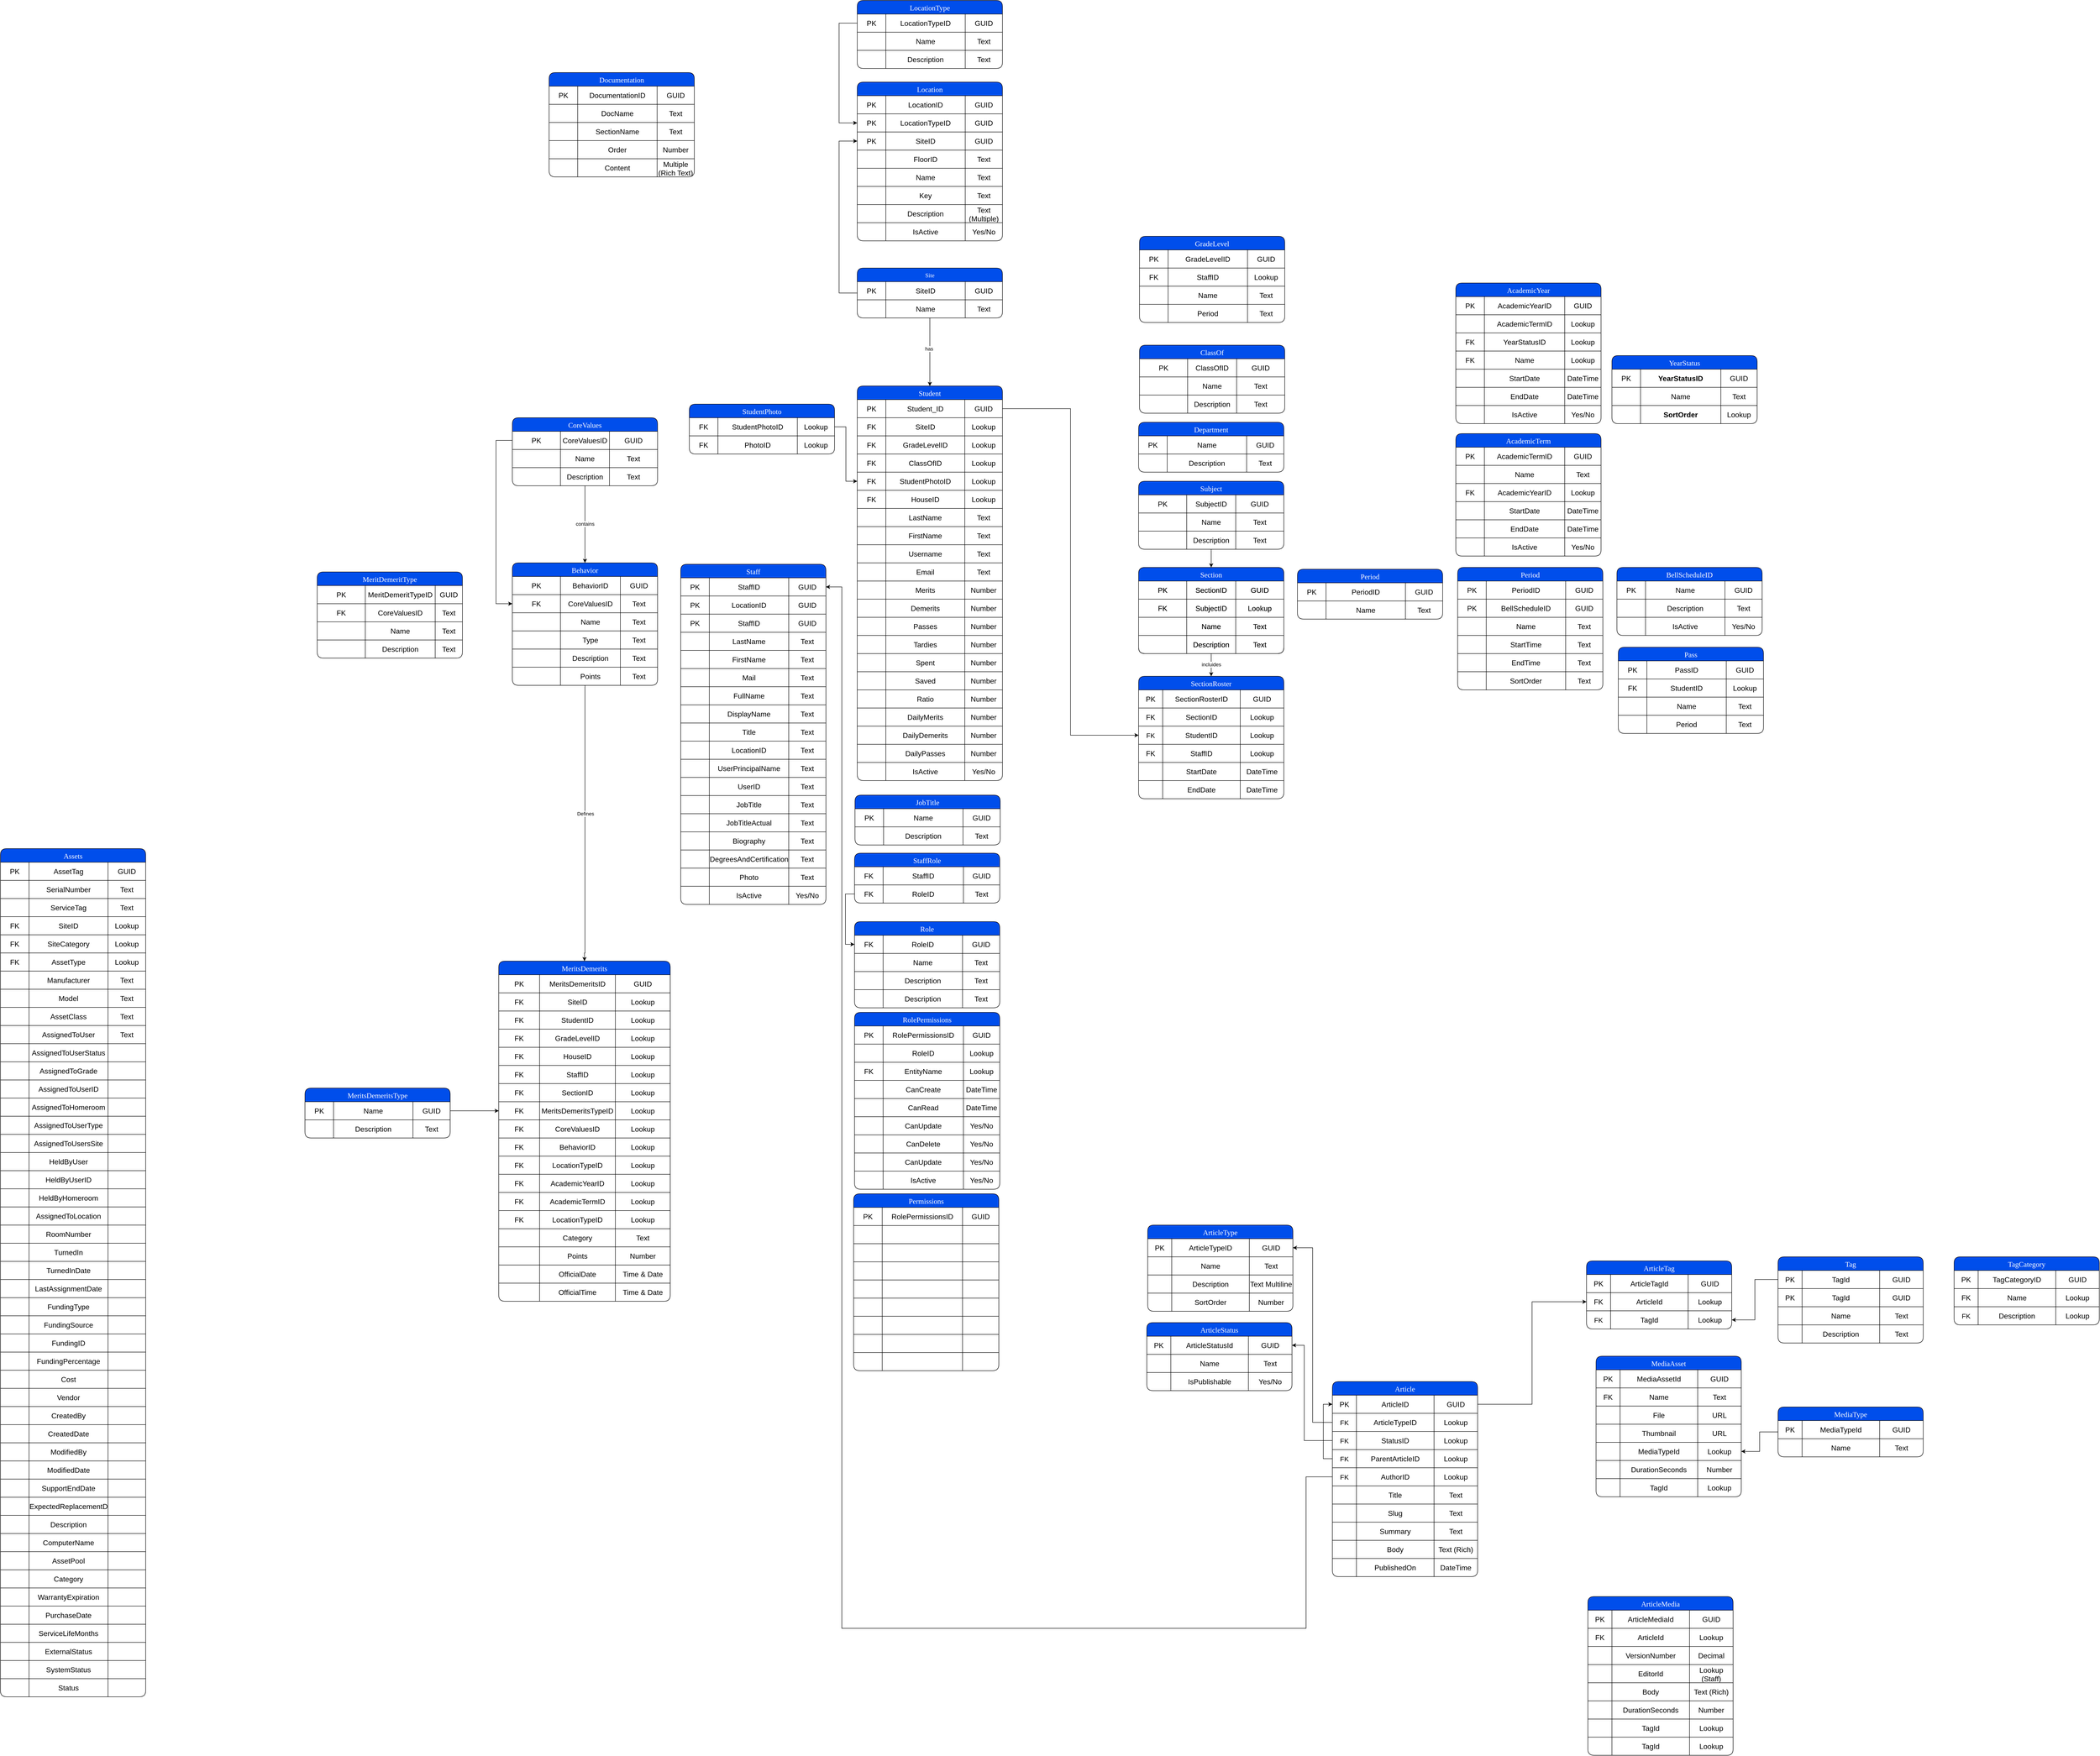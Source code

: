 <mxfile version="28.0.7">
  <diagram name="Page-1" id="XO3e4uC82h7JGHmBNq7G">
    <mxGraphModel dx="3146" dy="1388" grid="0" gridSize="10" guides="0" tooltips="1" connect="1" arrows="1" fold="1" page="0" pageScale="1" pageWidth="1100" pageHeight="850" background="none" math="0" shadow="0">
      <root>
        <mxCell id="0" />
        <mxCell id="1" parent="0" />
        <mxCell id="CsU8J5Y775FcUNryFP0c-17" value="" style="edgeStyle=orthogonalEdgeStyle;rounded=0;orthogonalLoop=1;jettySize=auto;html=1;entryX=0;entryY=0.5;entryDx=0;entryDy=0;" parent="1" source="sUYXjDWpY0LMnmQxeFV0-177" target="jydOUM7ibH90FBW3b2Sb-1118" edge="1">
          <mxGeometry relative="1" as="geometry">
            <mxPoint x="1040" y="435" as="targetPoint" />
            <Array as="points">
              <mxPoint x="1080" y="435" />
              <mxPoint x="1080" y="100" />
            </Array>
          </mxGeometry>
        </mxCell>
        <UserObject label="Site" id="sUYXjDWpY0LMnmQxeFV0-177">
          <mxCell style="shape=table;startSize=30;container=1;collapsible=0;childLayout=tableLayout;strokeColor=default;fontSize=13;rounded=1;fixedRows=0;bottom=1;left=1;fillColor=#004EEB;fontFamily=Tahoma;labelBorderColor=none;textShadow=0;fontStyle=0;fontColor=#FFFFFF;flipV=0;flipH=0;direction=east;gradientColor=none;shadow=0;movable=1;resizable=1;rotatable=1;deletable=1;editable=1;locked=0;connectable=1;" parent="1" vertex="1">
            <mxGeometry x="1120" y="380" width="320" height="110" as="geometry" />
          </mxCell>
        </UserObject>
        <mxCell id="sUYXjDWpY0LMnmQxeFV0-178" value="" style="shape=tableRow;horizontal=0;startSize=0;swimlaneHead=0;swimlaneBody=0;strokeColor=inherit;top=0;left=0;bottom=0;right=0;collapsible=0;dropTarget=0;fillColor=none;points=[[0,0.5],[1,0.5]];portConstraint=eastwest;fontSize=16;" parent="sUYXjDWpY0LMnmQxeFV0-177" vertex="1">
          <mxGeometry y="30" width="320" height="40" as="geometry" />
        </mxCell>
        <mxCell id="sUYXjDWpY0LMnmQxeFV0-179" value="PK" style="shape=partialRectangle;html=1;whiteSpace=wrap;connectable=0;strokeColor=inherit;overflow=hidden;fillColor=none;top=0;left=0;bottom=0;right=0;pointerEvents=1;fontSize=16;" parent="sUYXjDWpY0LMnmQxeFV0-178" vertex="1">
          <mxGeometry width="63" height="40" as="geometry">
            <mxRectangle width="63" height="40" as="alternateBounds" />
          </mxGeometry>
        </mxCell>
        <mxCell id="sUYXjDWpY0LMnmQxeFV0-180" value="&lt;span style=&quot;text-align: left; text-wrap-mode: nowrap;&quot;&gt;SiteID&lt;/span&gt;" style="shape=partialRectangle;html=1;whiteSpace=wrap;connectable=0;strokeColor=inherit;overflow=hidden;fillColor=none;top=0;left=0;bottom=0;right=0;pointerEvents=1;fontSize=16;" parent="sUYXjDWpY0LMnmQxeFV0-178" vertex="1">
          <mxGeometry x="63" width="175" height="40" as="geometry">
            <mxRectangle width="175" height="40" as="alternateBounds" />
          </mxGeometry>
        </mxCell>
        <mxCell id="sUYXjDWpY0LMnmQxeFV0-181" value="GUID" style="shape=partialRectangle;html=1;whiteSpace=wrap;connectable=0;strokeColor=inherit;overflow=hidden;fillColor=none;top=0;left=0;bottom=0;right=0;pointerEvents=1;fontSize=16;" parent="sUYXjDWpY0LMnmQxeFV0-178" vertex="1">
          <mxGeometry x="238" width="82" height="40" as="geometry">
            <mxRectangle width="82" height="40" as="alternateBounds" />
          </mxGeometry>
        </mxCell>
        <mxCell id="sUYXjDWpY0LMnmQxeFV0-182" value="" style="shape=tableRow;horizontal=0;startSize=0;swimlaneHead=0;swimlaneBody=0;strokeColor=inherit;top=0;left=0;bottom=0;right=0;collapsible=0;dropTarget=0;fillColor=none;points=[[0,0.5],[1,0.5]];portConstraint=eastwest;fontSize=16;" parent="sUYXjDWpY0LMnmQxeFV0-177" vertex="1">
          <mxGeometry y="70" width="320" height="40" as="geometry" />
        </mxCell>
        <mxCell id="sUYXjDWpY0LMnmQxeFV0-183" value="" style="shape=partialRectangle;html=1;whiteSpace=wrap;connectable=0;strokeColor=inherit;overflow=hidden;fillColor=none;top=0;left=0;bottom=0;right=0;pointerEvents=1;fontSize=16;" parent="sUYXjDWpY0LMnmQxeFV0-182" vertex="1">
          <mxGeometry width="63" height="40" as="geometry">
            <mxRectangle width="63" height="40" as="alternateBounds" />
          </mxGeometry>
        </mxCell>
        <mxCell id="sUYXjDWpY0LMnmQxeFV0-184" value="&lt;span style=&quot;text-align: left; text-wrap-mode: nowrap;&quot;&gt;Name&lt;/span&gt;" style="shape=partialRectangle;html=1;whiteSpace=wrap;connectable=0;strokeColor=inherit;overflow=hidden;fillColor=none;top=0;left=0;bottom=0;right=0;pointerEvents=1;fontSize=16;" parent="sUYXjDWpY0LMnmQxeFV0-182" vertex="1">
          <mxGeometry x="63" width="175" height="40" as="geometry">
            <mxRectangle width="175" height="40" as="alternateBounds" />
          </mxGeometry>
        </mxCell>
        <mxCell id="sUYXjDWpY0LMnmQxeFV0-185" value="&lt;span style=&quot;text-align: left; text-wrap-mode: nowrap;&quot;&gt;Text&lt;/span&gt;" style="shape=partialRectangle;html=1;whiteSpace=wrap;connectable=0;strokeColor=inherit;overflow=hidden;fillColor=none;top=0;left=0;bottom=0;right=0;pointerEvents=1;fontSize=16;" parent="sUYXjDWpY0LMnmQxeFV0-182" vertex="1">
          <mxGeometry x="238" width="82" height="40" as="geometry">
            <mxRectangle width="82" height="40" as="alternateBounds" />
          </mxGeometry>
        </mxCell>
        <mxCell id="sUYXjDWpY0LMnmQxeFV0-471" value="" style="edgeStyle=orthogonalEdgeStyle;rounded=0;orthogonalLoop=1;jettySize=auto;html=1;entryX=0.5;entryY=0;entryDx=0;entryDy=0;" parent="1" source="sUYXjDWpY0LMnmQxeFV0-177" target="MgV7KChqPwNm0BUnXlRn-27" edge="1">
          <mxGeometry relative="1" as="geometry">
            <mxPoint x="1258" y="1390.5" as="targetPoint" />
          </mxGeometry>
        </mxCell>
        <mxCell id="sUYXjDWpY0LMnmQxeFV0-590" value="has" style="edgeLabel;html=1;align=center;verticalAlign=middle;resizable=0;points=[];" parent="sUYXjDWpY0LMnmQxeFV0-471" vertex="1" connectable="0">
          <mxGeometry x="-0.102" y="-2" relative="1" as="geometry">
            <mxPoint as="offset" />
          </mxGeometry>
        </mxCell>
        <mxCell id="1NwGYQsfkQhXW94wh4Qm-285" style="edgeStyle=orthogonalEdgeStyle;rounded=0;orthogonalLoop=1;jettySize=auto;html=1;entryX=0;entryY=0.5;entryDx=0;entryDy=0;" parent="1" source="1NwGYQsfkQhXW94wh4Qm-245" target="1NwGYQsfkQhXW94wh4Qm-67" edge="1">
          <mxGeometry relative="1" as="geometry" />
        </mxCell>
        <UserObject label="Student" id="MgV7KChqPwNm0BUnXlRn-27">
          <mxCell style="shape=table;startSize=30;container=1;collapsible=0;childLayout=tableLayout;strokeColor=default;fontSize=16;rounded=1;fixedRows=0;bottom=1;left=1;fillColor=#004EEB;fontFamily=Tahoma;labelBorderColor=none;textShadow=0;fontStyle=0;fontColor=#FFFFFF;flipV=0;flipH=0;direction=east;" parent="1" vertex="1">
            <mxGeometry x="1120" y="640" width="320" height="870" as="geometry" />
          </mxCell>
        </UserObject>
        <mxCell id="sUYXjDWpY0LMnmQxeFV0-472" value="" style="shape=tableRow;horizontal=0;startSize=0;swimlaneHead=0;swimlaneBody=0;strokeColor=inherit;top=0;left=0;bottom=0;right=0;collapsible=0;dropTarget=0;fillColor=none;points=[[0,0.5],[1,0.5]];portConstraint=eastwest;fontSize=16;" parent="MgV7KChqPwNm0BUnXlRn-27" vertex="1">
          <mxGeometry y="30" width="320" height="40" as="geometry" />
        </mxCell>
        <mxCell id="sUYXjDWpY0LMnmQxeFV0-473" value="PK" style="shape=partialRectangle;html=1;whiteSpace=wrap;connectable=0;strokeColor=inherit;overflow=hidden;fillColor=none;top=0;left=0;bottom=0;right=0;pointerEvents=1;fontSize=16;" parent="sUYXjDWpY0LMnmQxeFV0-472" vertex="1">
          <mxGeometry width="63" height="40" as="geometry">
            <mxRectangle width="63" height="40" as="alternateBounds" />
          </mxGeometry>
        </mxCell>
        <mxCell id="sUYXjDWpY0LMnmQxeFV0-474" value="Student_ID" style="shape=partialRectangle;html=1;whiteSpace=wrap;connectable=0;strokeColor=inherit;overflow=hidden;fillColor=none;top=0;left=0;bottom=0;right=0;pointerEvents=1;fontSize=16;" parent="sUYXjDWpY0LMnmQxeFV0-472" vertex="1">
          <mxGeometry x="63" width="174" height="40" as="geometry">
            <mxRectangle width="174" height="40" as="alternateBounds" />
          </mxGeometry>
        </mxCell>
        <mxCell id="sUYXjDWpY0LMnmQxeFV0-475" value="GUID" style="shape=partialRectangle;html=1;whiteSpace=wrap;connectable=0;strokeColor=inherit;overflow=hidden;fillColor=none;top=0;left=0;bottom=0;right=0;pointerEvents=1;fontSize=16;" parent="sUYXjDWpY0LMnmQxeFV0-472" vertex="1">
          <mxGeometry x="237" width="83" height="40" as="geometry">
            <mxRectangle width="83" height="40" as="alternateBounds" />
          </mxGeometry>
        </mxCell>
        <mxCell id="sUYXjDWpY0LMnmQxeFV0-477" value="" style="shape=tableRow;horizontal=0;startSize=0;swimlaneHead=0;swimlaneBody=0;strokeColor=inherit;top=0;left=0;bottom=0;right=0;collapsible=0;dropTarget=0;fillColor=none;points=[[0,0.5],[1,0.5]];portConstraint=eastwest;fontSize=16;" parent="MgV7KChqPwNm0BUnXlRn-27" vertex="1">
          <mxGeometry y="70" width="320" height="40" as="geometry" />
        </mxCell>
        <mxCell id="sUYXjDWpY0LMnmQxeFV0-478" value="FK" style="shape=partialRectangle;html=1;whiteSpace=wrap;connectable=0;strokeColor=inherit;overflow=hidden;fillColor=none;top=0;left=0;bottom=0;right=0;pointerEvents=1;fontSize=16;" parent="sUYXjDWpY0LMnmQxeFV0-477" vertex="1">
          <mxGeometry width="63" height="40" as="geometry">
            <mxRectangle width="63" height="40" as="alternateBounds" />
          </mxGeometry>
        </mxCell>
        <mxCell id="sUYXjDWpY0LMnmQxeFV0-479" value="&lt;span style=&quot;text-align: left; text-wrap-mode: nowrap;&quot;&gt;SiteID&lt;/span&gt;" style="shape=partialRectangle;html=1;whiteSpace=wrap;connectable=0;strokeColor=inherit;overflow=hidden;fillColor=none;top=0;left=0;bottom=0;right=0;pointerEvents=1;fontSize=16;" parent="sUYXjDWpY0LMnmQxeFV0-477" vertex="1">
          <mxGeometry x="63" width="174" height="40" as="geometry">
            <mxRectangle width="174" height="40" as="alternateBounds" />
          </mxGeometry>
        </mxCell>
        <mxCell id="sUYXjDWpY0LMnmQxeFV0-480" value="Lookup" style="shape=partialRectangle;html=1;whiteSpace=wrap;connectable=0;strokeColor=inherit;overflow=hidden;fillColor=none;top=0;left=0;bottom=0;right=0;pointerEvents=1;fontSize=16;" parent="sUYXjDWpY0LMnmQxeFV0-477" vertex="1">
          <mxGeometry x="237" width="83" height="40" as="geometry">
            <mxRectangle width="83" height="40" as="alternateBounds" />
          </mxGeometry>
        </mxCell>
        <mxCell id="MgV7KChqPwNm0BUnXlRn-28" value="" style="shape=tableRow;horizontal=0;startSize=0;swimlaneHead=0;swimlaneBody=0;strokeColor=inherit;top=0;left=0;bottom=0;right=0;collapsible=0;dropTarget=0;fillColor=none;points=[[0,0.5],[1,0.5]];portConstraint=eastwest;fontSize=16;" parent="MgV7KChqPwNm0BUnXlRn-27" vertex="1">
          <mxGeometry y="110" width="320" height="40" as="geometry" />
        </mxCell>
        <mxCell id="MgV7KChqPwNm0BUnXlRn-29" value="FK" style="shape=partialRectangle;html=1;whiteSpace=wrap;connectable=0;strokeColor=inherit;overflow=hidden;fillColor=none;top=0;left=0;bottom=0;right=0;pointerEvents=1;fontSize=16;" parent="MgV7KChqPwNm0BUnXlRn-28" vertex="1">
          <mxGeometry width="63" height="40" as="geometry">
            <mxRectangle width="63" height="40" as="alternateBounds" />
          </mxGeometry>
        </mxCell>
        <mxCell id="MgV7KChqPwNm0BUnXlRn-30" value="&lt;span style=&quot;text-align: left; text-wrap-mode: nowrap;&quot;&gt;GradeLevelID&lt;/span&gt;" style="shape=partialRectangle;html=1;whiteSpace=wrap;connectable=0;strokeColor=inherit;overflow=hidden;fillColor=none;top=0;left=0;bottom=0;right=0;pointerEvents=1;fontSize=16;" parent="MgV7KChqPwNm0BUnXlRn-28" vertex="1">
          <mxGeometry x="63" width="174" height="40" as="geometry">
            <mxRectangle width="174" height="40" as="alternateBounds" />
          </mxGeometry>
        </mxCell>
        <mxCell id="MgV7KChqPwNm0BUnXlRn-31" value="Lookup" style="shape=partialRectangle;html=1;whiteSpace=wrap;connectable=0;strokeColor=inherit;overflow=hidden;fillColor=none;top=0;left=0;bottom=0;right=0;pointerEvents=1;fontSize=16;" parent="MgV7KChqPwNm0BUnXlRn-28" vertex="1">
          <mxGeometry x="237" width="83" height="40" as="geometry">
            <mxRectangle width="83" height="40" as="alternateBounds" />
          </mxGeometry>
        </mxCell>
        <mxCell id="jydOUM7ibH90FBW3b2Sb-944" value="" style="shape=tableRow;horizontal=0;startSize=0;swimlaneHead=0;swimlaneBody=0;strokeColor=inherit;top=0;left=0;bottom=0;right=0;collapsible=0;dropTarget=0;fillColor=none;points=[[0,0.5],[1,0.5]];portConstraint=eastwest;fontSize=16;" parent="MgV7KChqPwNm0BUnXlRn-27" vertex="1">
          <mxGeometry y="150" width="320" height="40" as="geometry" />
        </mxCell>
        <mxCell id="jydOUM7ibH90FBW3b2Sb-945" value="FK" style="shape=partialRectangle;html=1;whiteSpace=wrap;connectable=0;strokeColor=inherit;overflow=hidden;fillColor=none;top=0;left=0;bottom=0;right=0;pointerEvents=1;fontSize=16;" parent="jydOUM7ibH90FBW3b2Sb-944" vertex="1">
          <mxGeometry width="63" height="40" as="geometry">
            <mxRectangle width="63" height="40" as="alternateBounds" />
          </mxGeometry>
        </mxCell>
        <mxCell id="jydOUM7ibH90FBW3b2Sb-946" value="&lt;div style=&quot;text-align: left;&quot;&gt;&lt;span style=&quot;background-color: transparent; color: light-dark(rgb(0, 0, 0), rgb(255, 255, 255)); text-wrap-mode: nowrap;&quot;&gt;ClassOfID&lt;/span&gt;&lt;/div&gt;" style="shape=partialRectangle;html=1;whiteSpace=wrap;connectable=0;strokeColor=inherit;overflow=hidden;fillColor=none;top=0;left=0;bottom=0;right=0;pointerEvents=1;fontSize=16;" parent="jydOUM7ibH90FBW3b2Sb-944" vertex="1">
          <mxGeometry x="63" width="174" height="40" as="geometry">
            <mxRectangle width="174" height="40" as="alternateBounds" />
          </mxGeometry>
        </mxCell>
        <mxCell id="jydOUM7ibH90FBW3b2Sb-947" value="Lookup" style="shape=partialRectangle;html=1;whiteSpace=wrap;connectable=0;strokeColor=inherit;overflow=hidden;fillColor=none;top=0;left=0;bottom=0;right=0;pointerEvents=1;fontSize=16;" parent="jydOUM7ibH90FBW3b2Sb-944" vertex="1">
          <mxGeometry x="237" width="83" height="40" as="geometry">
            <mxRectangle width="83" height="40" as="alternateBounds" />
          </mxGeometry>
        </mxCell>
        <mxCell id="jydOUM7ibH90FBW3b2Sb-1152" value="" style="shape=tableRow;horizontal=0;startSize=0;swimlaneHead=0;swimlaneBody=0;strokeColor=inherit;top=0;left=0;bottom=0;right=0;collapsible=0;dropTarget=0;fillColor=none;points=[[0,0.5],[1,0.5]];portConstraint=eastwest;fontSize=16;" parent="MgV7KChqPwNm0BUnXlRn-27" vertex="1">
          <mxGeometry y="190" width="320" height="40" as="geometry" />
        </mxCell>
        <mxCell id="jydOUM7ibH90FBW3b2Sb-1153" value="FK" style="shape=partialRectangle;html=1;whiteSpace=wrap;connectable=0;strokeColor=inherit;overflow=hidden;fillColor=none;top=0;left=0;bottom=0;right=0;pointerEvents=1;fontSize=16;" parent="jydOUM7ibH90FBW3b2Sb-1152" vertex="1">
          <mxGeometry width="63" height="40" as="geometry">
            <mxRectangle width="63" height="40" as="alternateBounds" />
          </mxGeometry>
        </mxCell>
        <mxCell id="jydOUM7ibH90FBW3b2Sb-1154" value="&lt;div style=&quot;text-align: left;&quot;&gt;&lt;span style=&quot;text-wrap-mode: nowrap;&quot;&gt;StudentPhotoID&lt;/span&gt;&lt;/div&gt;" style="shape=partialRectangle;html=1;whiteSpace=wrap;connectable=0;strokeColor=inherit;overflow=hidden;fillColor=none;top=0;left=0;bottom=0;right=0;pointerEvents=1;fontSize=16;" parent="jydOUM7ibH90FBW3b2Sb-1152" vertex="1">
          <mxGeometry x="63" width="174" height="40" as="geometry">
            <mxRectangle width="174" height="40" as="alternateBounds" />
          </mxGeometry>
        </mxCell>
        <mxCell id="jydOUM7ibH90FBW3b2Sb-1155" value="Lookup" style="shape=partialRectangle;html=1;whiteSpace=wrap;connectable=0;strokeColor=inherit;overflow=hidden;fillColor=none;top=0;left=0;bottom=0;right=0;pointerEvents=1;fontSize=16;" parent="jydOUM7ibH90FBW3b2Sb-1152" vertex="1">
          <mxGeometry x="237" width="83" height="40" as="geometry">
            <mxRectangle width="83" height="40" as="alternateBounds" />
          </mxGeometry>
        </mxCell>
        <mxCell id="yQpsnjjgzw5gAkDjm59j-49" value="" style="shape=tableRow;horizontal=0;startSize=0;swimlaneHead=0;swimlaneBody=0;strokeColor=inherit;top=0;left=0;bottom=0;right=0;collapsible=0;dropTarget=0;fillColor=none;points=[[0,0.5],[1,0.5]];portConstraint=eastwest;fontSize=16;" parent="MgV7KChqPwNm0BUnXlRn-27" vertex="1">
          <mxGeometry y="230" width="320" height="40" as="geometry" />
        </mxCell>
        <mxCell id="yQpsnjjgzw5gAkDjm59j-50" value="FK" style="shape=partialRectangle;html=1;whiteSpace=wrap;connectable=0;strokeColor=inherit;overflow=hidden;fillColor=none;top=0;left=0;bottom=0;right=0;pointerEvents=1;fontSize=16;" parent="yQpsnjjgzw5gAkDjm59j-49" vertex="1">
          <mxGeometry width="63" height="40" as="geometry">
            <mxRectangle width="63" height="40" as="alternateBounds" />
          </mxGeometry>
        </mxCell>
        <mxCell id="yQpsnjjgzw5gAkDjm59j-51" value="&lt;div style=&quot;text-align: left;&quot;&gt;&lt;span style=&quot;text-wrap-mode: nowrap;&quot;&gt;HouseID&lt;/span&gt;&lt;/div&gt;" style="shape=partialRectangle;html=1;whiteSpace=wrap;connectable=0;strokeColor=inherit;overflow=hidden;fillColor=none;top=0;left=0;bottom=0;right=0;pointerEvents=1;fontSize=16;" parent="yQpsnjjgzw5gAkDjm59j-49" vertex="1">
          <mxGeometry x="63" width="174" height="40" as="geometry">
            <mxRectangle width="174" height="40" as="alternateBounds" />
          </mxGeometry>
        </mxCell>
        <mxCell id="yQpsnjjgzw5gAkDjm59j-52" value="Lookup" style="shape=partialRectangle;html=1;whiteSpace=wrap;connectable=0;strokeColor=inherit;overflow=hidden;fillColor=none;top=0;left=0;bottom=0;right=0;pointerEvents=1;fontSize=16;" parent="yQpsnjjgzw5gAkDjm59j-49" vertex="1">
          <mxGeometry x="237" width="83" height="40" as="geometry">
            <mxRectangle width="83" height="40" as="alternateBounds" />
          </mxGeometry>
        </mxCell>
        <mxCell id="MgV7KChqPwNm0BUnXlRn-32" value="" style="shape=tableRow;horizontal=0;startSize=0;swimlaneHead=0;swimlaneBody=0;strokeColor=inherit;top=0;left=0;bottom=0;right=0;collapsible=0;dropTarget=0;fillColor=none;points=[[0,0.5],[1,0.5]];portConstraint=eastwest;fontSize=16;" parent="MgV7KChqPwNm0BUnXlRn-27" vertex="1">
          <mxGeometry y="270" width="320" height="40" as="geometry" />
        </mxCell>
        <mxCell id="MgV7KChqPwNm0BUnXlRn-33" value="" style="shape=partialRectangle;html=1;whiteSpace=wrap;connectable=0;strokeColor=inherit;overflow=hidden;fillColor=none;top=0;left=0;bottom=0;right=0;pointerEvents=1;fontSize=16;" parent="MgV7KChqPwNm0BUnXlRn-32" vertex="1">
          <mxGeometry width="63" height="40" as="geometry">
            <mxRectangle width="63" height="40" as="alternateBounds" />
          </mxGeometry>
        </mxCell>
        <mxCell id="MgV7KChqPwNm0BUnXlRn-34" value="LastName" style="shape=partialRectangle;html=1;whiteSpace=wrap;connectable=0;strokeColor=inherit;overflow=hidden;fillColor=none;top=0;left=0;bottom=0;right=0;pointerEvents=1;fontSize=16;" parent="MgV7KChqPwNm0BUnXlRn-32" vertex="1">
          <mxGeometry x="63" width="174" height="40" as="geometry">
            <mxRectangle width="174" height="40" as="alternateBounds" />
          </mxGeometry>
        </mxCell>
        <mxCell id="MgV7KChqPwNm0BUnXlRn-35" value="Text" style="shape=partialRectangle;html=1;whiteSpace=wrap;connectable=0;strokeColor=inherit;overflow=hidden;fillColor=none;top=0;left=0;bottom=0;right=0;pointerEvents=1;fontSize=16;" parent="MgV7KChqPwNm0BUnXlRn-32" vertex="1">
          <mxGeometry x="237" width="83" height="40" as="geometry">
            <mxRectangle width="83" height="40" as="alternateBounds" />
          </mxGeometry>
        </mxCell>
        <mxCell id="MgV7KChqPwNm0BUnXlRn-36" value="" style="shape=tableRow;horizontal=0;startSize=0;swimlaneHead=0;swimlaneBody=0;strokeColor=inherit;top=0;left=0;bottom=0;right=0;collapsible=0;dropTarget=0;fillColor=none;points=[[0,0.5],[1,0.5]];portConstraint=eastwest;fontSize=16;" parent="MgV7KChqPwNm0BUnXlRn-27" vertex="1">
          <mxGeometry y="310" width="320" height="40" as="geometry" />
        </mxCell>
        <mxCell id="MgV7KChqPwNm0BUnXlRn-37" value="" style="shape=partialRectangle;html=1;whiteSpace=wrap;connectable=0;strokeColor=inherit;overflow=hidden;fillColor=none;top=0;left=0;bottom=0;right=0;pointerEvents=1;fontSize=16;" parent="MgV7KChqPwNm0BUnXlRn-36" vertex="1">
          <mxGeometry width="63" height="40" as="geometry">
            <mxRectangle width="63" height="40" as="alternateBounds" />
          </mxGeometry>
        </mxCell>
        <mxCell id="MgV7KChqPwNm0BUnXlRn-38" value="FirstName" style="shape=partialRectangle;html=1;whiteSpace=wrap;connectable=0;strokeColor=inherit;overflow=hidden;fillColor=none;top=0;left=0;bottom=0;right=0;pointerEvents=1;fontSize=16;" parent="MgV7KChqPwNm0BUnXlRn-36" vertex="1">
          <mxGeometry x="63" width="174" height="40" as="geometry">
            <mxRectangle width="174" height="40" as="alternateBounds" />
          </mxGeometry>
        </mxCell>
        <mxCell id="MgV7KChqPwNm0BUnXlRn-39" value="Text" style="shape=partialRectangle;html=1;whiteSpace=wrap;connectable=0;strokeColor=inherit;overflow=hidden;fillColor=none;top=0;left=0;bottom=0;right=0;pointerEvents=1;fontSize=16;" parent="MgV7KChqPwNm0BUnXlRn-36" vertex="1">
          <mxGeometry x="237" width="83" height="40" as="geometry">
            <mxRectangle width="83" height="40" as="alternateBounds" />
          </mxGeometry>
        </mxCell>
        <mxCell id="MgV7KChqPwNm0BUnXlRn-44" style="shape=tableRow;horizontal=0;startSize=0;swimlaneHead=0;swimlaneBody=0;strokeColor=inherit;top=0;left=0;bottom=0;right=0;collapsible=0;dropTarget=0;fillColor=none;points=[[0,0.5],[1,0.5]];portConstraint=eastwest;fontSize=16;" parent="MgV7KChqPwNm0BUnXlRn-27" vertex="1">
          <mxGeometry y="350" width="320" height="40" as="geometry" />
        </mxCell>
        <mxCell id="MgV7KChqPwNm0BUnXlRn-45" style="shape=partialRectangle;html=1;whiteSpace=wrap;connectable=0;strokeColor=inherit;overflow=hidden;fillColor=none;top=0;left=0;bottom=0;right=0;pointerEvents=1;fontSize=16;" parent="MgV7KChqPwNm0BUnXlRn-44" vertex="1">
          <mxGeometry width="63" height="40" as="geometry">
            <mxRectangle width="63" height="40" as="alternateBounds" />
          </mxGeometry>
        </mxCell>
        <mxCell id="MgV7KChqPwNm0BUnXlRn-46" value="Username" style="shape=partialRectangle;html=1;whiteSpace=wrap;connectable=0;strokeColor=inherit;overflow=hidden;fillColor=none;top=0;left=0;bottom=0;right=0;pointerEvents=1;fontSize=16;" parent="MgV7KChqPwNm0BUnXlRn-44" vertex="1">
          <mxGeometry x="63" width="174" height="40" as="geometry">
            <mxRectangle width="174" height="40" as="alternateBounds" />
          </mxGeometry>
        </mxCell>
        <mxCell id="MgV7KChqPwNm0BUnXlRn-47" value="Text" style="shape=partialRectangle;html=1;whiteSpace=wrap;connectable=0;strokeColor=inherit;overflow=hidden;fillColor=none;top=0;left=0;bottom=0;right=0;pointerEvents=1;fontSize=16;" parent="MgV7KChqPwNm0BUnXlRn-44" vertex="1">
          <mxGeometry x="237" width="83" height="40" as="geometry">
            <mxRectangle width="83" height="40" as="alternateBounds" />
          </mxGeometry>
        </mxCell>
        <mxCell id="jydOUM7ibH90FBW3b2Sb-180" style="shape=tableRow;horizontal=0;startSize=0;swimlaneHead=0;swimlaneBody=0;strokeColor=inherit;top=0;left=0;bottom=0;right=0;collapsible=0;dropTarget=0;fillColor=none;points=[[0,0.5],[1,0.5]];portConstraint=eastwest;fontSize=16;" parent="MgV7KChqPwNm0BUnXlRn-27" vertex="1">
          <mxGeometry y="390" width="320" height="40" as="geometry" />
        </mxCell>
        <mxCell id="jydOUM7ibH90FBW3b2Sb-181" style="shape=partialRectangle;html=1;whiteSpace=wrap;connectable=0;strokeColor=inherit;overflow=hidden;fillColor=none;top=0;left=0;bottom=0;right=0;pointerEvents=1;fontSize=16;" parent="jydOUM7ibH90FBW3b2Sb-180" vertex="1">
          <mxGeometry width="63" height="40" as="geometry">
            <mxRectangle width="63" height="40" as="alternateBounds" />
          </mxGeometry>
        </mxCell>
        <mxCell id="jydOUM7ibH90FBW3b2Sb-182" value="Email" style="shape=partialRectangle;html=1;whiteSpace=wrap;connectable=0;strokeColor=inherit;overflow=hidden;fillColor=none;top=0;left=0;bottom=0;right=0;pointerEvents=1;fontSize=16;" parent="jydOUM7ibH90FBW3b2Sb-180" vertex="1">
          <mxGeometry x="63" width="174" height="40" as="geometry">
            <mxRectangle width="174" height="40" as="alternateBounds" />
          </mxGeometry>
        </mxCell>
        <mxCell id="jydOUM7ibH90FBW3b2Sb-183" value="Text" style="shape=partialRectangle;html=1;whiteSpace=wrap;connectable=0;strokeColor=inherit;overflow=hidden;fillColor=none;top=0;left=0;bottom=0;right=0;pointerEvents=1;fontSize=16;" parent="jydOUM7ibH90FBW3b2Sb-180" vertex="1">
          <mxGeometry x="237" width="83" height="40" as="geometry">
            <mxRectangle width="83" height="40" as="alternateBounds" />
          </mxGeometry>
        </mxCell>
        <mxCell id="jydOUM7ibH90FBW3b2Sb-184" style="shape=tableRow;horizontal=0;startSize=0;swimlaneHead=0;swimlaneBody=0;strokeColor=inherit;top=0;left=0;bottom=0;right=0;collapsible=0;dropTarget=0;fillColor=none;points=[[0,0.5],[1,0.5]];portConstraint=eastwest;fontSize=16;" parent="MgV7KChqPwNm0BUnXlRn-27" vertex="1">
          <mxGeometry y="430" width="320" height="40" as="geometry" />
        </mxCell>
        <mxCell id="jydOUM7ibH90FBW3b2Sb-185" style="shape=partialRectangle;html=1;whiteSpace=wrap;connectable=0;strokeColor=inherit;overflow=hidden;fillColor=none;top=0;left=0;bottom=0;right=0;pointerEvents=1;fontSize=16;" parent="jydOUM7ibH90FBW3b2Sb-184" vertex="1">
          <mxGeometry width="63" height="40" as="geometry">
            <mxRectangle width="63" height="40" as="alternateBounds" />
          </mxGeometry>
        </mxCell>
        <mxCell id="jydOUM7ibH90FBW3b2Sb-186" value="Merits" style="shape=partialRectangle;html=1;whiteSpace=wrap;connectable=0;strokeColor=inherit;overflow=hidden;fillColor=none;top=0;left=0;bottom=0;right=0;pointerEvents=1;fontSize=16;" parent="jydOUM7ibH90FBW3b2Sb-184" vertex="1">
          <mxGeometry x="63" width="174" height="40" as="geometry">
            <mxRectangle width="174" height="40" as="alternateBounds" />
          </mxGeometry>
        </mxCell>
        <mxCell id="jydOUM7ibH90FBW3b2Sb-187" value="Number" style="shape=partialRectangle;html=1;whiteSpace=wrap;connectable=0;strokeColor=inherit;overflow=hidden;fillColor=none;top=0;left=0;bottom=0;right=0;pointerEvents=1;fontSize=16;" parent="jydOUM7ibH90FBW3b2Sb-184" vertex="1">
          <mxGeometry x="237" width="83" height="40" as="geometry">
            <mxRectangle width="83" height="40" as="alternateBounds" />
          </mxGeometry>
        </mxCell>
        <mxCell id="jydOUM7ibH90FBW3b2Sb-188" style="shape=tableRow;horizontal=0;startSize=0;swimlaneHead=0;swimlaneBody=0;strokeColor=inherit;top=0;left=0;bottom=0;right=0;collapsible=0;dropTarget=0;fillColor=none;points=[[0,0.5],[1,0.5]];portConstraint=eastwest;fontSize=16;" parent="MgV7KChqPwNm0BUnXlRn-27" vertex="1">
          <mxGeometry y="470" width="320" height="40" as="geometry" />
        </mxCell>
        <mxCell id="jydOUM7ibH90FBW3b2Sb-189" style="shape=partialRectangle;html=1;whiteSpace=wrap;connectable=0;strokeColor=inherit;overflow=hidden;fillColor=none;top=0;left=0;bottom=0;right=0;pointerEvents=1;fontSize=16;" parent="jydOUM7ibH90FBW3b2Sb-188" vertex="1">
          <mxGeometry width="63" height="40" as="geometry">
            <mxRectangle width="63" height="40" as="alternateBounds" />
          </mxGeometry>
        </mxCell>
        <mxCell id="jydOUM7ibH90FBW3b2Sb-190" value="Demerits" style="shape=partialRectangle;html=1;whiteSpace=wrap;connectable=0;strokeColor=inherit;overflow=hidden;fillColor=none;top=0;left=0;bottom=0;right=0;pointerEvents=1;fontSize=16;" parent="jydOUM7ibH90FBW3b2Sb-188" vertex="1">
          <mxGeometry x="63" width="174" height="40" as="geometry">
            <mxRectangle width="174" height="40" as="alternateBounds" />
          </mxGeometry>
        </mxCell>
        <mxCell id="jydOUM7ibH90FBW3b2Sb-191" value="Number" style="shape=partialRectangle;html=1;whiteSpace=wrap;connectable=0;strokeColor=inherit;overflow=hidden;fillColor=none;top=0;left=0;bottom=0;right=0;pointerEvents=1;fontSize=16;" parent="jydOUM7ibH90FBW3b2Sb-188" vertex="1">
          <mxGeometry x="237" width="83" height="40" as="geometry">
            <mxRectangle width="83" height="40" as="alternateBounds" />
          </mxGeometry>
        </mxCell>
        <mxCell id="jydOUM7ibH90FBW3b2Sb-192" style="shape=tableRow;horizontal=0;startSize=0;swimlaneHead=0;swimlaneBody=0;strokeColor=inherit;top=0;left=0;bottom=0;right=0;collapsible=0;dropTarget=0;fillColor=none;points=[[0,0.5],[1,0.5]];portConstraint=eastwest;fontSize=16;" parent="MgV7KChqPwNm0BUnXlRn-27" vertex="1">
          <mxGeometry y="510" width="320" height="40" as="geometry" />
        </mxCell>
        <mxCell id="jydOUM7ibH90FBW3b2Sb-193" style="shape=partialRectangle;html=1;whiteSpace=wrap;connectable=0;strokeColor=inherit;overflow=hidden;fillColor=none;top=0;left=0;bottom=0;right=0;pointerEvents=1;fontSize=16;" parent="jydOUM7ibH90FBW3b2Sb-192" vertex="1">
          <mxGeometry width="63" height="40" as="geometry">
            <mxRectangle width="63" height="40" as="alternateBounds" />
          </mxGeometry>
        </mxCell>
        <mxCell id="jydOUM7ibH90FBW3b2Sb-194" value="Passes" style="shape=partialRectangle;html=1;whiteSpace=wrap;connectable=0;strokeColor=inherit;overflow=hidden;fillColor=none;top=0;left=0;bottom=0;right=0;pointerEvents=1;fontSize=16;" parent="jydOUM7ibH90FBW3b2Sb-192" vertex="1">
          <mxGeometry x="63" width="174" height="40" as="geometry">
            <mxRectangle width="174" height="40" as="alternateBounds" />
          </mxGeometry>
        </mxCell>
        <mxCell id="jydOUM7ibH90FBW3b2Sb-195" value="Number" style="shape=partialRectangle;html=1;whiteSpace=wrap;connectable=0;strokeColor=inherit;overflow=hidden;fillColor=none;top=0;left=0;bottom=0;right=0;pointerEvents=1;fontSize=16;" parent="jydOUM7ibH90FBW3b2Sb-192" vertex="1">
          <mxGeometry x="237" width="83" height="40" as="geometry">
            <mxRectangle width="83" height="40" as="alternateBounds" />
          </mxGeometry>
        </mxCell>
        <mxCell id="jydOUM7ibH90FBW3b2Sb-196" style="shape=tableRow;horizontal=0;startSize=0;swimlaneHead=0;swimlaneBody=0;strokeColor=inherit;top=0;left=0;bottom=0;right=0;collapsible=0;dropTarget=0;fillColor=none;points=[[0,0.5],[1,0.5]];portConstraint=eastwest;fontSize=16;" parent="MgV7KChqPwNm0BUnXlRn-27" vertex="1">
          <mxGeometry y="550" width="320" height="40" as="geometry" />
        </mxCell>
        <mxCell id="jydOUM7ibH90FBW3b2Sb-197" style="shape=partialRectangle;html=1;whiteSpace=wrap;connectable=0;strokeColor=inherit;overflow=hidden;fillColor=none;top=0;left=0;bottom=0;right=0;pointerEvents=1;fontSize=16;" parent="jydOUM7ibH90FBW3b2Sb-196" vertex="1">
          <mxGeometry width="63" height="40" as="geometry">
            <mxRectangle width="63" height="40" as="alternateBounds" />
          </mxGeometry>
        </mxCell>
        <mxCell id="jydOUM7ibH90FBW3b2Sb-198" value="Tardies" style="shape=partialRectangle;html=1;whiteSpace=wrap;connectable=0;strokeColor=inherit;overflow=hidden;fillColor=none;top=0;left=0;bottom=0;right=0;pointerEvents=1;fontSize=16;" parent="jydOUM7ibH90FBW3b2Sb-196" vertex="1">
          <mxGeometry x="63" width="174" height="40" as="geometry">
            <mxRectangle width="174" height="40" as="alternateBounds" />
          </mxGeometry>
        </mxCell>
        <mxCell id="jydOUM7ibH90FBW3b2Sb-199" value="Number" style="shape=partialRectangle;html=1;whiteSpace=wrap;connectable=0;strokeColor=inherit;overflow=hidden;fillColor=none;top=0;left=0;bottom=0;right=0;pointerEvents=1;fontSize=16;" parent="jydOUM7ibH90FBW3b2Sb-196" vertex="1">
          <mxGeometry x="237" width="83" height="40" as="geometry">
            <mxRectangle width="83" height="40" as="alternateBounds" />
          </mxGeometry>
        </mxCell>
        <mxCell id="jydOUM7ibH90FBW3b2Sb-200" style="shape=tableRow;horizontal=0;startSize=0;swimlaneHead=0;swimlaneBody=0;strokeColor=inherit;top=0;left=0;bottom=0;right=0;collapsible=0;dropTarget=0;fillColor=none;points=[[0,0.5],[1,0.5]];portConstraint=eastwest;fontSize=16;" parent="MgV7KChqPwNm0BUnXlRn-27" vertex="1">
          <mxGeometry y="590" width="320" height="40" as="geometry" />
        </mxCell>
        <mxCell id="jydOUM7ibH90FBW3b2Sb-201" style="shape=partialRectangle;html=1;whiteSpace=wrap;connectable=0;strokeColor=inherit;overflow=hidden;fillColor=none;top=0;left=0;bottom=0;right=0;pointerEvents=1;fontSize=16;" parent="jydOUM7ibH90FBW3b2Sb-200" vertex="1">
          <mxGeometry width="63" height="40" as="geometry">
            <mxRectangle width="63" height="40" as="alternateBounds" />
          </mxGeometry>
        </mxCell>
        <mxCell id="jydOUM7ibH90FBW3b2Sb-202" value="Spent" style="shape=partialRectangle;html=1;whiteSpace=wrap;connectable=0;strokeColor=inherit;overflow=hidden;fillColor=none;top=0;left=0;bottom=0;right=0;pointerEvents=1;fontSize=16;" parent="jydOUM7ibH90FBW3b2Sb-200" vertex="1">
          <mxGeometry x="63" width="174" height="40" as="geometry">
            <mxRectangle width="174" height="40" as="alternateBounds" />
          </mxGeometry>
        </mxCell>
        <mxCell id="jydOUM7ibH90FBW3b2Sb-203" value="Number" style="shape=partialRectangle;html=1;whiteSpace=wrap;connectable=0;strokeColor=inherit;overflow=hidden;fillColor=none;top=0;left=0;bottom=0;right=0;pointerEvents=1;fontSize=16;" parent="jydOUM7ibH90FBW3b2Sb-200" vertex="1">
          <mxGeometry x="237" width="83" height="40" as="geometry">
            <mxRectangle width="83" height="40" as="alternateBounds" />
          </mxGeometry>
        </mxCell>
        <mxCell id="jydOUM7ibH90FBW3b2Sb-204" style="shape=tableRow;horizontal=0;startSize=0;swimlaneHead=0;swimlaneBody=0;strokeColor=inherit;top=0;left=0;bottom=0;right=0;collapsible=0;dropTarget=0;fillColor=none;points=[[0,0.5],[1,0.5]];portConstraint=eastwest;fontSize=16;" parent="MgV7KChqPwNm0BUnXlRn-27" vertex="1">
          <mxGeometry y="630" width="320" height="40" as="geometry" />
        </mxCell>
        <mxCell id="jydOUM7ibH90FBW3b2Sb-205" style="shape=partialRectangle;html=1;whiteSpace=wrap;connectable=0;strokeColor=inherit;overflow=hidden;fillColor=none;top=0;left=0;bottom=0;right=0;pointerEvents=1;fontSize=16;" parent="jydOUM7ibH90FBW3b2Sb-204" vertex="1">
          <mxGeometry width="63" height="40" as="geometry">
            <mxRectangle width="63" height="40" as="alternateBounds" />
          </mxGeometry>
        </mxCell>
        <mxCell id="jydOUM7ibH90FBW3b2Sb-206" value="Saved" style="shape=partialRectangle;html=1;whiteSpace=wrap;connectable=0;strokeColor=inherit;overflow=hidden;fillColor=none;top=0;left=0;bottom=0;right=0;pointerEvents=1;fontSize=16;" parent="jydOUM7ibH90FBW3b2Sb-204" vertex="1">
          <mxGeometry x="63" width="174" height="40" as="geometry">
            <mxRectangle width="174" height="40" as="alternateBounds" />
          </mxGeometry>
        </mxCell>
        <mxCell id="jydOUM7ibH90FBW3b2Sb-207" value="Number" style="shape=partialRectangle;html=1;whiteSpace=wrap;connectable=0;strokeColor=inherit;overflow=hidden;fillColor=none;top=0;left=0;bottom=0;right=0;pointerEvents=1;fontSize=16;" parent="jydOUM7ibH90FBW3b2Sb-204" vertex="1">
          <mxGeometry x="237" width="83" height="40" as="geometry">
            <mxRectangle width="83" height="40" as="alternateBounds" />
          </mxGeometry>
        </mxCell>
        <mxCell id="jydOUM7ibH90FBW3b2Sb-208" style="shape=tableRow;horizontal=0;startSize=0;swimlaneHead=0;swimlaneBody=0;strokeColor=inherit;top=0;left=0;bottom=0;right=0;collapsible=0;dropTarget=0;fillColor=none;points=[[0,0.5],[1,0.5]];portConstraint=eastwest;fontSize=16;" parent="MgV7KChqPwNm0BUnXlRn-27" vertex="1">
          <mxGeometry y="670" width="320" height="40" as="geometry" />
        </mxCell>
        <mxCell id="jydOUM7ibH90FBW3b2Sb-209" style="shape=partialRectangle;html=1;whiteSpace=wrap;connectable=0;strokeColor=inherit;overflow=hidden;fillColor=none;top=0;left=0;bottom=0;right=0;pointerEvents=1;fontSize=16;" parent="jydOUM7ibH90FBW3b2Sb-208" vertex="1">
          <mxGeometry width="63" height="40" as="geometry">
            <mxRectangle width="63" height="40" as="alternateBounds" />
          </mxGeometry>
        </mxCell>
        <mxCell id="jydOUM7ibH90FBW3b2Sb-210" value="Ratio" style="shape=partialRectangle;html=1;whiteSpace=wrap;connectable=0;strokeColor=inherit;overflow=hidden;fillColor=none;top=0;left=0;bottom=0;right=0;pointerEvents=1;fontSize=16;" parent="jydOUM7ibH90FBW3b2Sb-208" vertex="1">
          <mxGeometry x="63" width="174" height="40" as="geometry">
            <mxRectangle width="174" height="40" as="alternateBounds" />
          </mxGeometry>
        </mxCell>
        <mxCell id="jydOUM7ibH90FBW3b2Sb-211" value="Number" style="shape=partialRectangle;html=1;whiteSpace=wrap;connectable=0;strokeColor=inherit;overflow=hidden;fillColor=none;top=0;left=0;bottom=0;right=0;pointerEvents=1;fontSize=16;" parent="jydOUM7ibH90FBW3b2Sb-208" vertex="1">
          <mxGeometry x="237" width="83" height="40" as="geometry">
            <mxRectangle width="83" height="40" as="alternateBounds" />
          </mxGeometry>
        </mxCell>
        <mxCell id="jydOUM7ibH90FBW3b2Sb-212" style="shape=tableRow;horizontal=0;startSize=0;swimlaneHead=0;swimlaneBody=0;strokeColor=inherit;top=0;left=0;bottom=0;right=0;collapsible=0;dropTarget=0;fillColor=none;points=[[0,0.5],[1,0.5]];portConstraint=eastwest;fontSize=16;" parent="MgV7KChqPwNm0BUnXlRn-27" vertex="1">
          <mxGeometry y="710" width="320" height="40" as="geometry" />
        </mxCell>
        <mxCell id="jydOUM7ibH90FBW3b2Sb-213" style="shape=partialRectangle;html=1;whiteSpace=wrap;connectable=0;strokeColor=inherit;overflow=hidden;fillColor=none;top=0;left=0;bottom=0;right=0;pointerEvents=1;fontSize=16;" parent="jydOUM7ibH90FBW3b2Sb-212" vertex="1">
          <mxGeometry width="63" height="40" as="geometry">
            <mxRectangle width="63" height="40" as="alternateBounds" />
          </mxGeometry>
        </mxCell>
        <mxCell id="jydOUM7ibH90FBW3b2Sb-214" value="DailyMerits" style="shape=partialRectangle;html=1;whiteSpace=wrap;connectable=0;strokeColor=inherit;overflow=hidden;fillColor=none;top=0;left=0;bottom=0;right=0;pointerEvents=1;fontSize=16;" parent="jydOUM7ibH90FBW3b2Sb-212" vertex="1">
          <mxGeometry x="63" width="174" height="40" as="geometry">
            <mxRectangle width="174" height="40" as="alternateBounds" />
          </mxGeometry>
        </mxCell>
        <mxCell id="jydOUM7ibH90FBW3b2Sb-215" value="Number" style="shape=partialRectangle;html=1;whiteSpace=wrap;connectable=0;strokeColor=inherit;overflow=hidden;fillColor=none;top=0;left=0;bottom=0;right=0;pointerEvents=1;fontSize=16;" parent="jydOUM7ibH90FBW3b2Sb-212" vertex="1">
          <mxGeometry x="237" width="83" height="40" as="geometry">
            <mxRectangle width="83" height="40" as="alternateBounds" />
          </mxGeometry>
        </mxCell>
        <mxCell id="jydOUM7ibH90FBW3b2Sb-216" style="shape=tableRow;horizontal=0;startSize=0;swimlaneHead=0;swimlaneBody=0;strokeColor=inherit;top=0;left=0;bottom=0;right=0;collapsible=0;dropTarget=0;fillColor=none;points=[[0,0.5],[1,0.5]];portConstraint=eastwest;fontSize=16;" parent="MgV7KChqPwNm0BUnXlRn-27" vertex="1">
          <mxGeometry y="750" width="320" height="40" as="geometry" />
        </mxCell>
        <mxCell id="jydOUM7ibH90FBW3b2Sb-217" style="shape=partialRectangle;html=1;whiteSpace=wrap;connectable=0;strokeColor=inherit;overflow=hidden;fillColor=none;top=0;left=0;bottom=0;right=0;pointerEvents=1;fontSize=16;" parent="jydOUM7ibH90FBW3b2Sb-216" vertex="1">
          <mxGeometry width="63" height="40" as="geometry">
            <mxRectangle width="63" height="40" as="alternateBounds" />
          </mxGeometry>
        </mxCell>
        <mxCell id="jydOUM7ibH90FBW3b2Sb-218" value="DailyDemerits" style="shape=partialRectangle;html=1;whiteSpace=wrap;connectable=0;strokeColor=inherit;overflow=hidden;fillColor=none;top=0;left=0;bottom=0;right=0;pointerEvents=1;fontSize=16;" parent="jydOUM7ibH90FBW3b2Sb-216" vertex="1">
          <mxGeometry x="63" width="174" height="40" as="geometry">
            <mxRectangle width="174" height="40" as="alternateBounds" />
          </mxGeometry>
        </mxCell>
        <mxCell id="jydOUM7ibH90FBW3b2Sb-219" value="Number" style="shape=partialRectangle;html=1;whiteSpace=wrap;connectable=0;strokeColor=inherit;overflow=hidden;fillColor=none;top=0;left=0;bottom=0;right=0;pointerEvents=1;fontSize=16;" parent="jydOUM7ibH90FBW3b2Sb-216" vertex="1">
          <mxGeometry x="237" width="83" height="40" as="geometry">
            <mxRectangle width="83" height="40" as="alternateBounds" />
          </mxGeometry>
        </mxCell>
        <mxCell id="jydOUM7ibH90FBW3b2Sb-220" style="shape=tableRow;horizontal=0;startSize=0;swimlaneHead=0;swimlaneBody=0;strokeColor=inherit;top=0;left=0;bottom=0;right=0;collapsible=0;dropTarget=0;fillColor=none;points=[[0,0.5],[1,0.5]];portConstraint=eastwest;fontSize=16;" parent="MgV7KChqPwNm0BUnXlRn-27" vertex="1">
          <mxGeometry y="790" width="320" height="40" as="geometry" />
        </mxCell>
        <mxCell id="jydOUM7ibH90FBW3b2Sb-221" style="shape=partialRectangle;html=1;whiteSpace=wrap;connectable=0;strokeColor=inherit;overflow=hidden;fillColor=none;top=0;left=0;bottom=0;right=0;pointerEvents=1;fontSize=16;" parent="jydOUM7ibH90FBW3b2Sb-220" vertex="1">
          <mxGeometry width="63" height="40" as="geometry">
            <mxRectangle width="63" height="40" as="alternateBounds" />
          </mxGeometry>
        </mxCell>
        <mxCell id="jydOUM7ibH90FBW3b2Sb-222" value="DailyPasses" style="shape=partialRectangle;html=1;whiteSpace=wrap;connectable=0;strokeColor=inherit;overflow=hidden;fillColor=none;top=0;left=0;bottom=0;right=0;pointerEvents=1;fontSize=16;" parent="jydOUM7ibH90FBW3b2Sb-220" vertex="1">
          <mxGeometry x="63" width="174" height="40" as="geometry">
            <mxRectangle width="174" height="40" as="alternateBounds" />
          </mxGeometry>
        </mxCell>
        <mxCell id="jydOUM7ibH90FBW3b2Sb-223" value="Number" style="shape=partialRectangle;html=1;whiteSpace=wrap;connectable=0;strokeColor=inherit;overflow=hidden;fillColor=none;top=0;left=0;bottom=0;right=0;pointerEvents=1;fontSize=16;" parent="jydOUM7ibH90FBW3b2Sb-220" vertex="1">
          <mxGeometry x="237" width="83" height="40" as="geometry">
            <mxRectangle width="83" height="40" as="alternateBounds" />
          </mxGeometry>
        </mxCell>
        <mxCell id="jydOUM7ibH90FBW3b2Sb-228" style="shape=tableRow;horizontal=0;startSize=0;swimlaneHead=0;swimlaneBody=0;strokeColor=inherit;top=0;left=0;bottom=0;right=0;collapsible=0;dropTarget=0;fillColor=none;points=[[0,0.5],[1,0.5]];portConstraint=eastwest;fontSize=16;" parent="MgV7KChqPwNm0BUnXlRn-27" vertex="1">
          <mxGeometry y="830" width="320" height="40" as="geometry" />
        </mxCell>
        <mxCell id="jydOUM7ibH90FBW3b2Sb-229" style="shape=partialRectangle;html=1;whiteSpace=wrap;connectable=0;strokeColor=inherit;overflow=hidden;fillColor=none;top=0;left=0;bottom=0;right=0;pointerEvents=1;fontSize=16;" parent="jydOUM7ibH90FBW3b2Sb-228" vertex="1">
          <mxGeometry width="63" height="40" as="geometry">
            <mxRectangle width="63" height="40" as="alternateBounds" />
          </mxGeometry>
        </mxCell>
        <mxCell id="jydOUM7ibH90FBW3b2Sb-230" value="IsActive" style="shape=partialRectangle;html=1;whiteSpace=wrap;connectable=0;strokeColor=inherit;overflow=hidden;fillColor=none;top=0;left=0;bottom=0;right=0;pointerEvents=1;fontSize=16;" parent="jydOUM7ibH90FBW3b2Sb-228" vertex="1">
          <mxGeometry x="63" width="174" height="40" as="geometry">
            <mxRectangle width="174" height="40" as="alternateBounds" />
          </mxGeometry>
        </mxCell>
        <mxCell id="jydOUM7ibH90FBW3b2Sb-231" value="Yes/No" style="shape=partialRectangle;html=1;whiteSpace=wrap;connectable=0;strokeColor=inherit;overflow=hidden;fillColor=none;top=0;left=0;bottom=0;right=0;pointerEvents=1;fontSize=16;" parent="jydOUM7ibH90FBW3b2Sb-228" vertex="1">
          <mxGeometry x="237" width="83" height="40" as="geometry">
            <mxRectangle width="83" height="40" as="alternateBounds" />
          </mxGeometry>
        </mxCell>
        <mxCell id="sUYXjDWpY0LMnmQxeFV0-501" value="" style="edgeStyle=orthogonalEdgeStyle;rounded=0;orthogonalLoop=1;jettySize=auto;html=1;entryX=0;entryY=0.5;entryDx=0;entryDy=0;" parent="1" source="sUYXjDWpY0LMnmQxeFV0-472" target="sUYXjDWpY0LMnmQxeFV0-431" edge="1">
          <mxGeometry relative="1" as="geometry">
            <mxPoint x="1520" y="1090" as="targetPoint" />
          </mxGeometry>
        </mxCell>
        <UserObject label="Staff" id="MgV7KChqPwNm0BUnXlRn-52">
          <mxCell style="shape=table;startSize=30;container=1;collapsible=0;childLayout=tableLayout;strokeColor=default;fontSize=16;rounded=1;fixedRows=0;bottom=1;left=1;fillColor=#004EEB;fontFamily=Tahoma;labelBorderColor=none;textShadow=0;fontStyle=0;fontColor=#FFFFFF;flipV=0;flipH=0;direction=east;" parent="1" vertex="1">
            <mxGeometry x="731" y="1033" width="320" height="750" as="geometry" />
          </mxCell>
        </UserObject>
        <mxCell id="MgV7KChqPwNm0BUnXlRn-53" value="" style="shape=tableRow;horizontal=0;startSize=0;swimlaneHead=0;swimlaneBody=0;strokeColor=inherit;top=0;left=0;bottom=0;right=0;collapsible=0;dropTarget=0;fillColor=none;points=[[0,0.5],[1,0.5]];portConstraint=eastwest;fontSize=16;" parent="MgV7KChqPwNm0BUnXlRn-52" vertex="1">
          <mxGeometry y="30" width="320" height="40" as="geometry" />
        </mxCell>
        <mxCell id="MgV7KChqPwNm0BUnXlRn-54" value="PK" style="shape=partialRectangle;html=1;whiteSpace=wrap;connectable=0;strokeColor=inherit;overflow=hidden;fillColor=none;top=0;left=0;bottom=0;right=0;pointerEvents=1;fontSize=16;" parent="MgV7KChqPwNm0BUnXlRn-53" vertex="1">
          <mxGeometry width="63" height="40" as="geometry">
            <mxRectangle width="63" height="40" as="alternateBounds" />
          </mxGeometry>
        </mxCell>
        <mxCell id="MgV7KChqPwNm0BUnXlRn-55" value="&lt;span style=&quot;text-align: left; text-wrap-mode: nowrap;&quot;&gt;StaffID&lt;/span&gt;" style="shape=partialRectangle;html=1;whiteSpace=wrap;connectable=0;strokeColor=inherit;overflow=hidden;fillColor=none;top=0;left=0;bottom=0;right=0;pointerEvents=1;fontSize=16;" parent="MgV7KChqPwNm0BUnXlRn-53" vertex="1">
          <mxGeometry x="63" width="175" height="40" as="geometry">
            <mxRectangle width="175" height="40" as="alternateBounds" />
          </mxGeometry>
        </mxCell>
        <mxCell id="MgV7KChqPwNm0BUnXlRn-56" value="GUID" style="shape=partialRectangle;html=1;whiteSpace=wrap;connectable=0;strokeColor=inherit;overflow=hidden;fillColor=none;top=0;left=0;bottom=0;right=0;pointerEvents=1;fontSize=16;" parent="MgV7KChqPwNm0BUnXlRn-53" vertex="1">
          <mxGeometry x="238" width="82" height="40" as="geometry">
            <mxRectangle width="82" height="40" as="alternateBounds" />
          </mxGeometry>
        </mxCell>
        <mxCell id="CsU8J5Y775FcUNryFP0c-1" value="" style="shape=tableRow;horizontal=0;startSize=0;swimlaneHead=0;swimlaneBody=0;strokeColor=inherit;top=0;left=0;bottom=0;right=0;collapsible=0;dropTarget=0;fillColor=none;points=[[0,0.5],[1,0.5]];portConstraint=eastwest;fontSize=16;" parent="MgV7KChqPwNm0BUnXlRn-52" vertex="1">
          <mxGeometry y="70" width="320" height="40" as="geometry" />
        </mxCell>
        <mxCell id="CsU8J5Y775FcUNryFP0c-2" value="PK" style="shape=partialRectangle;html=1;whiteSpace=wrap;connectable=0;strokeColor=inherit;overflow=hidden;fillColor=none;top=0;left=0;bottom=0;right=0;pointerEvents=1;fontSize=16;" parent="CsU8J5Y775FcUNryFP0c-1" vertex="1">
          <mxGeometry width="63" height="40" as="geometry">
            <mxRectangle width="63" height="40" as="alternateBounds" />
          </mxGeometry>
        </mxCell>
        <mxCell id="CsU8J5Y775FcUNryFP0c-3" value="LocationID" style="shape=partialRectangle;html=1;whiteSpace=wrap;connectable=0;strokeColor=inherit;overflow=hidden;fillColor=none;top=0;left=0;bottom=0;right=0;pointerEvents=1;fontSize=16;" parent="CsU8J5Y775FcUNryFP0c-1" vertex="1">
          <mxGeometry x="63" width="175" height="40" as="geometry">
            <mxRectangle width="175" height="40" as="alternateBounds" />
          </mxGeometry>
        </mxCell>
        <mxCell id="CsU8J5Y775FcUNryFP0c-4" value="GUID" style="shape=partialRectangle;html=1;whiteSpace=wrap;connectable=0;strokeColor=inherit;overflow=hidden;fillColor=none;top=0;left=0;bottom=0;right=0;pointerEvents=1;fontSize=16;" parent="CsU8J5Y775FcUNryFP0c-1" vertex="1">
          <mxGeometry x="238" width="82" height="40" as="geometry">
            <mxRectangle width="82" height="40" as="alternateBounds" />
          </mxGeometry>
        </mxCell>
        <mxCell id="CsU8J5Y775FcUNryFP0c-9" value="" style="shape=tableRow;horizontal=0;startSize=0;swimlaneHead=0;swimlaneBody=0;strokeColor=inherit;top=0;left=0;bottom=0;right=0;collapsible=0;dropTarget=0;fillColor=none;points=[[0,0.5],[1,0.5]];portConstraint=eastwest;fontSize=16;" parent="MgV7KChqPwNm0BUnXlRn-52" vertex="1">
          <mxGeometry y="110" width="320" height="40" as="geometry" />
        </mxCell>
        <mxCell id="CsU8J5Y775FcUNryFP0c-10" value="PK" style="shape=partialRectangle;html=1;whiteSpace=wrap;connectable=0;strokeColor=inherit;overflow=hidden;fillColor=none;top=0;left=0;bottom=0;right=0;pointerEvents=1;fontSize=16;" parent="CsU8J5Y775FcUNryFP0c-9" vertex="1">
          <mxGeometry width="63" height="40" as="geometry">
            <mxRectangle width="63" height="40" as="alternateBounds" />
          </mxGeometry>
        </mxCell>
        <mxCell id="CsU8J5Y775FcUNryFP0c-11" value="&lt;span style=&quot;text-align: left; text-wrap-mode: nowrap;&quot;&gt;StaffID&lt;/span&gt;" style="shape=partialRectangle;html=1;whiteSpace=wrap;connectable=0;strokeColor=inherit;overflow=hidden;fillColor=none;top=0;left=0;bottom=0;right=0;pointerEvents=1;fontSize=16;" parent="CsU8J5Y775FcUNryFP0c-9" vertex="1">
          <mxGeometry x="63" width="175" height="40" as="geometry">
            <mxRectangle width="175" height="40" as="alternateBounds" />
          </mxGeometry>
        </mxCell>
        <mxCell id="CsU8J5Y775FcUNryFP0c-12" value="GUID" style="shape=partialRectangle;html=1;whiteSpace=wrap;connectable=0;strokeColor=inherit;overflow=hidden;fillColor=none;top=0;left=0;bottom=0;right=0;pointerEvents=1;fontSize=16;" parent="CsU8J5Y775FcUNryFP0c-9" vertex="1">
          <mxGeometry x="238" width="82" height="40" as="geometry">
            <mxRectangle width="82" height="40" as="alternateBounds" />
          </mxGeometry>
        </mxCell>
        <mxCell id="MgV7KChqPwNm0BUnXlRn-57" value="" style="shape=tableRow;horizontal=0;startSize=0;swimlaneHead=0;swimlaneBody=0;strokeColor=inherit;top=0;left=0;bottom=0;right=0;collapsible=0;dropTarget=0;fillColor=none;points=[[0,0.5],[1,0.5]];portConstraint=eastwest;fontSize=16;" parent="MgV7KChqPwNm0BUnXlRn-52" vertex="1">
          <mxGeometry y="150" width="320" height="40" as="geometry" />
        </mxCell>
        <mxCell id="MgV7KChqPwNm0BUnXlRn-58" value="" style="shape=partialRectangle;html=1;whiteSpace=wrap;connectable=0;strokeColor=inherit;overflow=hidden;fillColor=none;top=0;left=0;bottom=0;right=0;pointerEvents=1;fontSize=16;" parent="MgV7KChqPwNm0BUnXlRn-57" vertex="1">
          <mxGeometry width="63" height="40" as="geometry">
            <mxRectangle width="63" height="40" as="alternateBounds" />
          </mxGeometry>
        </mxCell>
        <mxCell id="MgV7KChqPwNm0BUnXlRn-59" value="&lt;span style=&quot;text-align: left; text-wrap-mode: nowrap;&quot;&gt;LastName&lt;/span&gt;" style="shape=partialRectangle;html=1;whiteSpace=wrap;connectable=0;strokeColor=inherit;overflow=hidden;fillColor=none;top=0;left=0;bottom=0;right=0;pointerEvents=1;fontSize=16;" parent="MgV7KChqPwNm0BUnXlRn-57" vertex="1">
          <mxGeometry x="63" width="175" height="40" as="geometry">
            <mxRectangle width="175" height="40" as="alternateBounds" />
          </mxGeometry>
        </mxCell>
        <mxCell id="MgV7KChqPwNm0BUnXlRn-60" value="Text" style="shape=partialRectangle;html=1;whiteSpace=wrap;connectable=0;strokeColor=inherit;overflow=hidden;fillColor=none;top=0;left=0;bottom=0;right=0;pointerEvents=1;fontSize=16;" parent="MgV7KChqPwNm0BUnXlRn-57" vertex="1">
          <mxGeometry x="238" width="82" height="40" as="geometry">
            <mxRectangle width="82" height="40" as="alternateBounds" />
          </mxGeometry>
        </mxCell>
        <mxCell id="MgV7KChqPwNm0BUnXlRn-61" value="" style="shape=tableRow;horizontal=0;startSize=0;swimlaneHead=0;swimlaneBody=0;strokeColor=inherit;top=0;left=0;bottom=0;right=0;collapsible=0;dropTarget=0;fillColor=none;points=[[0,0.5],[1,0.5]];portConstraint=eastwest;fontSize=16;" parent="MgV7KChqPwNm0BUnXlRn-52" vertex="1">
          <mxGeometry y="190" width="320" height="40" as="geometry" />
        </mxCell>
        <mxCell id="MgV7KChqPwNm0BUnXlRn-62" value="" style="shape=partialRectangle;html=1;whiteSpace=wrap;connectable=0;strokeColor=inherit;overflow=hidden;fillColor=none;top=0;left=0;bottom=0;right=0;pointerEvents=1;fontSize=16;" parent="MgV7KChqPwNm0BUnXlRn-61" vertex="1">
          <mxGeometry width="63" height="40" as="geometry">
            <mxRectangle width="63" height="40" as="alternateBounds" />
          </mxGeometry>
        </mxCell>
        <mxCell id="MgV7KChqPwNm0BUnXlRn-63" value="&lt;span style=&quot;text-align: left; text-wrap-mode: nowrap;&quot;&gt;FirstName&lt;/span&gt;" style="shape=partialRectangle;html=1;whiteSpace=wrap;connectable=0;strokeColor=inherit;overflow=hidden;fillColor=none;top=0;left=0;bottom=0;right=0;pointerEvents=1;fontSize=16;" parent="MgV7KChqPwNm0BUnXlRn-61" vertex="1">
          <mxGeometry x="63" width="175" height="40" as="geometry">
            <mxRectangle width="175" height="40" as="alternateBounds" />
          </mxGeometry>
        </mxCell>
        <mxCell id="MgV7KChqPwNm0BUnXlRn-64" value="Text" style="shape=partialRectangle;html=1;whiteSpace=wrap;connectable=0;strokeColor=inherit;overflow=hidden;fillColor=none;top=0;left=0;bottom=0;right=0;pointerEvents=1;fontSize=16;" parent="MgV7KChqPwNm0BUnXlRn-61" vertex="1">
          <mxGeometry x="238" width="82" height="40" as="geometry">
            <mxRectangle width="82" height="40" as="alternateBounds" />
          </mxGeometry>
        </mxCell>
        <mxCell id="MgV7KChqPwNm0BUnXlRn-65" style="shape=tableRow;horizontal=0;startSize=0;swimlaneHead=0;swimlaneBody=0;strokeColor=inherit;top=0;left=0;bottom=0;right=0;collapsible=0;dropTarget=0;fillColor=none;points=[[0,0.5],[1,0.5]];portConstraint=eastwest;fontSize=16;" parent="MgV7KChqPwNm0BUnXlRn-52" vertex="1">
          <mxGeometry y="230" width="320" height="40" as="geometry" />
        </mxCell>
        <mxCell id="MgV7KChqPwNm0BUnXlRn-66" style="shape=partialRectangle;html=1;whiteSpace=wrap;connectable=0;strokeColor=inherit;overflow=hidden;fillColor=none;top=0;left=0;bottom=0;right=0;pointerEvents=1;fontSize=16;" parent="MgV7KChqPwNm0BUnXlRn-65" vertex="1">
          <mxGeometry width="63" height="40" as="geometry">
            <mxRectangle width="63" height="40" as="alternateBounds" />
          </mxGeometry>
        </mxCell>
        <mxCell id="MgV7KChqPwNm0BUnXlRn-67" value="&lt;span style=&quot;text-align: left; text-wrap-mode: nowrap;&quot;&gt;Mail&lt;/span&gt;" style="shape=partialRectangle;html=1;whiteSpace=wrap;connectable=0;strokeColor=inherit;overflow=hidden;fillColor=none;top=0;left=0;bottom=0;right=0;pointerEvents=1;fontSize=16;" parent="MgV7KChqPwNm0BUnXlRn-65" vertex="1">
          <mxGeometry x="63" width="175" height="40" as="geometry">
            <mxRectangle width="175" height="40" as="alternateBounds" />
          </mxGeometry>
        </mxCell>
        <mxCell id="MgV7KChqPwNm0BUnXlRn-68" value="Text" style="shape=partialRectangle;html=1;whiteSpace=wrap;connectable=0;strokeColor=inherit;overflow=hidden;fillColor=none;top=0;left=0;bottom=0;right=0;pointerEvents=1;fontSize=16;" parent="MgV7KChqPwNm0BUnXlRn-65" vertex="1">
          <mxGeometry x="238" width="82" height="40" as="geometry">
            <mxRectangle width="82" height="40" as="alternateBounds" />
          </mxGeometry>
        </mxCell>
        <mxCell id="jydOUM7ibH90FBW3b2Sb-1163" style="shape=tableRow;horizontal=0;startSize=0;swimlaneHead=0;swimlaneBody=0;strokeColor=inherit;top=0;left=0;bottom=0;right=0;collapsible=0;dropTarget=0;fillColor=none;points=[[0,0.5],[1,0.5]];portConstraint=eastwest;fontSize=16;" parent="MgV7KChqPwNm0BUnXlRn-52" vertex="1">
          <mxGeometry y="270" width="320" height="40" as="geometry" />
        </mxCell>
        <mxCell id="jydOUM7ibH90FBW3b2Sb-1164" style="shape=partialRectangle;html=1;whiteSpace=wrap;connectable=0;strokeColor=inherit;overflow=hidden;fillColor=none;top=0;left=0;bottom=0;right=0;pointerEvents=1;fontSize=16;" parent="jydOUM7ibH90FBW3b2Sb-1163" vertex="1">
          <mxGeometry width="63" height="40" as="geometry">
            <mxRectangle width="63" height="40" as="alternateBounds" />
          </mxGeometry>
        </mxCell>
        <mxCell id="jydOUM7ibH90FBW3b2Sb-1165" value="FullName" style="shape=partialRectangle;html=1;whiteSpace=wrap;connectable=0;strokeColor=inherit;overflow=hidden;fillColor=none;top=0;left=0;bottom=0;right=0;pointerEvents=1;fontSize=16;" parent="jydOUM7ibH90FBW3b2Sb-1163" vertex="1">
          <mxGeometry x="63" width="175" height="40" as="geometry">
            <mxRectangle width="175" height="40" as="alternateBounds" />
          </mxGeometry>
        </mxCell>
        <mxCell id="jydOUM7ibH90FBW3b2Sb-1166" value="Text" style="shape=partialRectangle;html=1;whiteSpace=wrap;connectable=0;strokeColor=inherit;overflow=hidden;fillColor=none;top=0;left=0;bottom=0;right=0;pointerEvents=1;fontSize=16;" parent="jydOUM7ibH90FBW3b2Sb-1163" vertex="1">
          <mxGeometry x="238" width="82" height="40" as="geometry">
            <mxRectangle width="82" height="40" as="alternateBounds" />
          </mxGeometry>
        </mxCell>
        <mxCell id="jydOUM7ibH90FBW3b2Sb-1167" style="shape=tableRow;horizontal=0;startSize=0;swimlaneHead=0;swimlaneBody=0;strokeColor=inherit;top=0;left=0;bottom=0;right=0;collapsible=0;dropTarget=0;fillColor=none;points=[[0,0.5],[1,0.5]];portConstraint=eastwest;fontSize=16;" parent="MgV7KChqPwNm0BUnXlRn-52" vertex="1">
          <mxGeometry y="310" width="320" height="40" as="geometry" />
        </mxCell>
        <mxCell id="jydOUM7ibH90FBW3b2Sb-1168" style="shape=partialRectangle;html=1;whiteSpace=wrap;connectable=0;strokeColor=inherit;overflow=hidden;fillColor=none;top=0;left=0;bottom=0;right=0;pointerEvents=1;fontSize=16;" parent="jydOUM7ibH90FBW3b2Sb-1167" vertex="1">
          <mxGeometry width="63" height="40" as="geometry">
            <mxRectangle width="63" height="40" as="alternateBounds" />
          </mxGeometry>
        </mxCell>
        <mxCell id="jydOUM7ibH90FBW3b2Sb-1169" value="DisplayName" style="shape=partialRectangle;html=1;whiteSpace=wrap;connectable=0;strokeColor=inherit;overflow=hidden;fillColor=none;top=0;left=0;bottom=0;right=0;pointerEvents=1;fontSize=16;" parent="jydOUM7ibH90FBW3b2Sb-1167" vertex="1">
          <mxGeometry x="63" width="175" height="40" as="geometry">
            <mxRectangle width="175" height="40" as="alternateBounds" />
          </mxGeometry>
        </mxCell>
        <mxCell id="jydOUM7ibH90FBW3b2Sb-1170" value="Text" style="shape=partialRectangle;html=1;whiteSpace=wrap;connectable=0;strokeColor=inherit;overflow=hidden;fillColor=none;top=0;left=0;bottom=0;right=0;pointerEvents=1;fontSize=16;" parent="jydOUM7ibH90FBW3b2Sb-1167" vertex="1">
          <mxGeometry x="238" width="82" height="40" as="geometry">
            <mxRectangle width="82" height="40" as="alternateBounds" />
          </mxGeometry>
        </mxCell>
        <mxCell id="jydOUM7ibH90FBW3b2Sb-1171" style="shape=tableRow;horizontal=0;startSize=0;swimlaneHead=0;swimlaneBody=0;strokeColor=inherit;top=0;left=0;bottom=0;right=0;collapsible=0;dropTarget=0;fillColor=none;points=[[0,0.5],[1,0.5]];portConstraint=eastwest;fontSize=16;" parent="MgV7KChqPwNm0BUnXlRn-52" vertex="1">
          <mxGeometry y="350" width="320" height="40" as="geometry" />
        </mxCell>
        <mxCell id="jydOUM7ibH90FBW3b2Sb-1172" style="shape=partialRectangle;html=1;whiteSpace=wrap;connectable=0;strokeColor=inherit;overflow=hidden;fillColor=none;top=0;left=0;bottom=0;right=0;pointerEvents=1;fontSize=16;" parent="jydOUM7ibH90FBW3b2Sb-1171" vertex="1">
          <mxGeometry width="63" height="40" as="geometry">
            <mxRectangle width="63" height="40" as="alternateBounds" />
          </mxGeometry>
        </mxCell>
        <mxCell id="jydOUM7ibH90FBW3b2Sb-1173" value="Title" style="shape=partialRectangle;html=1;whiteSpace=wrap;connectable=0;strokeColor=inherit;overflow=hidden;fillColor=none;top=0;left=0;bottom=0;right=0;pointerEvents=1;fontSize=16;" parent="jydOUM7ibH90FBW3b2Sb-1171" vertex="1">
          <mxGeometry x="63" width="175" height="40" as="geometry">
            <mxRectangle width="175" height="40" as="alternateBounds" />
          </mxGeometry>
        </mxCell>
        <mxCell id="jydOUM7ibH90FBW3b2Sb-1174" value="Text" style="shape=partialRectangle;html=1;whiteSpace=wrap;connectable=0;strokeColor=inherit;overflow=hidden;fillColor=none;top=0;left=0;bottom=0;right=0;pointerEvents=1;fontSize=16;" parent="jydOUM7ibH90FBW3b2Sb-1171" vertex="1">
          <mxGeometry x="238" width="82" height="40" as="geometry">
            <mxRectangle width="82" height="40" as="alternateBounds" />
          </mxGeometry>
        </mxCell>
        <mxCell id="jydOUM7ibH90FBW3b2Sb-1175" style="shape=tableRow;horizontal=0;startSize=0;swimlaneHead=0;swimlaneBody=0;strokeColor=inherit;top=0;left=0;bottom=0;right=0;collapsible=0;dropTarget=0;fillColor=none;points=[[0,0.5],[1,0.5]];portConstraint=eastwest;fontSize=16;" parent="MgV7KChqPwNm0BUnXlRn-52" vertex="1">
          <mxGeometry y="390" width="320" height="40" as="geometry" />
        </mxCell>
        <mxCell id="jydOUM7ibH90FBW3b2Sb-1176" style="shape=partialRectangle;html=1;whiteSpace=wrap;connectable=0;strokeColor=inherit;overflow=hidden;fillColor=none;top=0;left=0;bottom=0;right=0;pointerEvents=1;fontSize=16;" parent="jydOUM7ibH90FBW3b2Sb-1175" vertex="1">
          <mxGeometry width="63" height="40" as="geometry">
            <mxRectangle width="63" height="40" as="alternateBounds" />
          </mxGeometry>
        </mxCell>
        <mxCell id="jydOUM7ibH90FBW3b2Sb-1177" value="LocationID" style="shape=partialRectangle;html=1;whiteSpace=wrap;connectable=0;strokeColor=inherit;overflow=hidden;fillColor=none;top=0;left=0;bottom=0;right=0;pointerEvents=1;fontSize=16;" parent="jydOUM7ibH90FBW3b2Sb-1175" vertex="1">
          <mxGeometry x="63" width="175" height="40" as="geometry">
            <mxRectangle width="175" height="40" as="alternateBounds" />
          </mxGeometry>
        </mxCell>
        <mxCell id="jydOUM7ibH90FBW3b2Sb-1178" value="Text" style="shape=partialRectangle;html=1;whiteSpace=wrap;connectable=0;strokeColor=inherit;overflow=hidden;fillColor=none;top=0;left=0;bottom=0;right=0;pointerEvents=1;fontSize=16;" parent="jydOUM7ibH90FBW3b2Sb-1175" vertex="1">
          <mxGeometry x="238" width="82" height="40" as="geometry">
            <mxRectangle width="82" height="40" as="alternateBounds" />
          </mxGeometry>
        </mxCell>
        <mxCell id="jydOUM7ibH90FBW3b2Sb-1179" style="shape=tableRow;horizontal=0;startSize=0;swimlaneHead=0;swimlaneBody=0;strokeColor=inherit;top=0;left=0;bottom=0;right=0;collapsible=0;dropTarget=0;fillColor=none;points=[[0,0.5],[1,0.5]];portConstraint=eastwest;fontSize=16;" parent="MgV7KChqPwNm0BUnXlRn-52" vertex="1">
          <mxGeometry y="430" width="320" height="40" as="geometry" />
        </mxCell>
        <mxCell id="jydOUM7ibH90FBW3b2Sb-1180" style="shape=partialRectangle;html=1;whiteSpace=wrap;connectable=0;strokeColor=inherit;overflow=hidden;fillColor=none;top=0;left=0;bottom=0;right=0;pointerEvents=1;fontSize=16;" parent="jydOUM7ibH90FBW3b2Sb-1179" vertex="1">
          <mxGeometry width="63" height="40" as="geometry">
            <mxRectangle width="63" height="40" as="alternateBounds" />
          </mxGeometry>
        </mxCell>
        <mxCell id="jydOUM7ibH90FBW3b2Sb-1181" value="UserPrincipalName" style="shape=partialRectangle;html=1;whiteSpace=wrap;connectable=0;strokeColor=inherit;overflow=hidden;fillColor=none;top=0;left=0;bottom=0;right=0;pointerEvents=1;fontSize=16;" parent="jydOUM7ibH90FBW3b2Sb-1179" vertex="1">
          <mxGeometry x="63" width="175" height="40" as="geometry">
            <mxRectangle width="175" height="40" as="alternateBounds" />
          </mxGeometry>
        </mxCell>
        <mxCell id="jydOUM7ibH90FBW3b2Sb-1182" value="Text" style="shape=partialRectangle;html=1;whiteSpace=wrap;connectable=0;strokeColor=inherit;overflow=hidden;fillColor=none;top=0;left=0;bottom=0;right=0;pointerEvents=1;fontSize=16;" parent="jydOUM7ibH90FBW3b2Sb-1179" vertex="1">
          <mxGeometry x="238" width="82" height="40" as="geometry">
            <mxRectangle width="82" height="40" as="alternateBounds" />
          </mxGeometry>
        </mxCell>
        <mxCell id="jydOUM7ibH90FBW3b2Sb-1183" style="shape=tableRow;horizontal=0;startSize=0;swimlaneHead=0;swimlaneBody=0;strokeColor=inherit;top=0;left=0;bottom=0;right=0;collapsible=0;dropTarget=0;fillColor=none;points=[[0,0.5],[1,0.5]];portConstraint=eastwest;fontSize=16;" parent="MgV7KChqPwNm0BUnXlRn-52" vertex="1">
          <mxGeometry y="470" width="320" height="40" as="geometry" />
        </mxCell>
        <mxCell id="jydOUM7ibH90FBW3b2Sb-1184" style="shape=partialRectangle;html=1;whiteSpace=wrap;connectable=0;strokeColor=inherit;overflow=hidden;fillColor=none;top=0;left=0;bottom=0;right=0;pointerEvents=1;fontSize=16;" parent="jydOUM7ibH90FBW3b2Sb-1183" vertex="1">
          <mxGeometry width="63" height="40" as="geometry">
            <mxRectangle width="63" height="40" as="alternateBounds" />
          </mxGeometry>
        </mxCell>
        <mxCell id="jydOUM7ibH90FBW3b2Sb-1185" value="UserID" style="shape=partialRectangle;html=1;whiteSpace=wrap;connectable=0;strokeColor=inherit;overflow=hidden;fillColor=none;top=0;left=0;bottom=0;right=0;pointerEvents=1;fontSize=16;" parent="jydOUM7ibH90FBW3b2Sb-1183" vertex="1">
          <mxGeometry x="63" width="175" height="40" as="geometry">
            <mxRectangle width="175" height="40" as="alternateBounds" />
          </mxGeometry>
        </mxCell>
        <mxCell id="jydOUM7ibH90FBW3b2Sb-1186" value="Text" style="shape=partialRectangle;html=1;whiteSpace=wrap;connectable=0;strokeColor=inherit;overflow=hidden;fillColor=none;top=0;left=0;bottom=0;right=0;pointerEvents=1;fontSize=16;" parent="jydOUM7ibH90FBW3b2Sb-1183" vertex="1">
          <mxGeometry x="238" width="82" height="40" as="geometry">
            <mxRectangle width="82" height="40" as="alternateBounds" />
          </mxGeometry>
        </mxCell>
        <mxCell id="jydOUM7ibH90FBW3b2Sb-1187" style="shape=tableRow;horizontal=0;startSize=0;swimlaneHead=0;swimlaneBody=0;strokeColor=inherit;top=0;left=0;bottom=0;right=0;collapsible=0;dropTarget=0;fillColor=none;points=[[0,0.5],[1,0.5]];portConstraint=eastwest;fontSize=16;" parent="MgV7KChqPwNm0BUnXlRn-52" vertex="1">
          <mxGeometry y="510" width="320" height="40" as="geometry" />
        </mxCell>
        <mxCell id="jydOUM7ibH90FBW3b2Sb-1188" style="shape=partialRectangle;html=1;whiteSpace=wrap;connectable=0;strokeColor=inherit;overflow=hidden;fillColor=none;top=0;left=0;bottom=0;right=0;pointerEvents=1;fontSize=16;" parent="jydOUM7ibH90FBW3b2Sb-1187" vertex="1">
          <mxGeometry width="63" height="40" as="geometry">
            <mxRectangle width="63" height="40" as="alternateBounds" />
          </mxGeometry>
        </mxCell>
        <mxCell id="jydOUM7ibH90FBW3b2Sb-1189" value="JobTitle" style="shape=partialRectangle;html=1;whiteSpace=wrap;connectable=0;strokeColor=inherit;overflow=hidden;fillColor=none;top=0;left=0;bottom=0;right=0;pointerEvents=1;fontSize=16;" parent="jydOUM7ibH90FBW3b2Sb-1187" vertex="1">
          <mxGeometry x="63" width="175" height="40" as="geometry">
            <mxRectangle width="175" height="40" as="alternateBounds" />
          </mxGeometry>
        </mxCell>
        <mxCell id="jydOUM7ibH90FBW3b2Sb-1190" value="Text" style="shape=partialRectangle;html=1;whiteSpace=wrap;connectable=0;strokeColor=inherit;overflow=hidden;fillColor=none;top=0;left=0;bottom=0;right=0;pointerEvents=1;fontSize=16;" parent="jydOUM7ibH90FBW3b2Sb-1187" vertex="1">
          <mxGeometry x="238" width="82" height="40" as="geometry">
            <mxRectangle width="82" height="40" as="alternateBounds" />
          </mxGeometry>
        </mxCell>
        <mxCell id="jydOUM7ibH90FBW3b2Sb-1191" style="shape=tableRow;horizontal=0;startSize=0;swimlaneHead=0;swimlaneBody=0;strokeColor=inherit;top=0;left=0;bottom=0;right=0;collapsible=0;dropTarget=0;fillColor=none;points=[[0,0.5],[1,0.5]];portConstraint=eastwest;fontSize=16;" parent="MgV7KChqPwNm0BUnXlRn-52" vertex="1">
          <mxGeometry y="550" width="320" height="40" as="geometry" />
        </mxCell>
        <mxCell id="jydOUM7ibH90FBW3b2Sb-1192" style="shape=partialRectangle;html=1;whiteSpace=wrap;connectable=0;strokeColor=inherit;overflow=hidden;fillColor=none;top=0;left=0;bottom=0;right=0;pointerEvents=1;fontSize=16;" parent="jydOUM7ibH90FBW3b2Sb-1191" vertex="1">
          <mxGeometry width="63" height="40" as="geometry">
            <mxRectangle width="63" height="40" as="alternateBounds" />
          </mxGeometry>
        </mxCell>
        <mxCell id="jydOUM7ibH90FBW3b2Sb-1193" value="JobTitleActual" style="shape=partialRectangle;html=1;whiteSpace=wrap;connectable=0;strokeColor=inherit;overflow=hidden;fillColor=none;top=0;left=0;bottom=0;right=0;pointerEvents=1;fontSize=16;" parent="jydOUM7ibH90FBW3b2Sb-1191" vertex="1">
          <mxGeometry x="63" width="175" height="40" as="geometry">
            <mxRectangle width="175" height="40" as="alternateBounds" />
          </mxGeometry>
        </mxCell>
        <mxCell id="jydOUM7ibH90FBW3b2Sb-1194" value="Text" style="shape=partialRectangle;html=1;whiteSpace=wrap;connectable=0;strokeColor=inherit;overflow=hidden;fillColor=none;top=0;left=0;bottom=0;right=0;pointerEvents=1;fontSize=16;" parent="jydOUM7ibH90FBW3b2Sb-1191" vertex="1">
          <mxGeometry x="238" width="82" height="40" as="geometry">
            <mxRectangle width="82" height="40" as="alternateBounds" />
          </mxGeometry>
        </mxCell>
        <mxCell id="jydOUM7ibH90FBW3b2Sb-1195" style="shape=tableRow;horizontal=0;startSize=0;swimlaneHead=0;swimlaneBody=0;strokeColor=inherit;top=0;left=0;bottom=0;right=0;collapsible=0;dropTarget=0;fillColor=none;points=[[0,0.5],[1,0.5]];portConstraint=eastwest;fontSize=16;" parent="MgV7KChqPwNm0BUnXlRn-52" vertex="1">
          <mxGeometry y="590" width="320" height="40" as="geometry" />
        </mxCell>
        <mxCell id="jydOUM7ibH90FBW3b2Sb-1196" style="shape=partialRectangle;html=1;whiteSpace=wrap;connectable=0;strokeColor=inherit;overflow=hidden;fillColor=none;top=0;left=0;bottom=0;right=0;pointerEvents=1;fontSize=16;" parent="jydOUM7ibH90FBW3b2Sb-1195" vertex="1">
          <mxGeometry width="63" height="40" as="geometry">
            <mxRectangle width="63" height="40" as="alternateBounds" />
          </mxGeometry>
        </mxCell>
        <mxCell id="jydOUM7ibH90FBW3b2Sb-1197" value="Biography" style="shape=partialRectangle;html=1;whiteSpace=wrap;connectable=0;strokeColor=inherit;overflow=hidden;fillColor=none;top=0;left=0;bottom=0;right=0;pointerEvents=1;fontSize=16;" parent="jydOUM7ibH90FBW3b2Sb-1195" vertex="1">
          <mxGeometry x="63" width="175" height="40" as="geometry">
            <mxRectangle width="175" height="40" as="alternateBounds" />
          </mxGeometry>
        </mxCell>
        <mxCell id="jydOUM7ibH90FBW3b2Sb-1198" value="Text" style="shape=partialRectangle;html=1;whiteSpace=wrap;connectable=0;strokeColor=inherit;overflow=hidden;fillColor=none;top=0;left=0;bottom=0;right=0;pointerEvents=1;fontSize=16;" parent="jydOUM7ibH90FBW3b2Sb-1195" vertex="1">
          <mxGeometry x="238" width="82" height="40" as="geometry">
            <mxRectangle width="82" height="40" as="alternateBounds" />
          </mxGeometry>
        </mxCell>
        <mxCell id="jydOUM7ibH90FBW3b2Sb-1199" style="shape=tableRow;horizontal=0;startSize=0;swimlaneHead=0;swimlaneBody=0;strokeColor=inherit;top=0;left=0;bottom=0;right=0;collapsible=0;dropTarget=0;fillColor=none;points=[[0,0.5],[1,0.5]];portConstraint=eastwest;fontSize=16;" parent="MgV7KChqPwNm0BUnXlRn-52" vertex="1">
          <mxGeometry y="630" width="320" height="40" as="geometry" />
        </mxCell>
        <mxCell id="jydOUM7ibH90FBW3b2Sb-1200" style="shape=partialRectangle;html=1;whiteSpace=wrap;connectable=0;strokeColor=inherit;overflow=hidden;fillColor=none;top=0;left=0;bottom=0;right=0;pointerEvents=1;fontSize=16;" parent="jydOUM7ibH90FBW3b2Sb-1199" vertex="1">
          <mxGeometry width="63" height="40" as="geometry">
            <mxRectangle width="63" height="40" as="alternateBounds" />
          </mxGeometry>
        </mxCell>
        <mxCell id="jydOUM7ibH90FBW3b2Sb-1201" value="DegreesAndCertifications" style="shape=partialRectangle;html=1;whiteSpace=wrap;connectable=0;strokeColor=inherit;overflow=hidden;fillColor=none;top=0;left=0;bottom=0;right=0;pointerEvents=1;fontSize=16;" parent="jydOUM7ibH90FBW3b2Sb-1199" vertex="1">
          <mxGeometry x="63" width="175" height="40" as="geometry">
            <mxRectangle width="175" height="40" as="alternateBounds" />
          </mxGeometry>
        </mxCell>
        <mxCell id="jydOUM7ibH90FBW3b2Sb-1202" value="Text" style="shape=partialRectangle;html=1;whiteSpace=wrap;connectable=0;strokeColor=inherit;overflow=hidden;fillColor=none;top=0;left=0;bottom=0;right=0;pointerEvents=1;fontSize=16;" parent="jydOUM7ibH90FBW3b2Sb-1199" vertex="1">
          <mxGeometry x="238" width="82" height="40" as="geometry">
            <mxRectangle width="82" height="40" as="alternateBounds" />
          </mxGeometry>
        </mxCell>
        <mxCell id="jydOUM7ibH90FBW3b2Sb-1203" style="shape=tableRow;horizontal=0;startSize=0;swimlaneHead=0;swimlaneBody=0;strokeColor=inherit;top=0;left=0;bottom=0;right=0;collapsible=0;dropTarget=0;fillColor=none;points=[[0,0.5],[1,0.5]];portConstraint=eastwest;fontSize=16;" parent="MgV7KChqPwNm0BUnXlRn-52" vertex="1">
          <mxGeometry y="670" width="320" height="40" as="geometry" />
        </mxCell>
        <mxCell id="jydOUM7ibH90FBW3b2Sb-1204" style="shape=partialRectangle;html=1;whiteSpace=wrap;connectable=0;strokeColor=inherit;overflow=hidden;fillColor=none;top=0;left=0;bottom=0;right=0;pointerEvents=1;fontSize=16;" parent="jydOUM7ibH90FBW3b2Sb-1203" vertex="1">
          <mxGeometry width="63" height="40" as="geometry">
            <mxRectangle width="63" height="40" as="alternateBounds" />
          </mxGeometry>
        </mxCell>
        <mxCell id="jydOUM7ibH90FBW3b2Sb-1205" value="Photo" style="shape=partialRectangle;html=1;whiteSpace=wrap;connectable=0;strokeColor=inherit;overflow=hidden;fillColor=none;top=0;left=0;bottom=0;right=0;pointerEvents=1;fontSize=16;" parent="jydOUM7ibH90FBW3b2Sb-1203" vertex="1">
          <mxGeometry x="63" width="175" height="40" as="geometry">
            <mxRectangle width="175" height="40" as="alternateBounds" />
          </mxGeometry>
        </mxCell>
        <mxCell id="jydOUM7ibH90FBW3b2Sb-1206" value="Text" style="shape=partialRectangle;html=1;whiteSpace=wrap;connectable=0;strokeColor=inherit;overflow=hidden;fillColor=none;top=0;left=0;bottom=0;right=0;pointerEvents=1;fontSize=16;" parent="jydOUM7ibH90FBW3b2Sb-1203" vertex="1">
          <mxGeometry x="238" width="82" height="40" as="geometry">
            <mxRectangle width="82" height="40" as="alternateBounds" />
          </mxGeometry>
        </mxCell>
        <mxCell id="jydOUM7ibH90FBW3b2Sb-1207" style="shape=tableRow;horizontal=0;startSize=0;swimlaneHead=0;swimlaneBody=0;strokeColor=inherit;top=0;left=0;bottom=0;right=0;collapsible=0;dropTarget=0;fillColor=none;points=[[0,0.5],[1,0.5]];portConstraint=eastwest;fontSize=16;" parent="MgV7KChqPwNm0BUnXlRn-52" vertex="1">
          <mxGeometry y="710" width="320" height="40" as="geometry" />
        </mxCell>
        <mxCell id="jydOUM7ibH90FBW3b2Sb-1208" style="shape=partialRectangle;html=1;whiteSpace=wrap;connectable=0;strokeColor=inherit;overflow=hidden;fillColor=none;top=0;left=0;bottom=0;right=0;pointerEvents=1;fontSize=16;" parent="jydOUM7ibH90FBW3b2Sb-1207" vertex="1">
          <mxGeometry width="63" height="40" as="geometry">
            <mxRectangle width="63" height="40" as="alternateBounds" />
          </mxGeometry>
        </mxCell>
        <mxCell id="jydOUM7ibH90FBW3b2Sb-1209" value="&lt;span style=&quot;text-align: left; text-wrap-mode: nowrap;&quot;&gt;IsActive&lt;/span&gt;" style="shape=partialRectangle;html=1;whiteSpace=wrap;connectable=0;strokeColor=inherit;overflow=hidden;fillColor=none;top=0;left=0;bottom=0;right=0;pointerEvents=1;fontSize=16;" parent="jydOUM7ibH90FBW3b2Sb-1207" vertex="1">
          <mxGeometry x="63" width="175" height="40" as="geometry">
            <mxRectangle width="175" height="40" as="alternateBounds" />
          </mxGeometry>
        </mxCell>
        <mxCell id="jydOUM7ibH90FBW3b2Sb-1210" value="Yes/No" style="shape=partialRectangle;html=1;whiteSpace=wrap;connectable=0;strokeColor=inherit;overflow=hidden;fillColor=none;top=0;left=0;bottom=0;right=0;pointerEvents=1;fontSize=16;" parent="jydOUM7ibH90FBW3b2Sb-1207" vertex="1">
          <mxGeometry x="238" width="82" height="40" as="geometry">
            <mxRectangle width="82" height="40" as="alternateBounds" />
          </mxGeometry>
        </mxCell>
        <mxCell id="sUYXjDWpY0LMnmQxeFV0-498" value="" style="edgeStyle=orthogonalEdgeStyle;rounded=0;orthogonalLoop=1;jettySize=auto;html=1;entryX=0.5;entryY=0;entryDx=0;entryDy=0;" parent="1" source="sUYXjDWpY0LMnmQxeFV0-231" target="sUYXjDWpY0LMnmQxeFV0-422" edge="1">
          <mxGeometry relative="1" as="geometry">
            <mxPoint x="1890" y="1780" as="targetPoint" />
          </mxGeometry>
        </mxCell>
        <mxCell id="sUYXjDWpY0LMnmQxeFV0-591" value="incluides" style="edgeLabel;html=1;align=center;verticalAlign=middle;resizable=0;points=[];" parent="sUYXjDWpY0LMnmQxeFV0-498" vertex="1" connectable="0">
          <mxGeometry x="-0.042" y="5" relative="1" as="geometry">
            <mxPoint x="-5" as="offset" />
          </mxGeometry>
        </mxCell>
        <UserObject label="Section" id="sUYXjDWpY0LMnmQxeFV0-231">
          <mxCell style="shape=table;startSize=30;container=1;collapsible=0;childLayout=tableLayout;strokeColor=default;fontSize=16;rounded=1;fixedRows=0;bottom=1;left=1;fillColor=#004EEB;fontFamily=Tahoma;labelBorderColor=none;textShadow=0;fontStyle=0;fontColor=#FFFFFF;flipV=0;flipH=0;direction=east;" parent="1" vertex="1">
            <mxGeometry x="1740" y="1040" width="320" height="190" as="geometry" />
          </mxCell>
        </UserObject>
        <mxCell id="sUYXjDWpY0LMnmQxeFV0-494" value="" style="shape=tableRow;horizontal=0;startSize=0;swimlaneHead=0;swimlaneBody=0;strokeColor=inherit;top=0;left=0;bottom=0;right=0;collapsible=0;dropTarget=0;fillColor=none;points=[[0,0.5],[1,0.5]];portConstraint=eastwest;fontSize=16;" parent="sUYXjDWpY0LMnmQxeFV0-231" vertex="1">
          <mxGeometry y="30" width="320" height="40" as="geometry" />
        </mxCell>
        <mxCell id="sUYXjDWpY0LMnmQxeFV0-495" value="PK" style="shape=partialRectangle;html=1;whiteSpace=wrap;connectable=0;strokeColor=inherit;overflow=hidden;fillColor=none;top=0;left=0;bottom=0;right=0;pointerEvents=1;fontSize=16;" parent="sUYXjDWpY0LMnmQxeFV0-494" vertex="1">
          <mxGeometry width="106" height="40" as="geometry">
            <mxRectangle width="106" height="40" as="alternateBounds" />
          </mxGeometry>
        </mxCell>
        <mxCell id="sUYXjDWpY0LMnmQxeFV0-496" value="SectionID" style="shape=partialRectangle;html=1;whiteSpace=wrap;connectable=0;strokeColor=inherit;overflow=hidden;fillColor=none;top=0;left=0;bottom=0;right=0;pointerEvents=1;fontSize=16;" parent="sUYXjDWpY0LMnmQxeFV0-494" vertex="1">
          <mxGeometry x="106" width="108" height="40" as="geometry">
            <mxRectangle width="108" height="40" as="alternateBounds" />
          </mxGeometry>
        </mxCell>
        <mxCell id="sUYXjDWpY0LMnmQxeFV0-497" value="GUID" style="shape=partialRectangle;html=1;whiteSpace=wrap;connectable=0;strokeColor=inherit;overflow=hidden;fillColor=none;top=0;left=0;bottom=0;right=0;pointerEvents=1;fontSize=16;" parent="sUYXjDWpY0LMnmQxeFV0-494" vertex="1">
          <mxGeometry x="214" width="106" height="40" as="geometry">
            <mxRectangle width="106" height="40" as="alternateBounds" />
          </mxGeometry>
        </mxCell>
        <mxCell id="sUYXjDWpY0LMnmQxeFV0-232" value="" style="shape=tableRow;horizontal=0;startSize=0;swimlaneHead=0;swimlaneBody=0;strokeColor=inherit;top=0;left=0;bottom=0;right=0;collapsible=0;dropTarget=0;fillColor=none;points=[[0,0.5],[1,0.5]];portConstraint=eastwest;fontSize=16;" parent="sUYXjDWpY0LMnmQxeFV0-231" vertex="1">
          <mxGeometry y="70" width="320" height="40" as="geometry" />
        </mxCell>
        <mxCell id="sUYXjDWpY0LMnmQxeFV0-233" value="FK" style="shape=partialRectangle;html=1;whiteSpace=wrap;connectable=0;strokeColor=inherit;overflow=hidden;fillColor=none;top=0;left=0;bottom=0;right=0;pointerEvents=1;fontSize=16;" parent="sUYXjDWpY0LMnmQxeFV0-232" vertex="1">
          <mxGeometry width="106" height="40" as="geometry">
            <mxRectangle width="106" height="40" as="alternateBounds" />
          </mxGeometry>
        </mxCell>
        <mxCell id="sUYXjDWpY0LMnmQxeFV0-234" value="SubjectID" style="shape=partialRectangle;html=1;whiteSpace=wrap;connectable=0;strokeColor=inherit;overflow=hidden;fillColor=none;top=0;left=0;bottom=0;right=0;pointerEvents=1;fontSize=16;" parent="sUYXjDWpY0LMnmQxeFV0-232" vertex="1">
          <mxGeometry x="106" width="108" height="40" as="geometry">
            <mxRectangle width="108" height="40" as="alternateBounds" />
          </mxGeometry>
        </mxCell>
        <mxCell id="sUYXjDWpY0LMnmQxeFV0-235" value="Lookup" style="shape=partialRectangle;html=1;whiteSpace=wrap;connectable=0;strokeColor=inherit;overflow=hidden;fillColor=none;top=0;left=0;bottom=0;right=0;pointerEvents=1;fontSize=16;" parent="sUYXjDWpY0LMnmQxeFV0-232" vertex="1">
          <mxGeometry x="214" width="106" height="40" as="geometry">
            <mxRectangle width="106" height="40" as="alternateBounds" />
          </mxGeometry>
        </mxCell>
        <mxCell id="sUYXjDWpY0LMnmQxeFV0-452" value="" style="shape=tableRow;horizontal=0;startSize=0;swimlaneHead=0;swimlaneBody=0;strokeColor=inherit;top=0;left=0;bottom=0;right=0;collapsible=0;dropTarget=0;fillColor=none;points=[[0,0.5],[1,0.5]];portConstraint=eastwest;fontSize=16;" parent="sUYXjDWpY0LMnmQxeFV0-231" vertex="1">
          <mxGeometry y="110" width="320" height="40" as="geometry" />
        </mxCell>
        <mxCell id="sUYXjDWpY0LMnmQxeFV0-453" value="" style="shape=partialRectangle;html=1;whiteSpace=wrap;connectable=0;strokeColor=inherit;overflow=hidden;fillColor=none;top=0;left=0;bottom=0;right=0;pointerEvents=1;fontSize=16;" parent="sUYXjDWpY0LMnmQxeFV0-452" vertex="1">
          <mxGeometry width="106" height="40" as="geometry">
            <mxRectangle width="106" height="40" as="alternateBounds" />
          </mxGeometry>
        </mxCell>
        <mxCell id="sUYXjDWpY0LMnmQxeFV0-454" value="&lt;span style=&quot;text-align: left; text-wrap-mode: nowrap;&quot;&gt;Name&lt;/span&gt;" style="shape=partialRectangle;html=1;whiteSpace=wrap;connectable=0;strokeColor=inherit;overflow=hidden;fillColor=none;top=0;left=0;bottom=0;right=0;pointerEvents=1;fontSize=16;" parent="sUYXjDWpY0LMnmQxeFV0-452" vertex="1">
          <mxGeometry x="106" width="108" height="40" as="geometry">
            <mxRectangle width="108" height="40" as="alternateBounds" />
          </mxGeometry>
        </mxCell>
        <mxCell id="sUYXjDWpY0LMnmQxeFV0-455" value="Text" style="shape=partialRectangle;html=1;whiteSpace=wrap;connectable=0;strokeColor=inherit;overflow=hidden;fillColor=none;top=0;left=0;bottom=0;right=0;pointerEvents=1;fontSize=16;" parent="sUYXjDWpY0LMnmQxeFV0-452" vertex="1">
          <mxGeometry x="214" width="106" height="40" as="geometry">
            <mxRectangle width="106" height="40" as="alternateBounds" />
          </mxGeometry>
        </mxCell>
        <mxCell id="sUYXjDWpY0LMnmQxeFV0-456" value="" style="shape=tableRow;horizontal=0;startSize=0;swimlaneHead=0;swimlaneBody=0;strokeColor=inherit;top=0;left=0;bottom=0;right=0;collapsible=0;dropTarget=0;fillColor=none;points=[[0,0.5],[1,0.5]];portConstraint=eastwest;fontSize=16;" parent="sUYXjDWpY0LMnmQxeFV0-231" vertex="1">
          <mxGeometry y="150" width="320" height="40" as="geometry" />
        </mxCell>
        <mxCell id="sUYXjDWpY0LMnmQxeFV0-457" value="" style="shape=partialRectangle;html=1;whiteSpace=wrap;connectable=0;strokeColor=inherit;overflow=hidden;fillColor=none;top=0;left=0;bottom=0;right=0;pointerEvents=1;fontSize=16;" parent="sUYXjDWpY0LMnmQxeFV0-456" vertex="1">
          <mxGeometry width="106" height="40" as="geometry">
            <mxRectangle width="106" height="40" as="alternateBounds" />
          </mxGeometry>
        </mxCell>
        <mxCell id="sUYXjDWpY0LMnmQxeFV0-458" value="Description" style="shape=partialRectangle;html=1;whiteSpace=wrap;connectable=0;strokeColor=inherit;overflow=hidden;fillColor=none;top=0;left=0;bottom=0;right=0;pointerEvents=1;fontSize=16;" parent="sUYXjDWpY0LMnmQxeFV0-456" vertex="1">
          <mxGeometry x="106" width="108" height="40" as="geometry">
            <mxRectangle width="108" height="40" as="alternateBounds" />
          </mxGeometry>
        </mxCell>
        <mxCell id="sUYXjDWpY0LMnmQxeFV0-459" value="Text" style="shape=partialRectangle;html=1;whiteSpace=wrap;connectable=0;strokeColor=inherit;overflow=hidden;fillColor=none;top=0;left=0;bottom=0;right=0;pointerEvents=1;fontSize=16;" parent="sUYXjDWpY0LMnmQxeFV0-456" vertex="1">
          <mxGeometry x="214" width="106" height="40" as="geometry">
            <mxRectangle width="106" height="40" as="alternateBounds" />
          </mxGeometry>
        </mxCell>
        <mxCell id="sUYXjDWpY0LMnmQxeFV0-571" value="" style="edgeStyle=orthogonalEdgeStyle;rounded=0;orthogonalLoop=1;jettySize=auto;html=1;entryX=0.5;entryY=0;entryDx=0;entryDy=0;" parent="1" source="sUYXjDWpY0LMnmQxeFV0-281" target="sUYXjDWpY0LMnmQxeFV0-306" edge="1">
          <mxGeometry relative="1" as="geometry">
            <mxPoint x="510" y="940" as="targetPoint" />
          </mxGeometry>
        </mxCell>
        <mxCell id="sUYXjDWpY0LMnmQxeFV0-587" value="contains" style="edgeLabel;html=1;align=center;verticalAlign=middle;resizable=0;points=[];" parent="sUYXjDWpY0LMnmQxeFV0-571" vertex="1" connectable="0">
          <mxGeometry x="-0.019" relative="1" as="geometry">
            <mxPoint as="offset" />
          </mxGeometry>
        </mxCell>
        <mxCell id="yQpsnjjgzw5gAkDjm59j-22" value="" style="edgeStyle=orthogonalEdgeStyle;rounded=0;orthogonalLoop=1;jettySize=auto;html=1;entryX=0;entryY=0.5;entryDx=0;entryDy=0;exitX=0;exitY=0.5;exitDx=0;exitDy=0;" parent="1" source="sUYXjDWpY0LMnmQxeFV0-282" target="sUYXjDWpY0LMnmQxeFV0-311" edge="1">
          <mxGeometry relative="1" as="geometry">
            <Array as="points">
              <mxPoint x="324" y="760" />
              <mxPoint x="324" y="1120" />
            </Array>
          </mxGeometry>
        </mxCell>
        <UserObject label="CoreValues" id="sUYXjDWpY0LMnmQxeFV0-281">
          <mxCell style="shape=table;startSize=30;container=1;collapsible=0;childLayout=tableLayout;strokeColor=default;fontSize=16;rounded=1;fixedRows=0;bottom=1;left=1;fillColor=#004EEB;fontFamily=Tahoma;labelBorderColor=none;textShadow=0;fontStyle=0;fontColor=#FFFFFF;flipV=0;flipH=0;direction=east;" parent="1" vertex="1">
            <mxGeometry x="360" y="710" width="320" height="150" as="geometry" />
          </mxCell>
        </UserObject>
        <mxCell id="sUYXjDWpY0LMnmQxeFV0-282" value="" style="shape=tableRow;horizontal=0;startSize=0;swimlaneHead=0;swimlaneBody=0;strokeColor=inherit;top=0;left=0;bottom=0;right=0;collapsible=0;dropTarget=0;fillColor=none;points=[[0,0.5],[1,0.5]];portConstraint=eastwest;fontSize=16;" parent="sUYXjDWpY0LMnmQxeFV0-281" vertex="1">
          <mxGeometry y="30" width="320" height="40" as="geometry" />
        </mxCell>
        <mxCell id="sUYXjDWpY0LMnmQxeFV0-283" value="PK" style="shape=partialRectangle;html=1;whiteSpace=wrap;connectable=0;strokeColor=inherit;overflow=hidden;fillColor=none;top=0;left=0;bottom=0;right=0;pointerEvents=1;fontSize=16;" parent="sUYXjDWpY0LMnmQxeFV0-282" vertex="1">
          <mxGeometry width="106" height="40" as="geometry">
            <mxRectangle width="106" height="40" as="alternateBounds" />
          </mxGeometry>
        </mxCell>
        <mxCell id="sUYXjDWpY0LMnmQxeFV0-284" value="CoreValuesID" style="shape=partialRectangle;html=1;whiteSpace=wrap;connectable=0;strokeColor=inherit;overflow=hidden;fillColor=none;top=0;left=0;bottom=0;right=0;pointerEvents=1;fontSize=16;" parent="sUYXjDWpY0LMnmQxeFV0-282" vertex="1">
          <mxGeometry x="106" width="108" height="40" as="geometry">
            <mxRectangle width="108" height="40" as="alternateBounds" />
          </mxGeometry>
        </mxCell>
        <mxCell id="sUYXjDWpY0LMnmQxeFV0-285" value="GUID" style="shape=partialRectangle;html=1;whiteSpace=wrap;connectable=0;strokeColor=inherit;overflow=hidden;fillColor=none;top=0;left=0;bottom=0;right=0;pointerEvents=1;fontSize=16;" parent="sUYXjDWpY0LMnmQxeFV0-282" vertex="1">
          <mxGeometry x="214" width="106" height="40" as="geometry">
            <mxRectangle width="106" height="40" as="alternateBounds" />
          </mxGeometry>
        </mxCell>
        <mxCell id="sUYXjDWpY0LMnmQxeFV0-286" value="" style="shape=tableRow;horizontal=0;startSize=0;swimlaneHead=0;swimlaneBody=0;strokeColor=inherit;top=0;left=0;bottom=0;right=0;collapsible=0;dropTarget=0;fillColor=none;points=[[0,0.5],[1,0.5]];portConstraint=eastwest;fontSize=16;" parent="sUYXjDWpY0LMnmQxeFV0-281" vertex="1">
          <mxGeometry y="70" width="320" height="40" as="geometry" />
        </mxCell>
        <mxCell id="sUYXjDWpY0LMnmQxeFV0-287" value="" style="shape=partialRectangle;html=1;whiteSpace=wrap;connectable=0;strokeColor=inherit;overflow=hidden;fillColor=none;top=0;left=0;bottom=0;right=0;pointerEvents=1;fontSize=16;" parent="sUYXjDWpY0LMnmQxeFV0-286" vertex="1">
          <mxGeometry width="106" height="40" as="geometry">
            <mxRectangle width="106" height="40" as="alternateBounds" />
          </mxGeometry>
        </mxCell>
        <mxCell id="sUYXjDWpY0LMnmQxeFV0-288" value="&lt;span style=&quot;text-align: left; text-wrap-mode: nowrap;&quot;&gt;&lt;font&gt;Name&lt;/font&gt;&lt;/span&gt;" style="shape=partialRectangle;html=1;whiteSpace=wrap;connectable=0;strokeColor=inherit;overflow=hidden;fillColor=none;top=0;left=0;bottom=0;right=0;pointerEvents=1;fontSize=16;" parent="sUYXjDWpY0LMnmQxeFV0-286" vertex="1">
          <mxGeometry x="106" width="108" height="40" as="geometry">
            <mxRectangle width="108" height="40" as="alternateBounds" />
          </mxGeometry>
        </mxCell>
        <mxCell id="sUYXjDWpY0LMnmQxeFV0-289" value="Text" style="shape=partialRectangle;html=1;whiteSpace=wrap;connectable=0;strokeColor=inherit;overflow=hidden;fillColor=none;top=0;left=0;bottom=0;right=0;pointerEvents=1;fontSize=16;" parent="sUYXjDWpY0LMnmQxeFV0-286" vertex="1">
          <mxGeometry x="214" width="106" height="40" as="geometry">
            <mxRectangle width="106" height="40" as="alternateBounds" />
          </mxGeometry>
        </mxCell>
        <mxCell id="sUYXjDWpY0LMnmQxeFV0-290" value="" style="shape=tableRow;horizontal=0;startSize=0;swimlaneHead=0;swimlaneBody=0;strokeColor=inherit;top=0;left=0;bottom=0;right=0;collapsible=0;dropTarget=0;fillColor=none;points=[[0,0.5],[1,0.5]];portConstraint=eastwest;fontSize=16;" parent="sUYXjDWpY0LMnmQxeFV0-281" vertex="1">
          <mxGeometry y="110" width="320" height="40" as="geometry" />
        </mxCell>
        <mxCell id="sUYXjDWpY0LMnmQxeFV0-291" value="" style="shape=partialRectangle;html=1;whiteSpace=wrap;connectable=0;strokeColor=inherit;overflow=hidden;fillColor=none;top=0;left=0;bottom=0;right=0;pointerEvents=1;fontSize=16;" parent="sUYXjDWpY0LMnmQxeFV0-290" vertex="1">
          <mxGeometry width="106" height="40" as="geometry">
            <mxRectangle width="106" height="40" as="alternateBounds" />
          </mxGeometry>
        </mxCell>
        <mxCell id="sUYXjDWpY0LMnmQxeFV0-292" value="Description" style="shape=partialRectangle;html=1;whiteSpace=wrap;connectable=0;strokeColor=inherit;overflow=hidden;fillColor=none;top=0;left=0;bottom=0;right=0;pointerEvents=1;fontSize=16;" parent="sUYXjDWpY0LMnmQxeFV0-290" vertex="1">
          <mxGeometry x="106" width="108" height="40" as="geometry">
            <mxRectangle width="108" height="40" as="alternateBounds" />
          </mxGeometry>
        </mxCell>
        <mxCell id="sUYXjDWpY0LMnmQxeFV0-293" value="Text" style="shape=partialRectangle;html=1;whiteSpace=wrap;connectable=0;strokeColor=inherit;overflow=hidden;fillColor=none;top=0;left=0;bottom=0;right=0;pointerEvents=1;fontSize=16;" parent="sUYXjDWpY0LMnmQxeFV0-290" vertex="1">
          <mxGeometry x="214" width="106" height="40" as="geometry">
            <mxRectangle width="106" height="40" as="alternateBounds" />
          </mxGeometry>
        </mxCell>
        <mxCell id="sUYXjDWpY0LMnmQxeFV0-572" value="" style="edgeStyle=orthogonalEdgeStyle;rounded=0;orthogonalLoop=1;jettySize=auto;html=1;entryX=0.5;entryY=0;entryDx=0;entryDy=0;" parent="1" source="sUYXjDWpY0LMnmQxeFV0-306" target="sUYXjDWpY0LMnmQxeFV0-331" edge="1">
          <mxGeometry relative="1" as="geometry">
            <mxPoint x="520" y="1380" as="targetPoint" />
            <Array as="points">
              <mxPoint x="520" y="1890" />
            </Array>
          </mxGeometry>
        </mxCell>
        <mxCell id="sUYXjDWpY0LMnmQxeFV0-586" value="Defines" style="edgeLabel;html=1;align=center;verticalAlign=middle;resizable=0;points=[];" parent="sUYXjDWpY0LMnmQxeFV0-572" vertex="1" connectable="0">
          <mxGeometry x="-0.073" y="1" relative="1" as="geometry">
            <mxPoint as="offset" />
          </mxGeometry>
        </mxCell>
        <UserObject label="Behavior" id="sUYXjDWpY0LMnmQxeFV0-306">
          <mxCell style="shape=table;startSize=30;container=1;collapsible=0;childLayout=tableLayout;strokeColor=default;fontSize=16;rounded=1;fixedRows=0;bottom=1;left=1;fillColor=#004EEB;fontFamily=Tahoma;labelBorderColor=none;textShadow=0;fontStyle=0;fontColor=#FFFFFF;flipV=0;flipH=0;direction=east;" parent="1" vertex="1">
            <mxGeometry x="360" y="1030" width="320" height="270" as="geometry" />
          </mxCell>
        </UserObject>
        <mxCell id="sUYXjDWpY0LMnmQxeFV0-307" value="" style="shape=tableRow;horizontal=0;startSize=0;swimlaneHead=0;swimlaneBody=0;strokeColor=inherit;top=0;left=0;bottom=0;right=0;collapsible=0;dropTarget=0;fillColor=none;points=[[0,0.5],[1,0.5]];portConstraint=eastwest;fontSize=16;" parent="sUYXjDWpY0LMnmQxeFV0-306" vertex="1">
          <mxGeometry y="30" width="320" height="40" as="geometry" />
        </mxCell>
        <mxCell id="sUYXjDWpY0LMnmQxeFV0-308" value="PK" style="shape=partialRectangle;html=1;whiteSpace=wrap;connectable=0;strokeColor=inherit;overflow=hidden;fillColor=none;top=0;left=0;bottom=0;right=0;pointerEvents=1;fontSize=16;" parent="sUYXjDWpY0LMnmQxeFV0-307" vertex="1">
          <mxGeometry width="106" height="40" as="geometry">
            <mxRectangle width="106" height="40" as="alternateBounds" />
          </mxGeometry>
        </mxCell>
        <mxCell id="sUYXjDWpY0LMnmQxeFV0-309" value="BehaviorID" style="shape=partialRectangle;html=1;whiteSpace=wrap;connectable=0;strokeColor=inherit;overflow=hidden;fillColor=none;top=0;left=0;bottom=0;right=0;pointerEvents=1;fontSize=16;" parent="sUYXjDWpY0LMnmQxeFV0-307" vertex="1">
          <mxGeometry x="106" width="132" height="40" as="geometry">
            <mxRectangle width="132" height="40" as="alternateBounds" />
          </mxGeometry>
        </mxCell>
        <mxCell id="sUYXjDWpY0LMnmQxeFV0-310" value="GUID" style="shape=partialRectangle;html=1;whiteSpace=wrap;connectable=0;strokeColor=inherit;overflow=hidden;fillColor=none;top=0;left=0;bottom=0;right=0;pointerEvents=1;fontSize=16;" parent="sUYXjDWpY0LMnmQxeFV0-307" vertex="1">
          <mxGeometry x="238" width="82" height="40" as="geometry">
            <mxRectangle width="82" height="40" as="alternateBounds" />
          </mxGeometry>
        </mxCell>
        <mxCell id="sUYXjDWpY0LMnmQxeFV0-311" value="" style="shape=tableRow;horizontal=0;startSize=0;swimlaneHead=0;swimlaneBody=0;strokeColor=inherit;top=0;left=0;bottom=0;right=0;collapsible=0;dropTarget=0;fillColor=none;points=[[0,0.5],[1,0.5]];portConstraint=eastwest;fontSize=16;" parent="sUYXjDWpY0LMnmQxeFV0-306" vertex="1">
          <mxGeometry y="70" width="320" height="40" as="geometry" />
        </mxCell>
        <mxCell id="sUYXjDWpY0LMnmQxeFV0-312" value="&lt;span style=&quot;text-align: left; text-wrap-mode: nowrap;&quot;&gt;FK&lt;/span&gt;" style="shape=partialRectangle;html=1;whiteSpace=wrap;connectable=0;strokeColor=inherit;overflow=hidden;fillColor=none;top=0;left=0;bottom=0;right=0;pointerEvents=1;fontSize=16;" parent="sUYXjDWpY0LMnmQxeFV0-311" vertex="1">
          <mxGeometry width="106" height="40" as="geometry">
            <mxRectangle width="106" height="40" as="alternateBounds" />
          </mxGeometry>
        </mxCell>
        <mxCell id="sUYXjDWpY0LMnmQxeFV0-313" value="CoreValuesID" style="shape=partialRectangle;html=1;whiteSpace=wrap;connectable=0;strokeColor=inherit;overflow=hidden;fillColor=none;top=0;left=0;bottom=0;right=0;pointerEvents=1;fontSize=16;" parent="sUYXjDWpY0LMnmQxeFV0-311" vertex="1">
          <mxGeometry x="106" width="132" height="40" as="geometry">
            <mxRectangle width="132" height="40" as="alternateBounds" />
          </mxGeometry>
        </mxCell>
        <mxCell id="sUYXjDWpY0LMnmQxeFV0-314" value="Text" style="shape=partialRectangle;html=1;whiteSpace=wrap;connectable=0;strokeColor=inherit;overflow=hidden;fillColor=none;top=0;left=0;bottom=0;right=0;pointerEvents=1;fontSize=16;" parent="sUYXjDWpY0LMnmQxeFV0-311" vertex="1">
          <mxGeometry x="238" width="82" height="40" as="geometry">
            <mxRectangle width="82" height="40" as="alternateBounds" />
          </mxGeometry>
        </mxCell>
        <mxCell id="yQpsnjjgzw5gAkDjm59j-53" value="" style="shape=tableRow;horizontal=0;startSize=0;swimlaneHead=0;swimlaneBody=0;strokeColor=inherit;top=0;left=0;bottom=0;right=0;collapsible=0;dropTarget=0;fillColor=none;points=[[0,0.5],[1,0.5]];portConstraint=eastwest;fontSize=16;" parent="sUYXjDWpY0LMnmQxeFV0-306" vertex="1">
          <mxGeometry y="110" width="320" height="40" as="geometry" />
        </mxCell>
        <mxCell id="yQpsnjjgzw5gAkDjm59j-54" value="" style="shape=partialRectangle;html=1;whiteSpace=wrap;connectable=0;strokeColor=inherit;overflow=hidden;fillColor=none;top=0;left=0;bottom=0;right=0;pointerEvents=1;fontSize=16;" parent="yQpsnjjgzw5gAkDjm59j-53" vertex="1">
          <mxGeometry width="106" height="40" as="geometry">
            <mxRectangle width="106" height="40" as="alternateBounds" />
          </mxGeometry>
        </mxCell>
        <mxCell id="yQpsnjjgzw5gAkDjm59j-55" value="Name" style="shape=partialRectangle;html=1;whiteSpace=wrap;connectable=0;strokeColor=inherit;overflow=hidden;fillColor=none;top=0;left=0;bottom=0;right=0;pointerEvents=1;fontSize=16;" parent="yQpsnjjgzw5gAkDjm59j-53" vertex="1">
          <mxGeometry x="106" width="132" height="40" as="geometry">
            <mxRectangle width="132" height="40" as="alternateBounds" />
          </mxGeometry>
        </mxCell>
        <mxCell id="yQpsnjjgzw5gAkDjm59j-56" value="Text" style="shape=partialRectangle;html=1;whiteSpace=wrap;connectable=0;strokeColor=inherit;overflow=hidden;fillColor=none;top=0;left=0;bottom=0;right=0;pointerEvents=1;fontSize=16;" parent="yQpsnjjgzw5gAkDjm59j-53" vertex="1">
          <mxGeometry x="238" width="82" height="40" as="geometry">
            <mxRectangle width="82" height="40" as="alternateBounds" />
          </mxGeometry>
        </mxCell>
        <mxCell id="sUYXjDWpY0LMnmQxeFV0-315" value="" style="shape=tableRow;horizontal=0;startSize=0;swimlaneHead=0;swimlaneBody=0;strokeColor=inherit;top=0;left=0;bottom=0;right=0;collapsible=0;dropTarget=0;fillColor=none;points=[[0,0.5],[1,0.5]];portConstraint=eastwest;fontSize=16;" parent="sUYXjDWpY0LMnmQxeFV0-306" vertex="1">
          <mxGeometry y="150" width="320" height="40" as="geometry" />
        </mxCell>
        <mxCell id="sUYXjDWpY0LMnmQxeFV0-316" value="" style="shape=partialRectangle;html=1;whiteSpace=wrap;connectable=0;strokeColor=inherit;overflow=hidden;fillColor=none;top=0;left=0;bottom=0;right=0;pointerEvents=1;fontSize=16;" parent="sUYXjDWpY0LMnmQxeFV0-315" vertex="1">
          <mxGeometry width="106" height="40" as="geometry">
            <mxRectangle width="106" height="40" as="alternateBounds" />
          </mxGeometry>
        </mxCell>
        <mxCell id="sUYXjDWpY0LMnmQxeFV0-317" value="&lt;span style=&quot;text-align: left; text-wrap-mode: nowrap;&quot;&gt;Type&lt;/span&gt;" style="shape=partialRectangle;html=1;whiteSpace=wrap;connectable=0;strokeColor=inherit;overflow=hidden;fillColor=none;top=0;left=0;bottom=0;right=0;pointerEvents=1;fontSize=16;" parent="sUYXjDWpY0LMnmQxeFV0-315" vertex="1">
          <mxGeometry x="106" width="132" height="40" as="geometry">
            <mxRectangle width="132" height="40" as="alternateBounds" />
          </mxGeometry>
        </mxCell>
        <mxCell id="sUYXjDWpY0LMnmQxeFV0-318" value="Text" style="shape=partialRectangle;html=1;whiteSpace=wrap;connectable=0;strokeColor=inherit;overflow=hidden;fillColor=none;top=0;left=0;bottom=0;right=0;pointerEvents=1;fontSize=16;" parent="sUYXjDWpY0LMnmQxeFV0-315" vertex="1">
          <mxGeometry x="238" width="82" height="40" as="geometry">
            <mxRectangle width="82" height="40" as="alternateBounds" />
          </mxGeometry>
        </mxCell>
        <mxCell id="sUYXjDWpY0LMnmQxeFV0-319" style="shape=tableRow;horizontal=0;startSize=0;swimlaneHead=0;swimlaneBody=0;strokeColor=inherit;top=0;left=0;bottom=0;right=0;collapsible=0;dropTarget=0;fillColor=none;points=[[0,0.5],[1,0.5]];portConstraint=eastwest;fontSize=16;" parent="sUYXjDWpY0LMnmQxeFV0-306" vertex="1">
          <mxGeometry y="190" width="320" height="40" as="geometry" />
        </mxCell>
        <mxCell id="sUYXjDWpY0LMnmQxeFV0-320" style="shape=partialRectangle;html=1;whiteSpace=wrap;connectable=0;strokeColor=inherit;overflow=hidden;fillColor=none;top=0;left=0;bottom=0;right=0;pointerEvents=1;fontSize=16;" parent="sUYXjDWpY0LMnmQxeFV0-319" vertex="1">
          <mxGeometry width="106" height="40" as="geometry">
            <mxRectangle width="106" height="40" as="alternateBounds" />
          </mxGeometry>
        </mxCell>
        <mxCell id="sUYXjDWpY0LMnmQxeFV0-321" value="Description" style="shape=partialRectangle;html=1;whiteSpace=wrap;connectable=0;strokeColor=inherit;overflow=hidden;fillColor=none;top=0;left=0;bottom=0;right=0;pointerEvents=1;fontSize=16;" parent="sUYXjDWpY0LMnmQxeFV0-319" vertex="1">
          <mxGeometry x="106" width="132" height="40" as="geometry">
            <mxRectangle width="132" height="40" as="alternateBounds" />
          </mxGeometry>
        </mxCell>
        <mxCell id="sUYXjDWpY0LMnmQxeFV0-322" value="Text" style="shape=partialRectangle;html=1;whiteSpace=wrap;connectable=0;strokeColor=inherit;overflow=hidden;fillColor=none;top=0;left=0;bottom=0;right=0;pointerEvents=1;fontSize=16;" parent="sUYXjDWpY0LMnmQxeFV0-319" vertex="1">
          <mxGeometry x="238" width="82" height="40" as="geometry">
            <mxRectangle width="82" height="40" as="alternateBounds" />
          </mxGeometry>
        </mxCell>
        <mxCell id="yQpsnjjgzw5gAkDjm59j-58" style="shape=tableRow;horizontal=0;startSize=0;swimlaneHead=0;swimlaneBody=0;strokeColor=inherit;top=0;left=0;bottom=0;right=0;collapsible=0;dropTarget=0;fillColor=none;points=[[0,0.5],[1,0.5]];portConstraint=eastwest;fontSize=16;" parent="sUYXjDWpY0LMnmQxeFV0-306" vertex="1">
          <mxGeometry y="230" width="320" height="40" as="geometry" />
        </mxCell>
        <mxCell id="yQpsnjjgzw5gAkDjm59j-59" style="shape=partialRectangle;html=1;whiteSpace=wrap;connectable=0;strokeColor=inherit;overflow=hidden;fillColor=none;top=0;left=0;bottom=0;right=0;pointerEvents=1;fontSize=16;" parent="yQpsnjjgzw5gAkDjm59j-58" vertex="1">
          <mxGeometry width="106" height="40" as="geometry">
            <mxRectangle width="106" height="40" as="alternateBounds" />
          </mxGeometry>
        </mxCell>
        <mxCell id="yQpsnjjgzw5gAkDjm59j-60" value="Points" style="shape=partialRectangle;html=1;whiteSpace=wrap;connectable=0;strokeColor=inherit;overflow=hidden;fillColor=none;top=0;left=0;bottom=0;right=0;pointerEvents=1;fontSize=16;" parent="yQpsnjjgzw5gAkDjm59j-58" vertex="1">
          <mxGeometry x="106" width="132" height="40" as="geometry">
            <mxRectangle width="132" height="40" as="alternateBounds" />
          </mxGeometry>
        </mxCell>
        <mxCell id="yQpsnjjgzw5gAkDjm59j-61" value="Text" style="shape=partialRectangle;html=1;whiteSpace=wrap;connectable=0;strokeColor=inherit;overflow=hidden;fillColor=none;top=0;left=0;bottom=0;right=0;pointerEvents=1;fontSize=16;" parent="yQpsnjjgzw5gAkDjm59j-58" vertex="1">
          <mxGeometry x="238" width="82" height="40" as="geometry">
            <mxRectangle width="82" height="40" as="alternateBounds" />
          </mxGeometry>
        </mxCell>
        <UserObject label="MeritsDemerits" id="sUYXjDWpY0LMnmQxeFV0-331">
          <mxCell style="shape=table;startSize=30;container=1;collapsible=0;childLayout=tableLayout;strokeColor=default;fontSize=16;rounded=1;fixedRows=0;bottom=1;left=1;fillColor=#004EEB;fontFamily=Tahoma;labelBorderColor=none;textShadow=0;fontStyle=0;fontColor=#FFFFFF;flipV=0;flipH=0;direction=east;" parent="1" vertex="1">
            <mxGeometry x="330" y="1908" width="377.905" height="750" as="geometry" />
          </mxCell>
        </UserObject>
        <mxCell id="sUYXjDWpY0LMnmQxeFV0-332" value="" style="shape=tableRow;horizontal=0;startSize=0;swimlaneHead=0;swimlaneBody=0;strokeColor=inherit;top=0;left=0;bottom=0;right=0;collapsible=0;dropTarget=0;fillColor=none;points=[[0,0.5],[1,0.5]];portConstraint=eastwest;fontSize=16;" parent="sUYXjDWpY0LMnmQxeFV0-331" vertex="1">
          <mxGeometry y="30" width="377.905" height="40" as="geometry" />
        </mxCell>
        <mxCell id="sUYXjDWpY0LMnmQxeFV0-333" value="PK" style="shape=partialRectangle;html=1;whiteSpace=wrap;connectable=0;strokeColor=inherit;overflow=hidden;fillColor=none;top=0;left=0;bottom=0;right=0;pointerEvents=1;fontSize=16;" parent="sUYXjDWpY0LMnmQxeFV0-332" vertex="1">
          <mxGeometry width="90" height="40" as="geometry">
            <mxRectangle width="90" height="40" as="alternateBounds" />
          </mxGeometry>
        </mxCell>
        <mxCell id="sUYXjDWpY0LMnmQxeFV0-334" value="&lt;span style=&quot;text-align: left; text-wrap-mode: nowrap;&quot;&gt;MeritsDemeritsID&lt;/span&gt;" style="shape=partialRectangle;html=1;whiteSpace=wrap;connectable=0;strokeColor=inherit;overflow=hidden;fillColor=none;top=0;left=0;bottom=0;right=0;pointerEvents=1;fontSize=16;" parent="sUYXjDWpY0LMnmQxeFV0-332" vertex="1">
          <mxGeometry x="90" width="167" height="40" as="geometry">
            <mxRectangle width="167" height="40" as="alternateBounds" />
          </mxGeometry>
        </mxCell>
        <mxCell id="sUYXjDWpY0LMnmQxeFV0-335" value="GUID" style="shape=partialRectangle;html=1;whiteSpace=wrap;connectable=0;strokeColor=inherit;overflow=hidden;fillColor=none;top=0;left=0;bottom=0;right=0;pointerEvents=1;fontSize=16;" parent="sUYXjDWpY0LMnmQxeFV0-332" vertex="1">
          <mxGeometry x="257" width="121" height="40" as="geometry">
            <mxRectangle width="121" height="40" as="alternateBounds" />
          </mxGeometry>
        </mxCell>
        <mxCell id="yQpsnjjgzw5gAkDjm59j-66" value="" style="shape=tableRow;horizontal=0;startSize=0;swimlaneHead=0;swimlaneBody=0;strokeColor=inherit;top=0;left=0;bottom=0;right=0;collapsible=0;dropTarget=0;fillColor=none;points=[[0,0.5],[1,0.5]];portConstraint=eastwest;fontSize=16;" parent="sUYXjDWpY0LMnmQxeFV0-331" vertex="1">
          <mxGeometry y="70" width="377.905" height="40" as="geometry" />
        </mxCell>
        <mxCell id="yQpsnjjgzw5gAkDjm59j-67" value="FK" style="shape=partialRectangle;html=1;whiteSpace=wrap;connectable=0;strokeColor=inherit;overflow=hidden;fillColor=none;top=0;left=0;bottom=0;right=0;pointerEvents=1;fontSize=16;" parent="yQpsnjjgzw5gAkDjm59j-66" vertex="1">
          <mxGeometry width="90" height="40" as="geometry">
            <mxRectangle width="90" height="40" as="alternateBounds" />
          </mxGeometry>
        </mxCell>
        <mxCell id="yQpsnjjgzw5gAkDjm59j-68" value="&lt;span style=&quot;text-wrap-mode: nowrap;&quot;&gt;SiteID&lt;/span&gt;" style="shape=partialRectangle;html=1;whiteSpace=wrap;connectable=0;strokeColor=inherit;overflow=hidden;fillColor=none;top=0;left=0;bottom=0;right=0;pointerEvents=1;fontSize=16;" parent="yQpsnjjgzw5gAkDjm59j-66" vertex="1">
          <mxGeometry x="90" width="167" height="40" as="geometry">
            <mxRectangle width="167" height="40" as="alternateBounds" />
          </mxGeometry>
        </mxCell>
        <mxCell id="yQpsnjjgzw5gAkDjm59j-69" value="Lookup" style="shape=partialRectangle;html=1;whiteSpace=wrap;connectable=0;strokeColor=inherit;overflow=hidden;fillColor=none;top=0;left=0;bottom=0;right=0;pointerEvents=1;fontSize=16;" parent="yQpsnjjgzw5gAkDjm59j-66" vertex="1">
          <mxGeometry x="257" width="121" height="40" as="geometry">
            <mxRectangle width="121" height="40" as="alternateBounds" />
          </mxGeometry>
        </mxCell>
        <mxCell id="yQpsnjjgzw5gAkDjm59j-70" value="" style="shape=tableRow;horizontal=0;startSize=0;swimlaneHead=0;swimlaneBody=0;strokeColor=inherit;top=0;left=0;bottom=0;right=0;collapsible=0;dropTarget=0;fillColor=none;points=[[0,0.5],[1,0.5]];portConstraint=eastwest;fontSize=16;" parent="sUYXjDWpY0LMnmQxeFV0-331" vertex="1">
          <mxGeometry y="110" width="377.905" height="40" as="geometry" />
        </mxCell>
        <mxCell id="yQpsnjjgzw5gAkDjm59j-71" value="FK" style="shape=partialRectangle;html=1;whiteSpace=wrap;connectable=0;strokeColor=inherit;overflow=hidden;fillColor=none;top=0;left=0;bottom=0;right=0;pointerEvents=1;fontSize=16;" parent="yQpsnjjgzw5gAkDjm59j-70" vertex="1">
          <mxGeometry width="90" height="40" as="geometry">
            <mxRectangle width="90" height="40" as="alternateBounds" />
          </mxGeometry>
        </mxCell>
        <mxCell id="yQpsnjjgzw5gAkDjm59j-72" value="&lt;span style=&quot;text-align: left; text-wrap-mode: nowrap;&quot;&gt;StudentID&lt;/span&gt;" style="shape=partialRectangle;html=1;whiteSpace=wrap;connectable=0;strokeColor=inherit;overflow=hidden;fillColor=none;top=0;left=0;bottom=0;right=0;pointerEvents=1;fontSize=16;" parent="yQpsnjjgzw5gAkDjm59j-70" vertex="1">
          <mxGeometry x="90" width="167" height="40" as="geometry">
            <mxRectangle width="167" height="40" as="alternateBounds" />
          </mxGeometry>
        </mxCell>
        <mxCell id="yQpsnjjgzw5gAkDjm59j-73" value="Lookup" style="shape=partialRectangle;html=1;whiteSpace=wrap;connectable=0;strokeColor=inherit;overflow=hidden;fillColor=none;top=0;left=0;bottom=0;right=0;pointerEvents=1;fontSize=16;" parent="yQpsnjjgzw5gAkDjm59j-70" vertex="1">
          <mxGeometry x="257" width="121" height="40" as="geometry">
            <mxRectangle width="121" height="40" as="alternateBounds" />
          </mxGeometry>
        </mxCell>
        <mxCell id="yQpsnjjgzw5gAkDjm59j-74" value="" style="shape=tableRow;horizontal=0;startSize=0;swimlaneHead=0;swimlaneBody=0;strokeColor=inherit;top=0;left=0;bottom=0;right=0;collapsible=0;dropTarget=0;fillColor=none;points=[[0,0.5],[1,0.5]];portConstraint=eastwest;fontSize=16;" parent="sUYXjDWpY0LMnmQxeFV0-331" vertex="1">
          <mxGeometry y="150" width="377.905" height="40" as="geometry" />
        </mxCell>
        <mxCell id="yQpsnjjgzw5gAkDjm59j-75" value="FK" style="shape=partialRectangle;html=1;whiteSpace=wrap;connectable=0;strokeColor=inherit;overflow=hidden;fillColor=none;top=0;left=0;bottom=0;right=0;pointerEvents=1;fontSize=16;" parent="yQpsnjjgzw5gAkDjm59j-74" vertex="1">
          <mxGeometry width="90" height="40" as="geometry">
            <mxRectangle width="90" height="40" as="alternateBounds" />
          </mxGeometry>
        </mxCell>
        <mxCell id="yQpsnjjgzw5gAkDjm59j-76" value="GradeLevelID" style="shape=partialRectangle;html=1;whiteSpace=wrap;connectable=0;strokeColor=inherit;overflow=hidden;fillColor=none;top=0;left=0;bottom=0;right=0;pointerEvents=1;fontSize=16;" parent="yQpsnjjgzw5gAkDjm59j-74" vertex="1">
          <mxGeometry x="90" width="167" height="40" as="geometry">
            <mxRectangle width="167" height="40" as="alternateBounds" />
          </mxGeometry>
        </mxCell>
        <mxCell id="yQpsnjjgzw5gAkDjm59j-77" value="Lookup" style="shape=partialRectangle;html=1;whiteSpace=wrap;connectable=0;strokeColor=inherit;overflow=hidden;fillColor=none;top=0;left=0;bottom=0;right=0;pointerEvents=1;fontSize=16;" parent="yQpsnjjgzw5gAkDjm59j-74" vertex="1">
          <mxGeometry x="257" width="121" height="40" as="geometry">
            <mxRectangle width="121" height="40" as="alternateBounds" />
          </mxGeometry>
        </mxCell>
        <mxCell id="yQpsnjjgzw5gAkDjm59j-78" value="" style="shape=tableRow;horizontal=0;startSize=0;swimlaneHead=0;swimlaneBody=0;strokeColor=inherit;top=0;left=0;bottom=0;right=0;collapsible=0;dropTarget=0;fillColor=none;points=[[0,0.5],[1,0.5]];portConstraint=eastwest;fontSize=16;" parent="sUYXjDWpY0LMnmQxeFV0-331" vertex="1">
          <mxGeometry y="190" width="377.905" height="40" as="geometry" />
        </mxCell>
        <mxCell id="yQpsnjjgzw5gAkDjm59j-79" value="FK" style="shape=partialRectangle;html=1;whiteSpace=wrap;connectable=0;strokeColor=inherit;overflow=hidden;fillColor=none;top=0;left=0;bottom=0;right=0;pointerEvents=1;fontSize=16;" parent="yQpsnjjgzw5gAkDjm59j-78" vertex="1">
          <mxGeometry width="90" height="40" as="geometry">
            <mxRectangle width="90" height="40" as="alternateBounds" />
          </mxGeometry>
        </mxCell>
        <mxCell id="yQpsnjjgzw5gAkDjm59j-80" value="HouseID" style="shape=partialRectangle;html=1;whiteSpace=wrap;connectable=0;strokeColor=inherit;overflow=hidden;fillColor=none;top=0;left=0;bottom=0;right=0;pointerEvents=1;fontSize=16;" parent="yQpsnjjgzw5gAkDjm59j-78" vertex="1">
          <mxGeometry x="90" width="167" height="40" as="geometry">
            <mxRectangle width="167" height="40" as="alternateBounds" />
          </mxGeometry>
        </mxCell>
        <mxCell id="yQpsnjjgzw5gAkDjm59j-81" value="Lookup" style="shape=partialRectangle;html=1;whiteSpace=wrap;connectable=0;strokeColor=inherit;overflow=hidden;fillColor=none;top=0;left=0;bottom=0;right=0;pointerEvents=1;fontSize=16;" parent="yQpsnjjgzw5gAkDjm59j-78" vertex="1">
          <mxGeometry x="257" width="121" height="40" as="geometry">
            <mxRectangle width="121" height="40" as="alternateBounds" />
          </mxGeometry>
        </mxCell>
        <mxCell id="yQpsnjjgzw5gAkDjm59j-82" value="" style="shape=tableRow;horizontal=0;startSize=0;swimlaneHead=0;swimlaneBody=0;strokeColor=inherit;top=0;left=0;bottom=0;right=0;collapsible=0;dropTarget=0;fillColor=none;points=[[0,0.5],[1,0.5]];portConstraint=eastwest;fontSize=16;" parent="sUYXjDWpY0LMnmQxeFV0-331" vertex="1">
          <mxGeometry y="230" width="377.905" height="40" as="geometry" />
        </mxCell>
        <mxCell id="yQpsnjjgzw5gAkDjm59j-83" value="FK" style="shape=partialRectangle;html=1;whiteSpace=wrap;connectable=0;strokeColor=inherit;overflow=hidden;fillColor=none;top=0;left=0;bottom=0;right=0;pointerEvents=1;fontSize=16;" parent="yQpsnjjgzw5gAkDjm59j-82" vertex="1">
          <mxGeometry width="90" height="40" as="geometry">
            <mxRectangle width="90" height="40" as="alternateBounds" />
          </mxGeometry>
        </mxCell>
        <mxCell id="yQpsnjjgzw5gAkDjm59j-84" value="StaffID" style="shape=partialRectangle;html=1;whiteSpace=wrap;connectable=0;strokeColor=inherit;overflow=hidden;fillColor=none;top=0;left=0;bottom=0;right=0;pointerEvents=1;fontSize=16;" parent="yQpsnjjgzw5gAkDjm59j-82" vertex="1">
          <mxGeometry x="90" width="167" height="40" as="geometry">
            <mxRectangle width="167" height="40" as="alternateBounds" />
          </mxGeometry>
        </mxCell>
        <mxCell id="yQpsnjjgzw5gAkDjm59j-85" value="Lookup" style="shape=partialRectangle;html=1;whiteSpace=wrap;connectable=0;strokeColor=inherit;overflow=hidden;fillColor=none;top=0;left=0;bottom=0;right=0;pointerEvents=1;fontSize=16;" parent="yQpsnjjgzw5gAkDjm59j-82" vertex="1">
          <mxGeometry x="257" width="121" height="40" as="geometry">
            <mxRectangle width="121" height="40" as="alternateBounds" />
          </mxGeometry>
        </mxCell>
        <mxCell id="yQpsnjjgzw5gAkDjm59j-86" value="" style="shape=tableRow;horizontal=0;startSize=0;swimlaneHead=0;swimlaneBody=0;strokeColor=inherit;top=0;left=0;bottom=0;right=0;collapsible=0;dropTarget=0;fillColor=none;points=[[0,0.5],[1,0.5]];portConstraint=eastwest;fontSize=16;" parent="sUYXjDWpY0LMnmQxeFV0-331" vertex="1">
          <mxGeometry y="270" width="377.905" height="40" as="geometry" />
        </mxCell>
        <mxCell id="yQpsnjjgzw5gAkDjm59j-87" value="FK" style="shape=partialRectangle;html=1;whiteSpace=wrap;connectable=0;strokeColor=inherit;overflow=hidden;fillColor=none;top=0;left=0;bottom=0;right=0;pointerEvents=1;fontSize=16;" parent="yQpsnjjgzw5gAkDjm59j-86" vertex="1">
          <mxGeometry width="90" height="40" as="geometry">
            <mxRectangle width="90" height="40" as="alternateBounds" />
          </mxGeometry>
        </mxCell>
        <mxCell id="yQpsnjjgzw5gAkDjm59j-88" value="SectionID" style="shape=partialRectangle;html=1;whiteSpace=wrap;connectable=0;strokeColor=inherit;overflow=hidden;fillColor=none;top=0;left=0;bottom=0;right=0;pointerEvents=1;fontSize=16;" parent="yQpsnjjgzw5gAkDjm59j-86" vertex="1">
          <mxGeometry x="90" width="167" height="40" as="geometry">
            <mxRectangle width="167" height="40" as="alternateBounds" />
          </mxGeometry>
        </mxCell>
        <mxCell id="yQpsnjjgzw5gAkDjm59j-89" value="Lookup" style="shape=partialRectangle;html=1;whiteSpace=wrap;connectable=0;strokeColor=inherit;overflow=hidden;fillColor=none;top=0;left=0;bottom=0;right=0;pointerEvents=1;fontSize=16;" parent="yQpsnjjgzw5gAkDjm59j-86" vertex="1">
          <mxGeometry x="257" width="121" height="40" as="geometry">
            <mxRectangle width="121" height="40" as="alternateBounds" />
          </mxGeometry>
        </mxCell>
        <mxCell id="yQpsnjjgzw5gAkDjm59j-90" value="" style="shape=tableRow;horizontal=0;startSize=0;swimlaneHead=0;swimlaneBody=0;strokeColor=inherit;top=0;left=0;bottom=0;right=0;collapsible=0;dropTarget=0;fillColor=none;points=[[0,0.5],[1,0.5]];portConstraint=eastwest;fontSize=16;" parent="sUYXjDWpY0LMnmQxeFV0-331" vertex="1">
          <mxGeometry y="310" width="377.905" height="40" as="geometry" />
        </mxCell>
        <mxCell id="yQpsnjjgzw5gAkDjm59j-91" value="FK" style="shape=partialRectangle;html=1;whiteSpace=wrap;connectable=0;strokeColor=inherit;overflow=hidden;fillColor=none;top=0;left=0;bottom=0;right=0;pointerEvents=1;fontSize=16;" parent="yQpsnjjgzw5gAkDjm59j-90" vertex="1">
          <mxGeometry width="90" height="40" as="geometry">
            <mxRectangle width="90" height="40" as="alternateBounds" />
          </mxGeometry>
        </mxCell>
        <mxCell id="yQpsnjjgzw5gAkDjm59j-92" value="MeritsDemeritsTypeID" style="shape=partialRectangle;html=1;whiteSpace=wrap;connectable=0;strokeColor=inherit;overflow=hidden;fillColor=none;top=0;left=0;bottom=0;right=0;pointerEvents=1;fontSize=16;" parent="yQpsnjjgzw5gAkDjm59j-90" vertex="1">
          <mxGeometry x="90" width="167" height="40" as="geometry">
            <mxRectangle width="167" height="40" as="alternateBounds" />
          </mxGeometry>
        </mxCell>
        <mxCell id="yQpsnjjgzw5gAkDjm59j-93" value="Lookup" style="shape=partialRectangle;html=1;whiteSpace=wrap;connectable=0;strokeColor=inherit;overflow=hidden;fillColor=none;top=0;left=0;bottom=0;right=0;pointerEvents=1;fontSize=16;" parent="yQpsnjjgzw5gAkDjm59j-90" vertex="1">
          <mxGeometry x="257" width="121" height="40" as="geometry">
            <mxRectangle width="121" height="40" as="alternateBounds" />
          </mxGeometry>
        </mxCell>
        <mxCell id="yQpsnjjgzw5gAkDjm59j-94" value="" style="shape=tableRow;horizontal=0;startSize=0;swimlaneHead=0;swimlaneBody=0;strokeColor=inherit;top=0;left=0;bottom=0;right=0;collapsible=0;dropTarget=0;fillColor=none;points=[[0,0.5],[1,0.5]];portConstraint=eastwest;fontSize=16;" parent="sUYXjDWpY0LMnmQxeFV0-331" vertex="1">
          <mxGeometry y="350" width="377.905" height="40" as="geometry" />
        </mxCell>
        <mxCell id="yQpsnjjgzw5gAkDjm59j-95" value="FK" style="shape=partialRectangle;html=1;whiteSpace=wrap;connectable=0;strokeColor=inherit;overflow=hidden;fillColor=none;top=0;left=0;bottom=0;right=0;pointerEvents=1;fontSize=16;" parent="yQpsnjjgzw5gAkDjm59j-94" vertex="1">
          <mxGeometry width="90" height="40" as="geometry">
            <mxRectangle width="90" height="40" as="alternateBounds" />
          </mxGeometry>
        </mxCell>
        <mxCell id="yQpsnjjgzw5gAkDjm59j-96" value="CoreValuesID" style="shape=partialRectangle;html=1;whiteSpace=wrap;connectable=0;strokeColor=inherit;overflow=hidden;fillColor=none;top=0;left=0;bottom=0;right=0;pointerEvents=1;fontSize=16;" parent="yQpsnjjgzw5gAkDjm59j-94" vertex="1">
          <mxGeometry x="90" width="167" height="40" as="geometry">
            <mxRectangle width="167" height="40" as="alternateBounds" />
          </mxGeometry>
        </mxCell>
        <mxCell id="yQpsnjjgzw5gAkDjm59j-97" value="Lookup" style="shape=partialRectangle;html=1;whiteSpace=wrap;connectable=0;strokeColor=inherit;overflow=hidden;fillColor=none;top=0;left=0;bottom=0;right=0;pointerEvents=1;fontSize=16;" parent="yQpsnjjgzw5gAkDjm59j-94" vertex="1">
          <mxGeometry x="257" width="121" height="40" as="geometry">
            <mxRectangle width="121" height="40" as="alternateBounds" />
          </mxGeometry>
        </mxCell>
        <mxCell id="yQpsnjjgzw5gAkDjm59j-98" value="" style="shape=tableRow;horizontal=0;startSize=0;swimlaneHead=0;swimlaneBody=0;strokeColor=inherit;top=0;left=0;bottom=0;right=0;collapsible=0;dropTarget=0;fillColor=none;points=[[0,0.5],[1,0.5]];portConstraint=eastwest;fontSize=16;" parent="sUYXjDWpY0LMnmQxeFV0-331" vertex="1">
          <mxGeometry y="390" width="377.905" height="40" as="geometry" />
        </mxCell>
        <mxCell id="yQpsnjjgzw5gAkDjm59j-99" value="FK" style="shape=partialRectangle;html=1;whiteSpace=wrap;connectable=0;strokeColor=inherit;overflow=hidden;fillColor=none;top=0;left=0;bottom=0;right=0;pointerEvents=1;fontSize=16;" parent="yQpsnjjgzw5gAkDjm59j-98" vertex="1">
          <mxGeometry width="90" height="40" as="geometry">
            <mxRectangle width="90" height="40" as="alternateBounds" />
          </mxGeometry>
        </mxCell>
        <mxCell id="yQpsnjjgzw5gAkDjm59j-100" value="BehaviorID" style="shape=partialRectangle;html=1;whiteSpace=wrap;connectable=0;strokeColor=inherit;overflow=hidden;fillColor=none;top=0;left=0;bottom=0;right=0;pointerEvents=1;fontSize=16;" parent="yQpsnjjgzw5gAkDjm59j-98" vertex="1">
          <mxGeometry x="90" width="167" height="40" as="geometry">
            <mxRectangle width="167" height="40" as="alternateBounds" />
          </mxGeometry>
        </mxCell>
        <mxCell id="yQpsnjjgzw5gAkDjm59j-101" value="Lookup" style="shape=partialRectangle;html=1;whiteSpace=wrap;connectable=0;strokeColor=inherit;overflow=hidden;fillColor=none;top=0;left=0;bottom=0;right=0;pointerEvents=1;fontSize=16;" parent="yQpsnjjgzw5gAkDjm59j-98" vertex="1">
          <mxGeometry x="257" width="121" height="40" as="geometry">
            <mxRectangle width="121" height="40" as="alternateBounds" />
          </mxGeometry>
        </mxCell>
        <mxCell id="yQpsnjjgzw5gAkDjm59j-115" value="" style="shape=tableRow;horizontal=0;startSize=0;swimlaneHead=0;swimlaneBody=0;strokeColor=inherit;top=0;left=0;bottom=0;right=0;collapsible=0;dropTarget=0;fillColor=none;points=[[0,0.5],[1,0.5]];portConstraint=eastwest;fontSize=16;" parent="sUYXjDWpY0LMnmQxeFV0-331" vertex="1">
          <mxGeometry y="430" width="377.905" height="40" as="geometry" />
        </mxCell>
        <mxCell id="yQpsnjjgzw5gAkDjm59j-116" value="FK" style="shape=partialRectangle;html=1;whiteSpace=wrap;connectable=0;strokeColor=inherit;overflow=hidden;fillColor=none;top=0;left=0;bottom=0;right=0;pointerEvents=1;fontSize=16;" parent="yQpsnjjgzw5gAkDjm59j-115" vertex="1">
          <mxGeometry width="90" height="40" as="geometry">
            <mxRectangle width="90" height="40" as="alternateBounds" />
          </mxGeometry>
        </mxCell>
        <mxCell id="yQpsnjjgzw5gAkDjm59j-117" value="LocationTypeID" style="shape=partialRectangle;html=1;whiteSpace=wrap;connectable=0;strokeColor=inherit;overflow=hidden;fillColor=none;top=0;left=0;bottom=0;right=0;pointerEvents=1;fontSize=16;" parent="yQpsnjjgzw5gAkDjm59j-115" vertex="1">
          <mxGeometry x="90" width="167" height="40" as="geometry">
            <mxRectangle width="167" height="40" as="alternateBounds" />
          </mxGeometry>
        </mxCell>
        <mxCell id="yQpsnjjgzw5gAkDjm59j-118" value="Lookup" style="shape=partialRectangle;html=1;whiteSpace=wrap;connectable=0;strokeColor=inherit;overflow=hidden;fillColor=none;top=0;left=0;bottom=0;right=0;pointerEvents=1;fontSize=16;" parent="yQpsnjjgzw5gAkDjm59j-115" vertex="1">
          <mxGeometry x="257" width="121" height="40" as="geometry">
            <mxRectangle width="121" height="40" as="alternateBounds" />
          </mxGeometry>
        </mxCell>
        <mxCell id="yQpsnjjgzw5gAkDjm59j-25" style="shape=tableRow;horizontal=0;startSize=0;swimlaneHead=0;swimlaneBody=0;strokeColor=inherit;top=0;left=0;bottom=0;right=0;collapsible=0;dropTarget=0;fillColor=none;points=[[0,0.5],[1,0.5]];portConstraint=eastwest;fontSize=16;" parent="sUYXjDWpY0LMnmQxeFV0-331" vertex="1">
          <mxGeometry y="470" width="377.905" height="40" as="geometry" />
        </mxCell>
        <mxCell id="yQpsnjjgzw5gAkDjm59j-26" value="&lt;div&gt;FK&lt;/div&gt;" style="shape=partialRectangle;html=1;whiteSpace=wrap;connectable=0;strokeColor=inherit;overflow=hidden;fillColor=none;top=0;left=0;bottom=0;right=0;pointerEvents=1;fontSize=16;" parent="yQpsnjjgzw5gAkDjm59j-25" vertex="1">
          <mxGeometry width="90" height="40" as="geometry">
            <mxRectangle width="90" height="40" as="alternateBounds" />
          </mxGeometry>
        </mxCell>
        <mxCell id="yQpsnjjgzw5gAkDjm59j-27" value="&lt;span style=&quot;text-wrap-mode: nowrap;&quot;&gt;AcademicYearID&lt;/span&gt;" style="shape=partialRectangle;html=1;whiteSpace=wrap;connectable=0;strokeColor=inherit;overflow=hidden;fillColor=none;top=0;left=0;bottom=0;right=0;pointerEvents=1;fontSize=16;" parent="yQpsnjjgzw5gAkDjm59j-25" vertex="1">
          <mxGeometry x="90" width="167" height="40" as="geometry">
            <mxRectangle width="167" height="40" as="alternateBounds" />
          </mxGeometry>
        </mxCell>
        <mxCell id="yQpsnjjgzw5gAkDjm59j-28" value="Lookup" style="shape=partialRectangle;html=1;whiteSpace=wrap;connectable=0;strokeColor=inherit;overflow=hidden;fillColor=none;top=0;left=0;bottom=0;right=0;pointerEvents=1;fontSize=16;" parent="yQpsnjjgzw5gAkDjm59j-25" vertex="1">
          <mxGeometry x="257" width="121" height="40" as="geometry">
            <mxRectangle width="121" height="40" as="alternateBounds" />
          </mxGeometry>
        </mxCell>
        <mxCell id="yQpsnjjgzw5gAkDjm59j-29" style="shape=tableRow;horizontal=0;startSize=0;swimlaneHead=0;swimlaneBody=0;strokeColor=inherit;top=0;left=0;bottom=0;right=0;collapsible=0;dropTarget=0;fillColor=none;points=[[0,0.5],[1,0.5]];portConstraint=eastwest;fontSize=16;" parent="sUYXjDWpY0LMnmQxeFV0-331" vertex="1">
          <mxGeometry y="510" width="377.905" height="40" as="geometry" />
        </mxCell>
        <mxCell id="yQpsnjjgzw5gAkDjm59j-30" value="&lt;div&gt;FK&lt;/div&gt;" style="shape=partialRectangle;html=1;whiteSpace=wrap;connectable=0;strokeColor=inherit;overflow=hidden;fillColor=none;top=0;left=0;bottom=0;right=0;pointerEvents=1;fontSize=16;" parent="yQpsnjjgzw5gAkDjm59j-29" vertex="1">
          <mxGeometry width="90" height="40" as="geometry">
            <mxRectangle width="90" height="40" as="alternateBounds" />
          </mxGeometry>
        </mxCell>
        <mxCell id="yQpsnjjgzw5gAkDjm59j-31" value="&lt;span style=&quot;text-wrap-mode: nowrap;&quot;&gt;AcademicTermID&lt;/span&gt;" style="shape=partialRectangle;html=1;whiteSpace=wrap;connectable=0;strokeColor=inherit;overflow=hidden;fillColor=none;top=0;left=0;bottom=0;right=0;pointerEvents=1;fontSize=16;" parent="yQpsnjjgzw5gAkDjm59j-29" vertex="1">
          <mxGeometry x="90" width="167" height="40" as="geometry">
            <mxRectangle width="167" height="40" as="alternateBounds" />
          </mxGeometry>
        </mxCell>
        <mxCell id="yQpsnjjgzw5gAkDjm59j-32" value="Lookup" style="shape=partialRectangle;html=1;whiteSpace=wrap;connectable=0;strokeColor=inherit;overflow=hidden;fillColor=none;top=0;left=0;bottom=0;right=0;pointerEvents=1;fontSize=16;" parent="yQpsnjjgzw5gAkDjm59j-29" vertex="1">
          <mxGeometry x="257" width="121" height="40" as="geometry">
            <mxRectangle width="121" height="40" as="alternateBounds" />
          </mxGeometry>
        </mxCell>
        <mxCell id="yQpsnjjgzw5gAkDjm59j-33" style="shape=tableRow;horizontal=0;startSize=0;swimlaneHead=0;swimlaneBody=0;strokeColor=inherit;top=0;left=0;bottom=0;right=0;collapsible=0;dropTarget=0;fillColor=none;points=[[0,0.5],[1,0.5]];portConstraint=eastwest;fontSize=16;" parent="sUYXjDWpY0LMnmQxeFV0-331" vertex="1">
          <mxGeometry y="550" width="377.905" height="40" as="geometry" />
        </mxCell>
        <mxCell id="yQpsnjjgzw5gAkDjm59j-34" value="&lt;div&gt;FK&lt;/div&gt;" style="shape=partialRectangle;html=1;whiteSpace=wrap;connectable=0;strokeColor=inherit;overflow=hidden;fillColor=none;top=0;left=0;bottom=0;right=0;pointerEvents=1;fontSize=16;" parent="yQpsnjjgzw5gAkDjm59j-33" vertex="1">
          <mxGeometry width="90" height="40" as="geometry">
            <mxRectangle width="90" height="40" as="alternateBounds" />
          </mxGeometry>
        </mxCell>
        <mxCell id="yQpsnjjgzw5gAkDjm59j-35" value="&lt;span style=&quot;text-wrap-mode: nowrap;&quot;&gt;LocationTypeID&lt;/span&gt;" style="shape=partialRectangle;html=1;whiteSpace=wrap;connectable=0;strokeColor=inherit;overflow=hidden;fillColor=none;top=0;left=0;bottom=0;right=0;pointerEvents=1;fontSize=16;" parent="yQpsnjjgzw5gAkDjm59j-33" vertex="1">
          <mxGeometry x="90" width="167" height="40" as="geometry">
            <mxRectangle width="167" height="40" as="alternateBounds" />
          </mxGeometry>
        </mxCell>
        <mxCell id="yQpsnjjgzw5gAkDjm59j-36" value="Lookup" style="shape=partialRectangle;html=1;whiteSpace=wrap;connectable=0;strokeColor=inherit;overflow=hidden;fillColor=none;top=0;left=0;bottom=0;right=0;pointerEvents=1;fontSize=16;" parent="yQpsnjjgzw5gAkDjm59j-33" vertex="1">
          <mxGeometry x="257" width="121" height="40" as="geometry">
            <mxRectangle width="121" height="40" as="alternateBounds" />
          </mxGeometry>
        </mxCell>
        <mxCell id="3ZPz6ycfiaz0gej2H2tv-13" style="shape=tableRow;horizontal=0;startSize=0;swimlaneHead=0;swimlaneBody=0;strokeColor=inherit;top=0;left=0;bottom=0;right=0;collapsible=0;dropTarget=0;fillColor=none;points=[[0,0.5],[1,0.5]];portConstraint=eastwest;fontSize=16;" parent="sUYXjDWpY0LMnmQxeFV0-331" vertex="1">
          <mxGeometry y="590" width="377.905" height="40" as="geometry" />
        </mxCell>
        <mxCell id="3ZPz6ycfiaz0gej2H2tv-14" value="" style="shape=partialRectangle;html=1;whiteSpace=wrap;connectable=0;strokeColor=inherit;overflow=hidden;fillColor=none;top=0;left=0;bottom=0;right=0;pointerEvents=1;fontSize=16;" parent="3ZPz6ycfiaz0gej2H2tv-13" vertex="1">
          <mxGeometry width="90" height="40" as="geometry">
            <mxRectangle width="90" height="40" as="alternateBounds" />
          </mxGeometry>
        </mxCell>
        <mxCell id="3ZPz6ycfiaz0gej2H2tv-15" value="&lt;span style=&quot;text-wrap-mode: nowrap;&quot;&gt;Category&lt;/span&gt;" style="shape=partialRectangle;html=1;whiteSpace=wrap;connectable=0;strokeColor=inherit;overflow=hidden;fillColor=none;top=0;left=0;bottom=0;right=0;pointerEvents=1;fontSize=16;" parent="3ZPz6ycfiaz0gej2H2tv-13" vertex="1">
          <mxGeometry x="90" width="167" height="40" as="geometry">
            <mxRectangle width="167" height="40" as="alternateBounds" />
          </mxGeometry>
        </mxCell>
        <mxCell id="3ZPz6ycfiaz0gej2H2tv-16" value="Text" style="shape=partialRectangle;html=1;whiteSpace=wrap;connectable=0;strokeColor=inherit;overflow=hidden;fillColor=none;top=0;left=0;bottom=0;right=0;pointerEvents=1;fontSize=16;" parent="3ZPz6ycfiaz0gej2H2tv-13" vertex="1">
          <mxGeometry x="257" width="121" height="40" as="geometry">
            <mxRectangle width="121" height="40" as="alternateBounds" />
          </mxGeometry>
        </mxCell>
        <mxCell id="yQpsnjjgzw5gAkDjm59j-119" style="shape=tableRow;horizontal=0;startSize=0;swimlaneHead=0;swimlaneBody=0;strokeColor=inherit;top=0;left=0;bottom=0;right=0;collapsible=0;dropTarget=0;fillColor=none;points=[[0,0.5],[1,0.5]];portConstraint=eastwest;fontSize=16;" parent="sUYXjDWpY0LMnmQxeFV0-331" vertex="1">
          <mxGeometry y="630" width="377.905" height="40" as="geometry" />
        </mxCell>
        <mxCell id="yQpsnjjgzw5gAkDjm59j-120" value="" style="shape=partialRectangle;html=1;whiteSpace=wrap;connectable=0;strokeColor=inherit;overflow=hidden;fillColor=none;top=0;left=0;bottom=0;right=0;pointerEvents=1;fontSize=16;" parent="yQpsnjjgzw5gAkDjm59j-119" vertex="1">
          <mxGeometry width="90" height="40" as="geometry">
            <mxRectangle width="90" height="40" as="alternateBounds" />
          </mxGeometry>
        </mxCell>
        <mxCell id="yQpsnjjgzw5gAkDjm59j-121" value="Points" style="shape=partialRectangle;html=1;whiteSpace=wrap;connectable=0;strokeColor=inherit;overflow=hidden;fillColor=none;top=0;left=0;bottom=0;right=0;pointerEvents=1;fontSize=16;" parent="yQpsnjjgzw5gAkDjm59j-119" vertex="1">
          <mxGeometry x="90" width="167" height="40" as="geometry">
            <mxRectangle width="167" height="40" as="alternateBounds" />
          </mxGeometry>
        </mxCell>
        <mxCell id="yQpsnjjgzw5gAkDjm59j-122" value="Number" style="shape=partialRectangle;html=1;whiteSpace=wrap;connectable=0;strokeColor=inherit;overflow=hidden;fillColor=none;top=0;left=0;bottom=0;right=0;pointerEvents=1;fontSize=16;" parent="yQpsnjjgzw5gAkDjm59j-119" vertex="1">
          <mxGeometry x="257" width="121" height="40" as="geometry">
            <mxRectangle width="121" height="40" as="alternateBounds" />
          </mxGeometry>
        </mxCell>
        <mxCell id="jydOUM7ibH90FBW3b2Sb-965" style="shape=tableRow;horizontal=0;startSize=0;swimlaneHead=0;swimlaneBody=0;strokeColor=inherit;top=0;left=0;bottom=0;right=0;collapsible=0;dropTarget=0;fillColor=none;points=[[0,0.5],[1,0.5]];portConstraint=eastwest;fontSize=16;" parent="sUYXjDWpY0LMnmQxeFV0-331" vertex="1">
          <mxGeometry y="670" width="377.905" height="40" as="geometry" />
        </mxCell>
        <mxCell id="jydOUM7ibH90FBW3b2Sb-966" value="&lt;br&gt;&lt;br&gt;&lt;div&gt;&lt;br/&gt;&lt;/div&gt;" style="shape=partialRectangle;html=1;whiteSpace=wrap;connectable=0;strokeColor=inherit;overflow=hidden;fillColor=none;top=0;left=0;bottom=0;right=0;pointerEvents=1;fontSize=16;" parent="jydOUM7ibH90FBW3b2Sb-965" vertex="1">
          <mxGeometry width="90" height="40" as="geometry">
            <mxRectangle width="90" height="40" as="alternateBounds" />
          </mxGeometry>
        </mxCell>
        <mxCell id="jydOUM7ibH90FBW3b2Sb-967" value="OfficialDate" style="shape=partialRectangle;html=1;whiteSpace=wrap;connectable=0;strokeColor=inherit;overflow=hidden;fillColor=none;top=0;left=0;bottom=0;right=0;pointerEvents=1;fontSize=16;" parent="jydOUM7ibH90FBW3b2Sb-965" vertex="1">
          <mxGeometry x="90" width="167" height="40" as="geometry">
            <mxRectangle width="167" height="40" as="alternateBounds" />
          </mxGeometry>
        </mxCell>
        <mxCell id="jydOUM7ibH90FBW3b2Sb-968" value="Time &amp;amp; Date" style="shape=partialRectangle;html=1;whiteSpace=wrap;connectable=0;strokeColor=inherit;overflow=hidden;fillColor=none;top=0;left=0;bottom=0;right=0;pointerEvents=1;fontSize=16;" parent="jydOUM7ibH90FBW3b2Sb-965" vertex="1">
          <mxGeometry x="257" width="121" height="40" as="geometry">
            <mxRectangle width="121" height="40" as="alternateBounds" />
          </mxGeometry>
        </mxCell>
        <mxCell id="jydOUM7ibH90FBW3b2Sb-969" style="shape=tableRow;horizontal=0;startSize=0;swimlaneHead=0;swimlaneBody=0;strokeColor=inherit;top=0;left=0;bottom=0;right=0;collapsible=0;dropTarget=0;fillColor=none;points=[[0,0.5],[1,0.5]];portConstraint=eastwest;fontSize=16;" parent="sUYXjDWpY0LMnmQxeFV0-331" vertex="1">
          <mxGeometry y="710" width="377.905" height="40" as="geometry" />
        </mxCell>
        <mxCell id="jydOUM7ibH90FBW3b2Sb-970" value="&lt;br&gt;&lt;br&gt;&lt;div&gt;&lt;br/&gt;&lt;/div&gt;" style="shape=partialRectangle;html=1;whiteSpace=wrap;connectable=0;strokeColor=inherit;overflow=hidden;fillColor=none;top=0;left=0;bottom=0;right=0;pointerEvents=1;fontSize=16;" parent="jydOUM7ibH90FBW3b2Sb-969" vertex="1">
          <mxGeometry width="90" height="40" as="geometry">
            <mxRectangle width="90" height="40" as="alternateBounds" />
          </mxGeometry>
        </mxCell>
        <mxCell id="jydOUM7ibH90FBW3b2Sb-971" value="OfficialTime" style="shape=partialRectangle;html=1;whiteSpace=wrap;connectable=0;strokeColor=inherit;overflow=hidden;fillColor=none;top=0;left=0;bottom=0;right=0;pointerEvents=1;fontSize=16;" parent="jydOUM7ibH90FBW3b2Sb-969" vertex="1">
          <mxGeometry x="90" width="167" height="40" as="geometry">
            <mxRectangle width="167" height="40" as="alternateBounds" />
          </mxGeometry>
        </mxCell>
        <mxCell id="jydOUM7ibH90FBW3b2Sb-972" value="Time &amp;amp; Date" style="shape=partialRectangle;html=1;whiteSpace=wrap;connectable=0;strokeColor=inherit;overflow=hidden;fillColor=none;top=0;left=0;bottom=0;right=0;pointerEvents=1;fontSize=16;" parent="jydOUM7ibH90FBW3b2Sb-969" vertex="1">
          <mxGeometry x="257" width="121" height="40" as="geometry">
            <mxRectangle width="121" height="40" as="alternateBounds" />
          </mxGeometry>
        </mxCell>
        <UserObject label="SectionRoster" id="sUYXjDWpY0LMnmQxeFV0-422">
          <mxCell style="shape=table;startSize=30;container=1;collapsible=0;childLayout=tableLayout;strokeColor=default;fontSize=16;rounded=1;fixedRows=0;bottom=1;left=1;fillColor=#004EEB;fontFamily=Tahoma;labelBorderColor=none;textShadow=0;fontStyle=0;fontColor=#FFFFFF;flipV=0;flipH=0;direction=east;" parent="1" vertex="1">
            <mxGeometry x="1740" y="1280" width="320" height="270" as="geometry" />
          </mxCell>
        </UserObject>
        <mxCell id="sUYXjDWpY0LMnmQxeFV0-423" value="" style="shape=tableRow;horizontal=0;startSize=0;swimlaneHead=0;swimlaneBody=0;strokeColor=inherit;top=0;left=0;bottom=0;right=0;collapsible=0;dropTarget=0;fillColor=none;points=[[0,0.5],[1,0.5]];portConstraint=eastwest;fontSize=16;" parent="sUYXjDWpY0LMnmQxeFV0-422" vertex="1">
          <mxGeometry y="30" width="320" height="40" as="geometry" />
        </mxCell>
        <mxCell id="sUYXjDWpY0LMnmQxeFV0-424" value="PK" style="shape=partialRectangle;html=1;whiteSpace=wrap;connectable=0;strokeColor=inherit;overflow=hidden;fillColor=none;top=0;left=0;bottom=0;right=0;pointerEvents=1;fontSize=16;" parent="sUYXjDWpY0LMnmQxeFV0-423" vertex="1">
          <mxGeometry width="53" height="40" as="geometry">
            <mxRectangle width="53" height="40" as="alternateBounds" />
          </mxGeometry>
        </mxCell>
        <mxCell id="sUYXjDWpY0LMnmQxeFV0-425" value="&lt;span style=&quot;text-wrap-mode: nowrap;&quot;&gt;SectionRosterID&lt;/span&gt;" style="shape=partialRectangle;html=1;whiteSpace=wrap;connectable=0;strokeColor=inherit;overflow=hidden;fillColor=none;top=0;left=0;bottom=0;right=0;pointerEvents=1;fontSize=16;align=center;" parent="sUYXjDWpY0LMnmQxeFV0-423" vertex="1">
          <mxGeometry x="53" width="171" height="40" as="geometry">
            <mxRectangle width="171" height="40" as="alternateBounds" />
          </mxGeometry>
        </mxCell>
        <mxCell id="sUYXjDWpY0LMnmQxeFV0-426" value="GUID" style="shape=partialRectangle;html=1;whiteSpace=wrap;connectable=0;strokeColor=inherit;overflow=hidden;fillColor=none;top=0;left=0;bottom=0;right=0;pointerEvents=1;fontSize=16;" parent="sUYXjDWpY0LMnmQxeFV0-423" vertex="1">
          <mxGeometry x="224" width="96" height="40" as="geometry">
            <mxRectangle width="96" height="40" as="alternateBounds" />
          </mxGeometry>
        </mxCell>
        <mxCell id="sUYXjDWpY0LMnmQxeFV0-427" value="" style="shape=tableRow;horizontal=0;startSize=0;swimlaneHead=0;swimlaneBody=0;strokeColor=inherit;top=0;left=0;bottom=0;right=0;collapsible=0;dropTarget=0;fillColor=none;points=[[0,0.5],[1,0.5]];portConstraint=eastwest;fontSize=16;" parent="sUYXjDWpY0LMnmQxeFV0-422" vertex="1">
          <mxGeometry y="70" width="320" height="40" as="geometry" />
        </mxCell>
        <mxCell id="sUYXjDWpY0LMnmQxeFV0-428" value="&lt;span style=&quot;text-align: left; text-wrap-mode: nowrap;&quot;&gt;FK&lt;/span&gt;" style="shape=partialRectangle;html=1;whiteSpace=wrap;connectable=0;strokeColor=inherit;overflow=hidden;fillColor=none;top=0;left=0;bottom=0;right=0;pointerEvents=1;fontSize=16;" parent="sUYXjDWpY0LMnmQxeFV0-427" vertex="1">
          <mxGeometry width="53" height="40" as="geometry">
            <mxRectangle width="53" height="40" as="alternateBounds" />
          </mxGeometry>
        </mxCell>
        <mxCell id="sUYXjDWpY0LMnmQxeFV0-429" value="&lt;span style=&quot;text-wrap-mode: nowrap;&quot;&gt;SectionID&lt;/span&gt;" style="shape=partialRectangle;html=1;whiteSpace=wrap;connectable=0;strokeColor=inherit;overflow=hidden;fillColor=none;top=0;left=0;bottom=0;right=0;pointerEvents=1;fontSize=16;align=center;" parent="sUYXjDWpY0LMnmQxeFV0-427" vertex="1">
          <mxGeometry x="53" width="171" height="40" as="geometry">
            <mxRectangle width="171" height="40" as="alternateBounds" />
          </mxGeometry>
        </mxCell>
        <mxCell id="sUYXjDWpY0LMnmQxeFV0-430" value="Lookup" style="shape=partialRectangle;html=1;whiteSpace=wrap;connectable=0;strokeColor=inherit;overflow=hidden;fillColor=none;top=0;left=0;bottom=0;right=0;pointerEvents=1;fontSize=16;" parent="sUYXjDWpY0LMnmQxeFV0-427" vertex="1">
          <mxGeometry x="224" width="96" height="40" as="geometry">
            <mxRectangle width="96" height="40" as="alternateBounds" />
          </mxGeometry>
        </mxCell>
        <mxCell id="sUYXjDWpY0LMnmQxeFV0-431" value="" style="shape=tableRow;horizontal=0;startSize=0;swimlaneHead=0;swimlaneBody=0;strokeColor=inherit;top=0;left=0;bottom=0;right=0;collapsible=0;dropTarget=0;fillColor=none;points=[[0,0.5],[1,0.5]];portConstraint=eastwest;fontSize=16;" parent="sUYXjDWpY0LMnmQxeFV0-422" vertex="1">
          <mxGeometry y="110" width="320" height="40" as="geometry" />
        </mxCell>
        <mxCell id="sUYXjDWpY0LMnmQxeFV0-432" value="&lt;span style=&quot;text-align: left; text-wrap-mode: nowrap;&quot;&gt;FK&lt;/span&gt;" style="shape=partialRectangle;html=1;whiteSpace=wrap;connectable=0;strokeColor=inherit;overflow=hidden;fillColor=none;top=0;left=0;bottom=0;right=0;pointerEvents=1;fontSize=15;" parent="sUYXjDWpY0LMnmQxeFV0-431" vertex="1">
          <mxGeometry width="53" height="40" as="geometry">
            <mxRectangle width="53" height="40" as="alternateBounds" />
          </mxGeometry>
        </mxCell>
        <mxCell id="sUYXjDWpY0LMnmQxeFV0-433" value="&lt;span style=&quot;text-wrap-mode: nowrap;&quot;&gt;StudentID&lt;/span&gt;" style="shape=partialRectangle;html=1;whiteSpace=wrap;connectable=0;strokeColor=inherit;overflow=hidden;fillColor=none;top=0;left=0;bottom=0;right=0;pointerEvents=1;fontSize=16;align=center;" parent="sUYXjDWpY0LMnmQxeFV0-431" vertex="1">
          <mxGeometry x="53" width="171" height="40" as="geometry">
            <mxRectangle width="171" height="40" as="alternateBounds" />
          </mxGeometry>
        </mxCell>
        <mxCell id="sUYXjDWpY0LMnmQxeFV0-434" value="Lookup" style="shape=partialRectangle;html=1;whiteSpace=wrap;connectable=0;strokeColor=inherit;overflow=hidden;fillColor=none;top=0;left=0;bottom=0;right=0;pointerEvents=1;fontSize=16;" parent="sUYXjDWpY0LMnmQxeFV0-431" vertex="1">
          <mxGeometry x="224" width="96" height="40" as="geometry">
            <mxRectangle width="96" height="40" as="alternateBounds" />
          </mxGeometry>
        </mxCell>
        <mxCell id="sUYXjDWpY0LMnmQxeFV0-435" style="shape=tableRow;horizontal=0;startSize=0;swimlaneHead=0;swimlaneBody=0;strokeColor=inherit;top=0;left=0;bottom=0;right=0;collapsible=0;dropTarget=0;fillColor=none;points=[[0,0.5],[1,0.5]];portConstraint=eastwest;fontSize=16;" parent="sUYXjDWpY0LMnmQxeFV0-422" vertex="1">
          <mxGeometry y="150" width="320" height="40" as="geometry" />
        </mxCell>
        <mxCell id="sUYXjDWpY0LMnmQxeFV0-436" value="&lt;span style=&quot;text-align: left; text-wrap-mode: nowrap;&quot;&gt;FK&lt;/span&gt;" style="shape=partialRectangle;html=1;whiteSpace=wrap;connectable=0;strokeColor=inherit;overflow=hidden;fillColor=none;top=0;left=0;bottom=0;right=0;pointerEvents=1;fontSize=16;" parent="sUYXjDWpY0LMnmQxeFV0-435" vertex="1">
          <mxGeometry width="53" height="40" as="geometry">
            <mxRectangle width="53" height="40" as="alternateBounds" />
          </mxGeometry>
        </mxCell>
        <mxCell id="sUYXjDWpY0LMnmQxeFV0-437" value="&lt;span style=&quot;text-wrap-mode: nowrap;&quot;&gt;StaffID&lt;/span&gt;" style="shape=partialRectangle;html=1;whiteSpace=wrap;connectable=0;strokeColor=inherit;overflow=hidden;fillColor=none;top=0;left=0;bottom=0;right=0;pointerEvents=1;fontSize=16;align=center;" parent="sUYXjDWpY0LMnmQxeFV0-435" vertex="1">
          <mxGeometry x="53" width="171" height="40" as="geometry">
            <mxRectangle width="171" height="40" as="alternateBounds" />
          </mxGeometry>
        </mxCell>
        <mxCell id="sUYXjDWpY0LMnmQxeFV0-438" value="Lookup" style="shape=partialRectangle;html=1;whiteSpace=wrap;connectable=0;strokeColor=inherit;overflow=hidden;fillColor=none;top=0;left=0;bottom=0;right=0;pointerEvents=1;fontSize=16;" parent="sUYXjDWpY0LMnmQxeFV0-435" vertex="1">
          <mxGeometry x="224" width="96" height="40" as="geometry">
            <mxRectangle width="96" height="40" as="alternateBounds" />
          </mxGeometry>
        </mxCell>
        <mxCell id="sUYXjDWpY0LMnmQxeFV0-439" style="shape=tableRow;horizontal=0;startSize=0;swimlaneHead=0;swimlaneBody=0;strokeColor=inherit;top=0;left=0;bottom=0;right=0;collapsible=0;dropTarget=0;fillColor=none;points=[[0,0.5],[1,0.5]];portConstraint=eastwest;fontSize=16;" parent="sUYXjDWpY0LMnmQxeFV0-422" vertex="1">
          <mxGeometry y="190" width="320" height="40" as="geometry" />
        </mxCell>
        <mxCell id="sUYXjDWpY0LMnmQxeFV0-440" style="shape=partialRectangle;html=1;whiteSpace=wrap;connectable=0;strokeColor=inherit;overflow=hidden;fillColor=none;top=0;left=0;bottom=0;right=0;pointerEvents=1;fontSize=16;" parent="sUYXjDWpY0LMnmQxeFV0-439" vertex="1">
          <mxGeometry width="53" height="40" as="geometry">
            <mxRectangle width="53" height="40" as="alternateBounds" />
          </mxGeometry>
        </mxCell>
        <mxCell id="sUYXjDWpY0LMnmQxeFV0-441" value="&lt;span style=&quot;text-wrap-mode: nowrap;&quot;&gt;StartDate&lt;/span&gt;" style="shape=partialRectangle;html=1;whiteSpace=wrap;connectable=0;strokeColor=inherit;overflow=hidden;fillColor=none;top=0;left=0;bottom=0;right=0;pointerEvents=1;fontSize=16;align=center;" parent="sUYXjDWpY0LMnmQxeFV0-439" vertex="1">
          <mxGeometry x="53" width="171" height="40" as="geometry">
            <mxRectangle width="171" height="40" as="alternateBounds" />
          </mxGeometry>
        </mxCell>
        <mxCell id="sUYXjDWpY0LMnmQxeFV0-442" value="DateTime" style="shape=partialRectangle;html=1;whiteSpace=wrap;connectable=0;strokeColor=inherit;overflow=hidden;fillColor=none;top=0;left=0;bottom=0;right=0;pointerEvents=1;fontSize=16;" parent="sUYXjDWpY0LMnmQxeFV0-439" vertex="1">
          <mxGeometry x="224" width="96" height="40" as="geometry">
            <mxRectangle width="96" height="40" as="alternateBounds" />
          </mxGeometry>
        </mxCell>
        <mxCell id="sUYXjDWpY0LMnmQxeFV0-443" style="shape=tableRow;horizontal=0;startSize=0;swimlaneHead=0;swimlaneBody=0;strokeColor=inherit;top=0;left=0;bottom=0;right=0;collapsible=0;dropTarget=0;fillColor=none;points=[[0,0.5],[1,0.5]];portConstraint=eastwest;fontSize=16;" parent="sUYXjDWpY0LMnmQxeFV0-422" vertex="1">
          <mxGeometry y="230" width="320" height="40" as="geometry" />
        </mxCell>
        <mxCell id="sUYXjDWpY0LMnmQxeFV0-444" style="shape=partialRectangle;html=1;whiteSpace=wrap;connectable=0;strokeColor=inherit;overflow=hidden;fillColor=none;top=0;left=0;bottom=0;right=0;pointerEvents=1;fontSize=16;" parent="sUYXjDWpY0LMnmQxeFV0-443" vertex="1">
          <mxGeometry width="53" height="40" as="geometry">
            <mxRectangle width="53" height="40" as="alternateBounds" />
          </mxGeometry>
        </mxCell>
        <mxCell id="sUYXjDWpY0LMnmQxeFV0-445" value="&lt;span style=&quot;text-wrap-mode: nowrap;&quot;&gt;EndDate&lt;/span&gt;" style="shape=partialRectangle;html=1;whiteSpace=wrap;connectable=0;strokeColor=inherit;overflow=hidden;fillColor=none;top=0;left=0;bottom=0;right=0;pointerEvents=1;fontSize=16;align=center;" parent="sUYXjDWpY0LMnmQxeFV0-443" vertex="1">
          <mxGeometry x="53" width="171" height="40" as="geometry">
            <mxRectangle width="171" height="40" as="alternateBounds" />
          </mxGeometry>
        </mxCell>
        <mxCell id="sUYXjDWpY0LMnmQxeFV0-446" value="DateTime" style="shape=partialRectangle;html=1;whiteSpace=wrap;connectable=0;strokeColor=inherit;overflow=hidden;fillColor=none;top=0;left=0;bottom=0;right=0;pointerEvents=1;fontSize=16;" parent="sUYXjDWpY0LMnmQxeFV0-443" vertex="1">
          <mxGeometry x="224" width="96" height="40" as="geometry">
            <mxRectangle width="96" height="40" as="alternateBounds" />
          </mxGeometry>
        </mxCell>
        <mxCell id="sUYXjDWpY0LMnmQxeFV0-500" value="" style="edgeStyle=orthogonalEdgeStyle;rounded=0;orthogonalLoop=1;jettySize=auto;html=1;entryX=0.5;entryY=0;entryDx=0;entryDy=0;" parent="1" source="sUYXjDWpY0LMnmQxeFV0-481" target="sUYXjDWpY0LMnmQxeFV0-231" edge="1">
          <mxGeometry relative="1" as="geometry">
            <mxPoint x="1900" y="1080" as="targetPoint" />
          </mxGeometry>
        </mxCell>
        <UserObject label="Subject" id="sUYXjDWpY0LMnmQxeFV0-481">
          <mxCell style="shape=table;startSize=30;container=1;collapsible=0;childLayout=tableLayout;strokeColor=default;fontSize=16;rounded=1;fixedRows=0;bottom=1;left=1;fillColor=#004EEB;fontFamily=Tahoma;labelBorderColor=none;textShadow=0;fontStyle=0;fontColor=#FFFFFF;flipV=0;flipH=0;direction=east;" parent="1" vertex="1">
            <mxGeometry x="1740" y="850" width="320" height="150" as="geometry" />
          </mxCell>
        </UserObject>
        <mxCell id="sUYXjDWpY0LMnmQxeFV0-482" value="" style="shape=tableRow;horizontal=0;startSize=0;swimlaneHead=0;swimlaneBody=0;strokeColor=inherit;top=0;left=0;bottom=0;right=0;collapsible=0;dropTarget=0;fillColor=none;points=[[0,0.5],[1,0.5]];portConstraint=eastwest;fontSize=16;" parent="sUYXjDWpY0LMnmQxeFV0-481" vertex="1">
          <mxGeometry y="30" width="320" height="40" as="geometry" />
        </mxCell>
        <mxCell id="sUYXjDWpY0LMnmQxeFV0-483" value="PK" style="shape=partialRectangle;html=1;whiteSpace=wrap;connectable=0;strokeColor=inherit;overflow=hidden;fillColor=none;top=0;left=0;bottom=0;right=0;pointerEvents=1;fontSize=16;" parent="sUYXjDWpY0LMnmQxeFV0-482" vertex="1">
          <mxGeometry width="106" height="40" as="geometry">
            <mxRectangle width="106" height="40" as="alternateBounds" />
          </mxGeometry>
        </mxCell>
        <mxCell id="sUYXjDWpY0LMnmQxeFV0-484" value="SubjectID" style="shape=partialRectangle;html=1;whiteSpace=wrap;connectable=0;strokeColor=inherit;overflow=hidden;fillColor=none;top=0;left=0;bottom=0;right=0;pointerEvents=1;fontSize=16;" parent="sUYXjDWpY0LMnmQxeFV0-482" vertex="1">
          <mxGeometry x="106" width="108" height="40" as="geometry">
            <mxRectangle width="108" height="40" as="alternateBounds" />
          </mxGeometry>
        </mxCell>
        <mxCell id="sUYXjDWpY0LMnmQxeFV0-485" value="GUID" style="shape=partialRectangle;html=1;whiteSpace=wrap;connectable=0;strokeColor=inherit;overflow=hidden;fillColor=none;top=0;left=0;bottom=0;right=0;pointerEvents=1;fontSize=16;" parent="sUYXjDWpY0LMnmQxeFV0-482" vertex="1">
          <mxGeometry x="214" width="106" height="40" as="geometry">
            <mxRectangle width="106" height="40" as="alternateBounds" />
          </mxGeometry>
        </mxCell>
        <mxCell id="sUYXjDWpY0LMnmQxeFV0-486" value="" style="shape=tableRow;horizontal=0;startSize=0;swimlaneHead=0;swimlaneBody=0;strokeColor=inherit;top=0;left=0;bottom=0;right=0;collapsible=0;dropTarget=0;fillColor=none;points=[[0,0.5],[1,0.5]];portConstraint=eastwest;fontSize=16;" parent="sUYXjDWpY0LMnmQxeFV0-481" vertex="1">
          <mxGeometry y="70" width="320" height="40" as="geometry" />
        </mxCell>
        <mxCell id="sUYXjDWpY0LMnmQxeFV0-487" value="" style="shape=partialRectangle;html=1;whiteSpace=wrap;connectable=0;strokeColor=inherit;overflow=hidden;fillColor=none;top=0;left=0;bottom=0;right=0;pointerEvents=1;fontSize=16;" parent="sUYXjDWpY0LMnmQxeFV0-486" vertex="1">
          <mxGeometry width="106" height="40" as="geometry">
            <mxRectangle width="106" height="40" as="alternateBounds" />
          </mxGeometry>
        </mxCell>
        <mxCell id="sUYXjDWpY0LMnmQxeFV0-488" value="&lt;span style=&quot;text-align: left; text-wrap-mode: nowrap;&quot;&gt;Name&lt;/span&gt;" style="shape=partialRectangle;html=1;whiteSpace=wrap;connectable=0;strokeColor=inherit;overflow=hidden;fillColor=none;top=0;left=0;bottom=0;right=0;pointerEvents=1;fontSize=16;" parent="sUYXjDWpY0LMnmQxeFV0-486" vertex="1">
          <mxGeometry x="106" width="108" height="40" as="geometry">
            <mxRectangle width="108" height="40" as="alternateBounds" />
          </mxGeometry>
        </mxCell>
        <mxCell id="sUYXjDWpY0LMnmQxeFV0-489" value="Text" style="shape=partialRectangle;html=1;whiteSpace=wrap;connectable=0;strokeColor=inherit;overflow=hidden;fillColor=none;top=0;left=0;bottom=0;right=0;pointerEvents=1;fontSize=16;" parent="sUYXjDWpY0LMnmQxeFV0-486" vertex="1">
          <mxGeometry x="214" width="106" height="40" as="geometry">
            <mxRectangle width="106" height="40" as="alternateBounds" />
          </mxGeometry>
        </mxCell>
        <mxCell id="sUYXjDWpY0LMnmQxeFV0-490" value="" style="shape=tableRow;horizontal=0;startSize=0;swimlaneHead=0;swimlaneBody=0;strokeColor=inherit;top=0;left=0;bottom=0;right=0;collapsible=0;dropTarget=0;fillColor=none;points=[[0,0.5],[1,0.5]];portConstraint=eastwest;fontSize=16;" parent="sUYXjDWpY0LMnmQxeFV0-481" vertex="1">
          <mxGeometry y="110" width="320" height="40" as="geometry" />
        </mxCell>
        <mxCell id="sUYXjDWpY0LMnmQxeFV0-491" value="" style="shape=partialRectangle;html=1;whiteSpace=wrap;connectable=0;strokeColor=inherit;overflow=hidden;fillColor=none;top=0;left=0;bottom=0;right=0;pointerEvents=1;fontSize=16;" parent="sUYXjDWpY0LMnmQxeFV0-490" vertex="1">
          <mxGeometry width="106" height="40" as="geometry">
            <mxRectangle width="106" height="40" as="alternateBounds" />
          </mxGeometry>
        </mxCell>
        <mxCell id="sUYXjDWpY0LMnmQxeFV0-492" value="Description" style="shape=partialRectangle;html=1;whiteSpace=wrap;connectable=0;strokeColor=inherit;overflow=hidden;fillColor=none;top=0;left=0;bottom=0;right=0;pointerEvents=1;fontSize=16;" parent="sUYXjDWpY0LMnmQxeFV0-490" vertex="1">
          <mxGeometry x="106" width="108" height="40" as="geometry">
            <mxRectangle width="108" height="40" as="alternateBounds" />
          </mxGeometry>
        </mxCell>
        <mxCell id="sUYXjDWpY0LMnmQxeFV0-493" value="Text" style="shape=partialRectangle;html=1;whiteSpace=wrap;connectable=0;strokeColor=inherit;overflow=hidden;fillColor=none;top=0;left=0;bottom=0;right=0;pointerEvents=1;fontSize=16;" parent="sUYXjDWpY0LMnmQxeFV0-490" vertex="1">
          <mxGeometry x="214" width="106" height="40" as="geometry">
            <mxRectangle width="106" height="40" as="alternateBounds" />
          </mxGeometry>
        </mxCell>
        <UserObject label="GradeLevel" id="sUYXjDWpY0LMnmQxeFV0-502">
          <mxCell style="shape=table;startSize=30;container=1;collapsible=0;childLayout=tableLayout;strokeColor=default;fontSize=16;rounded=1;fixedRows=0;bottom=1;left=1;fillColor=#004EEB;fontFamily=Tahoma;labelBorderColor=none;textShadow=0;fontStyle=0;fontColor=#FFFFFF;flipV=0;flipH=0;direction=east;" parent="1" vertex="1">
            <mxGeometry x="1742" y="310" width="320" height="190" as="geometry" />
          </mxCell>
        </UserObject>
        <mxCell id="sUYXjDWpY0LMnmQxeFV0-503" value="" style="shape=tableRow;horizontal=0;startSize=0;swimlaneHead=0;swimlaneBody=0;strokeColor=inherit;top=0;left=0;bottom=0;right=0;collapsible=0;dropTarget=0;fillColor=none;points=[[0,0.5],[1,0.5]];portConstraint=eastwest;fontSize=16;" parent="sUYXjDWpY0LMnmQxeFV0-502" vertex="1">
          <mxGeometry y="30" width="320" height="40" as="geometry" />
        </mxCell>
        <mxCell id="sUYXjDWpY0LMnmQxeFV0-504" value="PK" style="shape=partialRectangle;html=1;whiteSpace=wrap;connectable=0;strokeColor=inherit;overflow=hidden;fillColor=none;top=0;left=0;bottom=0;right=0;pointerEvents=1;fontSize=16;" parent="sUYXjDWpY0LMnmQxeFV0-503" vertex="1">
          <mxGeometry width="63" height="40" as="geometry">
            <mxRectangle width="63" height="40" as="alternateBounds" />
          </mxGeometry>
        </mxCell>
        <mxCell id="sUYXjDWpY0LMnmQxeFV0-505" value="&lt;span style=&quot;text-align: left; text-wrap-mode: nowrap;&quot;&gt;GradeLevelID&lt;/span&gt;" style="shape=partialRectangle;html=1;whiteSpace=wrap;connectable=0;strokeColor=inherit;overflow=hidden;fillColor=none;top=0;left=0;bottom=0;right=0;pointerEvents=1;fontSize=16;" parent="sUYXjDWpY0LMnmQxeFV0-503" vertex="1">
          <mxGeometry x="63" width="175" height="40" as="geometry">
            <mxRectangle width="175" height="40" as="alternateBounds" />
          </mxGeometry>
        </mxCell>
        <mxCell id="sUYXjDWpY0LMnmQxeFV0-506" value="GUID" style="shape=partialRectangle;html=1;whiteSpace=wrap;connectable=0;strokeColor=inherit;overflow=hidden;fillColor=none;top=0;left=0;bottom=0;right=0;pointerEvents=1;fontSize=16;" parent="sUYXjDWpY0LMnmQxeFV0-503" vertex="1">
          <mxGeometry x="238" width="82" height="40" as="geometry">
            <mxRectangle width="82" height="40" as="alternateBounds" />
          </mxGeometry>
        </mxCell>
        <mxCell id="sUYXjDWpY0LMnmQxeFV0-507" value="" style="shape=tableRow;horizontal=0;startSize=0;swimlaneHead=0;swimlaneBody=0;strokeColor=inherit;top=0;left=0;bottom=0;right=0;collapsible=0;dropTarget=0;fillColor=none;points=[[0,0.5],[1,0.5]];portConstraint=eastwest;fontSize=16;" parent="sUYXjDWpY0LMnmQxeFV0-502" vertex="1">
          <mxGeometry y="70" width="320" height="40" as="geometry" />
        </mxCell>
        <mxCell id="sUYXjDWpY0LMnmQxeFV0-508" value="&lt;span style=&quot;text-align: left; text-wrap-mode: nowrap;&quot;&gt;FK&lt;/span&gt;" style="shape=partialRectangle;html=1;whiteSpace=wrap;connectable=0;strokeColor=inherit;overflow=hidden;fillColor=none;top=0;left=0;bottom=0;right=0;pointerEvents=1;fontSize=16;" parent="sUYXjDWpY0LMnmQxeFV0-507" vertex="1">
          <mxGeometry width="63" height="40" as="geometry">
            <mxRectangle width="63" height="40" as="alternateBounds" />
          </mxGeometry>
        </mxCell>
        <mxCell id="sUYXjDWpY0LMnmQxeFV0-509" value="&lt;span style=&quot;text-align: left; text-wrap-mode: nowrap;&quot;&gt;StaffID&lt;/span&gt;" style="shape=partialRectangle;html=1;whiteSpace=wrap;connectable=0;strokeColor=inherit;overflow=hidden;fillColor=none;top=0;left=0;bottom=0;right=0;pointerEvents=1;fontSize=16;" parent="sUYXjDWpY0LMnmQxeFV0-507" vertex="1">
          <mxGeometry x="63" width="175" height="40" as="geometry">
            <mxRectangle width="175" height="40" as="alternateBounds" />
          </mxGeometry>
        </mxCell>
        <mxCell id="sUYXjDWpY0LMnmQxeFV0-510" value="Lookup" style="shape=partialRectangle;html=1;whiteSpace=wrap;connectable=0;strokeColor=inherit;overflow=hidden;fillColor=none;top=0;left=0;bottom=0;right=0;pointerEvents=1;fontSize=16;" parent="sUYXjDWpY0LMnmQxeFV0-507" vertex="1">
          <mxGeometry x="238" width="82" height="40" as="geometry">
            <mxRectangle width="82" height="40" as="alternateBounds" />
          </mxGeometry>
        </mxCell>
        <mxCell id="sUYXjDWpY0LMnmQxeFV0-511" value="" style="shape=tableRow;horizontal=0;startSize=0;swimlaneHead=0;swimlaneBody=0;strokeColor=inherit;top=0;left=0;bottom=0;right=0;collapsible=0;dropTarget=0;fillColor=none;points=[[0,0.5],[1,0.5]];portConstraint=eastwest;fontSize=16;" parent="sUYXjDWpY0LMnmQxeFV0-502" vertex="1">
          <mxGeometry y="110" width="320" height="40" as="geometry" />
        </mxCell>
        <mxCell id="sUYXjDWpY0LMnmQxeFV0-512" value="" style="shape=partialRectangle;html=1;whiteSpace=wrap;connectable=0;strokeColor=inherit;overflow=hidden;fillColor=none;top=0;left=0;bottom=0;right=0;pointerEvents=1;fontSize=16;" parent="sUYXjDWpY0LMnmQxeFV0-511" vertex="1">
          <mxGeometry width="63" height="40" as="geometry">
            <mxRectangle width="63" height="40" as="alternateBounds" />
          </mxGeometry>
        </mxCell>
        <mxCell id="sUYXjDWpY0LMnmQxeFV0-513" value="&lt;span style=&quot;text-align: left; text-wrap-mode: nowrap;&quot;&gt;Name&lt;/span&gt;" style="shape=partialRectangle;html=1;whiteSpace=wrap;connectable=0;strokeColor=inherit;overflow=hidden;fillColor=none;top=0;left=0;bottom=0;right=0;pointerEvents=1;fontSize=16;" parent="sUYXjDWpY0LMnmQxeFV0-511" vertex="1">
          <mxGeometry x="63" width="175" height="40" as="geometry">
            <mxRectangle width="175" height="40" as="alternateBounds" />
          </mxGeometry>
        </mxCell>
        <mxCell id="sUYXjDWpY0LMnmQxeFV0-514" value="Text" style="shape=partialRectangle;html=1;whiteSpace=wrap;connectable=0;strokeColor=inherit;overflow=hidden;fillColor=none;top=0;left=0;bottom=0;right=0;pointerEvents=1;fontSize=16;" parent="sUYXjDWpY0LMnmQxeFV0-511" vertex="1">
          <mxGeometry x="238" width="82" height="40" as="geometry">
            <mxRectangle width="82" height="40" as="alternateBounds" />
          </mxGeometry>
        </mxCell>
        <mxCell id="sUYXjDWpY0LMnmQxeFV0-515" style="shape=tableRow;horizontal=0;startSize=0;swimlaneHead=0;swimlaneBody=0;strokeColor=inherit;top=0;left=0;bottom=0;right=0;collapsible=0;dropTarget=0;fillColor=none;points=[[0,0.5],[1,0.5]];portConstraint=eastwest;fontSize=16;" parent="sUYXjDWpY0LMnmQxeFV0-502" vertex="1">
          <mxGeometry y="150" width="320" height="40" as="geometry" />
        </mxCell>
        <mxCell id="sUYXjDWpY0LMnmQxeFV0-516" style="shape=partialRectangle;html=1;whiteSpace=wrap;connectable=0;strokeColor=inherit;overflow=hidden;fillColor=none;top=0;left=0;bottom=0;right=0;pointerEvents=1;fontSize=16;" parent="sUYXjDWpY0LMnmQxeFV0-515" vertex="1">
          <mxGeometry width="63" height="40" as="geometry">
            <mxRectangle width="63" height="40" as="alternateBounds" />
          </mxGeometry>
        </mxCell>
        <mxCell id="sUYXjDWpY0LMnmQxeFV0-517" value="&lt;span style=&quot;text-align: left; text-wrap-mode: nowrap;&quot;&gt;Period&lt;/span&gt;" style="shape=partialRectangle;html=1;whiteSpace=wrap;connectable=0;strokeColor=inherit;overflow=hidden;fillColor=none;top=0;left=0;bottom=0;right=0;pointerEvents=1;fontSize=16;" parent="sUYXjDWpY0LMnmQxeFV0-515" vertex="1">
          <mxGeometry x="63" width="175" height="40" as="geometry">
            <mxRectangle width="175" height="40" as="alternateBounds" />
          </mxGeometry>
        </mxCell>
        <mxCell id="sUYXjDWpY0LMnmQxeFV0-518" value="Text" style="shape=partialRectangle;html=1;whiteSpace=wrap;connectable=0;strokeColor=inherit;overflow=hidden;fillColor=none;top=0;left=0;bottom=0;right=0;pointerEvents=1;fontSize=16;" parent="sUYXjDWpY0LMnmQxeFV0-515" vertex="1">
          <mxGeometry x="238" width="82" height="40" as="geometry">
            <mxRectangle width="82" height="40" as="alternateBounds" />
          </mxGeometry>
        </mxCell>
        <UserObject label="Period" id="sUYXjDWpY0LMnmQxeFV0-554">
          <mxCell style="shape=table;startSize=30;container=1;collapsible=0;childLayout=tableLayout;strokeColor=default;fontSize=16;rounded=1;fixedRows=0;bottom=1;left=1;fillColor=#004EEB;fontFamily=Tahoma;labelBorderColor=none;textShadow=0;fontStyle=0;fontColor=#FFFFFF;flipV=0;flipH=0;direction=east;" parent="1" vertex="1">
            <mxGeometry x="2090" y="1044" width="320" height="110" as="geometry" />
          </mxCell>
        </UserObject>
        <mxCell id="sUYXjDWpY0LMnmQxeFV0-555" value="" style="shape=tableRow;horizontal=0;startSize=0;swimlaneHead=0;swimlaneBody=0;strokeColor=inherit;top=0;left=0;bottom=0;right=0;collapsible=0;dropTarget=0;fillColor=none;points=[[0,0.5],[1,0.5]];portConstraint=eastwest;fontSize=16;" parent="sUYXjDWpY0LMnmQxeFV0-554" vertex="1">
          <mxGeometry y="30" width="320" height="40" as="geometry" />
        </mxCell>
        <mxCell id="sUYXjDWpY0LMnmQxeFV0-556" value="PK" style="shape=partialRectangle;html=1;whiteSpace=wrap;connectable=0;strokeColor=inherit;overflow=hidden;fillColor=none;top=0;left=0;bottom=0;right=0;pointerEvents=1;fontSize=16;" parent="sUYXjDWpY0LMnmQxeFV0-555" vertex="1">
          <mxGeometry width="63" height="40" as="geometry">
            <mxRectangle width="63" height="40" as="alternateBounds" />
          </mxGeometry>
        </mxCell>
        <mxCell id="sUYXjDWpY0LMnmQxeFV0-557" value="&lt;span style=&quot;text-align: left; text-wrap-mode: nowrap;&quot;&gt;PeriodID&lt;/span&gt;" style="shape=partialRectangle;html=1;whiteSpace=wrap;connectable=0;strokeColor=inherit;overflow=hidden;fillColor=none;top=0;left=0;bottom=0;right=0;pointerEvents=1;fontSize=16;" parent="sUYXjDWpY0LMnmQxeFV0-555" vertex="1">
          <mxGeometry x="63" width="175" height="40" as="geometry">
            <mxRectangle width="175" height="40" as="alternateBounds" />
          </mxGeometry>
        </mxCell>
        <mxCell id="sUYXjDWpY0LMnmQxeFV0-558" value="GUID" style="shape=partialRectangle;html=1;whiteSpace=wrap;connectable=0;strokeColor=inherit;overflow=hidden;fillColor=none;top=0;left=0;bottom=0;right=0;pointerEvents=1;fontSize=16;" parent="sUYXjDWpY0LMnmQxeFV0-555" vertex="1">
          <mxGeometry x="238" width="82" height="40" as="geometry">
            <mxRectangle width="82" height="40" as="alternateBounds" />
          </mxGeometry>
        </mxCell>
        <mxCell id="sUYXjDWpY0LMnmQxeFV0-563" value="" style="shape=tableRow;horizontal=0;startSize=0;swimlaneHead=0;swimlaneBody=0;strokeColor=inherit;top=0;left=0;bottom=0;right=0;collapsible=0;dropTarget=0;fillColor=none;points=[[0,0.5],[1,0.5]];portConstraint=eastwest;fontSize=16;" parent="sUYXjDWpY0LMnmQxeFV0-554" vertex="1">
          <mxGeometry y="70" width="320" height="40" as="geometry" />
        </mxCell>
        <mxCell id="sUYXjDWpY0LMnmQxeFV0-564" value="" style="shape=partialRectangle;html=1;whiteSpace=wrap;connectable=0;strokeColor=inherit;overflow=hidden;fillColor=none;top=0;left=0;bottom=0;right=0;pointerEvents=1;fontSize=16;" parent="sUYXjDWpY0LMnmQxeFV0-563" vertex="1">
          <mxGeometry width="63" height="40" as="geometry">
            <mxRectangle width="63" height="40" as="alternateBounds" />
          </mxGeometry>
        </mxCell>
        <mxCell id="sUYXjDWpY0LMnmQxeFV0-565" value="&lt;span style=&quot;text-align: left; text-wrap-mode: nowrap;&quot;&gt;Name&lt;/span&gt;" style="shape=partialRectangle;html=1;whiteSpace=wrap;connectable=0;strokeColor=inherit;overflow=hidden;fillColor=none;top=0;left=0;bottom=0;right=0;pointerEvents=1;fontSize=16;" parent="sUYXjDWpY0LMnmQxeFV0-563" vertex="1">
          <mxGeometry x="63" width="175" height="40" as="geometry">
            <mxRectangle width="175" height="40" as="alternateBounds" />
          </mxGeometry>
        </mxCell>
        <mxCell id="sUYXjDWpY0LMnmQxeFV0-566" value="Text" style="shape=partialRectangle;html=1;whiteSpace=wrap;connectable=0;strokeColor=inherit;overflow=hidden;fillColor=none;top=0;left=0;bottom=0;right=0;pointerEvents=1;fontSize=16;" parent="sUYXjDWpY0LMnmQxeFV0-563" vertex="1">
          <mxGeometry x="238" width="82" height="40" as="geometry">
            <mxRectangle width="82" height="40" as="alternateBounds" />
          </mxGeometry>
        </mxCell>
        <UserObject label="AcademicTerm" id="jydOUM7ibH90FBW3b2Sb-59">
          <mxCell style="shape=table;startSize=30;container=1;collapsible=0;childLayout=tableLayout;strokeColor=default;fontSize=16;rounded=1;fixedRows=0;bottom=1;left=1;fillColor=#004EEB;fontFamily=Tahoma;labelBorderColor=none;textShadow=0;fontStyle=0;fontColor=#FFFFFF;flipV=0;flipH=0;direction=east;" parent="1" vertex="1">
            <mxGeometry x="2439" y="745" width="320" height="270" as="geometry" />
          </mxCell>
        </UserObject>
        <mxCell id="jydOUM7ibH90FBW3b2Sb-60" value="" style="shape=tableRow;horizontal=0;startSize=0;swimlaneHead=0;swimlaneBody=0;strokeColor=inherit;top=0;left=0;bottom=0;right=0;collapsible=0;dropTarget=0;fillColor=none;points=[[0,0.5],[1,0.5]];portConstraint=eastwest;fontSize=16;" parent="jydOUM7ibH90FBW3b2Sb-59" vertex="1">
          <mxGeometry y="30" width="320" height="40" as="geometry" />
        </mxCell>
        <mxCell id="jydOUM7ibH90FBW3b2Sb-61" value="PK" style="shape=partialRectangle;html=1;whiteSpace=wrap;connectable=0;strokeColor=inherit;overflow=hidden;fillColor=none;top=0;left=0;bottom=0;right=0;pointerEvents=1;fontSize=16;" parent="jydOUM7ibH90FBW3b2Sb-60" vertex="1">
          <mxGeometry width="63" height="40" as="geometry">
            <mxRectangle width="63" height="40" as="alternateBounds" />
          </mxGeometry>
        </mxCell>
        <mxCell id="jydOUM7ibH90FBW3b2Sb-62" value="AcademicTermID" style="shape=partialRectangle;html=1;whiteSpace=wrap;connectable=0;strokeColor=inherit;overflow=hidden;fillColor=none;top=0;left=0;bottom=0;right=0;pointerEvents=1;fontSize=16;" parent="jydOUM7ibH90FBW3b2Sb-60" vertex="1">
          <mxGeometry x="63" width="177" height="40" as="geometry">
            <mxRectangle width="177" height="40" as="alternateBounds" />
          </mxGeometry>
        </mxCell>
        <mxCell id="jydOUM7ibH90FBW3b2Sb-63" value="GUID" style="shape=partialRectangle;html=1;whiteSpace=wrap;connectable=0;strokeColor=inherit;overflow=hidden;fillColor=none;top=0;left=0;bottom=0;right=0;pointerEvents=1;fontSize=16;" parent="jydOUM7ibH90FBW3b2Sb-60" vertex="1">
          <mxGeometry x="240" width="80" height="40" as="geometry">
            <mxRectangle width="80" height="40" as="alternateBounds" />
          </mxGeometry>
        </mxCell>
        <mxCell id="jydOUM7ibH90FBW3b2Sb-64" value="" style="shape=tableRow;horizontal=0;startSize=0;swimlaneHead=0;swimlaneBody=0;strokeColor=inherit;top=0;left=0;bottom=0;right=0;collapsible=0;dropTarget=0;fillColor=none;points=[[0,0.5],[1,0.5]];portConstraint=eastwest;fontSize=16;" parent="jydOUM7ibH90FBW3b2Sb-59" vertex="1">
          <mxGeometry y="70" width="320" height="40" as="geometry" />
        </mxCell>
        <mxCell id="jydOUM7ibH90FBW3b2Sb-65" value="" style="shape=partialRectangle;html=1;whiteSpace=wrap;connectable=0;strokeColor=inherit;overflow=hidden;fillColor=none;top=0;left=0;bottom=0;right=0;pointerEvents=1;fontSize=16;" parent="jydOUM7ibH90FBW3b2Sb-64" vertex="1">
          <mxGeometry width="63" height="40" as="geometry">
            <mxRectangle width="63" height="40" as="alternateBounds" />
          </mxGeometry>
        </mxCell>
        <mxCell id="jydOUM7ibH90FBW3b2Sb-66" value="Name" style="shape=partialRectangle;html=1;whiteSpace=wrap;connectable=0;strokeColor=inherit;overflow=hidden;fillColor=none;top=0;left=0;bottom=0;right=0;pointerEvents=1;fontSize=16;" parent="jydOUM7ibH90FBW3b2Sb-64" vertex="1">
          <mxGeometry x="63" width="177" height="40" as="geometry">
            <mxRectangle width="177" height="40" as="alternateBounds" />
          </mxGeometry>
        </mxCell>
        <mxCell id="jydOUM7ibH90FBW3b2Sb-67" value="Text" style="shape=partialRectangle;html=1;whiteSpace=wrap;connectable=0;strokeColor=inherit;overflow=hidden;fillColor=none;top=0;left=0;bottom=0;right=0;pointerEvents=1;fontSize=16;" parent="jydOUM7ibH90FBW3b2Sb-64" vertex="1">
          <mxGeometry x="240" width="80" height="40" as="geometry">
            <mxRectangle width="80" height="40" as="alternateBounds" />
          </mxGeometry>
        </mxCell>
        <mxCell id="jydOUM7ibH90FBW3b2Sb-68" value="" style="shape=tableRow;horizontal=0;startSize=0;swimlaneHead=0;swimlaneBody=0;strokeColor=inherit;top=0;left=0;bottom=0;right=0;collapsible=0;dropTarget=0;fillColor=none;points=[[0,0.5],[1,0.5]];portConstraint=eastwest;fontSize=16;" parent="jydOUM7ibH90FBW3b2Sb-59" vertex="1">
          <mxGeometry y="110" width="320" height="40" as="geometry" />
        </mxCell>
        <mxCell id="jydOUM7ibH90FBW3b2Sb-69" value="FK" style="shape=partialRectangle;html=1;whiteSpace=wrap;connectable=0;strokeColor=inherit;overflow=hidden;fillColor=none;top=0;left=0;bottom=0;right=0;pointerEvents=1;fontSize=16;" parent="jydOUM7ibH90FBW3b2Sb-68" vertex="1">
          <mxGeometry width="63" height="40" as="geometry">
            <mxRectangle width="63" height="40" as="alternateBounds" />
          </mxGeometry>
        </mxCell>
        <mxCell id="jydOUM7ibH90FBW3b2Sb-70" value="AcademicYearID" style="shape=partialRectangle;html=1;whiteSpace=wrap;connectable=0;strokeColor=inherit;overflow=hidden;fillColor=none;top=0;left=0;bottom=0;right=0;pointerEvents=1;fontSize=16;" parent="jydOUM7ibH90FBW3b2Sb-68" vertex="1">
          <mxGeometry x="63" width="177" height="40" as="geometry">
            <mxRectangle width="177" height="40" as="alternateBounds" />
          </mxGeometry>
        </mxCell>
        <mxCell id="jydOUM7ibH90FBW3b2Sb-71" value="Lookup" style="shape=partialRectangle;html=1;whiteSpace=wrap;connectable=0;strokeColor=inherit;overflow=hidden;fillColor=none;top=0;left=0;bottom=0;right=0;pointerEvents=1;fontSize=16;" parent="jydOUM7ibH90FBW3b2Sb-68" vertex="1">
          <mxGeometry x="240" width="80" height="40" as="geometry">
            <mxRectangle width="80" height="40" as="alternateBounds" />
          </mxGeometry>
        </mxCell>
        <mxCell id="jydOUM7ibH90FBW3b2Sb-72" style="shape=tableRow;horizontal=0;startSize=0;swimlaneHead=0;swimlaneBody=0;strokeColor=inherit;top=0;left=0;bottom=0;right=0;collapsible=0;dropTarget=0;fillColor=none;points=[[0,0.5],[1,0.5]];portConstraint=eastwest;fontSize=16;" parent="jydOUM7ibH90FBW3b2Sb-59" vertex="1">
          <mxGeometry y="150" width="320" height="40" as="geometry" />
        </mxCell>
        <mxCell id="jydOUM7ibH90FBW3b2Sb-73" style="shape=partialRectangle;html=1;whiteSpace=wrap;connectable=0;strokeColor=inherit;overflow=hidden;fillColor=none;top=0;left=0;bottom=0;right=0;pointerEvents=1;fontSize=16;" parent="jydOUM7ibH90FBW3b2Sb-72" vertex="1">
          <mxGeometry width="63" height="40" as="geometry">
            <mxRectangle width="63" height="40" as="alternateBounds" />
          </mxGeometry>
        </mxCell>
        <mxCell id="jydOUM7ibH90FBW3b2Sb-74" value="StartDate" style="shape=partialRectangle;html=1;whiteSpace=wrap;connectable=0;strokeColor=inherit;overflow=hidden;fillColor=none;top=0;left=0;bottom=0;right=0;pointerEvents=1;fontSize=16;" parent="jydOUM7ibH90FBW3b2Sb-72" vertex="1">
          <mxGeometry x="63" width="177" height="40" as="geometry">
            <mxRectangle width="177" height="40" as="alternateBounds" />
          </mxGeometry>
        </mxCell>
        <mxCell id="jydOUM7ibH90FBW3b2Sb-75" value="DateTime" style="shape=partialRectangle;html=1;whiteSpace=wrap;connectable=0;strokeColor=inherit;overflow=hidden;fillColor=none;top=0;left=0;bottom=0;right=0;pointerEvents=1;fontSize=16;" parent="jydOUM7ibH90FBW3b2Sb-72" vertex="1">
          <mxGeometry x="240" width="80" height="40" as="geometry">
            <mxRectangle width="80" height="40" as="alternateBounds" />
          </mxGeometry>
        </mxCell>
        <mxCell id="jydOUM7ibH90FBW3b2Sb-76" style="shape=tableRow;horizontal=0;startSize=0;swimlaneHead=0;swimlaneBody=0;strokeColor=inherit;top=0;left=0;bottom=0;right=0;collapsible=0;dropTarget=0;fillColor=none;points=[[0,0.5],[1,0.5]];portConstraint=eastwest;fontSize=16;" parent="jydOUM7ibH90FBW3b2Sb-59" vertex="1">
          <mxGeometry y="190" width="320" height="40" as="geometry" />
        </mxCell>
        <mxCell id="jydOUM7ibH90FBW3b2Sb-77" style="shape=partialRectangle;html=1;whiteSpace=wrap;connectable=0;strokeColor=inherit;overflow=hidden;fillColor=none;top=0;left=0;bottom=0;right=0;pointerEvents=1;fontSize=16;" parent="jydOUM7ibH90FBW3b2Sb-76" vertex="1">
          <mxGeometry width="63" height="40" as="geometry">
            <mxRectangle width="63" height="40" as="alternateBounds" />
          </mxGeometry>
        </mxCell>
        <mxCell id="jydOUM7ibH90FBW3b2Sb-78" value="EndDate" style="shape=partialRectangle;html=1;whiteSpace=wrap;connectable=0;strokeColor=inherit;overflow=hidden;fillColor=none;top=0;left=0;bottom=0;right=0;pointerEvents=1;fontSize=16;" parent="jydOUM7ibH90FBW3b2Sb-76" vertex="1">
          <mxGeometry x="63" width="177" height="40" as="geometry">
            <mxRectangle width="177" height="40" as="alternateBounds" />
          </mxGeometry>
        </mxCell>
        <mxCell id="jydOUM7ibH90FBW3b2Sb-79" value="DateTime" style="shape=partialRectangle;html=1;whiteSpace=wrap;connectable=0;strokeColor=inherit;overflow=hidden;fillColor=none;top=0;left=0;bottom=0;right=0;pointerEvents=1;fontSize=16;" parent="jydOUM7ibH90FBW3b2Sb-76" vertex="1">
          <mxGeometry x="240" width="80" height="40" as="geometry">
            <mxRectangle width="80" height="40" as="alternateBounds" />
          </mxGeometry>
        </mxCell>
        <mxCell id="jydOUM7ibH90FBW3b2Sb-80" style="shape=tableRow;horizontal=0;startSize=0;swimlaneHead=0;swimlaneBody=0;strokeColor=inherit;top=0;left=0;bottom=0;right=0;collapsible=0;dropTarget=0;fillColor=none;points=[[0,0.5],[1,0.5]];portConstraint=eastwest;fontSize=16;" parent="jydOUM7ibH90FBW3b2Sb-59" vertex="1">
          <mxGeometry y="230" width="320" height="40" as="geometry" />
        </mxCell>
        <mxCell id="jydOUM7ibH90FBW3b2Sb-81" style="shape=partialRectangle;html=1;whiteSpace=wrap;connectable=0;strokeColor=inherit;overflow=hidden;fillColor=none;top=0;left=0;bottom=0;right=0;pointerEvents=1;fontSize=16;" parent="jydOUM7ibH90FBW3b2Sb-80" vertex="1">
          <mxGeometry width="63" height="40" as="geometry">
            <mxRectangle width="63" height="40" as="alternateBounds" />
          </mxGeometry>
        </mxCell>
        <mxCell id="jydOUM7ibH90FBW3b2Sb-82" value="IsActive" style="shape=partialRectangle;html=1;whiteSpace=wrap;connectable=0;strokeColor=inherit;overflow=hidden;fillColor=none;top=0;left=0;bottom=0;right=0;pointerEvents=1;fontSize=16;" parent="jydOUM7ibH90FBW3b2Sb-80" vertex="1">
          <mxGeometry x="63" width="177" height="40" as="geometry">
            <mxRectangle width="177" height="40" as="alternateBounds" />
          </mxGeometry>
        </mxCell>
        <mxCell id="jydOUM7ibH90FBW3b2Sb-83" value="Yes/No" style="shape=partialRectangle;html=1;whiteSpace=wrap;connectable=0;strokeColor=inherit;overflow=hidden;fillColor=none;top=0;left=0;bottom=0;right=0;pointerEvents=1;fontSize=16;" parent="jydOUM7ibH90FBW3b2Sb-80" vertex="1">
          <mxGeometry x="240" width="80" height="40" as="geometry">
            <mxRectangle width="80" height="40" as="alternateBounds" />
          </mxGeometry>
        </mxCell>
        <UserObject label="Period" id="jydOUM7ibH90FBW3b2Sb-410">
          <mxCell style="shape=table;startSize=30;container=1;collapsible=0;childLayout=tableLayout;strokeColor=default;fontSize=16;rounded=1;fixedRows=0;bottom=1;left=1;fillColor=#004EEB;fontFamily=Tahoma;labelBorderColor=none;textShadow=0;fontStyle=0;fontColor=#FFFFFF;flipV=0;flipH=0;direction=east;" parent="1" vertex="1">
            <mxGeometry x="2443" y="1040" width="320" height="270" as="geometry" />
          </mxCell>
        </UserObject>
        <mxCell id="jydOUM7ibH90FBW3b2Sb-411" value="" style="shape=tableRow;horizontal=0;startSize=0;swimlaneHead=0;swimlaneBody=0;strokeColor=inherit;top=0;left=0;bottom=0;right=0;collapsible=0;dropTarget=0;fillColor=none;points=[[0,0.5],[1,0.5]];portConstraint=eastwest;fontSize=16;" parent="jydOUM7ibH90FBW3b2Sb-410" vertex="1">
          <mxGeometry y="30" width="320" height="40" as="geometry" />
        </mxCell>
        <mxCell id="jydOUM7ibH90FBW3b2Sb-412" value="PK" style="shape=partialRectangle;html=1;whiteSpace=wrap;connectable=0;strokeColor=inherit;overflow=hidden;fillColor=none;top=0;left=0;bottom=0;right=0;pointerEvents=1;fontSize=16;" parent="jydOUM7ibH90FBW3b2Sb-411" vertex="1">
          <mxGeometry width="63" height="40" as="geometry">
            <mxRectangle width="63" height="40" as="alternateBounds" />
          </mxGeometry>
        </mxCell>
        <mxCell id="jydOUM7ibH90FBW3b2Sb-413" value="&lt;span style=&quot;text-align: left; text-wrap-mode: nowrap;&quot;&gt;PeriodID&lt;/span&gt;" style="shape=partialRectangle;html=1;whiteSpace=wrap;connectable=0;strokeColor=inherit;overflow=hidden;fillColor=none;top=0;left=0;bottom=0;right=0;pointerEvents=1;fontSize=16;" parent="jydOUM7ibH90FBW3b2Sb-411" vertex="1">
          <mxGeometry x="63" width="175" height="40" as="geometry">
            <mxRectangle width="175" height="40" as="alternateBounds" />
          </mxGeometry>
        </mxCell>
        <mxCell id="jydOUM7ibH90FBW3b2Sb-414" value="GUID" style="shape=partialRectangle;html=1;whiteSpace=wrap;connectable=0;strokeColor=inherit;overflow=hidden;fillColor=none;top=0;left=0;bottom=0;right=0;pointerEvents=1;fontSize=16;" parent="jydOUM7ibH90FBW3b2Sb-411" vertex="1">
          <mxGeometry x="238" width="82" height="40" as="geometry">
            <mxRectangle width="82" height="40" as="alternateBounds" />
          </mxGeometry>
        </mxCell>
        <mxCell id="jydOUM7ibH90FBW3b2Sb-711" value="" style="shape=tableRow;horizontal=0;startSize=0;swimlaneHead=0;swimlaneBody=0;strokeColor=inherit;top=0;left=0;bottom=0;right=0;collapsible=0;dropTarget=0;fillColor=none;points=[[0,0.5],[1,0.5]];portConstraint=eastwest;fontSize=16;" parent="jydOUM7ibH90FBW3b2Sb-410" vertex="1">
          <mxGeometry y="70" width="320" height="40" as="geometry" />
        </mxCell>
        <mxCell id="jydOUM7ibH90FBW3b2Sb-712" value="PK" style="shape=partialRectangle;html=1;whiteSpace=wrap;connectable=0;strokeColor=inherit;overflow=hidden;fillColor=none;top=0;left=0;bottom=0;right=0;pointerEvents=1;fontSize=16;" parent="jydOUM7ibH90FBW3b2Sb-711" vertex="1">
          <mxGeometry width="63" height="40" as="geometry">
            <mxRectangle width="63" height="40" as="alternateBounds" />
          </mxGeometry>
        </mxCell>
        <mxCell id="jydOUM7ibH90FBW3b2Sb-713" value="BellScheduleID" style="shape=partialRectangle;html=1;whiteSpace=wrap;connectable=0;strokeColor=inherit;overflow=hidden;fillColor=none;top=0;left=0;bottom=0;right=0;pointerEvents=1;fontSize=16;" parent="jydOUM7ibH90FBW3b2Sb-711" vertex="1">
          <mxGeometry x="63" width="175" height="40" as="geometry">
            <mxRectangle width="175" height="40" as="alternateBounds" />
          </mxGeometry>
        </mxCell>
        <mxCell id="jydOUM7ibH90FBW3b2Sb-714" value="GUID" style="shape=partialRectangle;html=1;whiteSpace=wrap;connectable=0;strokeColor=inherit;overflow=hidden;fillColor=none;top=0;left=0;bottom=0;right=0;pointerEvents=1;fontSize=16;" parent="jydOUM7ibH90FBW3b2Sb-711" vertex="1">
          <mxGeometry x="238" width="82" height="40" as="geometry">
            <mxRectangle width="82" height="40" as="alternateBounds" />
          </mxGeometry>
        </mxCell>
        <mxCell id="jydOUM7ibH90FBW3b2Sb-415" value="" style="shape=tableRow;horizontal=0;startSize=0;swimlaneHead=0;swimlaneBody=0;strokeColor=inherit;top=0;left=0;bottom=0;right=0;collapsible=0;dropTarget=0;fillColor=none;points=[[0,0.5],[1,0.5]];portConstraint=eastwest;fontSize=16;" parent="jydOUM7ibH90FBW3b2Sb-410" vertex="1">
          <mxGeometry y="110" width="320" height="40" as="geometry" />
        </mxCell>
        <mxCell id="jydOUM7ibH90FBW3b2Sb-416" value="" style="shape=partialRectangle;html=1;whiteSpace=wrap;connectable=0;strokeColor=inherit;overflow=hidden;fillColor=none;top=0;left=0;bottom=0;right=0;pointerEvents=1;fontSize=16;" parent="jydOUM7ibH90FBW3b2Sb-415" vertex="1">
          <mxGeometry width="63" height="40" as="geometry">
            <mxRectangle width="63" height="40" as="alternateBounds" />
          </mxGeometry>
        </mxCell>
        <mxCell id="jydOUM7ibH90FBW3b2Sb-417" value="&lt;span style=&quot;text-align: left; text-wrap-mode: nowrap;&quot;&gt;Name&lt;/span&gt;" style="shape=partialRectangle;html=1;whiteSpace=wrap;connectable=0;strokeColor=inherit;overflow=hidden;fillColor=none;top=0;left=0;bottom=0;right=0;pointerEvents=1;fontSize=16;" parent="jydOUM7ibH90FBW3b2Sb-415" vertex="1">
          <mxGeometry x="63" width="175" height="40" as="geometry">
            <mxRectangle width="175" height="40" as="alternateBounds" />
          </mxGeometry>
        </mxCell>
        <mxCell id="jydOUM7ibH90FBW3b2Sb-418" value="Text" style="shape=partialRectangle;html=1;whiteSpace=wrap;connectable=0;strokeColor=inherit;overflow=hidden;fillColor=none;top=0;left=0;bottom=0;right=0;pointerEvents=1;fontSize=16;" parent="jydOUM7ibH90FBW3b2Sb-415" vertex="1">
          <mxGeometry x="238" width="82" height="40" as="geometry">
            <mxRectangle width="82" height="40" as="alternateBounds" />
          </mxGeometry>
        </mxCell>
        <mxCell id="jydOUM7ibH90FBW3b2Sb-695" value="" style="shape=tableRow;horizontal=0;startSize=0;swimlaneHead=0;swimlaneBody=0;strokeColor=inherit;top=0;left=0;bottom=0;right=0;collapsible=0;dropTarget=0;fillColor=none;points=[[0,0.5],[1,0.5]];portConstraint=eastwest;fontSize=16;" parent="jydOUM7ibH90FBW3b2Sb-410" vertex="1">
          <mxGeometry y="150" width="320" height="40" as="geometry" />
        </mxCell>
        <mxCell id="jydOUM7ibH90FBW3b2Sb-696" value="" style="shape=partialRectangle;html=1;whiteSpace=wrap;connectable=0;strokeColor=inherit;overflow=hidden;fillColor=none;top=0;left=0;bottom=0;right=0;pointerEvents=1;fontSize=16;" parent="jydOUM7ibH90FBW3b2Sb-695" vertex="1">
          <mxGeometry width="63" height="40" as="geometry">
            <mxRectangle width="63" height="40" as="alternateBounds" />
          </mxGeometry>
        </mxCell>
        <mxCell id="jydOUM7ibH90FBW3b2Sb-697" value="StartTime" style="shape=partialRectangle;html=1;whiteSpace=wrap;connectable=0;strokeColor=inherit;overflow=hidden;fillColor=none;top=0;left=0;bottom=0;right=0;pointerEvents=1;fontSize=16;" parent="jydOUM7ibH90FBW3b2Sb-695" vertex="1">
          <mxGeometry x="63" width="175" height="40" as="geometry">
            <mxRectangle width="175" height="40" as="alternateBounds" />
          </mxGeometry>
        </mxCell>
        <mxCell id="jydOUM7ibH90FBW3b2Sb-698" value="Text" style="shape=partialRectangle;html=1;whiteSpace=wrap;connectable=0;strokeColor=inherit;overflow=hidden;fillColor=none;top=0;left=0;bottom=0;right=0;pointerEvents=1;fontSize=16;" parent="jydOUM7ibH90FBW3b2Sb-695" vertex="1">
          <mxGeometry x="238" width="82" height="40" as="geometry">
            <mxRectangle width="82" height="40" as="alternateBounds" />
          </mxGeometry>
        </mxCell>
        <mxCell id="jydOUM7ibH90FBW3b2Sb-699" value="" style="shape=tableRow;horizontal=0;startSize=0;swimlaneHead=0;swimlaneBody=0;strokeColor=inherit;top=0;left=0;bottom=0;right=0;collapsible=0;dropTarget=0;fillColor=none;points=[[0,0.5],[1,0.5]];portConstraint=eastwest;fontSize=16;" parent="jydOUM7ibH90FBW3b2Sb-410" vertex="1">
          <mxGeometry y="190" width="320" height="40" as="geometry" />
        </mxCell>
        <mxCell id="jydOUM7ibH90FBW3b2Sb-700" value="" style="shape=partialRectangle;html=1;whiteSpace=wrap;connectable=0;strokeColor=inherit;overflow=hidden;fillColor=none;top=0;left=0;bottom=0;right=0;pointerEvents=1;fontSize=16;" parent="jydOUM7ibH90FBW3b2Sb-699" vertex="1">
          <mxGeometry width="63" height="40" as="geometry">
            <mxRectangle width="63" height="40" as="alternateBounds" />
          </mxGeometry>
        </mxCell>
        <mxCell id="jydOUM7ibH90FBW3b2Sb-701" value="EndTime" style="shape=partialRectangle;html=1;whiteSpace=wrap;connectable=0;strokeColor=inherit;overflow=hidden;fillColor=none;top=0;left=0;bottom=0;right=0;pointerEvents=1;fontSize=16;" parent="jydOUM7ibH90FBW3b2Sb-699" vertex="1">
          <mxGeometry x="63" width="175" height="40" as="geometry">
            <mxRectangle width="175" height="40" as="alternateBounds" />
          </mxGeometry>
        </mxCell>
        <mxCell id="jydOUM7ibH90FBW3b2Sb-702" value="Text" style="shape=partialRectangle;html=1;whiteSpace=wrap;connectable=0;strokeColor=inherit;overflow=hidden;fillColor=none;top=0;left=0;bottom=0;right=0;pointerEvents=1;fontSize=16;" parent="jydOUM7ibH90FBW3b2Sb-699" vertex="1">
          <mxGeometry x="238" width="82" height="40" as="geometry">
            <mxRectangle width="82" height="40" as="alternateBounds" />
          </mxGeometry>
        </mxCell>
        <mxCell id="jydOUM7ibH90FBW3b2Sb-703" value="" style="shape=tableRow;horizontal=0;startSize=0;swimlaneHead=0;swimlaneBody=0;strokeColor=inherit;top=0;left=0;bottom=0;right=0;collapsible=0;dropTarget=0;fillColor=none;points=[[0,0.5],[1,0.5]];portConstraint=eastwest;fontSize=16;" parent="jydOUM7ibH90FBW3b2Sb-410" vertex="1">
          <mxGeometry y="230" width="320" height="40" as="geometry" />
        </mxCell>
        <mxCell id="jydOUM7ibH90FBW3b2Sb-704" value="" style="shape=partialRectangle;html=1;whiteSpace=wrap;connectable=0;strokeColor=inherit;overflow=hidden;fillColor=none;top=0;left=0;bottom=0;right=0;pointerEvents=1;fontSize=16;" parent="jydOUM7ibH90FBW3b2Sb-703" vertex="1">
          <mxGeometry width="63" height="40" as="geometry">
            <mxRectangle width="63" height="40" as="alternateBounds" />
          </mxGeometry>
        </mxCell>
        <mxCell id="jydOUM7ibH90FBW3b2Sb-705" value="&lt;span style=&quot;text-align: left; text-wrap-mode: nowrap;&quot;&gt;SortOrder&lt;/span&gt;" style="shape=partialRectangle;html=1;whiteSpace=wrap;connectable=0;strokeColor=inherit;overflow=hidden;fillColor=none;top=0;left=0;bottom=0;right=0;pointerEvents=1;fontSize=16;" parent="jydOUM7ibH90FBW3b2Sb-703" vertex="1">
          <mxGeometry x="63" width="175" height="40" as="geometry">
            <mxRectangle width="175" height="40" as="alternateBounds" />
          </mxGeometry>
        </mxCell>
        <mxCell id="jydOUM7ibH90FBW3b2Sb-706" value="Text" style="shape=partialRectangle;html=1;whiteSpace=wrap;connectable=0;strokeColor=inherit;overflow=hidden;fillColor=none;top=0;left=0;bottom=0;right=0;pointerEvents=1;fontSize=16;" parent="jydOUM7ibH90FBW3b2Sb-703" vertex="1">
          <mxGeometry x="238" width="82" height="40" as="geometry">
            <mxRectangle width="82" height="40" as="alternateBounds" />
          </mxGeometry>
        </mxCell>
        <UserObject label="Department" id="jydOUM7ibH90FBW3b2Sb-661">
          <mxCell style="shape=table;startSize=30;container=1;collapsible=0;childLayout=tableLayout;strokeColor=default;fontSize=16;rounded=1;fixedRows=0;bottom=1;left=1;fillColor=#004EEB;fontFamily=Tahoma;labelBorderColor=none;textShadow=0;fontStyle=0;fontColor=#FFFFFF;flipV=0;flipH=0;direction=east;" parent="1" vertex="1">
            <mxGeometry x="1740" y="720" width="320" height="110" as="geometry" />
          </mxCell>
        </UserObject>
        <mxCell id="jydOUM7ibH90FBW3b2Sb-662" value="" style="shape=tableRow;horizontal=0;startSize=0;swimlaneHead=0;swimlaneBody=0;strokeColor=inherit;top=0;left=0;bottom=0;right=0;collapsible=0;dropTarget=0;fillColor=none;points=[[0,0.5],[1,0.5]];portConstraint=eastwest;fontSize=16;" parent="jydOUM7ibH90FBW3b2Sb-661" vertex="1">
          <mxGeometry y="30" width="320" height="40" as="geometry" />
        </mxCell>
        <mxCell id="jydOUM7ibH90FBW3b2Sb-663" value="PK" style="shape=partialRectangle;html=1;whiteSpace=wrap;connectable=0;strokeColor=inherit;overflow=hidden;fillColor=none;top=0;left=0;bottom=0;right=0;pointerEvents=1;fontSize=16;" parent="jydOUM7ibH90FBW3b2Sb-662" vertex="1">
          <mxGeometry width="63" height="40" as="geometry">
            <mxRectangle width="63" height="40" as="alternateBounds" />
          </mxGeometry>
        </mxCell>
        <mxCell id="jydOUM7ibH90FBW3b2Sb-664" value="&lt;span style=&quot;text-align: left; text-wrap-mode: nowrap;&quot;&gt;Name&lt;/span&gt;" style="shape=partialRectangle;html=1;whiteSpace=wrap;connectable=0;strokeColor=inherit;overflow=hidden;fillColor=none;top=0;left=0;bottom=0;right=0;pointerEvents=1;fontSize=16;" parent="jydOUM7ibH90FBW3b2Sb-662" vertex="1">
          <mxGeometry x="63" width="175" height="40" as="geometry">
            <mxRectangle width="175" height="40" as="alternateBounds" />
          </mxGeometry>
        </mxCell>
        <mxCell id="jydOUM7ibH90FBW3b2Sb-665" value="GUID" style="shape=partialRectangle;html=1;whiteSpace=wrap;connectable=0;strokeColor=inherit;overflow=hidden;fillColor=none;top=0;left=0;bottom=0;right=0;pointerEvents=1;fontSize=16;" parent="jydOUM7ibH90FBW3b2Sb-662" vertex="1">
          <mxGeometry x="238" width="82" height="40" as="geometry">
            <mxRectangle width="82" height="40" as="alternateBounds" />
          </mxGeometry>
        </mxCell>
        <mxCell id="jydOUM7ibH90FBW3b2Sb-666" value="" style="shape=tableRow;horizontal=0;startSize=0;swimlaneHead=0;swimlaneBody=0;strokeColor=inherit;top=0;left=0;bottom=0;right=0;collapsible=0;dropTarget=0;fillColor=none;points=[[0,0.5],[1,0.5]];portConstraint=eastwest;fontSize=16;" parent="jydOUM7ibH90FBW3b2Sb-661" vertex="1">
          <mxGeometry y="70" width="320" height="40" as="geometry" />
        </mxCell>
        <mxCell id="jydOUM7ibH90FBW3b2Sb-667" value="" style="shape=partialRectangle;html=1;whiteSpace=wrap;connectable=0;strokeColor=inherit;overflow=hidden;fillColor=none;top=0;left=0;bottom=0;right=0;pointerEvents=1;fontSize=16;" parent="jydOUM7ibH90FBW3b2Sb-666" vertex="1">
          <mxGeometry width="63" height="40" as="geometry">
            <mxRectangle width="63" height="40" as="alternateBounds" />
          </mxGeometry>
        </mxCell>
        <mxCell id="jydOUM7ibH90FBW3b2Sb-668" value="&lt;span style=&quot;text-align: left; text-wrap-mode: nowrap;&quot;&gt;Description&lt;/span&gt;" style="shape=partialRectangle;html=1;whiteSpace=wrap;connectable=0;strokeColor=inherit;overflow=hidden;fillColor=none;top=0;left=0;bottom=0;right=0;pointerEvents=1;fontSize=16;" parent="jydOUM7ibH90FBW3b2Sb-666" vertex="1">
          <mxGeometry x="63" width="175" height="40" as="geometry">
            <mxRectangle width="175" height="40" as="alternateBounds" />
          </mxGeometry>
        </mxCell>
        <mxCell id="jydOUM7ibH90FBW3b2Sb-669" value="Text" style="shape=partialRectangle;html=1;whiteSpace=wrap;connectable=0;strokeColor=inherit;overflow=hidden;fillColor=none;top=0;left=0;bottom=0;right=0;pointerEvents=1;fontSize=16;" parent="jydOUM7ibH90FBW3b2Sb-666" vertex="1">
          <mxGeometry x="238" width="82" height="40" as="geometry">
            <mxRectangle width="82" height="40" as="alternateBounds" />
          </mxGeometry>
        </mxCell>
        <UserObject label="StaffRole" id="jydOUM7ibH90FBW3b2Sb-670">
          <mxCell style="shape=table;startSize=30;container=1;collapsible=0;childLayout=tableLayout;strokeColor=default;fontSize=16;rounded=1;fixedRows=0;bottom=1;left=1;fillColor=#004EEB;fontFamily=Tahoma;labelBorderColor=none;textShadow=0;fontStyle=0;fontColor=#FFFFFF;flipV=0;flipH=0;direction=east;" parent="1" vertex="1">
            <mxGeometry x="1114" y="1670" width="320" height="110" as="geometry" />
          </mxCell>
        </UserObject>
        <mxCell id="jydOUM7ibH90FBW3b2Sb-671" value="" style="shape=tableRow;horizontal=0;startSize=0;swimlaneHead=0;swimlaneBody=0;strokeColor=inherit;top=0;left=0;bottom=0;right=0;collapsible=0;dropTarget=0;fillColor=none;points=[[0,0.5],[1,0.5]];portConstraint=eastwest;fontSize=16;" parent="jydOUM7ibH90FBW3b2Sb-670" vertex="1">
          <mxGeometry y="30" width="320" height="40" as="geometry" />
        </mxCell>
        <mxCell id="jydOUM7ibH90FBW3b2Sb-672" value="FK" style="shape=partialRectangle;html=1;whiteSpace=wrap;connectable=0;strokeColor=inherit;overflow=hidden;fillColor=none;top=0;left=0;bottom=0;right=0;pointerEvents=1;fontSize=16;" parent="jydOUM7ibH90FBW3b2Sb-671" vertex="1">
          <mxGeometry width="63" height="40" as="geometry">
            <mxRectangle width="63" height="40" as="alternateBounds" />
          </mxGeometry>
        </mxCell>
        <mxCell id="jydOUM7ibH90FBW3b2Sb-673" value="StaffID" style="shape=partialRectangle;html=1;whiteSpace=wrap;connectable=0;strokeColor=inherit;overflow=hidden;fillColor=none;top=0;left=0;bottom=0;right=0;pointerEvents=1;fontSize=16;" parent="jydOUM7ibH90FBW3b2Sb-671" vertex="1">
          <mxGeometry x="63" width="177" height="40" as="geometry">
            <mxRectangle width="177" height="40" as="alternateBounds" />
          </mxGeometry>
        </mxCell>
        <mxCell id="jydOUM7ibH90FBW3b2Sb-674" value="GUID" style="shape=partialRectangle;html=1;whiteSpace=wrap;connectable=0;strokeColor=inherit;overflow=hidden;fillColor=none;top=0;left=0;bottom=0;right=0;pointerEvents=1;fontSize=16;" parent="jydOUM7ibH90FBW3b2Sb-671" vertex="1">
          <mxGeometry x="240" width="80" height="40" as="geometry">
            <mxRectangle width="80" height="40" as="alternateBounds" />
          </mxGeometry>
        </mxCell>
        <mxCell id="jydOUM7ibH90FBW3b2Sb-675" value="" style="shape=tableRow;horizontal=0;startSize=0;swimlaneHead=0;swimlaneBody=0;strokeColor=inherit;top=0;left=0;bottom=0;right=0;collapsible=0;dropTarget=0;fillColor=none;points=[[0,0.5],[1,0.5]];portConstraint=eastwest;fontSize=16;" parent="jydOUM7ibH90FBW3b2Sb-670" vertex="1">
          <mxGeometry y="70" width="320" height="40" as="geometry" />
        </mxCell>
        <mxCell id="jydOUM7ibH90FBW3b2Sb-676" value="FK" style="shape=partialRectangle;html=1;whiteSpace=wrap;connectable=0;strokeColor=inherit;overflow=hidden;fillColor=none;top=0;left=0;bottom=0;right=0;pointerEvents=1;fontSize=16;" parent="jydOUM7ibH90FBW3b2Sb-675" vertex="1">
          <mxGeometry width="63" height="40" as="geometry">
            <mxRectangle width="63" height="40" as="alternateBounds" />
          </mxGeometry>
        </mxCell>
        <mxCell id="jydOUM7ibH90FBW3b2Sb-677" value="&lt;span style=&quot;text-align: left; text-wrap-mode: nowrap;&quot;&gt;RoleID&lt;/span&gt;" style="shape=partialRectangle;html=1;whiteSpace=wrap;connectable=0;strokeColor=inherit;overflow=hidden;fillColor=none;top=0;left=0;bottom=0;right=0;pointerEvents=1;fontSize=16;" parent="jydOUM7ibH90FBW3b2Sb-675" vertex="1">
          <mxGeometry x="63" width="177" height="40" as="geometry">
            <mxRectangle width="177" height="40" as="alternateBounds" />
          </mxGeometry>
        </mxCell>
        <mxCell id="jydOUM7ibH90FBW3b2Sb-678" value="Text" style="shape=partialRectangle;html=1;whiteSpace=wrap;connectable=0;strokeColor=inherit;overflow=hidden;fillColor=none;top=0;left=0;bottom=0;right=0;pointerEvents=1;fontSize=16;" parent="jydOUM7ibH90FBW3b2Sb-675" vertex="1">
          <mxGeometry x="240" width="80" height="40" as="geometry">
            <mxRectangle width="80" height="40" as="alternateBounds" />
          </mxGeometry>
        </mxCell>
        <UserObject label="BellScheduleID" id="jydOUM7ibH90FBW3b2Sb-715">
          <mxCell style="shape=table;startSize=30;container=1;collapsible=0;childLayout=tableLayout;strokeColor=default;fontSize=16;rounded=1;fixedRows=0;bottom=1;left=1;fillColor=#004EEB;fontFamily=Tahoma;labelBorderColor=none;textShadow=0;fontStyle=0;fontColor=#FFFFFF;flipV=0;flipH=0;direction=east;" parent="1" vertex="1">
            <mxGeometry x="2794" y="1040" width="320" height="150" as="geometry" />
          </mxCell>
        </UserObject>
        <mxCell id="jydOUM7ibH90FBW3b2Sb-716" value="" style="shape=tableRow;horizontal=0;startSize=0;swimlaneHead=0;swimlaneBody=0;strokeColor=inherit;top=0;left=0;bottom=0;right=0;collapsible=0;dropTarget=0;fillColor=none;points=[[0,0.5],[1,0.5]];portConstraint=eastwest;fontSize=16;" parent="jydOUM7ibH90FBW3b2Sb-715" vertex="1">
          <mxGeometry y="30" width="320" height="40" as="geometry" />
        </mxCell>
        <mxCell id="jydOUM7ibH90FBW3b2Sb-717" value="PK" style="shape=partialRectangle;html=1;whiteSpace=wrap;connectable=0;strokeColor=inherit;overflow=hidden;fillColor=none;top=0;left=0;bottom=0;right=0;pointerEvents=1;fontSize=16;" parent="jydOUM7ibH90FBW3b2Sb-716" vertex="1">
          <mxGeometry width="63" height="40" as="geometry">
            <mxRectangle width="63" height="40" as="alternateBounds" />
          </mxGeometry>
        </mxCell>
        <mxCell id="jydOUM7ibH90FBW3b2Sb-718" value="&lt;span style=&quot;text-align: left; text-wrap-mode: nowrap;&quot;&gt;Name&lt;/span&gt;" style="shape=partialRectangle;html=1;whiteSpace=wrap;connectable=0;strokeColor=inherit;overflow=hidden;fillColor=none;top=0;left=0;bottom=0;right=0;pointerEvents=1;fontSize=16;" parent="jydOUM7ibH90FBW3b2Sb-716" vertex="1">
          <mxGeometry x="63" width="175" height="40" as="geometry">
            <mxRectangle width="175" height="40" as="alternateBounds" />
          </mxGeometry>
        </mxCell>
        <mxCell id="jydOUM7ibH90FBW3b2Sb-719" value="GUID" style="shape=partialRectangle;html=1;whiteSpace=wrap;connectable=0;strokeColor=inherit;overflow=hidden;fillColor=none;top=0;left=0;bottom=0;right=0;pointerEvents=1;fontSize=16;" parent="jydOUM7ibH90FBW3b2Sb-716" vertex="1">
          <mxGeometry x="238" width="82" height="40" as="geometry">
            <mxRectangle width="82" height="40" as="alternateBounds" />
          </mxGeometry>
        </mxCell>
        <mxCell id="jydOUM7ibH90FBW3b2Sb-720" value="" style="shape=tableRow;horizontal=0;startSize=0;swimlaneHead=0;swimlaneBody=0;strokeColor=inherit;top=0;left=0;bottom=0;right=0;collapsible=0;dropTarget=0;fillColor=none;points=[[0,0.5],[1,0.5]];portConstraint=eastwest;fontSize=16;" parent="jydOUM7ibH90FBW3b2Sb-715" vertex="1">
          <mxGeometry y="70" width="320" height="40" as="geometry" />
        </mxCell>
        <mxCell id="jydOUM7ibH90FBW3b2Sb-721" value="" style="shape=partialRectangle;html=1;whiteSpace=wrap;connectable=0;strokeColor=inherit;overflow=hidden;fillColor=none;top=0;left=0;bottom=0;right=0;pointerEvents=1;fontSize=16;" parent="jydOUM7ibH90FBW3b2Sb-720" vertex="1">
          <mxGeometry width="63" height="40" as="geometry">
            <mxRectangle width="63" height="40" as="alternateBounds" />
          </mxGeometry>
        </mxCell>
        <mxCell id="jydOUM7ibH90FBW3b2Sb-722" value="Description" style="shape=partialRectangle;html=1;whiteSpace=wrap;connectable=0;strokeColor=inherit;overflow=hidden;fillColor=none;top=0;left=0;bottom=0;right=0;pointerEvents=1;fontSize=16;" parent="jydOUM7ibH90FBW3b2Sb-720" vertex="1">
          <mxGeometry x="63" width="175" height="40" as="geometry">
            <mxRectangle width="175" height="40" as="alternateBounds" />
          </mxGeometry>
        </mxCell>
        <mxCell id="jydOUM7ibH90FBW3b2Sb-723" value="Text" style="shape=partialRectangle;html=1;whiteSpace=wrap;connectable=0;strokeColor=inherit;overflow=hidden;fillColor=none;top=0;left=0;bottom=0;right=0;pointerEvents=1;fontSize=16;" parent="jydOUM7ibH90FBW3b2Sb-720" vertex="1">
          <mxGeometry x="238" width="82" height="40" as="geometry">
            <mxRectangle width="82" height="40" as="alternateBounds" />
          </mxGeometry>
        </mxCell>
        <mxCell id="jydOUM7ibH90FBW3b2Sb-724" value="" style="shape=tableRow;horizontal=0;startSize=0;swimlaneHead=0;swimlaneBody=0;strokeColor=inherit;top=0;left=0;bottom=0;right=0;collapsible=0;dropTarget=0;fillColor=none;points=[[0,0.5],[1,0.5]];portConstraint=eastwest;fontSize=16;" parent="jydOUM7ibH90FBW3b2Sb-715" vertex="1">
          <mxGeometry y="110" width="320" height="40" as="geometry" />
        </mxCell>
        <mxCell id="jydOUM7ibH90FBW3b2Sb-725" value="" style="shape=partialRectangle;html=1;whiteSpace=wrap;connectable=0;strokeColor=inherit;overflow=hidden;fillColor=none;top=0;left=0;bottom=0;right=0;pointerEvents=1;fontSize=16;" parent="jydOUM7ibH90FBW3b2Sb-724" vertex="1">
          <mxGeometry width="63" height="40" as="geometry">
            <mxRectangle width="63" height="40" as="alternateBounds" />
          </mxGeometry>
        </mxCell>
        <mxCell id="jydOUM7ibH90FBW3b2Sb-726" value="IsActive" style="shape=partialRectangle;html=1;whiteSpace=wrap;connectable=0;strokeColor=inherit;overflow=hidden;fillColor=none;top=0;left=0;bottom=0;right=0;pointerEvents=1;fontSize=16;" parent="jydOUM7ibH90FBW3b2Sb-724" vertex="1">
          <mxGeometry x="63" width="175" height="40" as="geometry">
            <mxRectangle width="175" height="40" as="alternateBounds" />
          </mxGeometry>
        </mxCell>
        <mxCell id="jydOUM7ibH90FBW3b2Sb-727" value="Yes/No" style="shape=partialRectangle;html=1;whiteSpace=wrap;connectable=0;strokeColor=inherit;overflow=hidden;fillColor=none;top=0;left=0;bottom=0;right=0;pointerEvents=1;fontSize=16;" parent="jydOUM7ibH90FBW3b2Sb-724" vertex="1">
          <mxGeometry x="238" width="82" height="40" as="geometry">
            <mxRectangle width="82" height="40" as="alternateBounds" />
          </mxGeometry>
        </mxCell>
        <UserObject label="Pass" id="jydOUM7ibH90FBW3b2Sb-728">
          <mxCell style="shape=table;startSize=30;container=1;collapsible=0;childLayout=tableLayout;strokeColor=default;fontSize=16;rounded=1;fixedRows=0;bottom=1;left=1;fillColor=#004EEB;fontFamily=Tahoma;labelBorderColor=none;textShadow=0;fontStyle=0;fontColor=#FFFFFF;flipV=0;flipH=0;direction=east;" parent="1" vertex="1">
            <mxGeometry x="2797" y="1216" width="320" height="190" as="geometry" />
          </mxCell>
        </UserObject>
        <mxCell id="jydOUM7ibH90FBW3b2Sb-729" value="" style="shape=tableRow;horizontal=0;startSize=0;swimlaneHead=0;swimlaneBody=0;strokeColor=inherit;top=0;left=0;bottom=0;right=0;collapsible=0;dropTarget=0;fillColor=none;points=[[0,0.5],[1,0.5]];portConstraint=eastwest;fontSize=16;" parent="jydOUM7ibH90FBW3b2Sb-728" vertex="1">
          <mxGeometry y="30" width="320" height="40" as="geometry" />
        </mxCell>
        <mxCell id="jydOUM7ibH90FBW3b2Sb-730" value="PK" style="shape=partialRectangle;html=1;whiteSpace=wrap;connectable=0;strokeColor=inherit;overflow=hidden;fillColor=none;top=0;left=0;bottom=0;right=0;pointerEvents=1;fontSize=16;" parent="jydOUM7ibH90FBW3b2Sb-729" vertex="1">
          <mxGeometry width="63" height="40" as="geometry">
            <mxRectangle width="63" height="40" as="alternateBounds" />
          </mxGeometry>
        </mxCell>
        <mxCell id="jydOUM7ibH90FBW3b2Sb-731" value="&lt;span style=&quot;text-align: left; text-wrap-mode: nowrap;&quot;&gt;PassID&lt;/span&gt;" style="shape=partialRectangle;html=1;whiteSpace=wrap;connectable=0;strokeColor=inherit;overflow=hidden;fillColor=none;top=0;left=0;bottom=0;right=0;pointerEvents=1;fontSize=16;" parent="jydOUM7ibH90FBW3b2Sb-729" vertex="1">
          <mxGeometry x="63" width="175" height="40" as="geometry">
            <mxRectangle width="175" height="40" as="alternateBounds" />
          </mxGeometry>
        </mxCell>
        <mxCell id="jydOUM7ibH90FBW3b2Sb-732" value="GUID" style="shape=partialRectangle;html=1;whiteSpace=wrap;connectable=0;strokeColor=inherit;overflow=hidden;fillColor=none;top=0;left=0;bottom=0;right=0;pointerEvents=1;fontSize=16;" parent="jydOUM7ibH90FBW3b2Sb-729" vertex="1">
          <mxGeometry x="238" width="82" height="40" as="geometry">
            <mxRectangle width="82" height="40" as="alternateBounds" />
          </mxGeometry>
        </mxCell>
        <mxCell id="jydOUM7ibH90FBW3b2Sb-733" value="" style="shape=tableRow;horizontal=0;startSize=0;swimlaneHead=0;swimlaneBody=0;strokeColor=inherit;top=0;left=0;bottom=0;right=0;collapsible=0;dropTarget=0;fillColor=none;points=[[0,0.5],[1,0.5]];portConstraint=eastwest;fontSize=16;" parent="jydOUM7ibH90FBW3b2Sb-728" vertex="1">
          <mxGeometry y="70" width="320" height="40" as="geometry" />
        </mxCell>
        <mxCell id="jydOUM7ibH90FBW3b2Sb-734" value="&lt;span style=&quot;text-align: left; text-wrap-mode: nowrap;&quot;&gt;FK&lt;/span&gt;" style="shape=partialRectangle;html=1;whiteSpace=wrap;connectable=0;strokeColor=inherit;overflow=hidden;fillColor=none;top=0;left=0;bottom=0;right=0;pointerEvents=1;fontSize=16;" parent="jydOUM7ibH90FBW3b2Sb-733" vertex="1">
          <mxGeometry width="63" height="40" as="geometry">
            <mxRectangle width="63" height="40" as="alternateBounds" />
          </mxGeometry>
        </mxCell>
        <mxCell id="jydOUM7ibH90FBW3b2Sb-735" value="&lt;span style=&quot;text-align: left; text-wrap-mode: nowrap;&quot;&gt;StudentID&lt;/span&gt;" style="shape=partialRectangle;html=1;whiteSpace=wrap;connectable=0;strokeColor=inherit;overflow=hidden;fillColor=none;top=0;left=0;bottom=0;right=0;pointerEvents=1;fontSize=16;" parent="jydOUM7ibH90FBW3b2Sb-733" vertex="1">
          <mxGeometry x="63" width="175" height="40" as="geometry">
            <mxRectangle width="175" height="40" as="alternateBounds" />
          </mxGeometry>
        </mxCell>
        <mxCell id="jydOUM7ibH90FBW3b2Sb-736" value="Lookup" style="shape=partialRectangle;html=1;whiteSpace=wrap;connectable=0;strokeColor=inherit;overflow=hidden;fillColor=none;top=0;left=0;bottom=0;right=0;pointerEvents=1;fontSize=16;" parent="jydOUM7ibH90FBW3b2Sb-733" vertex="1">
          <mxGeometry x="238" width="82" height="40" as="geometry">
            <mxRectangle width="82" height="40" as="alternateBounds" />
          </mxGeometry>
        </mxCell>
        <mxCell id="jydOUM7ibH90FBW3b2Sb-737" value="" style="shape=tableRow;horizontal=0;startSize=0;swimlaneHead=0;swimlaneBody=0;strokeColor=inherit;top=0;left=0;bottom=0;right=0;collapsible=0;dropTarget=0;fillColor=none;points=[[0,0.5],[1,0.5]];portConstraint=eastwest;fontSize=16;" parent="jydOUM7ibH90FBW3b2Sb-728" vertex="1">
          <mxGeometry y="110" width="320" height="40" as="geometry" />
        </mxCell>
        <mxCell id="jydOUM7ibH90FBW3b2Sb-738" value="" style="shape=partialRectangle;html=1;whiteSpace=wrap;connectable=0;strokeColor=inherit;overflow=hidden;fillColor=none;top=0;left=0;bottom=0;right=0;pointerEvents=1;fontSize=16;" parent="jydOUM7ibH90FBW3b2Sb-737" vertex="1">
          <mxGeometry width="63" height="40" as="geometry">
            <mxRectangle width="63" height="40" as="alternateBounds" />
          </mxGeometry>
        </mxCell>
        <mxCell id="jydOUM7ibH90FBW3b2Sb-739" value="&lt;span style=&quot;text-align: left; text-wrap-mode: nowrap;&quot;&gt;Name&lt;/span&gt;" style="shape=partialRectangle;html=1;whiteSpace=wrap;connectable=0;strokeColor=inherit;overflow=hidden;fillColor=none;top=0;left=0;bottom=0;right=0;pointerEvents=1;fontSize=16;" parent="jydOUM7ibH90FBW3b2Sb-737" vertex="1">
          <mxGeometry x="63" width="175" height="40" as="geometry">
            <mxRectangle width="175" height="40" as="alternateBounds" />
          </mxGeometry>
        </mxCell>
        <mxCell id="jydOUM7ibH90FBW3b2Sb-740" value="Text" style="shape=partialRectangle;html=1;whiteSpace=wrap;connectable=0;strokeColor=inherit;overflow=hidden;fillColor=none;top=0;left=0;bottom=0;right=0;pointerEvents=1;fontSize=16;" parent="jydOUM7ibH90FBW3b2Sb-737" vertex="1">
          <mxGeometry x="238" width="82" height="40" as="geometry">
            <mxRectangle width="82" height="40" as="alternateBounds" />
          </mxGeometry>
        </mxCell>
        <mxCell id="jydOUM7ibH90FBW3b2Sb-741" style="shape=tableRow;horizontal=0;startSize=0;swimlaneHead=0;swimlaneBody=0;strokeColor=inherit;top=0;left=0;bottom=0;right=0;collapsible=0;dropTarget=0;fillColor=none;points=[[0,0.5],[1,0.5]];portConstraint=eastwest;fontSize=16;" parent="jydOUM7ibH90FBW3b2Sb-728" vertex="1">
          <mxGeometry y="150" width="320" height="40" as="geometry" />
        </mxCell>
        <mxCell id="jydOUM7ibH90FBW3b2Sb-742" style="shape=partialRectangle;html=1;whiteSpace=wrap;connectable=0;strokeColor=inherit;overflow=hidden;fillColor=none;top=0;left=0;bottom=0;right=0;pointerEvents=1;fontSize=16;" parent="jydOUM7ibH90FBW3b2Sb-741" vertex="1">
          <mxGeometry width="63" height="40" as="geometry">
            <mxRectangle width="63" height="40" as="alternateBounds" />
          </mxGeometry>
        </mxCell>
        <mxCell id="jydOUM7ibH90FBW3b2Sb-743" value="&lt;span style=&quot;text-align: left; text-wrap-mode: nowrap;&quot;&gt;Period&lt;/span&gt;" style="shape=partialRectangle;html=1;whiteSpace=wrap;connectable=0;strokeColor=inherit;overflow=hidden;fillColor=none;top=0;left=0;bottom=0;right=0;pointerEvents=1;fontSize=16;" parent="jydOUM7ibH90FBW3b2Sb-741" vertex="1">
          <mxGeometry x="63" width="175" height="40" as="geometry">
            <mxRectangle width="175" height="40" as="alternateBounds" />
          </mxGeometry>
        </mxCell>
        <mxCell id="jydOUM7ibH90FBW3b2Sb-744" value="Text" style="shape=partialRectangle;html=1;whiteSpace=wrap;connectable=0;strokeColor=inherit;overflow=hidden;fillColor=none;top=0;left=0;bottom=0;right=0;pointerEvents=1;fontSize=16;" parent="jydOUM7ibH90FBW3b2Sb-741" vertex="1">
          <mxGeometry x="238" width="82" height="40" as="geometry">
            <mxRectangle width="82" height="40" as="alternateBounds" />
          </mxGeometry>
        </mxCell>
        <UserObject label="Role" id="jydOUM7ibH90FBW3b2Sb-765">
          <mxCell style="shape=table;startSize=30;container=1;collapsible=0;childLayout=tableLayout;strokeColor=default;fontSize=16;rounded=1;fixedRows=0;bottom=1;left=1;fillColor=#004EEB;fontFamily=Tahoma;labelBorderColor=none;textShadow=0;fontStyle=0;fontColor=#FFFFFF;flipV=0;flipH=0;direction=east;" parent="1" vertex="1">
            <mxGeometry x="1114" y="1821" width="320" height="190" as="geometry" />
          </mxCell>
        </UserObject>
        <mxCell id="jydOUM7ibH90FBW3b2Sb-766" value="" style="shape=tableRow;horizontal=0;startSize=0;swimlaneHead=0;swimlaneBody=0;strokeColor=inherit;top=0;left=0;bottom=0;right=0;collapsible=0;dropTarget=0;fillColor=none;points=[[0,0.5],[1,0.5]];portConstraint=eastwest;fontSize=16;" parent="jydOUM7ibH90FBW3b2Sb-765" vertex="1">
          <mxGeometry y="30" width="320" height="40" as="geometry" />
        </mxCell>
        <mxCell id="jydOUM7ibH90FBW3b2Sb-767" value="FK" style="shape=partialRectangle;html=1;whiteSpace=wrap;connectable=0;strokeColor=inherit;overflow=hidden;fillColor=none;top=0;left=0;bottom=0;right=0;pointerEvents=1;fontSize=16;" parent="jydOUM7ibH90FBW3b2Sb-766" vertex="1">
          <mxGeometry width="63" height="40" as="geometry">
            <mxRectangle width="63" height="40" as="alternateBounds" />
          </mxGeometry>
        </mxCell>
        <mxCell id="jydOUM7ibH90FBW3b2Sb-768" value="&lt;span style=&quot;text-align: left; text-wrap-mode: nowrap;&quot;&gt;RoleID&lt;/span&gt;" style="shape=partialRectangle;html=1;whiteSpace=wrap;connectable=0;strokeColor=inherit;overflow=hidden;fillColor=none;top=0;left=0;bottom=0;right=0;pointerEvents=1;fontSize=16;" parent="jydOUM7ibH90FBW3b2Sb-766" vertex="1">
          <mxGeometry x="63" width="175" height="40" as="geometry">
            <mxRectangle width="175" height="40" as="alternateBounds" />
          </mxGeometry>
        </mxCell>
        <mxCell id="jydOUM7ibH90FBW3b2Sb-769" value="GUID" style="shape=partialRectangle;html=1;whiteSpace=wrap;connectable=0;strokeColor=inherit;overflow=hidden;fillColor=none;top=0;left=0;bottom=0;right=0;pointerEvents=1;fontSize=16;" parent="jydOUM7ibH90FBW3b2Sb-766" vertex="1">
          <mxGeometry x="238" width="82" height="40" as="geometry">
            <mxRectangle width="82" height="40" as="alternateBounds" />
          </mxGeometry>
        </mxCell>
        <mxCell id="jydOUM7ibH90FBW3b2Sb-770" value="" style="shape=tableRow;horizontal=0;startSize=0;swimlaneHead=0;swimlaneBody=0;strokeColor=inherit;top=0;left=0;bottom=0;right=0;collapsible=0;dropTarget=0;fillColor=none;points=[[0,0.5],[1,0.5]];portConstraint=eastwest;fontSize=16;" parent="jydOUM7ibH90FBW3b2Sb-765" vertex="1">
          <mxGeometry y="70" width="320" height="40" as="geometry" />
        </mxCell>
        <mxCell id="jydOUM7ibH90FBW3b2Sb-771" value="" style="shape=partialRectangle;html=1;whiteSpace=wrap;connectable=0;strokeColor=inherit;overflow=hidden;fillColor=none;top=0;left=0;bottom=0;right=0;pointerEvents=1;fontSize=16;" parent="jydOUM7ibH90FBW3b2Sb-770" vertex="1">
          <mxGeometry width="63" height="40" as="geometry">
            <mxRectangle width="63" height="40" as="alternateBounds" />
          </mxGeometry>
        </mxCell>
        <mxCell id="jydOUM7ibH90FBW3b2Sb-772" value="&lt;span style=&quot;text-align: left; text-wrap-mode: nowrap;&quot;&gt;Name&lt;/span&gt;" style="shape=partialRectangle;html=1;whiteSpace=wrap;connectable=0;strokeColor=inherit;overflow=hidden;fillColor=none;top=0;left=0;bottom=0;right=0;pointerEvents=1;fontSize=16;" parent="jydOUM7ibH90FBW3b2Sb-770" vertex="1">
          <mxGeometry x="63" width="175" height="40" as="geometry">
            <mxRectangle width="175" height="40" as="alternateBounds" />
          </mxGeometry>
        </mxCell>
        <mxCell id="jydOUM7ibH90FBW3b2Sb-773" value="Text" style="shape=partialRectangle;html=1;whiteSpace=wrap;connectable=0;strokeColor=inherit;overflow=hidden;fillColor=none;top=0;left=0;bottom=0;right=0;pointerEvents=1;fontSize=16;" parent="jydOUM7ibH90FBW3b2Sb-770" vertex="1">
          <mxGeometry x="238" width="82" height="40" as="geometry">
            <mxRectangle width="82" height="40" as="alternateBounds" />
          </mxGeometry>
        </mxCell>
        <mxCell id="jydOUM7ibH90FBW3b2Sb-774" value="" style="shape=tableRow;horizontal=0;startSize=0;swimlaneHead=0;swimlaneBody=0;strokeColor=inherit;top=0;left=0;bottom=0;right=0;collapsible=0;dropTarget=0;fillColor=none;points=[[0,0.5],[1,0.5]];portConstraint=eastwest;fontSize=16;" parent="jydOUM7ibH90FBW3b2Sb-765" vertex="1">
          <mxGeometry y="110" width="320" height="40" as="geometry" />
        </mxCell>
        <mxCell id="jydOUM7ibH90FBW3b2Sb-775" value="" style="shape=partialRectangle;html=1;whiteSpace=wrap;connectable=0;strokeColor=inherit;overflow=hidden;fillColor=none;top=0;left=0;bottom=0;right=0;pointerEvents=1;fontSize=16;" parent="jydOUM7ibH90FBW3b2Sb-774" vertex="1">
          <mxGeometry width="63" height="40" as="geometry">
            <mxRectangle width="63" height="40" as="alternateBounds" />
          </mxGeometry>
        </mxCell>
        <mxCell id="jydOUM7ibH90FBW3b2Sb-776" value="&lt;span style=&quot;text-align: left; text-wrap-mode: nowrap;&quot;&gt;Description&lt;/span&gt;" style="shape=partialRectangle;html=1;whiteSpace=wrap;connectable=0;strokeColor=inherit;overflow=hidden;fillColor=none;top=0;left=0;bottom=0;right=0;pointerEvents=1;fontSize=16;" parent="jydOUM7ibH90FBW3b2Sb-774" vertex="1">
          <mxGeometry x="63" width="175" height="40" as="geometry">
            <mxRectangle width="175" height="40" as="alternateBounds" />
          </mxGeometry>
        </mxCell>
        <mxCell id="jydOUM7ibH90FBW3b2Sb-777" value="Text" style="shape=partialRectangle;html=1;whiteSpace=wrap;connectable=0;strokeColor=inherit;overflow=hidden;fillColor=none;top=0;left=0;bottom=0;right=0;pointerEvents=1;fontSize=16;" parent="jydOUM7ibH90FBW3b2Sb-774" vertex="1">
          <mxGeometry x="238" width="82" height="40" as="geometry">
            <mxRectangle width="82" height="40" as="alternateBounds" />
          </mxGeometry>
        </mxCell>
        <mxCell id="8c6CN5L5a5Yym5cDsyIf-52" value="" style="shape=tableRow;horizontal=0;startSize=0;swimlaneHead=0;swimlaneBody=0;strokeColor=inherit;top=0;left=0;bottom=0;right=0;collapsible=0;dropTarget=0;fillColor=none;points=[[0,0.5],[1,0.5]];portConstraint=eastwest;fontSize=16;" vertex="1" parent="jydOUM7ibH90FBW3b2Sb-765">
          <mxGeometry y="150" width="320" height="40" as="geometry" />
        </mxCell>
        <mxCell id="8c6CN5L5a5Yym5cDsyIf-53" value="" style="shape=partialRectangle;html=1;whiteSpace=wrap;connectable=0;strokeColor=inherit;overflow=hidden;fillColor=none;top=0;left=0;bottom=0;right=0;pointerEvents=1;fontSize=16;" vertex="1" parent="8c6CN5L5a5Yym5cDsyIf-52">
          <mxGeometry width="63" height="40" as="geometry">
            <mxRectangle width="63" height="40" as="alternateBounds" />
          </mxGeometry>
        </mxCell>
        <mxCell id="8c6CN5L5a5Yym5cDsyIf-54" value="&lt;span style=&quot;text-align: left; text-wrap-mode: nowrap;&quot;&gt;Description&lt;/span&gt;" style="shape=partialRectangle;html=1;whiteSpace=wrap;connectable=0;strokeColor=inherit;overflow=hidden;fillColor=none;top=0;left=0;bottom=0;right=0;pointerEvents=1;fontSize=16;" vertex="1" parent="8c6CN5L5a5Yym5cDsyIf-52">
          <mxGeometry x="63" width="175" height="40" as="geometry">
            <mxRectangle width="175" height="40" as="alternateBounds" />
          </mxGeometry>
        </mxCell>
        <mxCell id="8c6CN5L5a5Yym5cDsyIf-55" value="Text" style="shape=partialRectangle;html=1;whiteSpace=wrap;connectable=0;strokeColor=inherit;overflow=hidden;fillColor=none;top=0;left=0;bottom=0;right=0;pointerEvents=1;fontSize=16;" vertex="1" parent="8c6CN5L5a5Yym5cDsyIf-52">
          <mxGeometry x="238" width="82" height="40" as="geometry">
            <mxRectangle width="82" height="40" as="alternateBounds" />
          </mxGeometry>
        </mxCell>
        <UserObject label="RolePermissions" id="jydOUM7ibH90FBW3b2Sb-783">
          <mxCell style="shape=table;startSize=30;container=1;collapsible=0;childLayout=tableLayout;strokeColor=default;fontSize=16;rounded=1;fixedRows=0;bottom=1;left=1;fillColor=#004EEB;fontFamily=Tahoma;labelBorderColor=none;textShadow=0;fontStyle=0;fontColor=#FFFFFF;flipV=0;flipH=0;direction=east;" parent="1" vertex="1">
            <mxGeometry x="1114" y="2021" width="320" height="390" as="geometry" />
          </mxCell>
        </UserObject>
        <mxCell id="jydOUM7ibH90FBW3b2Sb-784" value="" style="shape=tableRow;horizontal=0;startSize=0;swimlaneHead=0;swimlaneBody=0;strokeColor=inherit;top=0;left=0;bottom=0;right=0;collapsible=0;dropTarget=0;fillColor=none;points=[[0,0.5],[1,0.5]];portConstraint=eastwest;fontSize=16;" parent="jydOUM7ibH90FBW3b2Sb-783" vertex="1">
          <mxGeometry y="30" width="320" height="40" as="geometry" />
        </mxCell>
        <mxCell id="jydOUM7ibH90FBW3b2Sb-785" value="PK" style="shape=partialRectangle;html=1;whiteSpace=wrap;connectable=0;strokeColor=inherit;overflow=hidden;fillColor=none;top=0;left=0;bottom=0;right=0;pointerEvents=1;fontSize=16;" parent="jydOUM7ibH90FBW3b2Sb-784" vertex="1">
          <mxGeometry width="63" height="40" as="geometry">
            <mxRectangle width="63" height="40" as="alternateBounds" />
          </mxGeometry>
        </mxCell>
        <mxCell id="jydOUM7ibH90FBW3b2Sb-786" value="RolePermissionsID" style="shape=partialRectangle;html=1;whiteSpace=wrap;connectable=0;strokeColor=inherit;overflow=hidden;fillColor=none;top=0;left=0;bottom=0;right=0;pointerEvents=1;fontSize=16;" parent="jydOUM7ibH90FBW3b2Sb-784" vertex="1">
          <mxGeometry x="63" width="177" height="40" as="geometry">
            <mxRectangle width="177" height="40" as="alternateBounds" />
          </mxGeometry>
        </mxCell>
        <mxCell id="jydOUM7ibH90FBW3b2Sb-787" value="GUID" style="shape=partialRectangle;html=1;whiteSpace=wrap;connectable=0;strokeColor=inherit;overflow=hidden;fillColor=none;top=0;left=0;bottom=0;right=0;pointerEvents=1;fontSize=16;" parent="jydOUM7ibH90FBW3b2Sb-784" vertex="1">
          <mxGeometry x="240" width="80" height="40" as="geometry">
            <mxRectangle width="80" height="40" as="alternateBounds" />
          </mxGeometry>
        </mxCell>
        <mxCell id="jydOUM7ibH90FBW3b2Sb-788" value="" style="shape=tableRow;horizontal=0;startSize=0;swimlaneHead=0;swimlaneBody=0;strokeColor=inherit;top=0;left=0;bottom=0;right=0;collapsible=0;dropTarget=0;fillColor=none;points=[[0,0.5],[1,0.5]];portConstraint=eastwest;fontSize=16;" parent="jydOUM7ibH90FBW3b2Sb-783" vertex="1">
          <mxGeometry y="70" width="320" height="40" as="geometry" />
        </mxCell>
        <mxCell id="jydOUM7ibH90FBW3b2Sb-789" value="" style="shape=partialRectangle;html=1;whiteSpace=wrap;connectable=0;strokeColor=inherit;overflow=hidden;fillColor=none;top=0;left=0;bottom=0;right=0;pointerEvents=1;fontSize=16;" parent="jydOUM7ibH90FBW3b2Sb-788" vertex="1">
          <mxGeometry width="63" height="40" as="geometry">
            <mxRectangle width="63" height="40" as="alternateBounds" />
          </mxGeometry>
        </mxCell>
        <mxCell id="jydOUM7ibH90FBW3b2Sb-790" value="&lt;span style=&quot;text-align: left; text-wrap-mode: nowrap;&quot;&gt;RoleID&lt;/span&gt;" style="shape=partialRectangle;html=1;whiteSpace=wrap;connectable=0;strokeColor=inherit;overflow=hidden;fillColor=none;top=0;left=0;bottom=0;right=0;pointerEvents=1;fontSize=16;" parent="jydOUM7ibH90FBW3b2Sb-788" vertex="1">
          <mxGeometry x="63" width="177" height="40" as="geometry">
            <mxRectangle width="177" height="40" as="alternateBounds" />
          </mxGeometry>
        </mxCell>
        <mxCell id="jydOUM7ibH90FBW3b2Sb-791" value="Lookup" style="shape=partialRectangle;html=1;whiteSpace=wrap;connectable=0;strokeColor=inherit;overflow=hidden;fillColor=none;top=0;left=0;bottom=0;right=0;pointerEvents=1;fontSize=16;" parent="jydOUM7ibH90FBW3b2Sb-788" vertex="1">
          <mxGeometry x="240" width="80" height="40" as="geometry">
            <mxRectangle width="80" height="40" as="alternateBounds" />
          </mxGeometry>
        </mxCell>
        <mxCell id="jydOUM7ibH90FBW3b2Sb-792" value="" style="shape=tableRow;horizontal=0;startSize=0;swimlaneHead=0;swimlaneBody=0;strokeColor=inherit;top=0;left=0;bottom=0;right=0;collapsible=0;dropTarget=0;fillColor=none;points=[[0,0.5],[1,0.5]];portConstraint=eastwest;fontSize=16;" parent="jydOUM7ibH90FBW3b2Sb-783" vertex="1">
          <mxGeometry y="110" width="320" height="40" as="geometry" />
        </mxCell>
        <mxCell id="jydOUM7ibH90FBW3b2Sb-793" value="FK" style="shape=partialRectangle;html=1;whiteSpace=wrap;connectable=0;strokeColor=inherit;overflow=hidden;fillColor=none;top=0;left=0;bottom=0;right=0;pointerEvents=1;fontSize=16;" parent="jydOUM7ibH90FBW3b2Sb-792" vertex="1">
          <mxGeometry width="63" height="40" as="geometry">
            <mxRectangle width="63" height="40" as="alternateBounds" />
          </mxGeometry>
        </mxCell>
        <mxCell id="jydOUM7ibH90FBW3b2Sb-794" value="EntityName" style="shape=partialRectangle;html=1;whiteSpace=wrap;connectable=0;strokeColor=inherit;overflow=hidden;fillColor=none;top=0;left=0;bottom=0;right=0;pointerEvents=1;fontSize=16;" parent="jydOUM7ibH90FBW3b2Sb-792" vertex="1">
          <mxGeometry x="63" width="177" height="40" as="geometry">
            <mxRectangle width="177" height="40" as="alternateBounds" />
          </mxGeometry>
        </mxCell>
        <mxCell id="jydOUM7ibH90FBW3b2Sb-795" value="Lookup" style="shape=partialRectangle;html=1;whiteSpace=wrap;connectable=0;strokeColor=inherit;overflow=hidden;fillColor=none;top=0;left=0;bottom=0;right=0;pointerEvents=1;fontSize=16;" parent="jydOUM7ibH90FBW3b2Sb-792" vertex="1">
          <mxGeometry x="240" width="80" height="40" as="geometry">
            <mxRectangle width="80" height="40" as="alternateBounds" />
          </mxGeometry>
        </mxCell>
        <mxCell id="jydOUM7ibH90FBW3b2Sb-796" style="shape=tableRow;horizontal=0;startSize=0;swimlaneHead=0;swimlaneBody=0;strokeColor=inherit;top=0;left=0;bottom=0;right=0;collapsible=0;dropTarget=0;fillColor=none;points=[[0,0.5],[1,0.5]];portConstraint=eastwest;fontSize=16;" parent="jydOUM7ibH90FBW3b2Sb-783" vertex="1">
          <mxGeometry y="150" width="320" height="40" as="geometry" />
        </mxCell>
        <mxCell id="jydOUM7ibH90FBW3b2Sb-797" style="shape=partialRectangle;html=1;whiteSpace=wrap;connectable=0;strokeColor=inherit;overflow=hidden;fillColor=none;top=0;left=0;bottom=0;right=0;pointerEvents=1;fontSize=16;" parent="jydOUM7ibH90FBW3b2Sb-796" vertex="1">
          <mxGeometry width="63" height="40" as="geometry">
            <mxRectangle width="63" height="40" as="alternateBounds" />
          </mxGeometry>
        </mxCell>
        <mxCell id="jydOUM7ibH90FBW3b2Sb-798" value="CanCreate" style="shape=partialRectangle;html=1;whiteSpace=wrap;connectable=0;strokeColor=inherit;overflow=hidden;fillColor=none;top=0;left=0;bottom=0;right=0;pointerEvents=1;fontSize=16;" parent="jydOUM7ibH90FBW3b2Sb-796" vertex="1">
          <mxGeometry x="63" width="177" height="40" as="geometry">
            <mxRectangle width="177" height="40" as="alternateBounds" />
          </mxGeometry>
        </mxCell>
        <mxCell id="jydOUM7ibH90FBW3b2Sb-799" value="DateTime" style="shape=partialRectangle;html=1;whiteSpace=wrap;connectable=0;strokeColor=inherit;overflow=hidden;fillColor=none;top=0;left=0;bottom=0;right=0;pointerEvents=1;fontSize=16;" parent="jydOUM7ibH90FBW3b2Sb-796" vertex="1">
          <mxGeometry x="240" width="80" height="40" as="geometry">
            <mxRectangle width="80" height="40" as="alternateBounds" />
          </mxGeometry>
        </mxCell>
        <mxCell id="jydOUM7ibH90FBW3b2Sb-800" style="shape=tableRow;horizontal=0;startSize=0;swimlaneHead=0;swimlaneBody=0;strokeColor=inherit;top=0;left=0;bottom=0;right=0;collapsible=0;dropTarget=0;fillColor=none;points=[[0,0.5],[1,0.5]];portConstraint=eastwest;fontSize=16;" parent="jydOUM7ibH90FBW3b2Sb-783" vertex="1">
          <mxGeometry y="190" width="320" height="40" as="geometry" />
        </mxCell>
        <mxCell id="jydOUM7ibH90FBW3b2Sb-801" style="shape=partialRectangle;html=1;whiteSpace=wrap;connectable=0;strokeColor=inherit;overflow=hidden;fillColor=none;top=0;left=0;bottom=0;right=0;pointerEvents=1;fontSize=16;" parent="jydOUM7ibH90FBW3b2Sb-800" vertex="1">
          <mxGeometry width="63" height="40" as="geometry">
            <mxRectangle width="63" height="40" as="alternateBounds" />
          </mxGeometry>
        </mxCell>
        <mxCell id="jydOUM7ibH90FBW3b2Sb-802" value="CanRead" style="shape=partialRectangle;html=1;whiteSpace=wrap;connectable=0;strokeColor=inherit;overflow=hidden;fillColor=none;top=0;left=0;bottom=0;right=0;pointerEvents=1;fontSize=16;" parent="jydOUM7ibH90FBW3b2Sb-800" vertex="1">
          <mxGeometry x="63" width="177" height="40" as="geometry">
            <mxRectangle width="177" height="40" as="alternateBounds" />
          </mxGeometry>
        </mxCell>
        <mxCell id="jydOUM7ibH90FBW3b2Sb-803" value="DateTime" style="shape=partialRectangle;html=1;whiteSpace=wrap;connectable=0;strokeColor=inherit;overflow=hidden;fillColor=none;top=0;left=0;bottom=0;right=0;pointerEvents=1;fontSize=16;" parent="jydOUM7ibH90FBW3b2Sb-800" vertex="1">
          <mxGeometry x="240" width="80" height="40" as="geometry">
            <mxRectangle width="80" height="40" as="alternateBounds" />
          </mxGeometry>
        </mxCell>
        <mxCell id="jydOUM7ibH90FBW3b2Sb-804" style="shape=tableRow;horizontal=0;startSize=0;swimlaneHead=0;swimlaneBody=0;strokeColor=inherit;top=0;left=0;bottom=0;right=0;collapsible=0;dropTarget=0;fillColor=none;points=[[0,0.5],[1,0.5]];portConstraint=eastwest;fontSize=16;" parent="jydOUM7ibH90FBW3b2Sb-783" vertex="1">
          <mxGeometry y="230" width="320" height="40" as="geometry" />
        </mxCell>
        <mxCell id="jydOUM7ibH90FBW3b2Sb-805" style="shape=partialRectangle;html=1;whiteSpace=wrap;connectable=0;strokeColor=inherit;overflow=hidden;fillColor=none;top=0;left=0;bottom=0;right=0;pointerEvents=1;fontSize=16;" parent="jydOUM7ibH90FBW3b2Sb-804" vertex="1">
          <mxGeometry width="63" height="40" as="geometry">
            <mxRectangle width="63" height="40" as="alternateBounds" />
          </mxGeometry>
        </mxCell>
        <mxCell id="jydOUM7ibH90FBW3b2Sb-806" value="CanUpdate" style="shape=partialRectangle;html=1;whiteSpace=wrap;connectable=0;strokeColor=inherit;overflow=hidden;fillColor=none;top=0;left=0;bottom=0;right=0;pointerEvents=1;fontSize=16;" parent="jydOUM7ibH90FBW3b2Sb-804" vertex="1">
          <mxGeometry x="63" width="177" height="40" as="geometry">
            <mxRectangle width="177" height="40" as="alternateBounds" />
          </mxGeometry>
        </mxCell>
        <mxCell id="jydOUM7ibH90FBW3b2Sb-807" value="Yes/No" style="shape=partialRectangle;html=1;whiteSpace=wrap;connectable=0;strokeColor=inherit;overflow=hidden;fillColor=none;top=0;left=0;bottom=0;right=0;pointerEvents=1;fontSize=16;" parent="jydOUM7ibH90FBW3b2Sb-804" vertex="1">
          <mxGeometry x="240" width="80" height="40" as="geometry">
            <mxRectangle width="80" height="40" as="alternateBounds" />
          </mxGeometry>
        </mxCell>
        <mxCell id="jydOUM7ibH90FBW3b2Sb-808" style="shape=tableRow;horizontal=0;startSize=0;swimlaneHead=0;swimlaneBody=0;strokeColor=inherit;top=0;left=0;bottom=0;right=0;collapsible=0;dropTarget=0;fillColor=none;points=[[0,0.5],[1,0.5]];portConstraint=eastwest;fontSize=16;" parent="jydOUM7ibH90FBW3b2Sb-783" vertex="1">
          <mxGeometry y="270" width="320" height="40" as="geometry" />
        </mxCell>
        <mxCell id="jydOUM7ibH90FBW3b2Sb-809" style="shape=partialRectangle;html=1;whiteSpace=wrap;connectable=0;strokeColor=inherit;overflow=hidden;fillColor=none;top=0;left=0;bottom=0;right=0;pointerEvents=1;fontSize=16;" parent="jydOUM7ibH90FBW3b2Sb-808" vertex="1">
          <mxGeometry width="63" height="40" as="geometry">
            <mxRectangle width="63" height="40" as="alternateBounds" />
          </mxGeometry>
        </mxCell>
        <mxCell id="jydOUM7ibH90FBW3b2Sb-810" value="CanDelete" style="shape=partialRectangle;html=1;whiteSpace=wrap;connectable=0;strokeColor=inherit;overflow=hidden;fillColor=none;top=0;left=0;bottom=0;right=0;pointerEvents=1;fontSize=16;" parent="jydOUM7ibH90FBW3b2Sb-808" vertex="1">
          <mxGeometry x="63" width="177" height="40" as="geometry">
            <mxRectangle width="177" height="40" as="alternateBounds" />
          </mxGeometry>
        </mxCell>
        <mxCell id="jydOUM7ibH90FBW3b2Sb-811" value="Yes/No" style="shape=partialRectangle;html=1;whiteSpace=wrap;connectable=0;strokeColor=inherit;overflow=hidden;fillColor=none;top=0;left=0;bottom=0;right=0;pointerEvents=1;fontSize=16;" parent="jydOUM7ibH90FBW3b2Sb-808" vertex="1">
          <mxGeometry x="240" width="80" height="40" as="geometry">
            <mxRectangle width="80" height="40" as="alternateBounds" />
          </mxGeometry>
        </mxCell>
        <mxCell id="jydOUM7ibH90FBW3b2Sb-812" style="shape=tableRow;horizontal=0;startSize=0;swimlaneHead=0;swimlaneBody=0;strokeColor=inherit;top=0;left=0;bottom=0;right=0;collapsible=0;dropTarget=0;fillColor=none;points=[[0,0.5],[1,0.5]];portConstraint=eastwest;fontSize=16;" parent="jydOUM7ibH90FBW3b2Sb-783" vertex="1">
          <mxGeometry y="310" width="320" height="40" as="geometry" />
        </mxCell>
        <mxCell id="jydOUM7ibH90FBW3b2Sb-813" style="shape=partialRectangle;html=1;whiteSpace=wrap;connectable=0;strokeColor=inherit;overflow=hidden;fillColor=none;top=0;left=0;bottom=0;right=0;pointerEvents=1;fontSize=16;" parent="jydOUM7ibH90FBW3b2Sb-812" vertex="1">
          <mxGeometry width="63" height="40" as="geometry">
            <mxRectangle width="63" height="40" as="alternateBounds" />
          </mxGeometry>
        </mxCell>
        <mxCell id="jydOUM7ibH90FBW3b2Sb-814" value="CanUpdate" style="shape=partialRectangle;html=1;whiteSpace=wrap;connectable=0;strokeColor=inherit;overflow=hidden;fillColor=none;top=0;left=0;bottom=0;right=0;pointerEvents=1;fontSize=16;" parent="jydOUM7ibH90FBW3b2Sb-812" vertex="1">
          <mxGeometry x="63" width="177" height="40" as="geometry">
            <mxRectangle width="177" height="40" as="alternateBounds" />
          </mxGeometry>
        </mxCell>
        <mxCell id="jydOUM7ibH90FBW3b2Sb-815" value="Yes/No" style="shape=partialRectangle;html=1;whiteSpace=wrap;connectable=0;strokeColor=inherit;overflow=hidden;fillColor=none;top=0;left=0;bottom=0;right=0;pointerEvents=1;fontSize=16;" parent="jydOUM7ibH90FBW3b2Sb-812" vertex="1">
          <mxGeometry x="240" width="80" height="40" as="geometry">
            <mxRectangle width="80" height="40" as="alternateBounds" />
          </mxGeometry>
        </mxCell>
        <mxCell id="jydOUM7ibH90FBW3b2Sb-816" style="shape=tableRow;horizontal=0;startSize=0;swimlaneHead=0;swimlaneBody=0;strokeColor=inherit;top=0;left=0;bottom=0;right=0;collapsible=0;dropTarget=0;fillColor=none;points=[[0,0.5],[1,0.5]];portConstraint=eastwest;fontSize=16;" parent="jydOUM7ibH90FBW3b2Sb-783" vertex="1">
          <mxGeometry y="350" width="320" height="40" as="geometry" />
        </mxCell>
        <mxCell id="jydOUM7ibH90FBW3b2Sb-817" style="shape=partialRectangle;html=1;whiteSpace=wrap;connectable=0;strokeColor=inherit;overflow=hidden;fillColor=none;top=0;left=0;bottom=0;right=0;pointerEvents=1;fontSize=16;" parent="jydOUM7ibH90FBW3b2Sb-816" vertex="1">
          <mxGeometry width="63" height="40" as="geometry">
            <mxRectangle width="63" height="40" as="alternateBounds" />
          </mxGeometry>
        </mxCell>
        <mxCell id="jydOUM7ibH90FBW3b2Sb-818" value="IsActive" style="shape=partialRectangle;html=1;whiteSpace=wrap;connectable=0;strokeColor=inherit;overflow=hidden;fillColor=none;top=0;left=0;bottom=0;right=0;pointerEvents=1;fontSize=16;" parent="jydOUM7ibH90FBW3b2Sb-816" vertex="1">
          <mxGeometry x="63" width="177" height="40" as="geometry">
            <mxRectangle width="177" height="40" as="alternateBounds" />
          </mxGeometry>
        </mxCell>
        <mxCell id="jydOUM7ibH90FBW3b2Sb-819" value="Yes/No" style="shape=partialRectangle;html=1;whiteSpace=wrap;connectable=0;strokeColor=inherit;overflow=hidden;fillColor=none;top=0;left=0;bottom=0;right=0;pointerEvents=1;fontSize=16;" parent="jydOUM7ibH90FBW3b2Sb-816" vertex="1">
          <mxGeometry x="240" width="80" height="40" as="geometry">
            <mxRectangle width="80" height="40" as="alternateBounds" />
          </mxGeometry>
        </mxCell>
        <mxCell id="jydOUM7ibH90FBW3b2Sb-1156" value="" style="edgeStyle=orthogonalEdgeStyle;rounded=0;orthogonalLoop=1;jettySize=auto;html=1;entryX=0;entryY=0.5;entryDx=0;entryDy=0;exitX=0;exitY=0.5;exitDx=0;exitDy=0;" parent="1" source="jydOUM7ibH90FBW3b2Sb-858" target="jydOUM7ibH90FBW3b2Sb-915" edge="1">
          <mxGeometry relative="1" as="geometry">
            <mxPoint x="1030" y="-135" as="targetPoint" />
            <Array as="points">
              <mxPoint x="1080" y="-160" />
              <mxPoint x="1080" y="60" />
            </Array>
          </mxGeometry>
        </mxCell>
        <UserObject label="LocationType" id="jydOUM7ibH90FBW3b2Sb-857">
          <mxCell style="shape=table;startSize=30;container=1;collapsible=0;childLayout=tableLayout;strokeColor=default;fontSize=16;rounded=1;fixedRows=0;bottom=1;left=1;fillColor=#004EEB;fontFamily=Tahoma;labelBorderColor=none;textShadow=0;fontStyle=0;fontColor=#FFFFFF;flipV=0;flipH=0;direction=east;" parent="1" vertex="1">
            <mxGeometry x="1120" y="-210" width="320" height="150" as="geometry" />
          </mxCell>
        </UserObject>
        <mxCell id="jydOUM7ibH90FBW3b2Sb-858" value="" style="shape=tableRow;horizontal=0;startSize=0;swimlaneHead=0;swimlaneBody=0;strokeColor=inherit;top=0;left=0;bottom=0;right=0;collapsible=0;dropTarget=0;fillColor=none;points=[[0,0.5],[1,0.5]];portConstraint=eastwest;fontSize=16;" parent="jydOUM7ibH90FBW3b2Sb-857" vertex="1">
          <mxGeometry y="30" width="320" height="40" as="geometry" />
        </mxCell>
        <mxCell id="jydOUM7ibH90FBW3b2Sb-859" value="PK" style="shape=partialRectangle;html=1;whiteSpace=wrap;connectable=0;strokeColor=inherit;overflow=hidden;fillColor=none;top=0;left=0;bottom=0;right=0;pointerEvents=1;fontSize=16;" parent="jydOUM7ibH90FBW3b2Sb-858" vertex="1">
          <mxGeometry width="63" height="40" as="geometry">
            <mxRectangle width="63" height="40" as="alternateBounds" />
          </mxGeometry>
        </mxCell>
        <mxCell id="jydOUM7ibH90FBW3b2Sb-860" value="LocationTypeID" style="shape=partialRectangle;html=1;whiteSpace=wrap;connectable=0;strokeColor=inherit;overflow=hidden;fillColor=none;top=0;left=0;bottom=0;right=0;pointerEvents=1;fontSize=16;" parent="jydOUM7ibH90FBW3b2Sb-858" vertex="1">
          <mxGeometry x="63" width="175" height="40" as="geometry">
            <mxRectangle width="175" height="40" as="alternateBounds" />
          </mxGeometry>
        </mxCell>
        <mxCell id="jydOUM7ibH90FBW3b2Sb-861" value="GUID" style="shape=partialRectangle;html=1;whiteSpace=wrap;connectable=0;strokeColor=inherit;overflow=hidden;fillColor=none;top=0;left=0;bottom=0;right=0;pointerEvents=1;fontSize=16;" parent="jydOUM7ibH90FBW3b2Sb-858" vertex="1">
          <mxGeometry x="238" width="82" height="40" as="geometry">
            <mxRectangle width="82" height="40" as="alternateBounds" />
          </mxGeometry>
        </mxCell>
        <mxCell id="jydOUM7ibH90FBW3b2Sb-862" value="" style="shape=tableRow;horizontal=0;startSize=0;swimlaneHead=0;swimlaneBody=0;strokeColor=inherit;top=0;left=0;bottom=0;right=0;collapsible=0;dropTarget=0;fillColor=none;points=[[0,0.5],[1,0.5]];portConstraint=eastwest;fontSize=16;" parent="jydOUM7ibH90FBW3b2Sb-857" vertex="1">
          <mxGeometry y="70" width="320" height="40" as="geometry" />
        </mxCell>
        <mxCell id="jydOUM7ibH90FBW3b2Sb-863" value="" style="shape=partialRectangle;html=1;whiteSpace=wrap;connectable=0;strokeColor=inherit;overflow=hidden;fillColor=none;top=0;left=0;bottom=0;right=0;pointerEvents=1;fontSize=16;" parent="jydOUM7ibH90FBW3b2Sb-862" vertex="1">
          <mxGeometry width="63" height="40" as="geometry">
            <mxRectangle width="63" height="40" as="alternateBounds" />
          </mxGeometry>
        </mxCell>
        <mxCell id="jydOUM7ibH90FBW3b2Sb-864" value="Name" style="shape=partialRectangle;html=1;whiteSpace=wrap;connectable=0;strokeColor=inherit;overflow=hidden;fillColor=none;top=0;left=0;bottom=0;right=0;pointerEvents=1;fontSize=16;" parent="jydOUM7ibH90FBW3b2Sb-862" vertex="1">
          <mxGeometry x="63" width="175" height="40" as="geometry">
            <mxRectangle width="175" height="40" as="alternateBounds" />
          </mxGeometry>
        </mxCell>
        <mxCell id="jydOUM7ibH90FBW3b2Sb-865" value="Text" style="shape=partialRectangle;html=1;whiteSpace=wrap;connectable=0;strokeColor=inherit;overflow=hidden;fillColor=none;top=0;left=0;bottom=0;right=0;pointerEvents=1;fontSize=16;" parent="jydOUM7ibH90FBW3b2Sb-862" vertex="1">
          <mxGeometry x="238" width="82" height="40" as="geometry">
            <mxRectangle width="82" height="40" as="alternateBounds" />
          </mxGeometry>
        </mxCell>
        <mxCell id="jydOUM7ibH90FBW3b2Sb-866" value="" style="shape=tableRow;horizontal=0;startSize=0;swimlaneHead=0;swimlaneBody=0;strokeColor=inherit;top=0;left=0;bottom=0;right=0;collapsible=0;dropTarget=0;fillColor=none;points=[[0,0.5],[1,0.5]];portConstraint=eastwest;fontSize=16;" parent="jydOUM7ibH90FBW3b2Sb-857" vertex="1">
          <mxGeometry y="110" width="320" height="40" as="geometry" />
        </mxCell>
        <mxCell id="jydOUM7ibH90FBW3b2Sb-867" value="" style="shape=partialRectangle;html=1;whiteSpace=wrap;connectable=0;strokeColor=inherit;overflow=hidden;fillColor=none;top=0;left=0;bottom=0;right=0;pointerEvents=1;fontSize=16;" parent="jydOUM7ibH90FBW3b2Sb-866" vertex="1">
          <mxGeometry width="63" height="40" as="geometry">
            <mxRectangle width="63" height="40" as="alternateBounds" />
          </mxGeometry>
        </mxCell>
        <mxCell id="jydOUM7ibH90FBW3b2Sb-868" value="Description" style="shape=partialRectangle;html=1;whiteSpace=wrap;connectable=0;strokeColor=inherit;overflow=hidden;fillColor=none;top=0;left=0;bottom=0;right=0;pointerEvents=1;fontSize=16;" parent="jydOUM7ibH90FBW3b2Sb-866" vertex="1">
          <mxGeometry x="63" width="175" height="40" as="geometry">
            <mxRectangle width="175" height="40" as="alternateBounds" />
          </mxGeometry>
        </mxCell>
        <mxCell id="jydOUM7ibH90FBW3b2Sb-869" value="Text" style="shape=partialRectangle;html=1;whiteSpace=wrap;connectable=0;strokeColor=inherit;overflow=hidden;fillColor=none;top=0;left=0;bottom=0;right=0;pointerEvents=1;fontSize=16;" parent="jydOUM7ibH90FBW3b2Sb-866" vertex="1">
          <mxGeometry x="238" width="82" height="40" as="geometry">
            <mxRectangle width="82" height="40" as="alternateBounds" />
          </mxGeometry>
        </mxCell>
        <UserObject label="Location" id="jydOUM7ibH90FBW3b2Sb-870">
          <mxCell style="shape=table;startSize=30;container=1;collapsible=0;childLayout=tableLayout;strokeColor=default;fontSize=16;rounded=1;fixedRows=0;bottom=1;left=1;fillColor=#004EEB;fontFamily=Tahoma;labelBorderColor=none;textShadow=0;fontStyle=0;fontColor=#FFFFFF;flipV=0;flipH=0;direction=east;" parent="1" vertex="1">
            <mxGeometry x="1120" y="-30" width="320" height="350" as="geometry" />
          </mxCell>
        </UserObject>
        <mxCell id="jydOUM7ibH90FBW3b2Sb-871" value="" style="shape=tableRow;horizontal=0;startSize=0;swimlaneHead=0;swimlaneBody=0;strokeColor=inherit;top=0;left=0;bottom=0;right=0;collapsible=0;dropTarget=0;fillColor=none;points=[[0,0.5],[1,0.5]];portConstraint=eastwest;fontSize=16;" parent="jydOUM7ibH90FBW3b2Sb-870" vertex="1">
          <mxGeometry y="30" width="320" height="40" as="geometry" />
        </mxCell>
        <mxCell id="jydOUM7ibH90FBW3b2Sb-872" value="PK" style="shape=partialRectangle;html=1;whiteSpace=wrap;connectable=0;strokeColor=inherit;overflow=hidden;fillColor=none;top=0;left=0;bottom=0;right=0;pointerEvents=1;fontSize=16;" parent="jydOUM7ibH90FBW3b2Sb-871" vertex="1">
          <mxGeometry width="63" height="40" as="geometry">
            <mxRectangle width="63" height="40" as="alternateBounds" />
          </mxGeometry>
        </mxCell>
        <mxCell id="jydOUM7ibH90FBW3b2Sb-873" value="LocationID" style="shape=partialRectangle;html=1;whiteSpace=wrap;connectable=0;strokeColor=inherit;overflow=hidden;fillColor=none;top=0;left=0;bottom=0;right=0;pointerEvents=1;fontSize=16;" parent="jydOUM7ibH90FBW3b2Sb-871" vertex="1">
          <mxGeometry x="63" width="175" height="40" as="geometry">
            <mxRectangle width="175" height="40" as="alternateBounds" />
          </mxGeometry>
        </mxCell>
        <mxCell id="jydOUM7ibH90FBW3b2Sb-874" value="GUID" style="shape=partialRectangle;html=1;whiteSpace=wrap;connectable=0;strokeColor=inherit;overflow=hidden;fillColor=none;top=0;left=0;bottom=0;right=0;pointerEvents=1;fontSize=16;" parent="jydOUM7ibH90FBW3b2Sb-871" vertex="1">
          <mxGeometry x="238" width="82" height="40" as="geometry">
            <mxRectangle width="82" height="40" as="alternateBounds" />
          </mxGeometry>
        </mxCell>
        <mxCell id="jydOUM7ibH90FBW3b2Sb-915" value="" style="shape=tableRow;horizontal=0;startSize=0;swimlaneHead=0;swimlaneBody=0;strokeColor=inherit;top=0;left=0;bottom=0;right=0;collapsible=0;dropTarget=0;fillColor=none;points=[[0,0.5],[1,0.5]];portConstraint=eastwest;fontSize=16;" parent="jydOUM7ibH90FBW3b2Sb-870" vertex="1">
          <mxGeometry y="70" width="320" height="40" as="geometry" />
        </mxCell>
        <mxCell id="jydOUM7ibH90FBW3b2Sb-916" value="PK" style="shape=partialRectangle;html=1;whiteSpace=wrap;connectable=0;strokeColor=inherit;overflow=hidden;fillColor=none;top=0;left=0;bottom=0;right=0;pointerEvents=1;fontSize=16;" parent="jydOUM7ibH90FBW3b2Sb-915" vertex="1">
          <mxGeometry width="63" height="40" as="geometry">
            <mxRectangle width="63" height="40" as="alternateBounds" />
          </mxGeometry>
        </mxCell>
        <mxCell id="jydOUM7ibH90FBW3b2Sb-917" value="LocationTypeID" style="shape=partialRectangle;html=1;whiteSpace=wrap;connectable=0;strokeColor=inherit;overflow=hidden;fillColor=none;top=0;left=0;bottom=0;right=0;pointerEvents=1;fontSize=16;" parent="jydOUM7ibH90FBW3b2Sb-915" vertex="1">
          <mxGeometry x="63" width="175" height="40" as="geometry">
            <mxRectangle width="175" height="40" as="alternateBounds" />
          </mxGeometry>
        </mxCell>
        <mxCell id="jydOUM7ibH90FBW3b2Sb-918" value="GUID" style="shape=partialRectangle;html=1;whiteSpace=wrap;connectable=0;strokeColor=inherit;overflow=hidden;fillColor=none;top=0;left=0;bottom=0;right=0;pointerEvents=1;fontSize=16;" parent="jydOUM7ibH90FBW3b2Sb-915" vertex="1">
          <mxGeometry x="238" width="82" height="40" as="geometry">
            <mxRectangle width="82" height="40" as="alternateBounds" />
          </mxGeometry>
        </mxCell>
        <mxCell id="jydOUM7ibH90FBW3b2Sb-1118" value="" style="shape=tableRow;horizontal=0;startSize=0;swimlaneHead=0;swimlaneBody=0;strokeColor=inherit;top=0;left=0;bottom=0;right=0;collapsible=0;dropTarget=0;fillColor=none;points=[[0,0.5],[1,0.5]];portConstraint=eastwest;fontSize=16;" parent="jydOUM7ibH90FBW3b2Sb-870" vertex="1">
          <mxGeometry y="110" width="320" height="40" as="geometry" />
        </mxCell>
        <mxCell id="jydOUM7ibH90FBW3b2Sb-1119" value="PK" style="shape=partialRectangle;html=1;whiteSpace=wrap;connectable=0;strokeColor=inherit;overflow=hidden;fillColor=none;top=0;left=0;bottom=0;right=0;pointerEvents=1;fontSize=16;" parent="jydOUM7ibH90FBW3b2Sb-1118" vertex="1">
          <mxGeometry width="63" height="40" as="geometry">
            <mxRectangle width="63" height="40" as="alternateBounds" />
          </mxGeometry>
        </mxCell>
        <mxCell id="jydOUM7ibH90FBW3b2Sb-1120" value="SiteID" style="shape=partialRectangle;html=1;whiteSpace=wrap;connectable=0;strokeColor=inherit;overflow=hidden;fillColor=none;top=0;left=0;bottom=0;right=0;pointerEvents=1;fontSize=16;" parent="jydOUM7ibH90FBW3b2Sb-1118" vertex="1">
          <mxGeometry x="63" width="175" height="40" as="geometry">
            <mxRectangle width="175" height="40" as="alternateBounds" />
          </mxGeometry>
        </mxCell>
        <mxCell id="jydOUM7ibH90FBW3b2Sb-1121" value="GUID" style="shape=partialRectangle;html=1;whiteSpace=wrap;connectable=0;strokeColor=inherit;overflow=hidden;fillColor=none;top=0;left=0;bottom=0;right=0;pointerEvents=1;fontSize=16;" parent="jydOUM7ibH90FBW3b2Sb-1118" vertex="1">
          <mxGeometry x="238" width="82" height="40" as="geometry">
            <mxRectangle width="82" height="40" as="alternateBounds" />
          </mxGeometry>
        </mxCell>
        <mxCell id="jydOUM7ibH90FBW3b2Sb-1158" value="" style="shape=tableRow;horizontal=0;startSize=0;swimlaneHead=0;swimlaneBody=0;strokeColor=inherit;top=0;left=0;bottom=0;right=0;collapsible=0;dropTarget=0;fillColor=none;points=[[0,0.5],[1,0.5]];portConstraint=eastwest;fontSize=16;" parent="jydOUM7ibH90FBW3b2Sb-870" vertex="1">
          <mxGeometry y="150" width="320" height="40" as="geometry" />
        </mxCell>
        <mxCell id="jydOUM7ibH90FBW3b2Sb-1159" value="" style="shape=partialRectangle;html=1;whiteSpace=wrap;connectable=0;strokeColor=inherit;overflow=hidden;fillColor=none;top=0;left=0;bottom=0;right=0;pointerEvents=1;fontSize=16;" parent="jydOUM7ibH90FBW3b2Sb-1158" vertex="1">
          <mxGeometry width="63" height="40" as="geometry">
            <mxRectangle width="63" height="40" as="alternateBounds" />
          </mxGeometry>
        </mxCell>
        <mxCell id="jydOUM7ibH90FBW3b2Sb-1160" value="FloorID" style="shape=partialRectangle;html=1;whiteSpace=wrap;connectable=0;strokeColor=inherit;overflow=hidden;fillColor=none;top=0;left=0;bottom=0;right=0;pointerEvents=1;fontSize=16;" parent="jydOUM7ibH90FBW3b2Sb-1158" vertex="1">
          <mxGeometry x="63" width="175" height="40" as="geometry">
            <mxRectangle width="175" height="40" as="alternateBounds" />
          </mxGeometry>
        </mxCell>
        <mxCell id="jydOUM7ibH90FBW3b2Sb-1161" value="Text" style="shape=partialRectangle;html=1;whiteSpace=wrap;connectable=0;strokeColor=inherit;overflow=hidden;fillColor=none;top=0;left=0;bottom=0;right=0;pointerEvents=1;fontSize=16;" parent="jydOUM7ibH90FBW3b2Sb-1158" vertex="1">
          <mxGeometry x="238" width="82" height="40" as="geometry">
            <mxRectangle width="82" height="40" as="alternateBounds" />
          </mxGeometry>
        </mxCell>
        <mxCell id="jydOUM7ibH90FBW3b2Sb-1144" value="" style="shape=tableRow;horizontal=0;startSize=0;swimlaneHead=0;swimlaneBody=0;strokeColor=inherit;top=0;left=0;bottom=0;right=0;collapsible=0;dropTarget=0;fillColor=none;points=[[0,0.5],[1,0.5]];portConstraint=eastwest;fontSize=16;" parent="jydOUM7ibH90FBW3b2Sb-870" vertex="1">
          <mxGeometry y="190" width="320" height="40" as="geometry" />
        </mxCell>
        <mxCell id="jydOUM7ibH90FBW3b2Sb-1145" value="" style="shape=partialRectangle;html=1;whiteSpace=wrap;connectable=0;strokeColor=inherit;overflow=hidden;fillColor=none;top=0;left=0;bottom=0;right=0;pointerEvents=1;fontSize=16;" parent="jydOUM7ibH90FBW3b2Sb-1144" vertex="1">
          <mxGeometry width="63" height="40" as="geometry">
            <mxRectangle width="63" height="40" as="alternateBounds" />
          </mxGeometry>
        </mxCell>
        <mxCell id="jydOUM7ibH90FBW3b2Sb-1146" value="Name" style="shape=partialRectangle;html=1;whiteSpace=wrap;connectable=0;strokeColor=inherit;overflow=hidden;fillColor=none;top=0;left=0;bottom=0;right=0;pointerEvents=1;fontSize=16;" parent="jydOUM7ibH90FBW3b2Sb-1144" vertex="1">
          <mxGeometry x="63" width="175" height="40" as="geometry">
            <mxRectangle width="175" height="40" as="alternateBounds" />
          </mxGeometry>
        </mxCell>
        <mxCell id="jydOUM7ibH90FBW3b2Sb-1147" value="Text" style="shape=partialRectangle;html=1;whiteSpace=wrap;connectable=0;strokeColor=inherit;overflow=hidden;fillColor=none;top=0;left=0;bottom=0;right=0;pointerEvents=1;fontSize=16;" parent="jydOUM7ibH90FBW3b2Sb-1144" vertex="1">
          <mxGeometry x="238" width="82" height="40" as="geometry">
            <mxRectangle width="82" height="40" as="alternateBounds" />
          </mxGeometry>
        </mxCell>
        <mxCell id="jydOUM7ibH90FBW3b2Sb-879" value="" style="shape=tableRow;horizontal=0;startSize=0;swimlaneHead=0;swimlaneBody=0;strokeColor=inherit;top=0;left=0;bottom=0;right=0;collapsible=0;dropTarget=0;fillColor=none;points=[[0,0.5],[1,0.5]];portConstraint=eastwest;fontSize=16;" parent="jydOUM7ibH90FBW3b2Sb-870" vertex="1">
          <mxGeometry y="230" width="320" height="40" as="geometry" />
        </mxCell>
        <mxCell id="jydOUM7ibH90FBW3b2Sb-880" value="" style="shape=partialRectangle;html=1;whiteSpace=wrap;connectable=0;strokeColor=inherit;overflow=hidden;fillColor=none;top=0;left=0;bottom=0;right=0;pointerEvents=1;fontSize=16;" parent="jydOUM7ibH90FBW3b2Sb-879" vertex="1">
          <mxGeometry width="63" height="40" as="geometry">
            <mxRectangle width="63" height="40" as="alternateBounds" />
          </mxGeometry>
        </mxCell>
        <mxCell id="jydOUM7ibH90FBW3b2Sb-881" value="Key" style="shape=partialRectangle;html=1;whiteSpace=wrap;connectable=0;strokeColor=inherit;overflow=hidden;fillColor=none;top=0;left=0;bottom=0;right=0;pointerEvents=1;fontSize=16;" parent="jydOUM7ibH90FBW3b2Sb-879" vertex="1">
          <mxGeometry x="63" width="175" height="40" as="geometry">
            <mxRectangle width="175" height="40" as="alternateBounds" />
          </mxGeometry>
        </mxCell>
        <mxCell id="jydOUM7ibH90FBW3b2Sb-882" value="Text" style="shape=partialRectangle;html=1;whiteSpace=wrap;connectable=0;strokeColor=inherit;overflow=hidden;fillColor=none;top=0;left=0;bottom=0;right=0;pointerEvents=1;fontSize=16;" parent="jydOUM7ibH90FBW3b2Sb-879" vertex="1">
          <mxGeometry x="238" width="82" height="40" as="geometry">
            <mxRectangle width="82" height="40" as="alternateBounds" />
          </mxGeometry>
        </mxCell>
        <mxCell id="jydOUM7ibH90FBW3b2Sb-919" value="" style="shape=tableRow;horizontal=0;startSize=0;swimlaneHead=0;swimlaneBody=0;strokeColor=inherit;top=0;left=0;bottom=0;right=0;collapsible=0;dropTarget=0;fillColor=none;points=[[0,0.5],[1,0.5]];portConstraint=eastwest;fontSize=16;" parent="jydOUM7ibH90FBW3b2Sb-870" vertex="1">
          <mxGeometry y="270" width="320" height="40" as="geometry" />
        </mxCell>
        <mxCell id="jydOUM7ibH90FBW3b2Sb-920" value="" style="shape=partialRectangle;html=1;whiteSpace=wrap;connectable=0;strokeColor=inherit;overflow=hidden;fillColor=none;top=0;left=0;bottom=0;right=0;pointerEvents=1;fontSize=16;" parent="jydOUM7ibH90FBW3b2Sb-919" vertex="1">
          <mxGeometry width="63" height="40" as="geometry">
            <mxRectangle width="63" height="40" as="alternateBounds" />
          </mxGeometry>
        </mxCell>
        <mxCell id="jydOUM7ibH90FBW3b2Sb-921" value="Description" style="shape=partialRectangle;html=1;whiteSpace=wrap;connectable=0;strokeColor=inherit;overflow=hidden;fillColor=none;top=0;left=0;bottom=0;right=0;pointerEvents=1;fontSize=16;" parent="jydOUM7ibH90FBW3b2Sb-919" vertex="1">
          <mxGeometry x="63" width="175" height="40" as="geometry">
            <mxRectangle width="175" height="40" as="alternateBounds" />
          </mxGeometry>
        </mxCell>
        <mxCell id="jydOUM7ibH90FBW3b2Sb-922" value="Text (Multiple)" style="shape=partialRectangle;html=1;whiteSpace=wrap;connectable=0;strokeColor=inherit;overflow=hidden;fillColor=none;top=0;left=0;bottom=0;right=0;pointerEvents=1;fontSize=16;" parent="jydOUM7ibH90FBW3b2Sb-919" vertex="1">
          <mxGeometry x="238" width="82" height="40" as="geometry">
            <mxRectangle width="82" height="40" as="alternateBounds" />
          </mxGeometry>
        </mxCell>
        <mxCell id="jydOUM7ibH90FBW3b2Sb-1136" value="" style="shape=tableRow;horizontal=0;startSize=0;swimlaneHead=0;swimlaneBody=0;strokeColor=inherit;top=0;left=0;bottom=0;right=0;collapsible=0;dropTarget=0;fillColor=none;points=[[0,0.5],[1,0.5]];portConstraint=eastwest;fontSize=16;" parent="jydOUM7ibH90FBW3b2Sb-870" vertex="1">
          <mxGeometry y="310" width="320" height="40" as="geometry" />
        </mxCell>
        <mxCell id="jydOUM7ibH90FBW3b2Sb-1137" value="" style="shape=partialRectangle;html=1;whiteSpace=wrap;connectable=0;strokeColor=inherit;overflow=hidden;fillColor=none;top=0;left=0;bottom=0;right=0;pointerEvents=1;fontSize=16;" parent="jydOUM7ibH90FBW3b2Sb-1136" vertex="1">
          <mxGeometry width="63" height="40" as="geometry">
            <mxRectangle width="63" height="40" as="alternateBounds" />
          </mxGeometry>
        </mxCell>
        <mxCell id="jydOUM7ibH90FBW3b2Sb-1138" value="IsActive" style="shape=partialRectangle;html=1;whiteSpace=wrap;connectable=0;strokeColor=inherit;overflow=hidden;fillColor=none;top=0;left=0;bottom=0;right=0;pointerEvents=1;fontSize=16;" parent="jydOUM7ibH90FBW3b2Sb-1136" vertex="1">
          <mxGeometry x="63" width="175" height="40" as="geometry">
            <mxRectangle width="175" height="40" as="alternateBounds" />
          </mxGeometry>
        </mxCell>
        <mxCell id="jydOUM7ibH90FBW3b2Sb-1139" value="Yes/No" style="shape=partialRectangle;html=1;whiteSpace=wrap;connectable=0;strokeColor=inherit;overflow=hidden;fillColor=none;top=0;left=0;bottom=0;right=0;pointerEvents=1;fontSize=16;" parent="jydOUM7ibH90FBW3b2Sb-1136" vertex="1">
          <mxGeometry x="238" width="82" height="40" as="geometry">
            <mxRectangle width="82" height="40" as="alternateBounds" />
          </mxGeometry>
        </mxCell>
        <UserObject label="JobTitle" id="jydOUM7ibH90FBW3b2Sb-891">
          <mxCell style="shape=table;startSize=30;container=1;collapsible=0;childLayout=tableLayout;strokeColor=default;fontSize=16;rounded=1;fixedRows=0;bottom=1;left=1;fillColor=#004EEB;fontFamily=Tahoma;labelBorderColor=none;textShadow=0;fontStyle=0;fontColor=#FFFFFF;flipV=0;flipH=0;direction=east;" parent="1" vertex="1">
            <mxGeometry x="1115" y="1542" width="320" height="110" as="geometry" />
          </mxCell>
        </UserObject>
        <mxCell id="jydOUM7ibH90FBW3b2Sb-892" value="" style="shape=tableRow;horizontal=0;startSize=0;swimlaneHead=0;swimlaneBody=0;strokeColor=inherit;top=0;left=0;bottom=0;right=0;collapsible=0;dropTarget=0;fillColor=none;points=[[0,0.5],[1,0.5]];portConstraint=eastwest;fontSize=16;" parent="jydOUM7ibH90FBW3b2Sb-891" vertex="1">
          <mxGeometry y="30" width="320" height="40" as="geometry" />
        </mxCell>
        <mxCell id="jydOUM7ibH90FBW3b2Sb-893" value="PK" style="shape=partialRectangle;html=1;whiteSpace=wrap;connectable=0;strokeColor=inherit;overflow=hidden;fillColor=none;top=0;left=0;bottom=0;right=0;pointerEvents=1;fontSize=16;" parent="jydOUM7ibH90FBW3b2Sb-892" vertex="1">
          <mxGeometry width="63" height="40" as="geometry">
            <mxRectangle width="63" height="40" as="alternateBounds" />
          </mxGeometry>
        </mxCell>
        <mxCell id="jydOUM7ibH90FBW3b2Sb-894" value="&lt;span style=&quot;text-align: left; text-wrap-mode: nowrap;&quot;&gt;Name&lt;/span&gt;" style="shape=partialRectangle;html=1;whiteSpace=wrap;connectable=0;strokeColor=inherit;overflow=hidden;fillColor=none;top=0;left=0;bottom=0;right=0;pointerEvents=1;fontSize=16;" parent="jydOUM7ibH90FBW3b2Sb-892" vertex="1">
          <mxGeometry x="63" width="175" height="40" as="geometry">
            <mxRectangle width="175" height="40" as="alternateBounds" />
          </mxGeometry>
        </mxCell>
        <mxCell id="jydOUM7ibH90FBW3b2Sb-895" value="GUID" style="shape=partialRectangle;html=1;whiteSpace=wrap;connectable=0;strokeColor=inherit;overflow=hidden;fillColor=none;top=0;left=0;bottom=0;right=0;pointerEvents=1;fontSize=16;" parent="jydOUM7ibH90FBW3b2Sb-892" vertex="1">
          <mxGeometry x="238" width="82" height="40" as="geometry">
            <mxRectangle width="82" height="40" as="alternateBounds" />
          </mxGeometry>
        </mxCell>
        <mxCell id="jydOUM7ibH90FBW3b2Sb-896" value="" style="shape=tableRow;horizontal=0;startSize=0;swimlaneHead=0;swimlaneBody=0;strokeColor=inherit;top=0;left=0;bottom=0;right=0;collapsible=0;dropTarget=0;fillColor=none;points=[[0,0.5],[1,0.5]];portConstraint=eastwest;fontSize=16;" parent="jydOUM7ibH90FBW3b2Sb-891" vertex="1">
          <mxGeometry y="70" width="320" height="40" as="geometry" />
        </mxCell>
        <mxCell id="jydOUM7ibH90FBW3b2Sb-897" value="" style="shape=partialRectangle;html=1;whiteSpace=wrap;connectable=0;strokeColor=inherit;overflow=hidden;fillColor=none;top=0;left=0;bottom=0;right=0;pointerEvents=1;fontSize=16;" parent="jydOUM7ibH90FBW3b2Sb-896" vertex="1">
          <mxGeometry width="63" height="40" as="geometry">
            <mxRectangle width="63" height="40" as="alternateBounds" />
          </mxGeometry>
        </mxCell>
        <mxCell id="jydOUM7ibH90FBW3b2Sb-898" value="&lt;span style=&quot;text-align: left; text-wrap-mode: nowrap;&quot;&gt;Description&lt;/span&gt;" style="shape=partialRectangle;html=1;whiteSpace=wrap;connectable=0;strokeColor=inherit;overflow=hidden;fillColor=none;top=0;left=0;bottom=0;right=0;pointerEvents=1;fontSize=16;" parent="jydOUM7ibH90FBW3b2Sb-896" vertex="1">
          <mxGeometry x="63" width="175" height="40" as="geometry">
            <mxRectangle width="175" height="40" as="alternateBounds" />
          </mxGeometry>
        </mxCell>
        <mxCell id="jydOUM7ibH90FBW3b2Sb-899" value="Text" style="shape=partialRectangle;html=1;whiteSpace=wrap;connectable=0;strokeColor=inherit;overflow=hidden;fillColor=none;top=0;left=0;bottom=0;right=0;pointerEvents=1;fontSize=16;" parent="jydOUM7ibH90FBW3b2Sb-896" vertex="1">
          <mxGeometry x="238" width="82" height="40" as="geometry">
            <mxRectangle width="82" height="40" as="alternateBounds" />
          </mxGeometry>
        </mxCell>
        <UserObject label="StudentPhoto" id="jydOUM7ibH90FBW3b2Sb-1122">
          <mxCell style="shape=table;startSize=30;container=1;collapsible=0;childLayout=tableLayout;strokeColor=default;fontSize=16;rounded=1;fixedRows=0;bottom=1;left=1;fillColor=#004EEB;fontFamily=Tahoma;labelBorderColor=none;textShadow=0;fontStyle=0;fontColor=#FFFFFF;flipV=0;flipH=0;direction=east;" parent="1" vertex="1">
            <mxGeometry x="750" y="680" width="320" height="110" as="geometry" />
          </mxCell>
        </UserObject>
        <mxCell id="jydOUM7ibH90FBW3b2Sb-1123" value="" style="shape=tableRow;horizontal=0;startSize=0;swimlaneHead=0;swimlaneBody=0;strokeColor=inherit;top=0;left=0;bottom=0;right=0;collapsible=0;dropTarget=0;fillColor=none;points=[[0,0.5],[1,0.5]];portConstraint=eastwest;fontSize=16;" parent="jydOUM7ibH90FBW3b2Sb-1122" vertex="1">
          <mxGeometry y="30" width="320" height="40" as="geometry" />
        </mxCell>
        <mxCell id="jydOUM7ibH90FBW3b2Sb-1124" value="&lt;span style=&quot;text-align: left; text-wrap-mode: nowrap;&quot;&gt;FK&lt;/span&gt;" style="shape=partialRectangle;html=1;whiteSpace=wrap;connectable=0;strokeColor=inherit;overflow=hidden;fillColor=none;top=0;left=0;bottom=0;right=0;pointerEvents=1;fontSize=16;" parent="jydOUM7ibH90FBW3b2Sb-1123" vertex="1">
          <mxGeometry width="63" height="40" as="geometry">
            <mxRectangle width="63" height="40" as="alternateBounds" />
          </mxGeometry>
        </mxCell>
        <mxCell id="jydOUM7ibH90FBW3b2Sb-1125" value="&lt;span style=&quot;text-align: left; text-wrap-mode: nowrap;&quot;&gt;StudentPhotoID&lt;/span&gt;" style="shape=partialRectangle;html=1;whiteSpace=wrap;connectable=0;strokeColor=inherit;overflow=hidden;fillColor=none;top=0;left=0;bottom=0;right=0;pointerEvents=1;fontSize=16;" parent="jydOUM7ibH90FBW3b2Sb-1123" vertex="1">
          <mxGeometry x="63" width="175" height="40" as="geometry">
            <mxRectangle width="175" height="40" as="alternateBounds" />
          </mxGeometry>
        </mxCell>
        <mxCell id="jydOUM7ibH90FBW3b2Sb-1126" value="Lookup" style="shape=partialRectangle;html=1;whiteSpace=wrap;connectable=0;strokeColor=inherit;overflow=hidden;fillColor=none;top=0;left=0;bottom=0;right=0;pointerEvents=1;fontSize=16;" parent="jydOUM7ibH90FBW3b2Sb-1123" vertex="1">
          <mxGeometry x="238" width="82" height="40" as="geometry">
            <mxRectangle width="82" height="40" as="alternateBounds" />
          </mxGeometry>
        </mxCell>
        <mxCell id="jydOUM7ibH90FBW3b2Sb-1127" value="" style="shape=tableRow;horizontal=0;startSize=0;swimlaneHead=0;swimlaneBody=0;strokeColor=inherit;top=0;left=0;bottom=0;right=0;collapsible=0;dropTarget=0;fillColor=none;points=[[0,0.5],[1,0.5]];portConstraint=eastwest;fontSize=16;" parent="jydOUM7ibH90FBW3b2Sb-1122" vertex="1">
          <mxGeometry y="70" width="320" height="40" as="geometry" />
        </mxCell>
        <mxCell id="jydOUM7ibH90FBW3b2Sb-1128" value="&lt;span style=&quot;text-align: left; text-wrap-mode: nowrap;&quot;&gt;FK&lt;/span&gt;" style="shape=partialRectangle;html=1;whiteSpace=wrap;connectable=0;strokeColor=inherit;overflow=hidden;fillColor=none;top=0;left=0;bottom=0;right=0;pointerEvents=1;fontSize=16;" parent="jydOUM7ibH90FBW3b2Sb-1127" vertex="1">
          <mxGeometry width="63" height="40" as="geometry">
            <mxRectangle width="63" height="40" as="alternateBounds" />
          </mxGeometry>
        </mxCell>
        <mxCell id="jydOUM7ibH90FBW3b2Sb-1129" value="&lt;span style=&quot;text-align: left; text-wrap-mode: nowrap;&quot;&gt;PhotoID&lt;/span&gt;" style="shape=partialRectangle;html=1;whiteSpace=wrap;connectable=0;strokeColor=inherit;overflow=hidden;fillColor=none;top=0;left=0;bottom=0;right=0;pointerEvents=1;fontSize=16;" parent="jydOUM7ibH90FBW3b2Sb-1127" vertex="1">
          <mxGeometry x="63" width="175" height="40" as="geometry">
            <mxRectangle width="175" height="40" as="alternateBounds" />
          </mxGeometry>
        </mxCell>
        <mxCell id="jydOUM7ibH90FBW3b2Sb-1130" value="Lookup" style="shape=partialRectangle;html=1;whiteSpace=wrap;connectable=0;strokeColor=inherit;overflow=hidden;fillColor=none;top=0;left=0;bottom=0;right=0;pointerEvents=1;fontSize=16;" parent="jydOUM7ibH90FBW3b2Sb-1127" vertex="1">
          <mxGeometry x="238" width="82" height="40" as="geometry">
            <mxRectangle width="82" height="40" as="alternateBounds" />
          </mxGeometry>
        </mxCell>
        <mxCell id="jydOUM7ibH90FBW3b2Sb-1162" value="" style="edgeStyle=orthogonalEdgeStyle;rounded=0;orthogonalLoop=1;jettySize=auto;html=1;entryX=0;entryY=0.5;entryDx=0;entryDy=0;" parent="1" source="jydOUM7ibH90FBW3b2Sb-1123" target="jydOUM7ibH90FBW3b2Sb-1152" edge="1">
          <mxGeometry relative="1" as="geometry">
            <mxPoint x="1150" y="730" as="targetPoint" />
          </mxGeometry>
        </mxCell>
        <mxCell id="3ZPz6ycfiaz0gej2H2tv-10" value="" style="edgeStyle=orthogonalEdgeStyle;rounded=0;orthogonalLoop=1;jettySize=auto;html=1;entryX=0;entryY=0.5;entryDx=0;entryDy=0;exitX=1;exitY=0.5;exitDx=0;exitDy=0;" parent="1" source="3ZPz6ycfiaz0gej2H2tv-2" target="yQpsnjjgzw5gAkDjm59j-90" edge="1">
          <mxGeometry relative="1" as="geometry">
            <mxPoint x="134" y="2226" as="targetPoint" />
            <Array as="points">
              <mxPoint x="289" y="2238" />
              <mxPoint x="289" y="2238" />
            </Array>
          </mxGeometry>
        </mxCell>
        <UserObject label="MeritsDemeritsType" id="3ZPz6ycfiaz0gej2H2tv-1">
          <mxCell style="shape=table;startSize=30;container=1;collapsible=0;childLayout=tableLayout;strokeColor=default;fontSize=16;rounded=1;fixedRows=0;bottom=1;left=1;fillColor=#004EEB;fontFamily=Tahoma;labelBorderColor=none;textShadow=0;fontStyle=0;fontColor=#FFFFFF;flipV=0;flipH=0;direction=east;" parent="1" vertex="1">
            <mxGeometry x="-97" y="2188" width="320" height="110" as="geometry" />
          </mxCell>
        </UserObject>
        <mxCell id="3ZPz6ycfiaz0gej2H2tv-2" value="" style="shape=tableRow;horizontal=0;startSize=0;swimlaneHead=0;swimlaneBody=0;strokeColor=inherit;top=0;left=0;bottom=0;right=0;collapsible=0;dropTarget=0;fillColor=none;points=[[0,0.5],[1,0.5]];portConstraint=eastwest;fontSize=16;" parent="3ZPz6ycfiaz0gej2H2tv-1" vertex="1">
          <mxGeometry y="30" width="320" height="40" as="geometry" />
        </mxCell>
        <mxCell id="3ZPz6ycfiaz0gej2H2tv-3" value="PK" style="shape=partialRectangle;html=1;whiteSpace=wrap;connectable=0;strokeColor=inherit;overflow=hidden;fillColor=none;top=0;left=0;bottom=0;right=0;pointerEvents=1;fontSize=16;" parent="3ZPz6ycfiaz0gej2H2tv-2" vertex="1">
          <mxGeometry width="63" height="40" as="geometry">
            <mxRectangle width="63" height="40" as="alternateBounds" />
          </mxGeometry>
        </mxCell>
        <mxCell id="3ZPz6ycfiaz0gej2H2tv-4" value="&lt;span style=&quot;text-align: left; text-wrap-mode: nowrap;&quot;&gt;Name&lt;/span&gt;" style="shape=partialRectangle;html=1;whiteSpace=wrap;connectable=0;strokeColor=inherit;overflow=hidden;fillColor=none;top=0;left=0;bottom=0;right=0;pointerEvents=1;fontSize=16;" parent="3ZPz6ycfiaz0gej2H2tv-2" vertex="1">
          <mxGeometry x="63" width="175" height="40" as="geometry">
            <mxRectangle width="175" height="40" as="alternateBounds" />
          </mxGeometry>
        </mxCell>
        <mxCell id="3ZPz6ycfiaz0gej2H2tv-5" value="GUID" style="shape=partialRectangle;html=1;whiteSpace=wrap;connectable=0;strokeColor=inherit;overflow=hidden;fillColor=none;top=0;left=0;bottom=0;right=0;pointerEvents=1;fontSize=16;" parent="3ZPz6ycfiaz0gej2H2tv-2" vertex="1">
          <mxGeometry x="238" width="82" height="40" as="geometry">
            <mxRectangle width="82" height="40" as="alternateBounds" />
          </mxGeometry>
        </mxCell>
        <mxCell id="3ZPz6ycfiaz0gej2H2tv-6" value="" style="shape=tableRow;horizontal=0;startSize=0;swimlaneHead=0;swimlaneBody=0;strokeColor=inherit;top=0;left=0;bottom=0;right=0;collapsible=0;dropTarget=0;fillColor=none;points=[[0,0.5],[1,0.5]];portConstraint=eastwest;fontSize=16;" parent="3ZPz6ycfiaz0gej2H2tv-1" vertex="1">
          <mxGeometry y="70" width="320" height="40" as="geometry" />
        </mxCell>
        <mxCell id="3ZPz6ycfiaz0gej2H2tv-7" value="" style="shape=partialRectangle;html=1;whiteSpace=wrap;connectable=0;strokeColor=inherit;overflow=hidden;fillColor=none;top=0;left=0;bottom=0;right=0;pointerEvents=1;fontSize=16;" parent="3ZPz6ycfiaz0gej2H2tv-6" vertex="1">
          <mxGeometry width="63" height="40" as="geometry">
            <mxRectangle width="63" height="40" as="alternateBounds" />
          </mxGeometry>
        </mxCell>
        <mxCell id="3ZPz6ycfiaz0gej2H2tv-8" value="&lt;span style=&quot;text-align: left; text-wrap-mode: nowrap;&quot;&gt;Description&lt;/span&gt;" style="shape=partialRectangle;html=1;whiteSpace=wrap;connectable=0;strokeColor=inherit;overflow=hidden;fillColor=none;top=0;left=0;bottom=0;right=0;pointerEvents=1;fontSize=16;" parent="3ZPz6ycfiaz0gej2H2tv-6" vertex="1">
          <mxGeometry x="63" width="175" height="40" as="geometry">
            <mxRectangle width="175" height="40" as="alternateBounds" />
          </mxGeometry>
        </mxCell>
        <mxCell id="3ZPz6ycfiaz0gej2H2tv-9" value="Text" style="shape=partialRectangle;html=1;whiteSpace=wrap;connectable=0;strokeColor=inherit;overflow=hidden;fillColor=none;top=0;left=0;bottom=0;right=0;pointerEvents=1;fontSize=16;" parent="3ZPz6ycfiaz0gej2H2tv-6" vertex="1">
          <mxGeometry x="238" width="82" height="40" as="geometry">
            <mxRectangle width="82" height="40" as="alternateBounds" />
          </mxGeometry>
        </mxCell>
        <UserObject label="Documentation" id="fXO-1VropldInWx4wiet-1">
          <mxCell style="shape=table;startSize=30;container=1;collapsible=0;childLayout=tableLayout;strokeColor=default;fontSize=16;rounded=1;fixedRows=0;bottom=1;left=1;fillColor=#004EEB;fontFamily=Tahoma;labelBorderColor=none;textShadow=0;fontStyle=0;fontColor=#FFFFFF;flipV=0;flipH=0;direction=east;" parent="1" vertex="1">
            <mxGeometry x="441" y="-51" width="320" height="230" as="geometry" />
          </mxCell>
        </UserObject>
        <mxCell id="fXO-1VropldInWx4wiet-2" value="" style="shape=tableRow;horizontal=0;startSize=0;swimlaneHead=0;swimlaneBody=0;strokeColor=inherit;top=0;left=0;bottom=0;right=0;collapsible=0;dropTarget=0;fillColor=none;points=[[0,0.5],[1,0.5]];portConstraint=eastwest;fontSize=16;" parent="fXO-1VropldInWx4wiet-1" vertex="1">
          <mxGeometry y="30" width="320" height="40" as="geometry" />
        </mxCell>
        <mxCell id="fXO-1VropldInWx4wiet-3" value="PK" style="shape=partialRectangle;html=1;whiteSpace=wrap;connectable=0;strokeColor=inherit;overflow=hidden;fillColor=none;top=0;left=0;bottom=0;right=0;pointerEvents=1;fontSize=16;" parent="fXO-1VropldInWx4wiet-2" vertex="1">
          <mxGeometry width="63" height="40" as="geometry">
            <mxRectangle width="63" height="40" as="alternateBounds" />
          </mxGeometry>
        </mxCell>
        <mxCell id="fXO-1VropldInWx4wiet-4" value="DocumentationID" style="shape=partialRectangle;html=1;whiteSpace=wrap;connectable=0;strokeColor=inherit;overflow=hidden;fillColor=none;top=0;left=0;bottom=0;right=0;pointerEvents=1;fontSize=16;" parent="fXO-1VropldInWx4wiet-2" vertex="1">
          <mxGeometry x="63" width="175" height="40" as="geometry">
            <mxRectangle width="175" height="40" as="alternateBounds" />
          </mxGeometry>
        </mxCell>
        <mxCell id="fXO-1VropldInWx4wiet-5" value="GUID" style="shape=partialRectangle;html=1;whiteSpace=wrap;connectable=0;strokeColor=inherit;overflow=hidden;fillColor=none;top=0;left=0;bottom=0;right=0;pointerEvents=1;fontSize=16;" parent="fXO-1VropldInWx4wiet-2" vertex="1">
          <mxGeometry x="238" width="82" height="40" as="geometry">
            <mxRectangle width="82" height="40" as="alternateBounds" />
          </mxGeometry>
        </mxCell>
        <mxCell id="fXO-1VropldInWx4wiet-6" value="" style="shape=tableRow;horizontal=0;startSize=0;swimlaneHead=0;swimlaneBody=0;strokeColor=inherit;top=0;left=0;bottom=0;right=0;collapsible=0;dropTarget=0;fillColor=none;points=[[0,0.5],[1,0.5]];portConstraint=eastwest;fontSize=16;" parent="fXO-1VropldInWx4wiet-1" vertex="1">
          <mxGeometry y="70" width="320" height="40" as="geometry" />
        </mxCell>
        <mxCell id="fXO-1VropldInWx4wiet-7" value="" style="shape=partialRectangle;html=1;whiteSpace=wrap;connectable=0;strokeColor=inherit;overflow=hidden;fillColor=none;top=0;left=0;bottom=0;right=0;pointerEvents=1;fontSize=16;" parent="fXO-1VropldInWx4wiet-6" vertex="1">
          <mxGeometry width="63" height="40" as="geometry">
            <mxRectangle width="63" height="40" as="alternateBounds" />
          </mxGeometry>
        </mxCell>
        <mxCell id="fXO-1VropldInWx4wiet-8" value="DocName" style="shape=partialRectangle;html=1;whiteSpace=wrap;connectable=0;strokeColor=inherit;overflow=hidden;fillColor=none;top=0;left=0;bottom=0;right=0;pointerEvents=1;fontSize=16;" parent="fXO-1VropldInWx4wiet-6" vertex="1">
          <mxGeometry x="63" width="175" height="40" as="geometry">
            <mxRectangle width="175" height="40" as="alternateBounds" />
          </mxGeometry>
        </mxCell>
        <mxCell id="fXO-1VropldInWx4wiet-9" value="Text" style="shape=partialRectangle;html=1;whiteSpace=wrap;connectable=0;strokeColor=inherit;overflow=hidden;fillColor=none;top=0;left=0;bottom=0;right=0;pointerEvents=1;fontSize=16;" parent="fXO-1VropldInWx4wiet-6" vertex="1">
          <mxGeometry x="238" width="82" height="40" as="geometry">
            <mxRectangle width="82" height="40" as="alternateBounds" />
          </mxGeometry>
        </mxCell>
        <mxCell id="fXO-1VropldInWx4wiet-10" value="" style="shape=tableRow;horizontal=0;startSize=0;swimlaneHead=0;swimlaneBody=0;strokeColor=inherit;top=0;left=0;bottom=0;right=0;collapsible=0;dropTarget=0;fillColor=none;points=[[0,0.5],[1,0.5]];portConstraint=eastwest;fontSize=16;" parent="fXO-1VropldInWx4wiet-1" vertex="1">
          <mxGeometry y="110" width="320" height="40" as="geometry" />
        </mxCell>
        <mxCell id="fXO-1VropldInWx4wiet-11" value="" style="shape=partialRectangle;html=1;whiteSpace=wrap;connectable=0;strokeColor=inherit;overflow=hidden;fillColor=none;top=0;left=0;bottom=0;right=0;pointerEvents=1;fontSize=16;" parent="fXO-1VropldInWx4wiet-10" vertex="1">
          <mxGeometry width="63" height="40" as="geometry">
            <mxRectangle width="63" height="40" as="alternateBounds" />
          </mxGeometry>
        </mxCell>
        <mxCell id="fXO-1VropldInWx4wiet-12" value="SectionName" style="shape=partialRectangle;html=1;whiteSpace=wrap;connectable=0;strokeColor=inherit;overflow=hidden;fillColor=none;top=0;left=0;bottom=0;right=0;pointerEvents=1;fontSize=16;" parent="fXO-1VropldInWx4wiet-10" vertex="1">
          <mxGeometry x="63" width="175" height="40" as="geometry">
            <mxRectangle width="175" height="40" as="alternateBounds" />
          </mxGeometry>
        </mxCell>
        <mxCell id="fXO-1VropldInWx4wiet-13" value="Text" style="shape=partialRectangle;html=1;whiteSpace=wrap;connectable=0;strokeColor=inherit;overflow=hidden;fillColor=none;top=0;left=0;bottom=0;right=0;pointerEvents=1;fontSize=16;" parent="fXO-1VropldInWx4wiet-10" vertex="1">
          <mxGeometry x="238" width="82" height="40" as="geometry">
            <mxRectangle width="82" height="40" as="alternateBounds" />
          </mxGeometry>
        </mxCell>
        <mxCell id="fXO-1VropldInWx4wiet-14" value="" style="shape=tableRow;horizontal=0;startSize=0;swimlaneHead=0;swimlaneBody=0;strokeColor=inherit;top=0;left=0;bottom=0;right=0;collapsible=0;dropTarget=0;fillColor=none;points=[[0,0.5],[1,0.5]];portConstraint=eastwest;fontSize=16;" parent="fXO-1VropldInWx4wiet-1" vertex="1">
          <mxGeometry y="150" width="320" height="40" as="geometry" />
        </mxCell>
        <mxCell id="fXO-1VropldInWx4wiet-15" value="" style="shape=partialRectangle;html=1;whiteSpace=wrap;connectable=0;strokeColor=inherit;overflow=hidden;fillColor=none;top=0;left=0;bottom=0;right=0;pointerEvents=1;fontSize=16;" parent="fXO-1VropldInWx4wiet-14" vertex="1">
          <mxGeometry width="63" height="40" as="geometry">
            <mxRectangle width="63" height="40" as="alternateBounds" />
          </mxGeometry>
        </mxCell>
        <mxCell id="fXO-1VropldInWx4wiet-16" value="Order" style="shape=partialRectangle;html=1;whiteSpace=wrap;connectable=0;strokeColor=inherit;overflow=hidden;fillColor=none;top=0;left=0;bottom=0;right=0;pointerEvents=1;fontSize=16;" parent="fXO-1VropldInWx4wiet-14" vertex="1">
          <mxGeometry x="63" width="175" height="40" as="geometry">
            <mxRectangle width="175" height="40" as="alternateBounds" />
          </mxGeometry>
        </mxCell>
        <mxCell id="fXO-1VropldInWx4wiet-17" value="Number" style="shape=partialRectangle;html=1;whiteSpace=wrap;connectable=0;strokeColor=inherit;overflow=hidden;fillColor=none;top=0;left=0;bottom=0;right=0;pointerEvents=1;fontSize=16;" parent="fXO-1VropldInWx4wiet-14" vertex="1">
          <mxGeometry x="238" width="82" height="40" as="geometry">
            <mxRectangle width="82" height="40" as="alternateBounds" />
          </mxGeometry>
        </mxCell>
        <mxCell id="fXO-1VropldInWx4wiet-18" value="" style="shape=tableRow;horizontal=0;startSize=0;swimlaneHead=0;swimlaneBody=0;strokeColor=inherit;top=0;left=0;bottom=0;right=0;collapsible=0;dropTarget=0;fillColor=none;points=[[0,0.5],[1,0.5]];portConstraint=eastwest;fontSize=16;" parent="fXO-1VropldInWx4wiet-1" vertex="1">
          <mxGeometry y="190" width="320" height="40" as="geometry" />
        </mxCell>
        <mxCell id="fXO-1VropldInWx4wiet-19" value="" style="shape=partialRectangle;html=1;whiteSpace=wrap;connectable=0;strokeColor=inherit;overflow=hidden;fillColor=none;top=0;left=0;bottom=0;right=0;pointerEvents=1;fontSize=16;" parent="fXO-1VropldInWx4wiet-18" vertex="1">
          <mxGeometry width="63" height="40" as="geometry">
            <mxRectangle width="63" height="40" as="alternateBounds" />
          </mxGeometry>
        </mxCell>
        <mxCell id="fXO-1VropldInWx4wiet-20" value="Content" style="shape=partialRectangle;html=1;whiteSpace=wrap;connectable=0;strokeColor=inherit;overflow=hidden;fillColor=none;top=0;left=0;bottom=0;right=0;pointerEvents=1;fontSize=16;" parent="fXO-1VropldInWx4wiet-18" vertex="1">
          <mxGeometry x="63" width="175" height="40" as="geometry">
            <mxRectangle width="175" height="40" as="alternateBounds" />
          </mxGeometry>
        </mxCell>
        <mxCell id="fXO-1VropldInWx4wiet-21" value="Multiple (Rich Text)" style="shape=partialRectangle;html=1;whiteSpace=wrap;connectable=0;strokeColor=inherit;overflow=hidden;fillColor=none;top=0;left=0;bottom=0;right=0;pointerEvents=1;fontSize=16;" parent="fXO-1VropldInWx4wiet-18" vertex="1">
          <mxGeometry x="238" width="82" height="40" as="geometry">
            <mxRectangle width="82" height="40" as="alternateBounds" />
          </mxGeometry>
        </mxCell>
        <UserObject label="Assets" id="kZg-O_4v9KSUle4CKev--1">
          <mxCell style="shape=table;startSize=30;container=1;collapsible=0;childLayout=tableLayout;strokeColor=default;fontSize=16;rounded=1;fixedRows=0;bottom=1;left=1;fillColor=#004EEB;fontFamily=Tahoma;labelBorderColor=none;textShadow=0;fontStyle=0;fontColor=#FFFFFF;flipV=0;flipH=0;direction=east;" parent="1" vertex="1">
            <mxGeometry x="-768" y="1660" width="320" height="1870" as="geometry" />
          </mxCell>
        </UserObject>
        <mxCell id="kZg-O_4v9KSUle4CKev--2" value="" style="shape=tableRow;horizontal=0;startSize=0;swimlaneHead=0;swimlaneBody=0;strokeColor=inherit;top=0;left=0;bottom=0;right=0;collapsible=0;dropTarget=0;fillColor=none;points=[[0,0.5],[1,0.5]];portConstraint=eastwest;fontSize=16;" parent="kZg-O_4v9KSUle4CKev--1" vertex="1">
          <mxGeometry y="30" width="320" height="40" as="geometry" />
        </mxCell>
        <mxCell id="kZg-O_4v9KSUle4CKev--3" value="PK" style="shape=partialRectangle;html=1;whiteSpace=wrap;connectable=0;strokeColor=inherit;overflow=hidden;fillColor=none;top=0;left=0;bottom=0;right=0;pointerEvents=1;fontSize=16;" parent="kZg-O_4v9KSUle4CKev--2" vertex="1">
          <mxGeometry width="63" height="40" as="geometry">
            <mxRectangle width="63" height="40" as="alternateBounds" />
          </mxGeometry>
        </mxCell>
        <mxCell id="kZg-O_4v9KSUle4CKev--4" value="AssetTag" style="shape=partialRectangle;html=1;whiteSpace=wrap;connectable=0;strokeColor=inherit;overflow=hidden;fillColor=none;top=0;left=0;bottom=0;right=0;pointerEvents=1;fontSize=16;" parent="kZg-O_4v9KSUle4CKev--2" vertex="1">
          <mxGeometry x="63" width="174" height="40" as="geometry">
            <mxRectangle width="174" height="40" as="alternateBounds" />
          </mxGeometry>
        </mxCell>
        <mxCell id="kZg-O_4v9KSUle4CKev--5" value="GUID" style="shape=partialRectangle;html=1;whiteSpace=wrap;connectable=0;strokeColor=inherit;overflow=hidden;fillColor=none;top=0;left=0;bottom=0;right=0;pointerEvents=1;fontSize=16;" parent="kZg-O_4v9KSUle4CKev--2" vertex="1">
          <mxGeometry x="237" width="83" height="40" as="geometry">
            <mxRectangle width="83" height="40" as="alternateBounds" />
          </mxGeometry>
        </mxCell>
        <mxCell id="kZg-O_4v9KSUle4CKev--6" value="" style="shape=tableRow;horizontal=0;startSize=0;swimlaneHead=0;swimlaneBody=0;strokeColor=inherit;top=0;left=0;bottom=0;right=0;collapsible=0;dropTarget=0;fillColor=none;points=[[0,0.5],[1,0.5]];portConstraint=eastwest;fontSize=16;" parent="kZg-O_4v9KSUle4CKev--1" vertex="1">
          <mxGeometry y="70" width="320" height="40" as="geometry" />
        </mxCell>
        <mxCell id="kZg-O_4v9KSUle4CKev--7" value="" style="shape=partialRectangle;html=1;whiteSpace=wrap;connectable=0;strokeColor=inherit;overflow=hidden;fillColor=none;top=0;left=0;bottom=0;right=0;pointerEvents=1;fontSize=16;" parent="kZg-O_4v9KSUle4CKev--6" vertex="1">
          <mxGeometry width="63" height="40" as="geometry">
            <mxRectangle width="63" height="40" as="alternateBounds" />
          </mxGeometry>
        </mxCell>
        <mxCell id="kZg-O_4v9KSUle4CKev--8" value="SerialNumber" style="shape=partialRectangle;html=1;whiteSpace=wrap;connectable=0;strokeColor=inherit;overflow=hidden;fillColor=none;top=0;left=0;bottom=0;right=0;pointerEvents=1;fontSize=16;" parent="kZg-O_4v9KSUle4CKev--6" vertex="1">
          <mxGeometry x="63" width="174" height="40" as="geometry">
            <mxRectangle width="174" height="40" as="alternateBounds" />
          </mxGeometry>
        </mxCell>
        <mxCell id="kZg-O_4v9KSUle4CKev--9" value="Text" style="shape=partialRectangle;html=1;whiteSpace=wrap;connectable=0;strokeColor=inherit;overflow=hidden;fillColor=none;top=0;left=0;bottom=0;right=0;pointerEvents=1;fontSize=16;" parent="kZg-O_4v9KSUle4CKev--6" vertex="1">
          <mxGeometry x="237" width="83" height="40" as="geometry">
            <mxRectangle width="83" height="40" as="alternateBounds" />
          </mxGeometry>
        </mxCell>
        <mxCell id="kZg-O_4v9KSUle4CKev--10" value="" style="shape=tableRow;horizontal=0;startSize=0;swimlaneHead=0;swimlaneBody=0;strokeColor=inherit;top=0;left=0;bottom=0;right=0;collapsible=0;dropTarget=0;fillColor=none;points=[[0,0.5],[1,0.5]];portConstraint=eastwest;fontSize=16;" parent="kZg-O_4v9KSUle4CKev--1" vertex="1">
          <mxGeometry y="110" width="320" height="40" as="geometry" />
        </mxCell>
        <mxCell id="kZg-O_4v9KSUle4CKev--11" value="" style="shape=partialRectangle;html=1;whiteSpace=wrap;connectable=0;strokeColor=inherit;overflow=hidden;fillColor=none;top=0;left=0;bottom=0;right=0;pointerEvents=1;fontSize=16;" parent="kZg-O_4v9KSUle4CKev--10" vertex="1">
          <mxGeometry width="63" height="40" as="geometry">
            <mxRectangle width="63" height="40" as="alternateBounds" />
          </mxGeometry>
        </mxCell>
        <mxCell id="kZg-O_4v9KSUle4CKev--12" value="ServiceTag" style="shape=partialRectangle;html=1;whiteSpace=wrap;connectable=0;strokeColor=inherit;overflow=hidden;fillColor=none;top=0;left=0;bottom=0;right=0;pointerEvents=1;fontSize=16;" parent="kZg-O_4v9KSUle4CKev--10" vertex="1">
          <mxGeometry x="63" width="174" height="40" as="geometry">
            <mxRectangle width="174" height="40" as="alternateBounds" />
          </mxGeometry>
        </mxCell>
        <mxCell id="kZg-O_4v9KSUle4CKev--13" value="Text" style="shape=partialRectangle;html=1;whiteSpace=wrap;connectable=0;strokeColor=inherit;overflow=hidden;fillColor=none;top=0;left=0;bottom=0;right=0;pointerEvents=1;fontSize=16;" parent="kZg-O_4v9KSUle4CKev--10" vertex="1">
          <mxGeometry x="237" width="83" height="40" as="geometry">
            <mxRectangle width="83" height="40" as="alternateBounds" />
          </mxGeometry>
        </mxCell>
        <mxCell id="kZg-O_4v9KSUle4CKev--14" value="" style="shape=tableRow;horizontal=0;startSize=0;swimlaneHead=0;swimlaneBody=0;strokeColor=inherit;top=0;left=0;bottom=0;right=0;collapsible=0;dropTarget=0;fillColor=none;points=[[0,0.5],[1,0.5]];portConstraint=eastwest;fontSize=16;" parent="kZg-O_4v9KSUle4CKev--1" vertex="1">
          <mxGeometry y="150" width="320" height="40" as="geometry" />
        </mxCell>
        <mxCell id="kZg-O_4v9KSUle4CKev--15" value="FK" style="shape=partialRectangle;html=1;whiteSpace=wrap;connectable=0;strokeColor=inherit;overflow=hidden;fillColor=none;top=0;left=0;bottom=0;right=0;pointerEvents=1;fontSize=16;" parent="kZg-O_4v9KSUle4CKev--14" vertex="1">
          <mxGeometry width="63" height="40" as="geometry">
            <mxRectangle width="63" height="40" as="alternateBounds" />
          </mxGeometry>
        </mxCell>
        <mxCell id="kZg-O_4v9KSUle4CKev--16" value="&lt;div style=&quot;text-align: left;&quot;&gt;&lt;span style=&quot;background-color: transparent; color: light-dark(rgb(0, 0, 0), rgb(255, 255, 255)); text-wrap-mode: nowrap;&quot;&gt;SiteID&lt;/span&gt;&lt;/div&gt;" style="shape=partialRectangle;html=1;whiteSpace=wrap;connectable=0;strokeColor=inherit;overflow=hidden;fillColor=none;top=0;left=0;bottom=0;right=0;pointerEvents=1;fontSize=16;" parent="kZg-O_4v9KSUle4CKev--14" vertex="1">
          <mxGeometry x="63" width="174" height="40" as="geometry">
            <mxRectangle width="174" height="40" as="alternateBounds" />
          </mxGeometry>
        </mxCell>
        <mxCell id="kZg-O_4v9KSUle4CKev--17" value="Lookup" style="shape=partialRectangle;html=1;whiteSpace=wrap;connectable=0;strokeColor=inherit;overflow=hidden;fillColor=none;top=0;left=0;bottom=0;right=0;pointerEvents=1;fontSize=16;" parent="kZg-O_4v9KSUle4CKev--14" vertex="1">
          <mxGeometry x="237" width="83" height="40" as="geometry">
            <mxRectangle width="83" height="40" as="alternateBounds" />
          </mxGeometry>
        </mxCell>
        <mxCell id="kZg-O_4v9KSUle4CKev--18" value="" style="shape=tableRow;horizontal=0;startSize=0;swimlaneHead=0;swimlaneBody=0;strokeColor=inherit;top=0;left=0;bottom=0;right=0;collapsible=0;dropTarget=0;fillColor=none;points=[[0,0.5],[1,0.5]];portConstraint=eastwest;fontSize=16;" parent="kZg-O_4v9KSUle4CKev--1" vertex="1">
          <mxGeometry y="190" width="320" height="40" as="geometry" />
        </mxCell>
        <mxCell id="kZg-O_4v9KSUle4CKev--19" value="FK" style="shape=partialRectangle;html=1;whiteSpace=wrap;connectable=0;strokeColor=inherit;overflow=hidden;fillColor=none;top=0;left=0;bottom=0;right=0;pointerEvents=1;fontSize=16;" parent="kZg-O_4v9KSUle4CKev--18" vertex="1">
          <mxGeometry width="63" height="40" as="geometry">
            <mxRectangle width="63" height="40" as="alternateBounds" />
          </mxGeometry>
        </mxCell>
        <mxCell id="kZg-O_4v9KSUle4CKev--20" value="&lt;div style=&quot;text-align: left;&quot;&gt;SiteCategory&lt;/div&gt;" style="shape=partialRectangle;html=1;whiteSpace=wrap;connectable=0;strokeColor=inherit;overflow=hidden;fillColor=none;top=0;left=0;bottom=0;right=0;pointerEvents=1;fontSize=16;" parent="kZg-O_4v9KSUle4CKev--18" vertex="1">
          <mxGeometry x="63" width="174" height="40" as="geometry">
            <mxRectangle width="174" height="40" as="alternateBounds" />
          </mxGeometry>
        </mxCell>
        <mxCell id="kZg-O_4v9KSUle4CKev--21" value="Lookup" style="shape=partialRectangle;html=1;whiteSpace=wrap;connectable=0;strokeColor=inherit;overflow=hidden;fillColor=none;top=0;left=0;bottom=0;right=0;pointerEvents=1;fontSize=16;" parent="kZg-O_4v9KSUle4CKev--18" vertex="1">
          <mxGeometry x="237" width="83" height="40" as="geometry">
            <mxRectangle width="83" height="40" as="alternateBounds" />
          </mxGeometry>
        </mxCell>
        <mxCell id="kZg-O_4v9KSUle4CKev--22" value="" style="shape=tableRow;horizontal=0;startSize=0;swimlaneHead=0;swimlaneBody=0;strokeColor=inherit;top=0;left=0;bottom=0;right=0;collapsible=0;dropTarget=0;fillColor=none;points=[[0,0.5],[1,0.5]];portConstraint=eastwest;fontSize=16;" parent="kZg-O_4v9KSUle4CKev--1" vertex="1">
          <mxGeometry y="230" width="320" height="40" as="geometry" />
        </mxCell>
        <mxCell id="kZg-O_4v9KSUle4CKev--23" value="FK" style="shape=partialRectangle;html=1;whiteSpace=wrap;connectable=0;strokeColor=inherit;overflow=hidden;fillColor=none;top=0;left=0;bottom=0;right=0;pointerEvents=1;fontSize=16;" parent="kZg-O_4v9KSUle4CKev--22" vertex="1">
          <mxGeometry width="63" height="40" as="geometry">
            <mxRectangle width="63" height="40" as="alternateBounds" />
          </mxGeometry>
        </mxCell>
        <mxCell id="kZg-O_4v9KSUle4CKev--24" value="&lt;div style=&quot;text-align: left;&quot;&gt;AssetType&lt;/div&gt;" style="shape=partialRectangle;html=1;whiteSpace=wrap;connectable=0;strokeColor=inherit;overflow=hidden;fillColor=none;top=0;left=0;bottom=0;right=0;pointerEvents=1;fontSize=16;" parent="kZg-O_4v9KSUle4CKev--22" vertex="1">
          <mxGeometry x="63" width="174" height="40" as="geometry">
            <mxRectangle width="174" height="40" as="alternateBounds" />
          </mxGeometry>
        </mxCell>
        <mxCell id="kZg-O_4v9KSUle4CKev--25" value="Lookup" style="shape=partialRectangle;html=1;whiteSpace=wrap;connectable=0;strokeColor=inherit;overflow=hidden;fillColor=none;top=0;left=0;bottom=0;right=0;pointerEvents=1;fontSize=16;" parent="kZg-O_4v9KSUle4CKev--22" vertex="1">
          <mxGeometry x="237" width="83" height="40" as="geometry">
            <mxRectangle width="83" height="40" as="alternateBounds" />
          </mxGeometry>
        </mxCell>
        <mxCell id="kZg-O_4v9KSUle4CKev--26" value="" style="shape=tableRow;horizontal=0;startSize=0;swimlaneHead=0;swimlaneBody=0;strokeColor=inherit;top=0;left=0;bottom=0;right=0;collapsible=0;dropTarget=0;fillColor=none;points=[[0,0.5],[1,0.5]];portConstraint=eastwest;fontSize=16;" parent="kZg-O_4v9KSUle4CKev--1" vertex="1">
          <mxGeometry y="270" width="320" height="40" as="geometry" />
        </mxCell>
        <mxCell id="kZg-O_4v9KSUle4CKev--27" value="" style="shape=partialRectangle;html=1;whiteSpace=wrap;connectable=0;strokeColor=inherit;overflow=hidden;fillColor=none;top=0;left=0;bottom=0;right=0;pointerEvents=1;fontSize=16;" parent="kZg-O_4v9KSUle4CKev--26" vertex="1">
          <mxGeometry width="63" height="40" as="geometry">
            <mxRectangle width="63" height="40" as="alternateBounds" />
          </mxGeometry>
        </mxCell>
        <mxCell id="kZg-O_4v9KSUle4CKev--28" value="Manufacturer" style="shape=partialRectangle;html=1;whiteSpace=wrap;connectable=0;strokeColor=inherit;overflow=hidden;fillColor=none;top=0;left=0;bottom=0;right=0;pointerEvents=1;fontSize=16;" parent="kZg-O_4v9KSUle4CKev--26" vertex="1">
          <mxGeometry x="63" width="174" height="40" as="geometry">
            <mxRectangle width="174" height="40" as="alternateBounds" />
          </mxGeometry>
        </mxCell>
        <mxCell id="kZg-O_4v9KSUle4CKev--29" value="Text" style="shape=partialRectangle;html=1;whiteSpace=wrap;connectable=0;strokeColor=inherit;overflow=hidden;fillColor=none;top=0;left=0;bottom=0;right=0;pointerEvents=1;fontSize=16;" parent="kZg-O_4v9KSUle4CKev--26" vertex="1">
          <mxGeometry x="237" width="83" height="40" as="geometry">
            <mxRectangle width="83" height="40" as="alternateBounds" />
          </mxGeometry>
        </mxCell>
        <mxCell id="kZg-O_4v9KSUle4CKev--30" value="" style="shape=tableRow;horizontal=0;startSize=0;swimlaneHead=0;swimlaneBody=0;strokeColor=inherit;top=0;left=0;bottom=0;right=0;collapsible=0;dropTarget=0;fillColor=none;points=[[0,0.5],[1,0.5]];portConstraint=eastwest;fontSize=16;" parent="kZg-O_4v9KSUle4CKev--1" vertex="1">
          <mxGeometry y="310" width="320" height="40" as="geometry" />
        </mxCell>
        <mxCell id="kZg-O_4v9KSUle4CKev--31" value="" style="shape=partialRectangle;html=1;whiteSpace=wrap;connectable=0;strokeColor=inherit;overflow=hidden;fillColor=none;top=0;left=0;bottom=0;right=0;pointerEvents=1;fontSize=16;" parent="kZg-O_4v9KSUle4CKev--30" vertex="1">
          <mxGeometry width="63" height="40" as="geometry">
            <mxRectangle width="63" height="40" as="alternateBounds" />
          </mxGeometry>
        </mxCell>
        <mxCell id="kZg-O_4v9KSUle4CKev--32" value="Model" style="shape=partialRectangle;html=1;whiteSpace=wrap;connectable=0;strokeColor=inherit;overflow=hidden;fillColor=none;top=0;left=0;bottom=0;right=0;pointerEvents=1;fontSize=16;" parent="kZg-O_4v9KSUle4CKev--30" vertex="1">
          <mxGeometry x="63" width="174" height="40" as="geometry">
            <mxRectangle width="174" height="40" as="alternateBounds" />
          </mxGeometry>
        </mxCell>
        <mxCell id="kZg-O_4v9KSUle4CKev--33" value="Text" style="shape=partialRectangle;html=1;whiteSpace=wrap;connectable=0;strokeColor=inherit;overflow=hidden;fillColor=none;top=0;left=0;bottom=0;right=0;pointerEvents=1;fontSize=16;" parent="kZg-O_4v9KSUle4CKev--30" vertex="1">
          <mxGeometry x="237" width="83" height="40" as="geometry">
            <mxRectangle width="83" height="40" as="alternateBounds" />
          </mxGeometry>
        </mxCell>
        <mxCell id="kZg-O_4v9KSUle4CKev--34" style="shape=tableRow;horizontal=0;startSize=0;swimlaneHead=0;swimlaneBody=0;strokeColor=inherit;top=0;left=0;bottom=0;right=0;collapsible=0;dropTarget=0;fillColor=none;points=[[0,0.5],[1,0.5]];portConstraint=eastwest;fontSize=16;" parent="kZg-O_4v9KSUle4CKev--1" vertex="1">
          <mxGeometry y="350" width="320" height="40" as="geometry" />
        </mxCell>
        <mxCell id="kZg-O_4v9KSUle4CKev--35" style="shape=partialRectangle;html=1;whiteSpace=wrap;connectable=0;strokeColor=inherit;overflow=hidden;fillColor=none;top=0;left=0;bottom=0;right=0;pointerEvents=1;fontSize=16;" parent="kZg-O_4v9KSUle4CKev--34" vertex="1">
          <mxGeometry width="63" height="40" as="geometry">
            <mxRectangle width="63" height="40" as="alternateBounds" />
          </mxGeometry>
        </mxCell>
        <mxCell id="kZg-O_4v9KSUle4CKev--36" value="AssetClass" style="shape=partialRectangle;html=1;whiteSpace=wrap;connectable=0;strokeColor=inherit;overflow=hidden;fillColor=none;top=0;left=0;bottom=0;right=0;pointerEvents=1;fontSize=16;" parent="kZg-O_4v9KSUle4CKev--34" vertex="1">
          <mxGeometry x="63" width="174" height="40" as="geometry">
            <mxRectangle width="174" height="40" as="alternateBounds" />
          </mxGeometry>
        </mxCell>
        <mxCell id="kZg-O_4v9KSUle4CKev--37" value="Text" style="shape=partialRectangle;html=1;whiteSpace=wrap;connectable=0;strokeColor=inherit;overflow=hidden;fillColor=none;top=0;left=0;bottom=0;right=0;pointerEvents=1;fontSize=16;" parent="kZg-O_4v9KSUle4CKev--34" vertex="1">
          <mxGeometry x="237" width="83" height="40" as="geometry">
            <mxRectangle width="83" height="40" as="alternateBounds" />
          </mxGeometry>
        </mxCell>
        <mxCell id="kZg-O_4v9KSUle4CKev--38" style="shape=tableRow;horizontal=0;startSize=0;swimlaneHead=0;swimlaneBody=0;strokeColor=inherit;top=0;left=0;bottom=0;right=0;collapsible=0;dropTarget=0;fillColor=none;points=[[0,0.5],[1,0.5]];portConstraint=eastwest;fontSize=16;" parent="kZg-O_4v9KSUle4CKev--1" vertex="1">
          <mxGeometry y="390" width="320" height="40" as="geometry" />
        </mxCell>
        <mxCell id="kZg-O_4v9KSUle4CKev--39" style="shape=partialRectangle;html=1;whiteSpace=wrap;connectable=0;strokeColor=inherit;overflow=hidden;fillColor=none;top=0;left=0;bottom=0;right=0;pointerEvents=1;fontSize=16;" parent="kZg-O_4v9KSUle4CKev--38" vertex="1">
          <mxGeometry width="63" height="40" as="geometry">
            <mxRectangle width="63" height="40" as="alternateBounds" />
          </mxGeometry>
        </mxCell>
        <mxCell id="kZg-O_4v9KSUle4CKev--40" value="AssignedToUser" style="shape=partialRectangle;html=1;whiteSpace=wrap;connectable=0;strokeColor=inherit;overflow=hidden;fillColor=none;top=0;left=0;bottom=0;right=0;pointerEvents=1;fontSize=16;" parent="kZg-O_4v9KSUle4CKev--38" vertex="1">
          <mxGeometry x="63" width="174" height="40" as="geometry">
            <mxRectangle width="174" height="40" as="alternateBounds" />
          </mxGeometry>
        </mxCell>
        <mxCell id="kZg-O_4v9KSUle4CKev--41" value="Text" style="shape=partialRectangle;html=1;whiteSpace=wrap;connectable=0;strokeColor=inherit;overflow=hidden;fillColor=none;top=0;left=0;bottom=0;right=0;pointerEvents=1;fontSize=16;" parent="kZg-O_4v9KSUle4CKev--38" vertex="1">
          <mxGeometry x="237" width="83" height="40" as="geometry">
            <mxRectangle width="83" height="40" as="alternateBounds" />
          </mxGeometry>
        </mxCell>
        <mxCell id="kZg-O_4v9KSUle4CKev--42" style="shape=tableRow;horizontal=0;startSize=0;swimlaneHead=0;swimlaneBody=0;strokeColor=inherit;top=0;left=0;bottom=0;right=0;collapsible=0;dropTarget=0;fillColor=none;points=[[0,0.5],[1,0.5]];portConstraint=eastwest;fontSize=16;" parent="kZg-O_4v9KSUle4CKev--1" vertex="1">
          <mxGeometry y="430" width="320" height="40" as="geometry" />
        </mxCell>
        <mxCell id="kZg-O_4v9KSUle4CKev--43" style="shape=partialRectangle;html=1;whiteSpace=wrap;connectable=0;strokeColor=inherit;overflow=hidden;fillColor=none;top=0;left=0;bottom=0;right=0;pointerEvents=1;fontSize=16;" parent="kZg-O_4v9KSUle4CKev--42" vertex="1">
          <mxGeometry width="63" height="40" as="geometry">
            <mxRectangle width="63" height="40" as="alternateBounds" />
          </mxGeometry>
        </mxCell>
        <mxCell id="kZg-O_4v9KSUle4CKev--44" value="AssignedToUserStatus" style="shape=partialRectangle;html=1;whiteSpace=wrap;connectable=0;strokeColor=inherit;overflow=hidden;fillColor=none;top=0;left=0;bottom=0;right=0;pointerEvents=1;fontSize=16;" parent="kZg-O_4v9KSUle4CKev--42" vertex="1">
          <mxGeometry x="63" width="174" height="40" as="geometry">
            <mxRectangle width="174" height="40" as="alternateBounds" />
          </mxGeometry>
        </mxCell>
        <mxCell id="kZg-O_4v9KSUle4CKev--45" value="" style="shape=partialRectangle;html=1;whiteSpace=wrap;connectable=0;strokeColor=inherit;overflow=hidden;fillColor=none;top=0;left=0;bottom=0;right=0;pointerEvents=1;fontSize=16;" parent="kZg-O_4v9KSUle4CKev--42" vertex="1">
          <mxGeometry x="237" width="83" height="40" as="geometry">
            <mxRectangle width="83" height="40" as="alternateBounds" />
          </mxGeometry>
        </mxCell>
        <mxCell id="kZg-O_4v9KSUle4CKev--46" style="shape=tableRow;horizontal=0;startSize=0;swimlaneHead=0;swimlaneBody=0;strokeColor=inherit;top=0;left=0;bottom=0;right=0;collapsible=0;dropTarget=0;fillColor=none;points=[[0,0.5],[1,0.5]];portConstraint=eastwest;fontSize=16;" parent="kZg-O_4v9KSUle4CKev--1" vertex="1">
          <mxGeometry y="470" width="320" height="40" as="geometry" />
        </mxCell>
        <mxCell id="kZg-O_4v9KSUle4CKev--47" style="shape=partialRectangle;html=1;whiteSpace=wrap;connectable=0;strokeColor=inherit;overflow=hidden;fillColor=none;top=0;left=0;bottom=0;right=0;pointerEvents=1;fontSize=16;" parent="kZg-O_4v9KSUle4CKev--46" vertex="1">
          <mxGeometry width="63" height="40" as="geometry">
            <mxRectangle width="63" height="40" as="alternateBounds" />
          </mxGeometry>
        </mxCell>
        <mxCell id="kZg-O_4v9KSUle4CKev--48" value="AssignedToGrade" style="shape=partialRectangle;html=1;whiteSpace=wrap;connectable=0;strokeColor=inherit;overflow=hidden;fillColor=none;top=0;left=0;bottom=0;right=0;pointerEvents=1;fontSize=16;" parent="kZg-O_4v9KSUle4CKev--46" vertex="1">
          <mxGeometry x="63" width="174" height="40" as="geometry">
            <mxRectangle width="174" height="40" as="alternateBounds" />
          </mxGeometry>
        </mxCell>
        <mxCell id="kZg-O_4v9KSUle4CKev--49" value="" style="shape=partialRectangle;html=1;whiteSpace=wrap;connectable=0;strokeColor=inherit;overflow=hidden;fillColor=none;top=0;left=0;bottom=0;right=0;pointerEvents=1;fontSize=16;" parent="kZg-O_4v9KSUle4CKev--46" vertex="1">
          <mxGeometry x="237" width="83" height="40" as="geometry">
            <mxRectangle width="83" height="40" as="alternateBounds" />
          </mxGeometry>
        </mxCell>
        <mxCell id="kZg-O_4v9KSUle4CKev--50" style="shape=tableRow;horizontal=0;startSize=0;swimlaneHead=0;swimlaneBody=0;strokeColor=inherit;top=0;left=0;bottom=0;right=0;collapsible=0;dropTarget=0;fillColor=none;points=[[0,0.5],[1,0.5]];portConstraint=eastwest;fontSize=16;" parent="kZg-O_4v9KSUle4CKev--1" vertex="1">
          <mxGeometry y="510" width="320" height="40" as="geometry" />
        </mxCell>
        <mxCell id="kZg-O_4v9KSUle4CKev--51" style="shape=partialRectangle;html=1;whiteSpace=wrap;connectable=0;strokeColor=inherit;overflow=hidden;fillColor=none;top=0;left=0;bottom=0;right=0;pointerEvents=1;fontSize=16;" parent="kZg-O_4v9KSUle4CKev--50" vertex="1">
          <mxGeometry width="63" height="40" as="geometry">
            <mxRectangle width="63" height="40" as="alternateBounds" />
          </mxGeometry>
        </mxCell>
        <mxCell id="kZg-O_4v9KSUle4CKev--52" value="AssignedToUserID" style="shape=partialRectangle;html=1;whiteSpace=wrap;connectable=0;strokeColor=inherit;overflow=hidden;fillColor=none;top=0;left=0;bottom=0;right=0;pointerEvents=1;fontSize=16;" parent="kZg-O_4v9KSUle4CKev--50" vertex="1">
          <mxGeometry x="63" width="174" height="40" as="geometry">
            <mxRectangle width="174" height="40" as="alternateBounds" />
          </mxGeometry>
        </mxCell>
        <mxCell id="kZg-O_4v9KSUle4CKev--53" value="" style="shape=partialRectangle;html=1;whiteSpace=wrap;connectable=0;strokeColor=inherit;overflow=hidden;fillColor=none;top=0;left=0;bottom=0;right=0;pointerEvents=1;fontSize=16;" parent="kZg-O_4v9KSUle4CKev--50" vertex="1">
          <mxGeometry x="237" width="83" height="40" as="geometry">
            <mxRectangle width="83" height="40" as="alternateBounds" />
          </mxGeometry>
        </mxCell>
        <mxCell id="kZg-O_4v9KSUle4CKev--54" style="shape=tableRow;horizontal=0;startSize=0;swimlaneHead=0;swimlaneBody=0;strokeColor=inherit;top=0;left=0;bottom=0;right=0;collapsible=0;dropTarget=0;fillColor=none;points=[[0,0.5],[1,0.5]];portConstraint=eastwest;fontSize=16;" parent="kZg-O_4v9KSUle4CKev--1" vertex="1">
          <mxGeometry y="550" width="320" height="40" as="geometry" />
        </mxCell>
        <mxCell id="kZg-O_4v9KSUle4CKev--55" style="shape=partialRectangle;html=1;whiteSpace=wrap;connectable=0;strokeColor=inherit;overflow=hidden;fillColor=none;top=0;left=0;bottom=0;right=0;pointerEvents=1;fontSize=16;" parent="kZg-O_4v9KSUle4CKev--54" vertex="1">
          <mxGeometry width="63" height="40" as="geometry">
            <mxRectangle width="63" height="40" as="alternateBounds" />
          </mxGeometry>
        </mxCell>
        <mxCell id="kZg-O_4v9KSUle4CKev--56" value="AssignedToHomeroom" style="shape=partialRectangle;html=1;whiteSpace=wrap;connectable=0;strokeColor=inherit;overflow=hidden;fillColor=none;top=0;left=0;bottom=0;right=0;pointerEvents=1;fontSize=16;" parent="kZg-O_4v9KSUle4CKev--54" vertex="1">
          <mxGeometry x="63" width="174" height="40" as="geometry">
            <mxRectangle width="174" height="40" as="alternateBounds" />
          </mxGeometry>
        </mxCell>
        <mxCell id="kZg-O_4v9KSUle4CKev--57" value="" style="shape=partialRectangle;html=1;whiteSpace=wrap;connectable=0;strokeColor=inherit;overflow=hidden;fillColor=none;top=0;left=0;bottom=0;right=0;pointerEvents=1;fontSize=16;" parent="kZg-O_4v9KSUle4CKev--54" vertex="1">
          <mxGeometry x="237" width="83" height="40" as="geometry">
            <mxRectangle width="83" height="40" as="alternateBounds" />
          </mxGeometry>
        </mxCell>
        <mxCell id="kZg-O_4v9KSUle4CKev--58" style="shape=tableRow;horizontal=0;startSize=0;swimlaneHead=0;swimlaneBody=0;strokeColor=inherit;top=0;left=0;bottom=0;right=0;collapsible=0;dropTarget=0;fillColor=none;points=[[0,0.5],[1,0.5]];portConstraint=eastwest;fontSize=16;" parent="kZg-O_4v9KSUle4CKev--1" vertex="1">
          <mxGeometry y="590" width="320" height="40" as="geometry" />
        </mxCell>
        <mxCell id="kZg-O_4v9KSUle4CKev--59" style="shape=partialRectangle;html=1;whiteSpace=wrap;connectable=0;strokeColor=inherit;overflow=hidden;fillColor=none;top=0;left=0;bottom=0;right=0;pointerEvents=1;fontSize=16;" parent="kZg-O_4v9KSUle4CKev--58" vertex="1">
          <mxGeometry width="63" height="40" as="geometry">
            <mxRectangle width="63" height="40" as="alternateBounds" />
          </mxGeometry>
        </mxCell>
        <mxCell id="kZg-O_4v9KSUle4CKev--60" value="AssignedToUserType" style="shape=partialRectangle;html=1;whiteSpace=wrap;connectable=0;strokeColor=inherit;overflow=hidden;fillColor=none;top=0;left=0;bottom=0;right=0;pointerEvents=1;fontSize=16;" parent="kZg-O_4v9KSUle4CKev--58" vertex="1">
          <mxGeometry x="63" width="174" height="40" as="geometry">
            <mxRectangle width="174" height="40" as="alternateBounds" />
          </mxGeometry>
        </mxCell>
        <mxCell id="kZg-O_4v9KSUle4CKev--61" value="" style="shape=partialRectangle;html=1;whiteSpace=wrap;connectable=0;strokeColor=inherit;overflow=hidden;fillColor=none;top=0;left=0;bottom=0;right=0;pointerEvents=1;fontSize=16;" parent="kZg-O_4v9KSUle4CKev--58" vertex="1">
          <mxGeometry x="237" width="83" height="40" as="geometry">
            <mxRectangle width="83" height="40" as="alternateBounds" />
          </mxGeometry>
        </mxCell>
        <mxCell id="kZg-O_4v9KSUle4CKev--62" style="shape=tableRow;horizontal=0;startSize=0;swimlaneHead=0;swimlaneBody=0;strokeColor=inherit;top=0;left=0;bottom=0;right=0;collapsible=0;dropTarget=0;fillColor=none;points=[[0,0.5],[1,0.5]];portConstraint=eastwest;fontSize=16;" parent="kZg-O_4v9KSUle4CKev--1" vertex="1">
          <mxGeometry y="630" width="320" height="40" as="geometry" />
        </mxCell>
        <mxCell id="kZg-O_4v9KSUle4CKev--63" style="shape=partialRectangle;html=1;whiteSpace=wrap;connectable=0;strokeColor=inherit;overflow=hidden;fillColor=none;top=0;left=0;bottom=0;right=0;pointerEvents=1;fontSize=16;" parent="kZg-O_4v9KSUle4CKev--62" vertex="1">
          <mxGeometry width="63" height="40" as="geometry">
            <mxRectangle width="63" height="40" as="alternateBounds" />
          </mxGeometry>
        </mxCell>
        <mxCell id="kZg-O_4v9KSUle4CKev--64" value="AssignedToUsersSite" style="shape=partialRectangle;html=1;whiteSpace=wrap;connectable=0;strokeColor=inherit;overflow=hidden;fillColor=none;top=0;left=0;bottom=0;right=0;pointerEvents=1;fontSize=16;" parent="kZg-O_4v9KSUle4CKev--62" vertex="1">
          <mxGeometry x="63" width="174" height="40" as="geometry">
            <mxRectangle width="174" height="40" as="alternateBounds" />
          </mxGeometry>
        </mxCell>
        <mxCell id="kZg-O_4v9KSUle4CKev--65" value="" style="shape=partialRectangle;html=1;whiteSpace=wrap;connectable=0;strokeColor=inherit;overflow=hidden;fillColor=none;top=0;left=0;bottom=0;right=0;pointerEvents=1;fontSize=16;" parent="kZg-O_4v9KSUle4CKev--62" vertex="1">
          <mxGeometry x="237" width="83" height="40" as="geometry">
            <mxRectangle width="83" height="40" as="alternateBounds" />
          </mxGeometry>
        </mxCell>
        <mxCell id="kZg-O_4v9KSUle4CKev--66" style="shape=tableRow;horizontal=0;startSize=0;swimlaneHead=0;swimlaneBody=0;strokeColor=inherit;top=0;left=0;bottom=0;right=0;collapsible=0;dropTarget=0;fillColor=none;points=[[0,0.5],[1,0.5]];portConstraint=eastwest;fontSize=16;" parent="kZg-O_4v9KSUle4CKev--1" vertex="1">
          <mxGeometry y="670" width="320" height="40" as="geometry" />
        </mxCell>
        <mxCell id="kZg-O_4v9KSUle4CKev--67" style="shape=partialRectangle;html=1;whiteSpace=wrap;connectable=0;strokeColor=inherit;overflow=hidden;fillColor=none;top=0;left=0;bottom=0;right=0;pointerEvents=1;fontSize=16;" parent="kZg-O_4v9KSUle4CKev--66" vertex="1">
          <mxGeometry width="63" height="40" as="geometry">
            <mxRectangle width="63" height="40" as="alternateBounds" />
          </mxGeometry>
        </mxCell>
        <mxCell id="kZg-O_4v9KSUle4CKev--68" value="HeldByUser" style="shape=partialRectangle;html=1;whiteSpace=wrap;connectable=0;strokeColor=inherit;overflow=hidden;fillColor=none;top=0;left=0;bottom=0;right=0;pointerEvents=1;fontSize=16;" parent="kZg-O_4v9KSUle4CKev--66" vertex="1">
          <mxGeometry x="63" width="174" height="40" as="geometry">
            <mxRectangle width="174" height="40" as="alternateBounds" />
          </mxGeometry>
        </mxCell>
        <mxCell id="kZg-O_4v9KSUle4CKev--69" value="" style="shape=partialRectangle;html=1;whiteSpace=wrap;connectable=0;strokeColor=inherit;overflow=hidden;fillColor=none;top=0;left=0;bottom=0;right=0;pointerEvents=1;fontSize=16;" parent="kZg-O_4v9KSUle4CKev--66" vertex="1">
          <mxGeometry x="237" width="83" height="40" as="geometry">
            <mxRectangle width="83" height="40" as="alternateBounds" />
          </mxGeometry>
        </mxCell>
        <mxCell id="kZg-O_4v9KSUle4CKev--70" style="shape=tableRow;horizontal=0;startSize=0;swimlaneHead=0;swimlaneBody=0;strokeColor=inherit;top=0;left=0;bottom=0;right=0;collapsible=0;dropTarget=0;fillColor=none;points=[[0,0.5],[1,0.5]];portConstraint=eastwest;fontSize=16;" parent="kZg-O_4v9KSUle4CKev--1" vertex="1">
          <mxGeometry y="710" width="320" height="40" as="geometry" />
        </mxCell>
        <mxCell id="kZg-O_4v9KSUle4CKev--71" style="shape=partialRectangle;html=1;whiteSpace=wrap;connectable=0;strokeColor=inherit;overflow=hidden;fillColor=none;top=0;left=0;bottom=0;right=0;pointerEvents=1;fontSize=16;" parent="kZg-O_4v9KSUle4CKev--70" vertex="1">
          <mxGeometry width="63" height="40" as="geometry">
            <mxRectangle width="63" height="40" as="alternateBounds" />
          </mxGeometry>
        </mxCell>
        <mxCell id="kZg-O_4v9KSUle4CKev--72" value="HeldByUserID" style="shape=partialRectangle;html=1;whiteSpace=wrap;connectable=0;strokeColor=inherit;overflow=hidden;fillColor=none;top=0;left=0;bottom=0;right=0;pointerEvents=1;fontSize=16;" parent="kZg-O_4v9KSUle4CKev--70" vertex="1">
          <mxGeometry x="63" width="174" height="40" as="geometry">
            <mxRectangle width="174" height="40" as="alternateBounds" />
          </mxGeometry>
        </mxCell>
        <mxCell id="kZg-O_4v9KSUle4CKev--73" value="" style="shape=partialRectangle;html=1;whiteSpace=wrap;connectable=0;strokeColor=inherit;overflow=hidden;fillColor=none;top=0;left=0;bottom=0;right=0;pointerEvents=1;fontSize=16;" parent="kZg-O_4v9KSUle4CKev--70" vertex="1">
          <mxGeometry x="237" width="83" height="40" as="geometry">
            <mxRectangle width="83" height="40" as="alternateBounds" />
          </mxGeometry>
        </mxCell>
        <mxCell id="kZg-O_4v9KSUle4CKev--74" style="shape=tableRow;horizontal=0;startSize=0;swimlaneHead=0;swimlaneBody=0;strokeColor=inherit;top=0;left=0;bottom=0;right=0;collapsible=0;dropTarget=0;fillColor=none;points=[[0,0.5],[1,0.5]];portConstraint=eastwest;fontSize=16;" parent="kZg-O_4v9KSUle4CKev--1" vertex="1">
          <mxGeometry y="750" width="320" height="40" as="geometry" />
        </mxCell>
        <mxCell id="kZg-O_4v9KSUle4CKev--75" style="shape=partialRectangle;html=1;whiteSpace=wrap;connectable=0;strokeColor=inherit;overflow=hidden;fillColor=none;top=0;left=0;bottom=0;right=0;pointerEvents=1;fontSize=16;" parent="kZg-O_4v9KSUle4CKev--74" vertex="1">
          <mxGeometry width="63" height="40" as="geometry">
            <mxRectangle width="63" height="40" as="alternateBounds" />
          </mxGeometry>
        </mxCell>
        <mxCell id="kZg-O_4v9KSUle4CKev--76" value="HeldByHomeroom" style="shape=partialRectangle;html=1;whiteSpace=wrap;connectable=0;strokeColor=inherit;overflow=hidden;fillColor=none;top=0;left=0;bottom=0;right=0;pointerEvents=1;fontSize=16;" parent="kZg-O_4v9KSUle4CKev--74" vertex="1">
          <mxGeometry x="63" width="174" height="40" as="geometry">
            <mxRectangle width="174" height="40" as="alternateBounds" />
          </mxGeometry>
        </mxCell>
        <mxCell id="kZg-O_4v9KSUle4CKev--77" value="" style="shape=partialRectangle;html=1;whiteSpace=wrap;connectable=0;strokeColor=inherit;overflow=hidden;fillColor=none;top=0;left=0;bottom=0;right=0;pointerEvents=1;fontSize=16;" parent="kZg-O_4v9KSUle4CKev--74" vertex="1">
          <mxGeometry x="237" width="83" height="40" as="geometry">
            <mxRectangle width="83" height="40" as="alternateBounds" />
          </mxGeometry>
        </mxCell>
        <mxCell id="kZg-O_4v9KSUle4CKev--78" style="shape=tableRow;horizontal=0;startSize=0;swimlaneHead=0;swimlaneBody=0;strokeColor=inherit;top=0;left=0;bottom=0;right=0;collapsible=0;dropTarget=0;fillColor=none;points=[[0,0.5],[1,0.5]];portConstraint=eastwest;fontSize=16;" parent="kZg-O_4v9KSUle4CKev--1" vertex="1">
          <mxGeometry y="790" width="320" height="40" as="geometry" />
        </mxCell>
        <mxCell id="kZg-O_4v9KSUle4CKev--79" style="shape=partialRectangle;html=1;whiteSpace=wrap;connectable=0;strokeColor=inherit;overflow=hidden;fillColor=none;top=0;left=0;bottom=0;right=0;pointerEvents=1;fontSize=16;" parent="kZg-O_4v9KSUle4CKev--78" vertex="1">
          <mxGeometry width="63" height="40" as="geometry">
            <mxRectangle width="63" height="40" as="alternateBounds" />
          </mxGeometry>
        </mxCell>
        <mxCell id="kZg-O_4v9KSUle4CKev--80" value="AssignedToLocation" style="shape=partialRectangle;html=1;whiteSpace=wrap;connectable=0;strokeColor=inherit;overflow=hidden;fillColor=none;top=0;left=0;bottom=0;right=0;pointerEvents=1;fontSize=16;" parent="kZg-O_4v9KSUle4CKev--78" vertex="1">
          <mxGeometry x="63" width="174" height="40" as="geometry">
            <mxRectangle width="174" height="40" as="alternateBounds" />
          </mxGeometry>
        </mxCell>
        <mxCell id="kZg-O_4v9KSUle4CKev--81" value="" style="shape=partialRectangle;html=1;whiteSpace=wrap;connectable=0;strokeColor=inherit;overflow=hidden;fillColor=none;top=0;left=0;bottom=0;right=0;pointerEvents=1;fontSize=16;" parent="kZg-O_4v9KSUle4CKev--78" vertex="1">
          <mxGeometry x="237" width="83" height="40" as="geometry">
            <mxRectangle width="83" height="40" as="alternateBounds" />
          </mxGeometry>
        </mxCell>
        <mxCell id="kZg-O_4v9KSUle4CKev--82" style="shape=tableRow;horizontal=0;startSize=0;swimlaneHead=0;swimlaneBody=0;strokeColor=inherit;top=0;left=0;bottom=0;right=0;collapsible=0;dropTarget=0;fillColor=none;points=[[0,0.5],[1,0.5]];portConstraint=eastwest;fontSize=16;" parent="kZg-O_4v9KSUle4CKev--1" vertex="1">
          <mxGeometry y="830" width="320" height="40" as="geometry" />
        </mxCell>
        <mxCell id="kZg-O_4v9KSUle4CKev--83" style="shape=partialRectangle;html=1;whiteSpace=wrap;connectable=0;strokeColor=inherit;overflow=hidden;fillColor=none;top=0;left=0;bottom=0;right=0;pointerEvents=1;fontSize=16;" parent="kZg-O_4v9KSUle4CKev--82" vertex="1">
          <mxGeometry width="63" height="40" as="geometry">
            <mxRectangle width="63" height="40" as="alternateBounds" />
          </mxGeometry>
        </mxCell>
        <mxCell id="kZg-O_4v9KSUle4CKev--84" value="RoomNumber" style="shape=partialRectangle;html=1;whiteSpace=wrap;connectable=0;strokeColor=inherit;overflow=hidden;fillColor=none;top=0;left=0;bottom=0;right=0;pointerEvents=1;fontSize=16;" parent="kZg-O_4v9KSUle4CKev--82" vertex="1">
          <mxGeometry x="63" width="174" height="40" as="geometry">
            <mxRectangle width="174" height="40" as="alternateBounds" />
          </mxGeometry>
        </mxCell>
        <mxCell id="kZg-O_4v9KSUle4CKev--85" value="" style="shape=partialRectangle;html=1;whiteSpace=wrap;connectable=0;strokeColor=inherit;overflow=hidden;fillColor=none;top=0;left=0;bottom=0;right=0;pointerEvents=1;fontSize=16;" parent="kZg-O_4v9KSUle4CKev--82" vertex="1">
          <mxGeometry x="237" width="83" height="40" as="geometry">
            <mxRectangle width="83" height="40" as="alternateBounds" />
          </mxGeometry>
        </mxCell>
        <mxCell id="kZg-O_4v9KSUle4CKev--86" style="shape=tableRow;horizontal=0;startSize=0;swimlaneHead=0;swimlaneBody=0;strokeColor=inherit;top=0;left=0;bottom=0;right=0;collapsible=0;dropTarget=0;fillColor=none;points=[[0,0.5],[1,0.5]];portConstraint=eastwest;fontSize=16;" parent="kZg-O_4v9KSUle4CKev--1" vertex="1">
          <mxGeometry y="870" width="320" height="40" as="geometry" />
        </mxCell>
        <mxCell id="kZg-O_4v9KSUle4CKev--87" style="shape=partialRectangle;html=1;whiteSpace=wrap;connectable=0;strokeColor=inherit;overflow=hidden;fillColor=none;top=0;left=0;bottom=0;right=0;pointerEvents=1;fontSize=16;" parent="kZg-O_4v9KSUle4CKev--86" vertex="1">
          <mxGeometry width="63" height="40" as="geometry">
            <mxRectangle width="63" height="40" as="alternateBounds" />
          </mxGeometry>
        </mxCell>
        <mxCell id="kZg-O_4v9KSUle4CKev--88" value="TurnedIn" style="shape=partialRectangle;html=1;whiteSpace=wrap;connectable=0;strokeColor=inherit;overflow=hidden;fillColor=none;top=0;left=0;bottom=0;right=0;pointerEvents=1;fontSize=16;" parent="kZg-O_4v9KSUle4CKev--86" vertex="1">
          <mxGeometry x="63" width="174" height="40" as="geometry">
            <mxRectangle width="174" height="40" as="alternateBounds" />
          </mxGeometry>
        </mxCell>
        <mxCell id="kZg-O_4v9KSUle4CKev--89" value="" style="shape=partialRectangle;html=1;whiteSpace=wrap;connectable=0;strokeColor=inherit;overflow=hidden;fillColor=none;top=0;left=0;bottom=0;right=0;pointerEvents=1;fontSize=16;" parent="kZg-O_4v9KSUle4CKev--86" vertex="1">
          <mxGeometry x="237" width="83" height="40" as="geometry">
            <mxRectangle width="83" height="40" as="alternateBounds" />
          </mxGeometry>
        </mxCell>
        <mxCell id="kZg-O_4v9KSUle4CKev--90" style="shape=tableRow;horizontal=0;startSize=0;swimlaneHead=0;swimlaneBody=0;strokeColor=inherit;top=0;left=0;bottom=0;right=0;collapsible=0;dropTarget=0;fillColor=none;points=[[0,0.5],[1,0.5]];portConstraint=eastwest;fontSize=16;" parent="kZg-O_4v9KSUle4CKev--1" vertex="1">
          <mxGeometry y="910" width="320" height="40" as="geometry" />
        </mxCell>
        <mxCell id="kZg-O_4v9KSUle4CKev--91" style="shape=partialRectangle;html=1;whiteSpace=wrap;connectable=0;strokeColor=inherit;overflow=hidden;fillColor=none;top=0;left=0;bottom=0;right=0;pointerEvents=1;fontSize=16;" parent="kZg-O_4v9KSUle4CKev--90" vertex="1">
          <mxGeometry width="63" height="40" as="geometry">
            <mxRectangle width="63" height="40" as="alternateBounds" />
          </mxGeometry>
        </mxCell>
        <mxCell id="kZg-O_4v9KSUle4CKev--92" value="TurnedInDate" style="shape=partialRectangle;html=1;whiteSpace=wrap;connectable=0;strokeColor=inherit;overflow=hidden;fillColor=none;top=0;left=0;bottom=0;right=0;pointerEvents=1;fontSize=16;" parent="kZg-O_4v9KSUle4CKev--90" vertex="1">
          <mxGeometry x="63" width="174" height="40" as="geometry">
            <mxRectangle width="174" height="40" as="alternateBounds" />
          </mxGeometry>
        </mxCell>
        <mxCell id="kZg-O_4v9KSUle4CKev--93" value="" style="shape=partialRectangle;html=1;whiteSpace=wrap;connectable=0;strokeColor=inherit;overflow=hidden;fillColor=none;top=0;left=0;bottom=0;right=0;pointerEvents=1;fontSize=16;" parent="kZg-O_4v9KSUle4CKev--90" vertex="1">
          <mxGeometry x="237" width="83" height="40" as="geometry">
            <mxRectangle width="83" height="40" as="alternateBounds" />
          </mxGeometry>
        </mxCell>
        <mxCell id="kZg-O_4v9KSUle4CKev--94" style="shape=tableRow;horizontal=0;startSize=0;swimlaneHead=0;swimlaneBody=0;strokeColor=inherit;top=0;left=0;bottom=0;right=0;collapsible=0;dropTarget=0;fillColor=none;points=[[0,0.5],[1,0.5]];portConstraint=eastwest;fontSize=16;" parent="kZg-O_4v9KSUle4CKev--1" vertex="1">
          <mxGeometry y="950" width="320" height="40" as="geometry" />
        </mxCell>
        <mxCell id="kZg-O_4v9KSUle4CKev--95" style="shape=partialRectangle;html=1;whiteSpace=wrap;connectable=0;strokeColor=inherit;overflow=hidden;fillColor=none;top=0;left=0;bottom=0;right=0;pointerEvents=1;fontSize=16;" parent="kZg-O_4v9KSUle4CKev--94" vertex="1">
          <mxGeometry width="63" height="40" as="geometry">
            <mxRectangle width="63" height="40" as="alternateBounds" />
          </mxGeometry>
        </mxCell>
        <mxCell id="kZg-O_4v9KSUle4CKev--96" value="LastAssignmentDate" style="shape=partialRectangle;html=1;whiteSpace=wrap;connectable=0;strokeColor=inherit;overflow=hidden;fillColor=none;top=0;left=0;bottom=0;right=0;pointerEvents=1;fontSize=16;" parent="kZg-O_4v9KSUle4CKev--94" vertex="1">
          <mxGeometry x="63" width="174" height="40" as="geometry">
            <mxRectangle width="174" height="40" as="alternateBounds" />
          </mxGeometry>
        </mxCell>
        <mxCell id="kZg-O_4v9KSUle4CKev--97" value="" style="shape=partialRectangle;html=1;whiteSpace=wrap;connectable=0;strokeColor=inherit;overflow=hidden;fillColor=none;top=0;left=0;bottom=0;right=0;pointerEvents=1;fontSize=16;" parent="kZg-O_4v9KSUle4CKev--94" vertex="1">
          <mxGeometry x="237" width="83" height="40" as="geometry">
            <mxRectangle width="83" height="40" as="alternateBounds" />
          </mxGeometry>
        </mxCell>
        <mxCell id="kZg-O_4v9KSUle4CKev--98" style="shape=tableRow;horizontal=0;startSize=0;swimlaneHead=0;swimlaneBody=0;strokeColor=inherit;top=0;left=0;bottom=0;right=0;collapsible=0;dropTarget=0;fillColor=none;points=[[0,0.5],[1,0.5]];portConstraint=eastwest;fontSize=16;" parent="kZg-O_4v9KSUle4CKev--1" vertex="1">
          <mxGeometry y="990" width="320" height="40" as="geometry" />
        </mxCell>
        <mxCell id="kZg-O_4v9KSUle4CKev--99" style="shape=partialRectangle;html=1;whiteSpace=wrap;connectable=0;strokeColor=inherit;overflow=hidden;fillColor=none;top=0;left=0;bottom=0;right=0;pointerEvents=1;fontSize=16;" parent="kZg-O_4v9KSUle4CKev--98" vertex="1">
          <mxGeometry width="63" height="40" as="geometry">
            <mxRectangle width="63" height="40" as="alternateBounds" />
          </mxGeometry>
        </mxCell>
        <mxCell id="kZg-O_4v9KSUle4CKev--100" value="FundingType" style="shape=partialRectangle;html=1;whiteSpace=wrap;connectable=0;strokeColor=inherit;overflow=hidden;fillColor=none;top=0;left=0;bottom=0;right=0;pointerEvents=1;fontSize=16;" parent="kZg-O_4v9KSUle4CKev--98" vertex="1">
          <mxGeometry x="63" width="174" height="40" as="geometry">
            <mxRectangle width="174" height="40" as="alternateBounds" />
          </mxGeometry>
        </mxCell>
        <mxCell id="kZg-O_4v9KSUle4CKev--101" value="" style="shape=partialRectangle;html=1;whiteSpace=wrap;connectable=0;strokeColor=inherit;overflow=hidden;fillColor=none;top=0;left=0;bottom=0;right=0;pointerEvents=1;fontSize=16;" parent="kZg-O_4v9KSUle4CKev--98" vertex="1">
          <mxGeometry x="237" width="83" height="40" as="geometry">
            <mxRectangle width="83" height="40" as="alternateBounds" />
          </mxGeometry>
        </mxCell>
        <mxCell id="kZg-O_4v9KSUle4CKev--102" style="shape=tableRow;horizontal=0;startSize=0;swimlaneHead=0;swimlaneBody=0;strokeColor=inherit;top=0;left=0;bottom=0;right=0;collapsible=0;dropTarget=0;fillColor=none;points=[[0,0.5],[1,0.5]];portConstraint=eastwest;fontSize=16;" parent="kZg-O_4v9KSUle4CKev--1" vertex="1">
          <mxGeometry y="1030" width="320" height="40" as="geometry" />
        </mxCell>
        <mxCell id="kZg-O_4v9KSUle4CKev--103" style="shape=partialRectangle;html=1;whiteSpace=wrap;connectable=0;strokeColor=inherit;overflow=hidden;fillColor=none;top=0;left=0;bottom=0;right=0;pointerEvents=1;fontSize=16;" parent="kZg-O_4v9KSUle4CKev--102" vertex="1">
          <mxGeometry width="63" height="40" as="geometry">
            <mxRectangle width="63" height="40" as="alternateBounds" />
          </mxGeometry>
        </mxCell>
        <mxCell id="kZg-O_4v9KSUle4CKev--104" value="FundingSource" style="shape=partialRectangle;html=1;whiteSpace=wrap;connectable=0;strokeColor=inherit;overflow=hidden;fillColor=none;top=0;left=0;bottom=0;right=0;pointerEvents=1;fontSize=16;" parent="kZg-O_4v9KSUle4CKev--102" vertex="1">
          <mxGeometry x="63" width="174" height="40" as="geometry">
            <mxRectangle width="174" height="40" as="alternateBounds" />
          </mxGeometry>
        </mxCell>
        <mxCell id="kZg-O_4v9KSUle4CKev--105" value="" style="shape=partialRectangle;html=1;whiteSpace=wrap;connectable=0;strokeColor=inherit;overflow=hidden;fillColor=none;top=0;left=0;bottom=0;right=0;pointerEvents=1;fontSize=16;" parent="kZg-O_4v9KSUle4CKev--102" vertex="1">
          <mxGeometry x="237" width="83" height="40" as="geometry">
            <mxRectangle width="83" height="40" as="alternateBounds" />
          </mxGeometry>
        </mxCell>
        <mxCell id="kZg-O_4v9KSUle4CKev--106" style="shape=tableRow;horizontal=0;startSize=0;swimlaneHead=0;swimlaneBody=0;strokeColor=inherit;top=0;left=0;bottom=0;right=0;collapsible=0;dropTarget=0;fillColor=none;points=[[0,0.5],[1,0.5]];portConstraint=eastwest;fontSize=16;" parent="kZg-O_4v9KSUle4CKev--1" vertex="1">
          <mxGeometry y="1070" width="320" height="40" as="geometry" />
        </mxCell>
        <mxCell id="kZg-O_4v9KSUle4CKev--107" style="shape=partialRectangle;html=1;whiteSpace=wrap;connectable=0;strokeColor=inherit;overflow=hidden;fillColor=none;top=0;left=0;bottom=0;right=0;pointerEvents=1;fontSize=16;" parent="kZg-O_4v9KSUle4CKev--106" vertex="1">
          <mxGeometry width="63" height="40" as="geometry">
            <mxRectangle width="63" height="40" as="alternateBounds" />
          </mxGeometry>
        </mxCell>
        <mxCell id="kZg-O_4v9KSUle4CKev--108" value="FundingID" style="shape=partialRectangle;html=1;whiteSpace=wrap;connectable=0;strokeColor=inherit;overflow=hidden;fillColor=none;top=0;left=0;bottom=0;right=0;pointerEvents=1;fontSize=16;" parent="kZg-O_4v9KSUle4CKev--106" vertex="1">
          <mxGeometry x="63" width="174" height="40" as="geometry">
            <mxRectangle width="174" height="40" as="alternateBounds" />
          </mxGeometry>
        </mxCell>
        <mxCell id="kZg-O_4v9KSUle4CKev--109" value="" style="shape=partialRectangle;html=1;whiteSpace=wrap;connectable=0;strokeColor=inherit;overflow=hidden;fillColor=none;top=0;left=0;bottom=0;right=0;pointerEvents=1;fontSize=16;" parent="kZg-O_4v9KSUle4CKev--106" vertex="1">
          <mxGeometry x="237" width="83" height="40" as="geometry">
            <mxRectangle width="83" height="40" as="alternateBounds" />
          </mxGeometry>
        </mxCell>
        <mxCell id="kZg-O_4v9KSUle4CKev--110" style="shape=tableRow;horizontal=0;startSize=0;swimlaneHead=0;swimlaneBody=0;strokeColor=inherit;top=0;left=0;bottom=0;right=0;collapsible=0;dropTarget=0;fillColor=none;points=[[0,0.5],[1,0.5]];portConstraint=eastwest;fontSize=16;" parent="kZg-O_4v9KSUle4CKev--1" vertex="1">
          <mxGeometry y="1110" width="320" height="40" as="geometry" />
        </mxCell>
        <mxCell id="kZg-O_4v9KSUle4CKev--111" style="shape=partialRectangle;html=1;whiteSpace=wrap;connectable=0;strokeColor=inherit;overflow=hidden;fillColor=none;top=0;left=0;bottom=0;right=0;pointerEvents=1;fontSize=16;" parent="kZg-O_4v9KSUle4CKev--110" vertex="1">
          <mxGeometry width="63" height="40" as="geometry">
            <mxRectangle width="63" height="40" as="alternateBounds" />
          </mxGeometry>
        </mxCell>
        <mxCell id="kZg-O_4v9KSUle4CKev--112" value="FundingPercentage" style="shape=partialRectangle;html=1;whiteSpace=wrap;connectable=0;strokeColor=inherit;overflow=hidden;fillColor=none;top=0;left=0;bottom=0;right=0;pointerEvents=1;fontSize=16;" parent="kZg-O_4v9KSUle4CKev--110" vertex="1">
          <mxGeometry x="63" width="174" height="40" as="geometry">
            <mxRectangle width="174" height="40" as="alternateBounds" />
          </mxGeometry>
        </mxCell>
        <mxCell id="kZg-O_4v9KSUle4CKev--113" value="" style="shape=partialRectangle;html=1;whiteSpace=wrap;connectable=0;strokeColor=inherit;overflow=hidden;fillColor=none;top=0;left=0;bottom=0;right=0;pointerEvents=1;fontSize=16;" parent="kZg-O_4v9KSUle4CKev--110" vertex="1">
          <mxGeometry x="237" width="83" height="40" as="geometry">
            <mxRectangle width="83" height="40" as="alternateBounds" />
          </mxGeometry>
        </mxCell>
        <mxCell id="kZg-O_4v9KSUle4CKev--114" style="shape=tableRow;horizontal=0;startSize=0;swimlaneHead=0;swimlaneBody=0;strokeColor=inherit;top=0;left=0;bottom=0;right=0;collapsible=0;dropTarget=0;fillColor=none;points=[[0,0.5],[1,0.5]];portConstraint=eastwest;fontSize=16;" parent="kZg-O_4v9KSUle4CKev--1" vertex="1">
          <mxGeometry y="1150" width="320" height="40" as="geometry" />
        </mxCell>
        <mxCell id="kZg-O_4v9KSUle4CKev--115" style="shape=partialRectangle;html=1;whiteSpace=wrap;connectable=0;strokeColor=inherit;overflow=hidden;fillColor=none;top=0;left=0;bottom=0;right=0;pointerEvents=1;fontSize=16;" parent="kZg-O_4v9KSUle4CKev--114" vertex="1">
          <mxGeometry width="63" height="40" as="geometry">
            <mxRectangle width="63" height="40" as="alternateBounds" />
          </mxGeometry>
        </mxCell>
        <mxCell id="kZg-O_4v9KSUle4CKev--116" value="Cost" style="shape=partialRectangle;html=1;whiteSpace=wrap;connectable=0;strokeColor=inherit;overflow=hidden;fillColor=none;top=0;left=0;bottom=0;right=0;pointerEvents=1;fontSize=16;" parent="kZg-O_4v9KSUle4CKev--114" vertex="1">
          <mxGeometry x="63" width="174" height="40" as="geometry">
            <mxRectangle width="174" height="40" as="alternateBounds" />
          </mxGeometry>
        </mxCell>
        <mxCell id="kZg-O_4v9KSUle4CKev--117" value="" style="shape=partialRectangle;html=1;whiteSpace=wrap;connectable=0;strokeColor=inherit;overflow=hidden;fillColor=none;top=0;left=0;bottom=0;right=0;pointerEvents=1;fontSize=16;" parent="kZg-O_4v9KSUle4CKev--114" vertex="1">
          <mxGeometry x="237" width="83" height="40" as="geometry">
            <mxRectangle width="83" height="40" as="alternateBounds" />
          </mxGeometry>
        </mxCell>
        <mxCell id="kZg-O_4v9KSUle4CKev--118" style="shape=tableRow;horizontal=0;startSize=0;swimlaneHead=0;swimlaneBody=0;strokeColor=inherit;top=0;left=0;bottom=0;right=0;collapsible=0;dropTarget=0;fillColor=none;points=[[0,0.5],[1,0.5]];portConstraint=eastwest;fontSize=16;" parent="kZg-O_4v9KSUle4CKev--1" vertex="1">
          <mxGeometry y="1190" width="320" height="40" as="geometry" />
        </mxCell>
        <mxCell id="kZg-O_4v9KSUle4CKev--119" style="shape=partialRectangle;html=1;whiteSpace=wrap;connectable=0;strokeColor=inherit;overflow=hidden;fillColor=none;top=0;left=0;bottom=0;right=0;pointerEvents=1;fontSize=16;" parent="kZg-O_4v9KSUle4CKev--118" vertex="1">
          <mxGeometry width="63" height="40" as="geometry">
            <mxRectangle width="63" height="40" as="alternateBounds" />
          </mxGeometry>
        </mxCell>
        <mxCell id="kZg-O_4v9KSUle4CKev--120" value="Vendor" style="shape=partialRectangle;html=1;whiteSpace=wrap;connectable=0;strokeColor=inherit;overflow=hidden;fillColor=none;top=0;left=0;bottom=0;right=0;pointerEvents=1;fontSize=16;" parent="kZg-O_4v9KSUle4CKev--118" vertex="1">
          <mxGeometry x="63" width="174" height="40" as="geometry">
            <mxRectangle width="174" height="40" as="alternateBounds" />
          </mxGeometry>
        </mxCell>
        <mxCell id="kZg-O_4v9KSUle4CKev--121" value="" style="shape=partialRectangle;html=1;whiteSpace=wrap;connectable=0;strokeColor=inherit;overflow=hidden;fillColor=none;top=0;left=0;bottom=0;right=0;pointerEvents=1;fontSize=16;" parent="kZg-O_4v9KSUle4CKev--118" vertex="1">
          <mxGeometry x="237" width="83" height="40" as="geometry">
            <mxRectangle width="83" height="40" as="alternateBounds" />
          </mxGeometry>
        </mxCell>
        <mxCell id="kZg-O_4v9KSUle4CKev--122" style="shape=tableRow;horizontal=0;startSize=0;swimlaneHead=0;swimlaneBody=0;strokeColor=inherit;top=0;left=0;bottom=0;right=0;collapsible=0;dropTarget=0;fillColor=none;points=[[0,0.5],[1,0.5]];portConstraint=eastwest;fontSize=16;" parent="kZg-O_4v9KSUle4CKev--1" vertex="1">
          <mxGeometry y="1230" width="320" height="40" as="geometry" />
        </mxCell>
        <mxCell id="kZg-O_4v9KSUle4CKev--123" style="shape=partialRectangle;html=1;whiteSpace=wrap;connectable=0;strokeColor=inherit;overflow=hidden;fillColor=none;top=0;left=0;bottom=0;right=0;pointerEvents=1;fontSize=16;" parent="kZg-O_4v9KSUle4CKev--122" vertex="1">
          <mxGeometry width="63" height="40" as="geometry">
            <mxRectangle width="63" height="40" as="alternateBounds" />
          </mxGeometry>
        </mxCell>
        <mxCell id="kZg-O_4v9KSUle4CKev--124" value="CreatedBy" style="shape=partialRectangle;html=1;whiteSpace=wrap;connectable=0;strokeColor=inherit;overflow=hidden;fillColor=none;top=0;left=0;bottom=0;right=0;pointerEvents=1;fontSize=16;" parent="kZg-O_4v9KSUle4CKev--122" vertex="1">
          <mxGeometry x="63" width="174" height="40" as="geometry">
            <mxRectangle width="174" height="40" as="alternateBounds" />
          </mxGeometry>
        </mxCell>
        <mxCell id="kZg-O_4v9KSUle4CKev--125" value="" style="shape=partialRectangle;html=1;whiteSpace=wrap;connectable=0;strokeColor=inherit;overflow=hidden;fillColor=none;top=0;left=0;bottom=0;right=0;pointerEvents=1;fontSize=16;" parent="kZg-O_4v9KSUle4CKev--122" vertex="1">
          <mxGeometry x="237" width="83" height="40" as="geometry">
            <mxRectangle width="83" height="40" as="alternateBounds" />
          </mxGeometry>
        </mxCell>
        <mxCell id="kZg-O_4v9KSUle4CKev--126" style="shape=tableRow;horizontal=0;startSize=0;swimlaneHead=0;swimlaneBody=0;strokeColor=inherit;top=0;left=0;bottom=0;right=0;collapsible=0;dropTarget=0;fillColor=none;points=[[0,0.5],[1,0.5]];portConstraint=eastwest;fontSize=16;" parent="kZg-O_4v9KSUle4CKev--1" vertex="1">
          <mxGeometry y="1270" width="320" height="40" as="geometry" />
        </mxCell>
        <mxCell id="kZg-O_4v9KSUle4CKev--127" style="shape=partialRectangle;html=1;whiteSpace=wrap;connectable=0;strokeColor=inherit;overflow=hidden;fillColor=none;top=0;left=0;bottom=0;right=0;pointerEvents=1;fontSize=16;" parent="kZg-O_4v9KSUle4CKev--126" vertex="1">
          <mxGeometry width="63" height="40" as="geometry">
            <mxRectangle width="63" height="40" as="alternateBounds" />
          </mxGeometry>
        </mxCell>
        <mxCell id="kZg-O_4v9KSUle4CKev--128" value="CreatedDate" style="shape=partialRectangle;html=1;whiteSpace=wrap;connectable=0;strokeColor=inherit;overflow=hidden;fillColor=none;top=0;left=0;bottom=0;right=0;pointerEvents=1;fontSize=16;" parent="kZg-O_4v9KSUle4CKev--126" vertex="1">
          <mxGeometry x="63" width="174" height="40" as="geometry">
            <mxRectangle width="174" height="40" as="alternateBounds" />
          </mxGeometry>
        </mxCell>
        <mxCell id="kZg-O_4v9KSUle4CKev--129" value="" style="shape=partialRectangle;html=1;whiteSpace=wrap;connectable=0;strokeColor=inherit;overflow=hidden;fillColor=none;top=0;left=0;bottom=0;right=0;pointerEvents=1;fontSize=16;" parent="kZg-O_4v9KSUle4CKev--126" vertex="1">
          <mxGeometry x="237" width="83" height="40" as="geometry">
            <mxRectangle width="83" height="40" as="alternateBounds" />
          </mxGeometry>
        </mxCell>
        <mxCell id="kZg-O_4v9KSUle4CKev--130" style="shape=tableRow;horizontal=0;startSize=0;swimlaneHead=0;swimlaneBody=0;strokeColor=inherit;top=0;left=0;bottom=0;right=0;collapsible=0;dropTarget=0;fillColor=none;points=[[0,0.5],[1,0.5]];portConstraint=eastwest;fontSize=16;" parent="kZg-O_4v9KSUle4CKev--1" vertex="1">
          <mxGeometry y="1310" width="320" height="40" as="geometry" />
        </mxCell>
        <mxCell id="kZg-O_4v9KSUle4CKev--131" style="shape=partialRectangle;html=1;whiteSpace=wrap;connectable=0;strokeColor=inherit;overflow=hidden;fillColor=none;top=0;left=0;bottom=0;right=0;pointerEvents=1;fontSize=16;" parent="kZg-O_4v9KSUle4CKev--130" vertex="1">
          <mxGeometry width="63" height="40" as="geometry">
            <mxRectangle width="63" height="40" as="alternateBounds" />
          </mxGeometry>
        </mxCell>
        <mxCell id="kZg-O_4v9KSUle4CKev--132" value="ModifiedBy" style="shape=partialRectangle;html=1;whiteSpace=wrap;connectable=0;strokeColor=inherit;overflow=hidden;fillColor=none;top=0;left=0;bottom=0;right=0;pointerEvents=1;fontSize=16;" parent="kZg-O_4v9KSUle4CKev--130" vertex="1">
          <mxGeometry x="63" width="174" height="40" as="geometry">
            <mxRectangle width="174" height="40" as="alternateBounds" />
          </mxGeometry>
        </mxCell>
        <mxCell id="kZg-O_4v9KSUle4CKev--133" value="" style="shape=partialRectangle;html=1;whiteSpace=wrap;connectable=0;strokeColor=inherit;overflow=hidden;fillColor=none;top=0;left=0;bottom=0;right=0;pointerEvents=1;fontSize=16;" parent="kZg-O_4v9KSUle4CKev--130" vertex="1">
          <mxGeometry x="237" width="83" height="40" as="geometry">
            <mxRectangle width="83" height="40" as="alternateBounds" />
          </mxGeometry>
        </mxCell>
        <mxCell id="kZg-O_4v9KSUle4CKev--134" style="shape=tableRow;horizontal=0;startSize=0;swimlaneHead=0;swimlaneBody=0;strokeColor=inherit;top=0;left=0;bottom=0;right=0;collapsible=0;dropTarget=0;fillColor=none;points=[[0,0.5],[1,0.5]];portConstraint=eastwest;fontSize=16;" parent="kZg-O_4v9KSUle4CKev--1" vertex="1">
          <mxGeometry y="1350" width="320" height="40" as="geometry" />
        </mxCell>
        <mxCell id="kZg-O_4v9KSUle4CKev--135" style="shape=partialRectangle;html=1;whiteSpace=wrap;connectable=0;strokeColor=inherit;overflow=hidden;fillColor=none;top=0;left=0;bottom=0;right=0;pointerEvents=1;fontSize=16;" parent="kZg-O_4v9KSUle4CKev--134" vertex="1">
          <mxGeometry width="63" height="40" as="geometry">
            <mxRectangle width="63" height="40" as="alternateBounds" />
          </mxGeometry>
        </mxCell>
        <mxCell id="kZg-O_4v9KSUle4CKev--136" value="ModifiedDate" style="shape=partialRectangle;html=1;whiteSpace=wrap;connectable=0;strokeColor=inherit;overflow=hidden;fillColor=none;top=0;left=0;bottom=0;right=0;pointerEvents=1;fontSize=16;" parent="kZg-O_4v9KSUle4CKev--134" vertex="1">
          <mxGeometry x="63" width="174" height="40" as="geometry">
            <mxRectangle width="174" height="40" as="alternateBounds" />
          </mxGeometry>
        </mxCell>
        <mxCell id="kZg-O_4v9KSUle4CKev--137" value="" style="shape=partialRectangle;html=1;whiteSpace=wrap;connectable=0;strokeColor=inherit;overflow=hidden;fillColor=none;top=0;left=0;bottom=0;right=0;pointerEvents=1;fontSize=16;" parent="kZg-O_4v9KSUle4CKev--134" vertex="1">
          <mxGeometry x="237" width="83" height="40" as="geometry">
            <mxRectangle width="83" height="40" as="alternateBounds" />
          </mxGeometry>
        </mxCell>
        <mxCell id="kZg-O_4v9KSUle4CKev--138" style="shape=tableRow;horizontal=0;startSize=0;swimlaneHead=0;swimlaneBody=0;strokeColor=inherit;top=0;left=0;bottom=0;right=0;collapsible=0;dropTarget=0;fillColor=none;points=[[0,0.5],[1,0.5]];portConstraint=eastwest;fontSize=16;" parent="kZg-O_4v9KSUle4CKev--1" vertex="1">
          <mxGeometry y="1390" width="320" height="40" as="geometry" />
        </mxCell>
        <mxCell id="kZg-O_4v9KSUle4CKev--139" style="shape=partialRectangle;html=1;whiteSpace=wrap;connectable=0;strokeColor=inherit;overflow=hidden;fillColor=none;top=0;left=0;bottom=0;right=0;pointerEvents=1;fontSize=16;" parent="kZg-O_4v9KSUle4CKev--138" vertex="1">
          <mxGeometry width="63" height="40" as="geometry">
            <mxRectangle width="63" height="40" as="alternateBounds" />
          </mxGeometry>
        </mxCell>
        <mxCell id="kZg-O_4v9KSUle4CKev--140" value="SupportEndDate" style="shape=partialRectangle;html=1;whiteSpace=wrap;connectable=0;strokeColor=inherit;overflow=hidden;fillColor=none;top=0;left=0;bottom=0;right=0;pointerEvents=1;fontSize=16;" parent="kZg-O_4v9KSUle4CKev--138" vertex="1">
          <mxGeometry x="63" width="174" height="40" as="geometry">
            <mxRectangle width="174" height="40" as="alternateBounds" />
          </mxGeometry>
        </mxCell>
        <mxCell id="kZg-O_4v9KSUle4CKev--141" value="" style="shape=partialRectangle;html=1;whiteSpace=wrap;connectable=0;strokeColor=inherit;overflow=hidden;fillColor=none;top=0;left=0;bottom=0;right=0;pointerEvents=1;fontSize=16;" parent="kZg-O_4v9KSUle4CKev--138" vertex="1">
          <mxGeometry x="237" width="83" height="40" as="geometry">
            <mxRectangle width="83" height="40" as="alternateBounds" />
          </mxGeometry>
        </mxCell>
        <mxCell id="kZg-O_4v9KSUle4CKev--142" style="shape=tableRow;horizontal=0;startSize=0;swimlaneHead=0;swimlaneBody=0;strokeColor=inherit;top=0;left=0;bottom=0;right=0;collapsible=0;dropTarget=0;fillColor=none;points=[[0,0.5],[1,0.5]];portConstraint=eastwest;fontSize=16;" parent="kZg-O_4v9KSUle4CKev--1" vertex="1">
          <mxGeometry y="1430" width="320" height="40" as="geometry" />
        </mxCell>
        <mxCell id="kZg-O_4v9KSUle4CKev--143" style="shape=partialRectangle;html=1;whiteSpace=wrap;connectable=0;strokeColor=inherit;overflow=hidden;fillColor=none;top=0;left=0;bottom=0;right=0;pointerEvents=1;fontSize=16;" parent="kZg-O_4v9KSUle4CKev--142" vertex="1">
          <mxGeometry width="63" height="40" as="geometry">
            <mxRectangle width="63" height="40" as="alternateBounds" />
          </mxGeometry>
        </mxCell>
        <mxCell id="kZg-O_4v9KSUle4CKev--144" value="ExpectedReplacementDate" style="shape=partialRectangle;html=1;whiteSpace=wrap;connectable=0;strokeColor=inherit;overflow=hidden;fillColor=none;top=0;left=0;bottom=0;right=0;pointerEvents=1;fontSize=16;" parent="kZg-O_4v9KSUle4CKev--142" vertex="1">
          <mxGeometry x="63" width="174" height="40" as="geometry">
            <mxRectangle width="174" height="40" as="alternateBounds" />
          </mxGeometry>
        </mxCell>
        <mxCell id="kZg-O_4v9KSUle4CKev--145" value="" style="shape=partialRectangle;html=1;whiteSpace=wrap;connectable=0;strokeColor=inherit;overflow=hidden;fillColor=none;top=0;left=0;bottom=0;right=0;pointerEvents=1;fontSize=16;" parent="kZg-O_4v9KSUle4CKev--142" vertex="1">
          <mxGeometry x="237" width="83" height="40" as="geometry">
            <mxRectangle width="83" height="40" as="alternateBounds" />
          </mxGeometry>
        </mxCell>
        <mxCell id="kZg-O_4v9KSUle4CKev--146" style="shape=tableRow;horizontal=0;startSize=0;swimlaneHead=0;swimlaneBody=0;strokeColor=inherit;top=0;left=0;bottom=0;right=0;collapsible=0;dropTarget=0;fillColor=none;points=[[0,0.5],[1,0.5]];portConstraint=eastwest;fontSize=16;" parent="kZg-O_4v9KSUle4CKev--1" vertex="1">
          <mxGeometry y="1470" width="320" height="40" as="geometry" />
        </mxCell>
        <mxCell id="kZg-O_4v9KSUle4CKev--147" style="shape=partialRectangle;html=1;whiteSpace=wrap;connectable=0;strokeColor=inherit;overflow=hidden;fillColor=none;top=0;left=0;bottom=0;right=0;pointerEvents=1;fontSize=16;" parent="kZg-O_4v9KSUle4CKev--146" vertex="1">
          <mxGeometry width="63" height="40" as="geometry">
            <mxRectangle width="63" height="40" as="alternateBounds" />
          </mxGeometry>
        </mxCell>
        <mxCell id="kZg-O_4v9KSUle4CKev--148" value="Description" style="shape=partialRectangle;html=1;whiteSpace=wrap;connectable=0;strokeColor=inherit;overflow=hidden;fillColor=none;top=0;left=0;bottom=0;right=0;pointerEvents=1;fontSize=16;" parent="kZg-O_4v9KSUle4CKev--146" vertex="1">
          <mxGeometry x="63" width="174" height="40" as="geometry">
            <mxRectangle width="174" height="40" as="alternateBounds" />
          </mxGeometry>
        </mxCell>
        <mxCell id="kZg-O_4v9KSUle4CKev--149" value="" style="shape=partialRectangle;html=1;whiteSpace=wrap;connectable=0;strokeColor=inherit;overflow=hidden;fillColor=none;top=0;left=0;bottom=0;right=0;pointerEvents=1;fontSize=16;" parent="kZg-O_4v9KSUle4CKev--146" vertex="1">
          <mxGeometry x="237" width="83" height="40" as="geometry">
            <mxRectangle width="83" height="40" as="alternateBounds" />
          </mxGeometry>
        </mxCell>
        <mxCell id="kZg-O_4v9KSUle4CKev--150" style="shape=tableRow;horizontal=0;startSize=0;swimlaneHead=0;swimlaneBody=0;strokeColor=inherit;top=0;left=0;bottom=0;right=0;collapsible=0;dropTarget=0;fillColor=none;points=[[0,0.5],[1,0.5]];portConstraint=eastwest;fontSize=16;" parent="kZg-O_4v9KSUle4CKev--1" vertex="1">
          <mxGeometry y="1510" width="320" height="40" as="geometry" />
        </mxCell>
        <mxCell id="kZg-O_4v9KSUle4CKev--151" style="shape=partialRectangle;html=1;whiteSpace=wrap;connectable=0;strokeColor=inherit;overflow=hidden;fillColor=none;top=0;left=0;bottom=0;right=0;pointerEvents=1;fontSize=16;" parent="kZg-O_4v9KSUle4CKev--150" vertex="1">
          <mxGeometry width="63" height="40" as="geometry">
            <mxRectangle width="63" height="40" as="alternateBounds" />
          </mxGeometry>
        </mxCell>
        <mxCell id="kZg-O_4v9KSUle4CKev--152" value="ComputerName" style="shape=partialRectangle;html=1;whiteSpace=wrap;connectable=0;strokeColor=inherit;overflow=hidden;fillColor=none;top=0;left=0;bottom=0;right=0;pointerEvents=1;fontSize=16;" parent="kZg-O_4v9KSUle4CKev--150" vertex="1">
          <mxGeometry x="63" width="174" height="40" as="geometry">
            <mxRectangle width="174" height="40" as="alternateBounds" />
          </mxGeometry>
        </mxCell>
        <mxCell id="kZg-O_4v9KSUle4CKev--153" value="" style="shape=partialRectangle;html=1;whiteSpace=wrap;connectable=0;strokeColor=inherit;overflow=hidden;fillColor=none;top=0;left=0;bottom=0;right=0;pointerEvents=1;fontSize=16;" parent="kZg-O_4v9KSUle4CKev--150" vertex="1">
          <mxGeometry x="237" width="83" height="40" as="geometry">
            <mxRectangle width="83" height="40" as="alternateBounds" />
          </mxGeometry>
        </mxCell>
        <mxCell id="kZg-O_4v9KSUle4CKev--154" style="shape=tableRow;horizontal=0;startSize=0;swimlaneHead=0;swimlaneBody=0;strokeColor=inherit;top=0;left=0;bottom=0;right=0;collapsible=0;dropTarget=0;fillColor=none;points=[[0,0.5],[1,0.5]];portConstraint=eastwest;fontSize=16;" parent="kZg-O_4v9KSUle4CKev--1" vertex="1">
          <mxGeometry y="1550" width="320" height="40" as="geometry" />
        </mxCell>
        <mxCell id="kZg-O_4v9KSUle4CKev--155" style="shape=partialRectangle;html=1;whiteSpace=wrap;connectable=0;strokeColor=inherit;overflow=hidden;fillColor=none;top=0;left=0;bottom=0;right=0;pointerEvents=1;fontSize=16;" parent="kZg-O_4v9KSUle4CKev--154" vertex="1">
          <mxGeometry width="63" height="40" as="geometry">
            <mxRectangle width="63" height="40" as="alternateBounds" />
          </mxGeometry>
        </mxCell>
        <mxCell id="kZg-O_4v9KSUle4CKev--156" value="AssetPool" style="shape=partialRectangle;html=1;whiteSpace=wrap;connectable=0;strokeColor=inherit;overflow=hidden;fillColor=none;top=0;left=0;bottom=0;right=0;pointerEvents=1;fontSize=16;" parent="kZg-O_4v9KSUle4CKev--154" vertex="1">
          <mxGeometry x="63" width="174" height="40" as="geometry">
            <mxRectangle width="174" height="40" as="alternateBounds" />
          </mxGeometry>
        </mxCell>
        <mxCell id="kZg-O_4v9KSUle4CKev--157" value="" style="shape=partialRectangle;html=1;whiteSpace=wrap;connectable=0;strokeColor=inherit;overflow=hidden;fillColor=none;top=0;left=0;bottom=0;right=0;pointerEvents=1;fontSize=16;" parent="kZg-O_4v9KSUle4CKev--154" vertex="1">
          <mxGeometry x="237" width="83" height="40" as="geometry">
            <mxRectangle width="83" height="40" as="alternateBounds" />
          </mxGeometry>
        </mxCell>
        <mxCell id="kZg-O_4v9KSUle4CKev--158" style="shape=tableRow;horizontal=0;startSize=0;swimlaneHead=0;swimlaneBody=0;strokeColor=inherit;top=0;left=0;bottom=0;right=0;collapsible=0;dropTarget=0;fillColor=none;points=[[0,0.5],[1,0.5]];portConstraint=eastwest;fontSize=16;" parent="kZg-O_4v9KSUle4CKev--1" vertex="1">
          <mxGeometry y="1590" width="320" height="40" as="geometry" />
        </mxCell>
        <mxCell id="kZg-O_4v9KSUle4CKev--159" style="shape=partialRectangle;html=1;whiteSpace=wrap;connectable=0;strokeColor=inherit;overflow=hidden;fillColor=none;top=0;left=0;bottom=0;right=0;pointerEvents=1;fontSize=16;" parent="kZg-O_4v9KSUle4CKev--158" vertex="1">
          <mxGeometry width="63" height="40" as="geometry">
            <mxRectangle width="63" height="40" as="alternateBounds" />
          </mxGeometry>
        </mxCell>
        <mxCell id="kZg-O_4v9KSUle4CKev--160" value="Category" style="shape=partialRectangle;html=1;whiteSpace=wrap;connectable=0;strokeColor=inherit;overflow=hidden;fillColor=none;top=0;left=0;bottom=0;right=0;pointerEvents=1;fontSize=16;" parent="kZg-O_4v9KSUle4CKev--158" vertex="1">
          <mxGeometry x="63" width="174" height="40" as="geometry">
            <mxRectangle width="174" height="40" as="alternateBounds" />
          </mxGeometry>
        </mxCell>
        <mxCell id="kZg-O_4v9KSUle4CKev--161" value="" style="shape=partialRectangle;html=1;whiteSpace=wrap;connectable=0;strokeColor=inherit;overflow=hidden;fillColor=none;top=0;left=0;bottom=0;right=0;pointerEvents=1;fontSize=16;" parent="kZg-O_4v9KSUle4CKev--158" vertex="1">
          <mxGeometry x="237" width="83" height="40" as="geometry">
            <mxRectangle width="83" height="40" as="alternateBounds" />
          </mxGeometry>
        </mxCell>
        <mxCell id="kZg-O_4v9KSUle4CKev--162" style="shape=tableRow;horizontal=0;startSize=0;swimlaneHead=0;swimlaneBody=0;strokeColor=inherit;top=0;left=0;bottom=0;right=0;collapsible=0;dropTarget=0;fillColor=none;points=[[0,0.5],[1,0.5]];portConstraint=eastwest;fontSize=16;" parent="kZg-O_4v9KSUle4CKev--1" vertex="1">
          <mxGeometry y="1630" width="320" height="40" as="geometry" />
        </mxCell>
        <mxCell id="kZg-O_4v9KSUle4CKev--163" style="shape=partialRectangle;html=1;whiteSpace=wrap;connectable=0;strokeColor=inherit;overflow=hidden;fillColor=none;top=0;left=0;bottom=0;right=0;pointerEvents=1;fontSize=16;" parent="kZg-O_4v9KSUle4CKev--162" vertex="1">
          <mxGeometry width="63" height="40" as="geometry">
            <mxRectangle width="63" height="40" as="alternateBounds" />
          </mxGeometry>
        </mxCell>
        <mxCell id="kZg-O_4v9KSUle4CKev--164" value="WarrantyExpiration" style="shape=partialRectangle;html=1;whiteSpace=wrap;connectable=0;strokeColor=inherit;overflow=hidden;fillColor=none;top=0;left=0;bottom=0;right=0;pointerEvents=1;fontSize=16;" parent="kZg-O_4v9KSUle4CKev--162" vertex="1">
          <mxGeometry x="63" width="174" height="40" as="geometry">
            <mxRectangle width="174" height="40" as="alternateBounds" />
          </mxGeometry>
        </mxCell>
        <mxCell id="kZg-O_4v9KSUle4CKev--165" value="" style="shape=partialRectangle;html=1;whiteSpace=wrap;connectable=0;strokeColor=inherit;overflow=hidden;fillColor=none;top=0;left=0;bottom=0;right=0;pointerEvents=1;fontSize=16;" parent="kZg-O_4v9KSUle4CKev--162" vertex="1">
          <mxGeometry x="237" width="83" height="40" as="geometry">
            <mxRectangle width="83" height="40" as="alternateBounds" />
          </mxGeometry>
        </mxCell>
        <mxCell id="kZg-O_4v9KSUle4CKev--166" style="shape=tableRow;horizontal=0;startSize=0;swimlaneHead=0;swimlaneBody=0;strokeColor=inherit;top=0;left=0;bottom=0;right=0;collapsible=0;dropTarget=0;fillColor=none;points=[[0,0.5],[1,0.5]];portConstraint=eastwest;fontSize=16;" parent="kZg-O_4v9KSUle4CKev--1" vertex="1">
          <mxGeometry y="1670" width="320" height="40" as="geometry" />
        </mxCell>
        <mxCell id="kZg-O_4v9KSUle4CKev--167" style="shape=partialRectangle;html=1;whiteSpace=wrap;connectable=0;strokeColor=inherit;overflow=hidden;fillColor=none;top=0;left=0;bottom=0;right=0;pointerEvents=1;fontSize=16;" parent="kZg-O_4v9KSUle4CKev--166" vertex="1">
          <mxGeometry width="63" height="40" as="geometry">
            <mxRectangle width="63" height="40" as="alternateBounds" />
          </mxGeometry>
        </mxCell>
        <mxCell id="kZg-O_4v9KSUle4CKev--168" value="PurchaseDate" style="shape=partialRectangle;html=1;whiteSpace=wrap;connectable=0;strokeColor=inherit;overflow=hidden;fillColor=none;top=0;left=0;bottom=0;right=0;pointerEvents=1;fontSize=16;" parent="kZg-O_4v9KSUle4CKev--166" vertex="1">
          <mxGeometry x="63" width="174" height="40" as="geometry">
            <mxRectangle width="174" height="40" as="alternateBounds" />
          </mxGeometry>
        </mxCell>
        <mxCell id="kZg-O_4v9KSUle4CKev--169" value="" style="shape=partialRectangle;html=1;whiteSpace=wrap;connectable=0;strokeColor=inherit;overflow=hidden;fillColor=none;top=0;left=0;bottom=0;right=0;pointerEvents=1;fontSize=16;" parent="kZg-O_4v9KSUle4CKev--166" vertex="1">
          <mxGeometry x="237" width="83" height="40" as="geometry">
            <mxRectangle width="83" height="40" as="alternateBounds" />
          </mxGeometry>
        </mxCell>
        <mxCell id="kZg-O_4v9KSUle4CKev--170" style="shape=tableRow;horizontal=0;startSize=0;swimlaneHead=0;swimlaneBody=0;strokeColor=inherit;top=0;left=0;bottom=0;right=0;collapsible=0;dropTarget=0;fillColor=none;points=[[0,0.5],[1,0.5]];portConstraint=eastwest;fontSize=16;" parent="kZg-O_4v9KSUle4CKev--1" vertex="1">
          <mxGeometry y="1710" width="320" height="40" as="geometry" />
        </mxCell>
        <mxCell id="kZg-O_4v9KSUle4CKev--171" style="shape=partialRectangle;html=1;whiteSpace=wrap;connectable=0;strokeColor=inherit;overflow=hidden;fillColor=none;top=0;left=0;bottom=0;right=0;pointerEvents=1;fontSize=16;" parent="kZg-O_4v9KSUle4CKev--170" vertex="1">
          <mxGeometry width="63" height="40" as="geometry">
            <mxRectangle width="63" height="40" as="alternateBounds" />
          </mxGeometry>
        </mxCell>
        <mxCell id="kZg-O_4v9KSUle4CKev--172" value="ServiceLifeMonths" style="shape=partialRectangle;html=1;whiteSpace=wrap;connectable=0;strokeColor=inherit;overflow=hidden;fillColor=none;top=0;left=0;bottom=0;right=0;pointerEvents=1;fontSize=16;" parent="kZg-O_4v9KSUle4CKev--170" vertex="1">
          <mxGeometry x="63" width="174" height="40" as="geometry">
            <mxRectangle width="174" height="40" as="alternateBounds" />
          </mxGeometry>
        </mxCell>
        <mxCell id="kZg-O_4v9KSUle4CKev--173" value="" style="shape=partialRectangle;html=1;whiteSpace=wrap;connectable=0;strokeColor=inherit;overflow=hidden;fillColor=none;top=0;left=0;bottom=0;right=0;pointerEvents=1;fontSize=16;" parent="kZg-O_4v9KSUle4CKev--170" vertex="1">
          <mxGeometry x="237" width="83" height="40" as="geometry">
            <mxRectangle width="83" height="40" as="alternateBounds" />
          </mxGeometry>
        </mxCell>
        <mxCell id="kZg-O_4v9KSUle4CKev--174" style="shape=tableRow;horizontal=0;startSize=0;swimlaneHead=0;swimlaneBody=0;strokeColor=inherit;top=0;left=0;bottom=0;right=0;collapsible=0;dropTarget=0;fillColor=none;points=[[0,0.5],[1,0.5]];portConstraint=eastwest;fontSize=16;" parent="kZg-O_4v9KSUle4CKev--1" vertex="1">
          <mxGeometry y="1750" width="320" height="40" as="geometry" />
        </mxCell>
        <mxCell id="kZg-O_4v9KSUle4CKev--175" style="shape=partialRectangle;html=1;whiteSpace=wrap;connectable=0;strokeColor=inherit;overflow=hidden;fillColor=none;top=0;left=0;bottom=0;right=0;pointerEvents=1;fontSize=16;" parent="kZg-O_4v9KSUle4CKev--174" vertex="1">
          <mxGeometry width="63" height="40" as="geometry">
            <mxRectangle width="63" height="40" as="alternateBounds" />
          </mxGeometry>
        </mxCell>
        <mxCell id="kZg-O_4v9KSUle4CKev--176" value="ExternalStatus" style="shape=partialRectangle;html=1;whiteSpace=wrap;connectable=0;strokeColor=inherit;overflow=hidden;fillColor=none;top=0;left=0;bottom=0;right=0;pointerEvents=1;fontSize=16;" parent="kZg-O_4v9KSUle4CKev--174" vertex="1">
          <mxGeometry x="63" width="174" height="40" as="geometry">
            <mxRectangle width="174" height="40" as="alternateBounds" />
          </mxGeometry>
        </mxCell>
        <mxCell id="kZg-O_4v9KSUle4CKev--177" value="" style="shape=partialRectangle;html=1;whiteSpace=wrap;connectable=0;strokeColor=inherit;overflow=hidden;fillColor=none;top=0;left=0;bottom=0;right=0;pointerEvents=1;fontSize=16;" parent="kZg-O_4v9KSUle4CKev--174" vertex="1">
          <mxGeometry x="237" width="83" height="40" as="geometry">
            <mxRectangle width="83" height="40" as="alternateBounds" />
          </mxGeometry>
        </mxCell>
        <mxCell id="kZg-O_4v9KSUle4CKev--178" style="shape=tableRow;horizontal=0;startSize=0;swimlaneHead=0;swimlaneBody=0;strokeColor=inherit;top=0;left=0;bottom=0;right=0;collapsible=0;dropTarget=0;fillColor=none;points=[[0,0.5],[1,0.5]];portConstraint=eastwest;fontSize=16;" parent="kZg-O_4v9KSUle4CKev--1" vertex="1">
          <mxGeometry y="1790" width="320" height="40" as="geometry" />
        </mxCell>
        <mxCell id="kZg-O_4v9KSUle4CKev--179" style="shape=partialRectangle;html=1;whiteSpace=wrap;connectable=0;strokeColor=inherit;overflow=hidden;fillColor=none;top=0;left=0;bottom=0;right=0;pointerEvents=1;fontSize=16;" parent="kZg-O_4v9KSUle4CKev--178" vertex="1">
          <mxGeometry width="63" height="40" as="geometry">
            <mxRectangle width="63" height="40" as="alternateBounds" />
          </mxGeometry>
        </mxCell>
        <mxCell id="kZg-O_4v9KSUle4CKev--180" value="SystemStatus" style="shape=partialRectangle;html=1;whiteSpace=wrap;connectable=0;strokeColor=inherit;overflow=hidden;fillColor=none;top=0;left=0;bottom=0;right=0;pointerEvents=1;fontSize=16;" parent="kZg-O_4v9KSUle4CKev--178" vertex="1">
          <mxGeometry x="63" width="174" height="40" as="geometry">
            <mxRectangle width="174" height="40" as="alternateBounds" />
          </mxGeometry>
        </mxCell>
        <mxCell id="kZg-O_4v9KSUle4CKev--181" value="" style="shape=partialRectangle;html=1;whiteSpace=wrap;connectable=0;strokeColor=inherit;overflow=hidden;fillColor=none;top=0;left=0;bottom=0;right=0;pointerEvents=1;fontSize=16;" parent="kZg-O_4v9KSUle4CKev--178" vertex="1">
          <mxGeometry x="237" width="83" height="40" as="geometry">
            <mxRectangle width="83" height="40" as="alternateBounds" />
          </mxGeometry>
        </mxCell>
        <mxCell id="kZg-O_4v9KSUle4CKev--182" style="shape=tableRow;horizontal=0;startSize=0;swimlaneHead=0;swimlaneBody=0;strokeColor=inherit;top=0;left=0;bottom=0;right=0;collapsible=0;dropTarget=0;fillColor=none;points=[[0,0.5],[1,0.5]];portConstraint=eastwest;fontSize=16;" parent="kZg-O_4v9KSUle4CKev--1" vertex="1">
          <mxGeometry y="1830" width="320" height="40" as="geometry" />
        </mxCell>
        <mxCell id="kZg-O_4v9KSUle4CKev--183" style="shape=partialRectangle;html=1;whiteSpace=wrap;connectable=0;strokeColor=inherit;overflow=hidden;fillColor=none;top=0;left=0;bottom=0;right=0;pointerEvents=1;fontSize=16;" parent="kZg-O_4v9KSUle4CKev--182" vertex="1">
          <mxGeometry width="63" height="40" as="geometry">
            <mxRectangle width="63" height="40" as="alternateBounds" />
          </mxGeometry>
        </mxCell>
        <mxCell id="kZg-O_4v9KSUle4CKev--184" value="Status" style="shape=partialRectangle;html=1;whiteSpace=wrap;connectable=0;strokeColor=inherit;overflow=hidden;fillColor=none;top=0;left=0;bottom=0;right=0;pointerEvents=1;fontSize=16;" parent="kZg-O_4v9KSUle4CKev--182" vertex="1">
          <mxGeometry x="63" width="174" height="40" as="geometry">
            <mxRectangle width="174" height="40" as="alternateBounds" />
          </mxGeometry>
        </mxCell>
        <mxCell id="kZg-O_4v9KSUle4CKev--185" value="" style="shape=partialRectangle;html=1;whiteSpace=wrap;connectable=0;strokeColor=inherit;overflow=hidden;fillColor=none;top=0;left=0;bottom=0;right=0;pointerEvents=1;fontSize=16;" parent="kZg-O_4v9KSUle4CKev--182" vertex="1">
          <mxGeometry x="237" width="83" height="40" as="geometry">
            <mxRectangle width="83" height="40" as="alternateBounds" />
          </mxGeometry>
        </mxCell>
        <UserObject label="Article" id="1NwGYQsfkQhXW94wh4Qm-66">
          <mxCell style="shape=table;startSize=30;container=1;collapsible=0;childLayout=tableLayout;strokeColor=default;fontSize=16;rounded=1;fixedRows=0;bottom=1;left=1;fillColor=#004EEB;fontFamily=Tahoma;labelBorderColor=none;textShadow=0;fontStyle=0;fontColor=#FFFFFF;flipV=0;flipH=0;direction=east;" parent="1" vertex="1">
            <mxGeometry x="2167" y="2835" width="320" height="430" as="geometry" />
          </mxCell>
        </UserObject>
        <mxCell id="1NwGYQsfkQhXW94wh4Qm-67" value="" style="shape=tableRow;horizontal=0;startSize=0;swimlaneHead=0;swimlaneBody=0;strokeColor=inherit;top=0;left=0;bottom=0;right=0;collapsible=0;dropTarget=0;fillColor=none;points=[[0,0.5],[1,0.5]];portConstraint=eastwest;fontSize=16;" parent="1NwGYQsfkQhXW94wh4Qm-66" vertex="1">
          <mxGeometry y="30" width="320" height="40" as="geometry" />
        </mxCell>
        <mxCell id="1NwGYQsfkQhXW94wh4Qm-68" value="PK" style="shape=partialRectangle;html=1;whiteSpace=wrap;connectable=0;strokeColor=inherit;overflow=hidden;fillColor=none;top=0;left=0;bottom=0;right=0;pointerEvents=1;fontSize=16;" parent="1NwGYQsfkQhXW94wh4Qm-67" vertex="1">
          <mxGeometry width="53" height="40" as="geometry">
            <mxRectangle width="53" height="40" as="alternateBounds" />
          </mxGeometry>
        </mxCell>
        <mxCell id="1NwGYQsfkQhXW94wh4Qm-69" value="&lt;span style=&quot;text-wrap-mode: nowrap;&quot;&gt;ArticleID&lt;/span&gt;" style="shape=partialRectangle;html=1;whiteSpace=wrap;connectable=0;strokeColor=inherit;overflow=hidden;fillColor=none;top=0;left=0;bottom=0;right=0;pointerEvents=1;fontSize=16;align=center;" parent="1NwGYQsfkQhXW94wh4Qm-67" vertex="1">
          <mxGeometry x="53" width="171" height="40" as="geometry">
            <mxRectangle width="171" height="40" as="alternateBounds" />
          </mxGeometry>
        </mxCell>
        <mxCell id="1NwGYQsfkQhXW94wh4Qm-70" value="GUID" style="shape=partialRectangle;html=1;whiteSpace=wrap;connectable=0;strokeColor=inherit;overflow=hidden;fillColor=none;top=0;left=0;bottom=0;right=0;pointerEvents=1;fontSize=16;" parent="1NwGYQsfkQhXW94wh4Qm-67" vertex="1">
          <mxGeometry x="224" width="96" height="40" as="geometry">
            <mxRectangle width="96" height="40" as="alternateBounds" />
          </mxGeometry>
        </mxCell>
        <mxCell id="1NwGYQsfkQhXW94wh4Qm-257" value="" style="shape=tableRow;horizontal=0;startSize=0;swimlaneHead=0;swimlaneBody=0;strokeColor=inherit;top=0;left=0;bottom=0;right=0;collapsible=0;dropTarget=0;fillColor=none;points=[[0,0.5],[1,0.5]];portConstraint=eastwest;fontSize=16;" parent="1NwGYQsfkQhXW94wh4Qm-66" vertex="1">
          <mxGeometry y="70" width="320" height="40" as="geometry" />
        </mxCell>
        <mxCell id="1NwGYQsfkQhXW94wh4Qm-258" value="&lt;span style=&quot;font-size: 15px; text-align: left; text-wrap-mode: nowrap;&quot;&gt;FK&lt;/span&gt;" style="shape=partialRectangle;html=1;whiteSpace=wrap;connectable=0;strokeColor=inherit;overflow=hidden;fillColor=none;top=0;left=0;bottom=0;right=0;pointerEvents=1;fontSize=16;" parent="1NwGYQsfkQhXW94wh4Qm-257" vertex="1">
          <mxGeometry width="53" height="40" as="geometry">
            <mxRectangle width="53" height="40" as="alternateBounds" />
          </mxGeometry>
        </mxCell>
        <mxCell id="1NwGYQsfkQhXW94wh4Qm-259" value="&lt;span style=&quot;text-wrap-mode: nowrap;&quot;&gt;ArticleTypeID&lt;/span&gt;" style="shape=partialRectangle;html=1;whiteSpace=wrap;connectable=0;strokeColor=inherit;overflow=hidden;fillColor=none;top=0;left=0;bottom=0;right=0;pointerEvents=1;fontSize=16;align=center;" parent="1NwGYQsfkQhXW94wh4Qm-257" vertex="1">
          <mxGeometry x="53" width="171" height="40" as="geometry">
            <mxRectangle width="171" height="40" as="alternateBounds" />
          </mxGeometry>
        </mxCell>
        <mxCell id="1NwGYQsfkQhXW94wh4Qm-260" value="Lookup" style="shape=partialRectangle;html=1;whiteSpace=wrap;connectable=0;strokeColor=inherit;overflow=hidden;fillColor=none;top=0;left=0;bottom=0;right=0;pointerEvents=1;fontSize=16;" parent="1NwGYQsfkQhXW94wh4Qm-257" vertex="1">
          <mxGeometry x="224" width="96" height="40" as="geometry">
            <mxRectangle width="96" height="40" as="alternateBounds" />
          </mxGeometry>
        </mxCell>
        <mxCell id="1NwGYQsfkQhXW94wh4Qm-237" value="" style="shape=tableRow;horizontal=0;startSize=0;swimlaneHead=0;swimlaneBody=0;strokeColor=inherit;top=0;left=0;bottom=0;right=0;collapsible=0;dropTarget=0;fillColor=none;points=[[0,0.5],[1,0.5]];portConstraint=eastwest;fontSize=16;" parent="1NwGYQsfkQhXW94wh4Qm-66" vertex="1">
          <mxGeometry y="110" width="320" height="40" as="geometry" />
        </mxCell>
        <mxCell id="1NwGYQsfkQhXW94wh4Qm-238" value="&lt;span style=&quot;font-size: 15px; text-align: left; text-wrap-mode: nowrap;&quot;&gt;FK&lt;/span&gt;" style="shape=partialRectangle;html=1;whiteSpace=wrap;connectable=0;strokeColor=inherit;overflow=hidden;fillColor=none;top=0;left=0;bottom=0;right=0;pointerEvents=1;fontSize=16;" parent="1NwGYQsfkQhXW94wh4Qm-237" vertex="1">
          <mxGeometry width="53" height="40" as="geometry">
            <mxRectangle width="53" height="40" as="alternateBounds" />
          </mxGeometry>
        </mxCell>
        <mxCell id="1NwGYQsfkQhXW94wh4Qm-239" value="&lt;span style=&quot;text-wrap-mode: nowrap;&quot;&gt;StatusID&lt;/span&gt;" style="shape=partialRectangle;html=1;whiteSpace=wrap;connectable=0;strokeColor=inherit;overflow=hidden;fillColor=none;top=0;left=0;bottom=0;right=0;pointerEvents=1;fontSize=16;align=center;" parent="1NwGYQsfkQhXW94wh4Qm-237" vertex="1">
          <mxGeometry x="53" width="171" height="40" as="geometry">
            <mxRectangle width="171" height="40" as="alternateBounds" />
          </mxGeometry>
        </mxCell>
        <mxCell id="1NwGYQsfkQhXW94wh4Qm-240" value="Lookup" style="shape=partialRectangle;html=1;whiteSpace=wrap;connectable=0;strokeColor=inherit;overflow=hidden;fillColor=none;top=0;left=0;bottom=0;right=0;pointerEvents=1;fontSize=16;" parent="1NwGYQsfkQhXW94wh4Qm-237" vertex="1">
          <mxGeometry x="224" width="96" height="40" as="geometry">
            <mxRectangle width="96" height="40" as="alternateBounds" />
          </mxGeometry>
        </mxCell>
        <mxCell id="1NwGYQsfkQhXW94wh4Qm-245" value="" style="shape=tableRow;horizontal=0;startSize=0;swimlaneHead=0;swimlaneBody=0;strokeColor=inherit;top=0;left=0;bottom=0;right=0;collapsible=0;dropTarget=0;fillColor=none;points=[[0,0.5],[1,0.5]];portConstraint=eastwest;fontSize=16;" parent="1NwGYQsfkQhXW94wh4Qm-66" vertex="1">
          <mxGeometry y="150" width="320" height="40" as="geometry" />
        </mxCell>
        <mxCell id="1NwGYQsfkQhXW94wh4Qm-246" value="&lt;span style=&quot;font-size: 15px; text-align: left; text-wrap-mode: nowrap;&quot;&gt;FK&lt;/span&gt;" style="shape=partialRectangle;html=1;whiteSpace=wrap;connectable=0;strokeColor=inherit;overflow=hidden;fillColor=none;top=0;left=0;bottom=0;right=0;pointerEvents=1;fontSize=16;" parent="1NwGYQsfkQhXW94wh4Qm-245" vertex="1">
          <mxGeometry width="53" height="40" as="geometry">
            <mxRectangle width="53" height="40" as="alternateBounds" />
          </mxGeometry>
        </mxCell>
        <mxCell id="1NwGYQsfkQhXW94wh4Qm-247" value="&lt;span style=&quot;text-wrap-mode: nowrap;&quot;&gt;ParentArticleID&lt;/span&gt;" style="shape=partialRectangle;html=1;whiteSpace=wrap;connectable=0;strokeColor=inherit;overflow=hidden;fillColor=none;top=0;left=0;bottom=0;right=0;pointerEvents=1;fontSize=16;align=center;" parent="1NwGYQsfkQhXW94wh4Qm-245" vertex="1">
          <mxGeometry x="53" width="171" height="40" as="geometry">
            <mxRectangle width="171" height="40" as="alternateBounds" />
          </mxGeometry>
        </mxCell>
        <mxCell id="1NwGYQsfkQhXW94wh4Qm-248" value="Lookup" style="shape=partialRectangle;html=1;whiteSpace=wrap;connectable=0;strokeColor=inherit;overflow=hidden;fillColor=none;top=0;left=0;bottom=0;right=0;pointerEvents=1;fontSize=16;" parent="1NwGYQsfkQhXW94wh4Qm-245" vertex="1">
          <mxGeometry x="224" width="96" height="40" as="geometry">
            <mxRectangle width="96" height="40" as="alternateBounds" />
          </mxGeometry>
        </mxCell>
        <mxCell id="1NwGYQsfkQhXW94wh4Qm-249" value="" style="shape=tableRow;horizontal=0;startSize=0;swimlaneHead=0;swimlaneBody=0;strokeColor=inherit;top=0;left=0;bottom=0;right=0;collapsible=0;dropTarget=0;fillColor=none;points=[[0,0.5],[1,0.5]];portConstraint=eastwest;fontSize=16;" parent="1NwGYQsfkQhXW94wh4Qm-66" vertex="1">
          <mxGeometry y="190" width="320" height="40" as="geometry" />
        </mxCell>
        <mxCell id="1NwGYQsfkQhXW94wh4Qm-250" value="&lt;span style=&quot;font-size: 15px; text-align: left; text-wrap-mode: nowrap;&quot;&gt;FK&lt;/span&gt;" style="shape=partialRectangle;html=1;whiteSpace=wrap;connectable=0;strokeColor=inherit;overflow=hidden;fillColor=none;top=0;left=0;bottom=0;right=0;pointerEvents=1;fontSize=16;" parent="1NwGYQsfkQhXW94wh4Qm-249" vertex="1">
          <mxGeometry width="53" height="40" as="geometry">
            <mxRectangle width="53" height="40" as="alternateBounds" />
          </mxGeometry>
        </mxCell>
        <mxCell id="1NwGYQsfkQhXW94wh4Qm-251" value="&lt;span style=&quot;text-wrap-mode: nowrap;&quot;&gt;AuthorID&lt;/span&gt;" style="shape=partialRectangle;html=1;whiteSpace=wrap;connectable=0;strokeColor=inherit;overflow=hidden;fillColor=none;top=0;left=0;bottom=0;right=0;pointerEvents=1;fontSize=16;align=center;" parent="1NwGYQsfkQhXW94wh4Qm-249" vertex="1">
          <mxGeometry x="53" width="171" height="40" as="geometry">
            <mxRectangle width="171" height="40" as="alternateBounds" />
          </mxGeometry>
        </mxCell>
        <mxCell id="1NwGYQsfkQhXW94wh4Qm-252" value="Lookup" style="shape=partialRectangle;html=1;whiteSpace=wrap;connectable=0;strokeColor=inherit;overflow=hidden;fillColor=none;top=0;left=0;bottom=0;right=0;pointerEvents=1;fontSize=16;" parent="1NwGYQsfkQhXW94wh4Qm-249" vertex="1">
          <mxGeometry x="224" width="96" height="40" as="geometry">
            <mxRectangle width="96" height="40" as="alternateBounds" />
          </mxGeometry>
        </mxCell>
        <mxCell id="1NwGYQsfkQhXW94wh4Qm-71" value="" style="shape=tableRow;horizontal=0;startSize=0;swimlaneHead=0;swimlaneBody=0;strokeColor=inherit;top=0;left=0;bottom=0;right=0;collapsible=0;dropTarget=0;fillColor=none;points=[[0,0.5],[1,0.5]];portConstraint=eastwest;fontSize=16;" parent="1NwGYQsfkQhXW94wh4Qm-66" vertex="1">
          <mxGeometry y="230" width="320" height="40" as="geometry" />
        </mxCell>
        <mxCell id="1NwGYQsfkQhXW94wh4Qm-72" value="" style="shape=partialRectangle;html=1;whiteSpace=wrap;connectable=0;strokeColor=inherit;overflow=hidden;fillColor=none;top=0;left=0;bottom=0;right=0;pointerEvents=1;fontSize=16;" parent="1NwGYQsfkQhXW94wh4Qm-71" vertex="1">
          <mxGeometry width="53" height="40" as="geometry">
            <mxRectangle width="53" height="40" as="alternateBounds" />
          </mxGeometry>
        </mxCell>
        <mxCell id="1NwGYQsfkQhXW94wh4Qm-73" value="&lt;span style=&quot;text-wrap-mode: nowrap;&quot;&gt;Title&lt;/span&gt;" style="shape=partialRectangle;html=1;whiteSpace=wrap;connectable=0;strokeColor=inherit;overflow=hidden;fillColor=none;top=0;left=0;bottom=0;right=0;pointerEvents=1;fontSize=16;align=center;" parent="1NwGYQsfkQhXW94wh4Qm-71" vertex="1">
          <mxGeometry x="53" width="171" height="40" as="geometry">
            <mxRectangle width="171" height="40" as="alternateBounds" />
          </mxGeometry>
        </mxCell>
        <mxCell id="1NwGYQsfkQhXW94wh4Qm-74" value="Text" style="shape=partialRectangle;html=1;whiteSpace=wrap;connectable=0;strokeColor=inherit;overflow=hidden;fillColor=none;top=0;left=0;bottom=0;right=0;pointerEvents=1;fontSize=16;" parent="1NwGYQsfkQhXW94wh4Qm-71" vertex="1">
          <mxGeometry x="224" width="96" height="40" as="geometry">
            <mxRectangle width="96" height="40" as="alternateBounds" />
          </mxGeometry>
        </mxCell>
        <mxCell id="1NwGYQsfkQhXW94wh4Qm-75" value="" style="shape=tableRow;horizontal=0;startSize=0;swimlaneHead=0;swimlaneBody=0;strokeColor=inherit;top=0;left=0;bottom=0;right=0;collapsible=0;dropTarget=0;fillColor=none;points=[[0,0.5],[1,0.5]];portConstraint=eastwest;fontSize=16;" parent="1NwGYQsfkQhXW94wh4Qm-66" vertex="1">
          <mxGeometry y="270" width="320" height="40" as="geometry" />
        </mxCell>
        <mxCell id="1NwGYQsfkQhXW94wh4Qm-76" value="" style="shape=partialRectangle;html=1;whiteSpace=wrap;connectable=0;strokeColor=inherit;overflow=hidden;fillColor=none;top=0;left=0;bottom=0;right=0;pointerEvents=1;fontSize=15;" parent="1NwGYQsfkQhXW94wh4Qm-75" vertex="1">
          <mxGeometry width="53" height="40" as="geometry">
            <mxRectangle width="53" height="40" as="alternateBounds" />
          </mxGeometry>
        </mxCell>
        <mxCell id="1NwGYQsfkQhXW94wh4Qm-77" value="&lt;span style=&quot;text-wrap-mode: nowrap;&quot;&gt;Slug&lt;/span&gt;" style="shape=partialRectangle;html=1;whiteSpace=wrap;connectable=0;strokeColor=inherit;overflow=hidden;fillColor=none;top=0;left=0;bottom=0;right=0;pointerEvents=1;fontSize=16;align=center;" parent="1NwGYQsfkQhXW94wh4Qm-75" vertex="1">
          <mxGeometry x="53" width="171" height="40" as="geometry">
            <mxRectangle width="171" height="40" as="alternateBounds" />
          </mxGeometry>
        </mxCell>
        <mxCell id="1NwGYQsfkQhXW94wh4Qm-78" value="Text" style="shape=partialRectangle;html=1;whiteSpace=wrap;connectable=0;strokeColor=inherit;overflow=hidden;fillColor=none;top=0;left=0;bottom=0;right=0;pointerEvents=1;fontSize=16;" parent="1NwGYQsfkQhXW94wh4Qm-75" vertex="1">
          <mxGeometry x="224" width="96" height="40" as="geometry">
            <mxRectangle width="96" height="40" as="alternateBounds" />
          </mxGeometry>
        </mxCell>
        <mxCell id="1NwGYQsfkQhXW94wh4Qm-79" style="shape=tableRow;horizontal=0;startSize=0;swimlaneHead=0;swimlaneBody=0;strokeColor=inherit;top=0;left=0;bottom=0;right=0;collapsible=0;dropTarget=0;fillColor=none;points=[[0,0.5],[1,0.5]];portConstraint=eastwest;fontSize=16;" parent="1NwGYQsfkQhXW94wh4Qm-66" vertex="1">
          <mxGeometry y="310" width="320" height="40" as="geometry" />
        </mxCell>
        <mxCell id="1NwGYQsfkQhXW94wh4Qm-80" value="" style="shape=partialRectangle;html=1;whiteSpace=wrap;connectable=0;strokeColor=inherit;overflow=hidden;fillColor=none;top=0;left=0;bottom=0;right=0;pointerEvents=1;fontSize=16;" parent="1NwGYQsfkQhXW94wh4Qm-79" vertex="1">
          <mxGeometry width="53" height="40" as="geometry">
            <mxRectangle width="53" height="40" as="alternateBounds" />
          </mxGeometry>
        </mxCell>
        <mxCell id="1NwGYQsfkQhXW94wh4Qm-81" value="&lt;span style=&quot;text-wrap-mode: nowrap;&quot;&gt;Summary&lt;/span&gt;" style="shape=partialRectangle;html=1;whiteSpace=wrap;connectable=0;strokeColor=inherit;overflow=hidden;fillColor=none;top=0;left=0;bottom=0;right=0;pointerEvents=1;fontSize=16;align=center;" parent="1NwGYQsfkQhXW94wh4Qm-79" vertex="1">
          <mxGeometry x="53" width="171" height="40" as="geometry">
            <mxRectangle width="171" height="40" as="alternateBounds" />
          </mxGeometry>
        </mxCell>
        <mxCell id="1NwGYQsfkQhXW94wh4Qm-82" value="Text" style="shape=partialRectangle;html=1;whiteSpace=wrap;connectable=0;strokeColor=inherit;overflow=hidden;fillColor=none;top=0;left=0;bottom=0;right=0;pointerEvents=1;fontSize=16;" parent="1NwGYQsfkQhXW94wh4Qm-79" vertex="1">
          <mxGeometry x="224" width="96" height="40" as="geometry">
            <mxRectangle width="96" height="40" as="alternateBounds" />
          </mxGeometry>
        </mxCell>
        <mxCell id="1NwGYQsfkQhXW94wh4Qm-83" style="shape=tableRow;horizontal=0;startSize=0;swimlaneHead=0;swimlaneBody=0;strokeColor=inherit;top=0;left=0;bottom=0;right=0;collapsible=0;dropTarget=0;fillColor=none;points=[[0,0.5],[1,0.5]];portConstraint=eastwest;fontSize=16;" parent="1NwGYQsfkQhXW94wh4Qm-66" vertex="1">
          <mxGeometry y="350" width="320" height="40" as="geometry" />
        </mxCell>
        <mxCell id="1NwGYQsfkQhXW94wh4Qm-84" style="shape=partialRectangle;html=1;whiteSpace=wrap;connectable=0;strokeColor=inherit;overflow=hidden;fillColor=none;top=0;left=0;bottom=0;right=0;pointerEvents=1;fontSize=16;" parent="1NwGYQsfkQhXW94wh4Qm-83" vertex="1">
          <mxGeometry width="53" height="40" as="geometry">
            <mxRectangle width="53" height="40" as="alternateBounds" />
          </mxGeometry>
        </mxCell>
        <mxCell id="1NwGYQsfkQhXW94wh4Qm-85" value="&lt;span style=&quot;text-wrap-mode: nowrap;&quot;&gt;Body&lt;/span&gt;" style="shape=partialRectangle;html=1;whiteSpace=wrap;connectable=0;strokeColor=inherit;overflow=hidden;fillColor=none;top=0;left=0;bottom=0;right=0;pointerEvents=1;fontSize=16;align=center;" parent="1NwGYQsfkQhXW94wh4Qm-83" vertex="1">
          <mxGeometry x="53" width="171" height="40" as="geometry">
            <mxRectangle width="171" height="40" as="alternateBounds" />
          </mxGeometry>
        </mxCell>
        <mxCell id="1NwGYQsfkQhXW94wh4Qm-86" value="Text (Rich)" style="shape=partialRectangle;html=1;whiteSpace=wrap;connectable=0;strokeColor=inherit;overflow=hidden;fillColor=none;top=0;left=0;bottom=0;right=0;pointerEvents=1;fontSize=16;" parent="1NwGYQsfkQhXW94wh4Qm-83" vertex="1">
          <mxGeometry x="224" width="96" height="40" as="geometry">
            <mxRectangle width="96" height="40" as="alternateBounds" />
          </mxGeometry>
        </mxCell>
        <mxCell id="1NwGYQsfkQhXW94wh4Qm-103" style="shape=tableRow;horizontal=0;startSize=0;swimlaneHead=0;swimlaneBody=0;strokeColor=inherit;top=0;left=0;bottom=0;right=0;collapsible=0;dropTarget=0;fillColor=none;points=[[0,0.5],[1,0.5]];portConstraint=eastwest;fontSize=16;" parent="1NwGYQsfkQhXW94wh4Qm-66" vertex="1">
          <mxGeometry y="390" width="320" height="40" as="geometry" />
        </mxCell>
        <mxCell id="1NwGYQsfkQhXW94wh4Qm-104" style="shape=partialRectangle;html=1;whiteSpace=wrap;connectable=0;strokeColor=inherit;overflow=hidden;fillColor=none;top=0;left=0;bottom=0;right=0;pointerEvents=1;fontSize=16;" parent="1NwGYQsfkQhXW94wh4Qm-103" vertex="1">
          <mxGeometry width="53" height="40" as="geometry">
            <mxRectangle width="53" height="40" as="alternateBounds" />
          </mxGeometry>
        </mxCell>
        <mxCell id="1NwGYQsfkQhXW94wh4Qm-105" value="&lt;span style=&quot;text-wrap-mode: nowrap;&quot;&gt;PublishedOn&lt;/span&gt;" style="shape=partialRectangle;html=1;whiteSpace=wrap;connectable=0;strokeColor=inherit;overflow=hidden;fillColor=none;top=0;left=0;bottom=0;right=0;pointerEvents=1;fontSize=16;align=center;" parent="1NwGYQsfkQhXW94wh4Qm-103" vertex="1">
          <mxGeometry x="53" width="171" height="40" as="geometry">
            <mxRectangle width="171" height="40" as="alternateBounds" />
          </mxGeometry>
        </mxCell>
        <mxCell id="1NwGYQsfkQhXW94wh4Qm-106" value="DateTime" style="shape=partialRectangle;html=1;whiteSpace=wrap;connectable=0;strokeColor=inherit;overflow=hidden;fillColor=none;top=0;left=0;bottom=0;right=0;pointerEvents=1;fontSize=16;" parent="1NwGYQsfkQhXW94wh4Qm-103" vertex="1">
          <mxGeometry x="224" width="96" height="40" as="geometry">
            <mxRectangle width="96" height="40" as="alternateBounds" />
          </mxGeometry>
        </mxCell>
        <UserObject label="ArticleType" id="1NwGYQsfkQhXW94wh4Qm-107">
          <mxCell style="shape=table;startSize=30;container=1;collapsible=0;childLayout=tableLayout;strokeColor=default;fontSize=16;rounded=1;fixedRows=0;bottom=1;left=1;fillColor=#004EEB;fontFamily=Tahoma;labelBorderColor=none;textShadow=0;fontStyle=0;fontColor=#FFFFFF;flipV=0;flipH=0;direction=east;" parent="1" vertex="1">
            <mxGeometry x="1760" y="2490" width="320" height="190" as="geometry" />
          </mxCell>
        </UserObject>
        <mxCell id="1NwGYQsfkQhXW94wh4Qm-108" value="" style="shape=tableRow;horizontal=0;startSize=0;swimlaneHead=0;swimlaneBody=0;strokeColor=inherit;top=0;left=0;bottom=0;right=0;collapsible=0;dropTarget=0;fillColor=none;points=[[0,0.5],[1,0.5]];portConstraint=eastwest;fontSize=16;" parent="1NwGYQsfkQhXW94wh4Qm-107" vertex="1">
          <mxGeometry y="30" width="320" height="40" as="geometry" />
        </mxCell>
        <mxCell id="1NwGYQsfkQhXW94wh4Qm-109" value="PK" style="shape=partialRectangle;html=1;whiteSpace=wrap;connectable=0;strokeColor=inherit;overflow=hidden;fillColor=none;top=0;left=0;bottom=0;right=0;pointerEvents=1;fontSize=16;" parent="1NwGYQsfkQhXW94wh4Qm-108" vertex="1">
          <mxGeometry width="53" height="40" as="geometry">
            <mxRectangle width="53" height="40" as="alternateBounds" />
          </mxGeometry>
        </mxCell>
        <mxCell id="1NwGYQsfkQhXW94wh4Qm-110" value="&lt;span style=&quot;text-wrap-mode: nowrap;&quot;&gt;ArticleTypeID&lt;/span&gt;" style="shape=partialRectangle;html=1;whiteSpace=wrap;connectable=0;strokeColor=inherit;overflow=hidden;fillColor=none;top=0;left=0;bottom=0;right=0;pointerEvents=1;fontSize=16;align=center;" parent="1NwGYQsfkQhXW94wh4Qm-108" vertex="1">
          <mxGeometry x="53" width="171" height="40" as="geometry">
            <mxRectangle width="171" height="40" as="alternateBounds" />
          </mxGeometry>
        </mxCell>
        <mxCell id="1NwGYQsfkQhXW94wh4Qm-111" value="GUID" style="shape=partialRectangle;html=1;whiteSpace=wrap;connectable=0;strokeColor=inherit;overflow=hidden;fillColor=none;top=0;left=0;bottom=0;right=0;pointerEvents=1;fontSize=16;" parent="1NwGYQsfkQhXW94wh4Qm-108" vertex="1">
          <mxGeometry x="224" width="96" height="40" as="geometry">
            <mxRectangle width="96" height="40" as="alternateBounds" />
          </mxGeometry>
        </mxCell>
        <mxCell id="1NwGYQsfkQhXW94wh4Qm-112" value="" style="shape=tableRow;horizontal=0;startSize=0;swimlaneHead=0;swimlaneBody=0;strokeColor=inherit;top=0;left=0;bottom=0;right=0;collapsible=0;dropTarget=0;fillColor=none;points=[[0,0.5],[1,0.5]];portConstraint=eastwest;fontSize=16;" parent="1NwGYQsfkQhXW94wh4Qm-107" vertex="1">
          <mxGeometry y="70" width="320" height="40" as="geometry" />
        </mxCell>
        <mxCell id="1NwGYQsfkQhXW94wh4Qm-113" value="" style="shape=partialRectangle;html=1;whiteSpace=wrap;connectable=0;strokeColor=inherit;overflow=hidden;fillColor=none;top=0;left=0;bottom=0;right=0;pointerEvents=1;fontSize=16;" parent="1NwGYQsfkQhXW94wh4Qm-112" vertex="1">
          <mxGeometry width="53" height="40" as="geometry">
            <mxRectangle width="53" height="40" as="alternateBounds" />
          </mxGeometry>
        </mxCell>
        <mxCell id="1NwGYQsfkQhXW94wh4Qm-114" value="&lt;span style=&quot;text-wrap-mode: nowrap;&quot;&gt;Name&lt;/span&gt;" style="shape=partialRectangle;html=1;whiteSpace=wrap;connectable=0;strokeColor=inherit;overflow=hidden;fillColor=none;top=0;left=0;bottom=0;right=0;pointerEvents=1;fontSize=16;align=center;" parent="1NwGYQsfkQhXW94wh4Qm-112" vertex="1">
          <mxGeometry x="53" width="171" height="40" as="geometry">
            <mxRectangle width="171" height="40" as="alternateBounds" />
          </mxGeometry>
        </mxCell>
        <mxCell id="1NwGYQsfkQhXW94wh4Qm-115" value="Text" style="shape=partialRectangle;html=1;whiteSpace=wrap;connectable=0;strokeColor=inherit;overflow=hidden;fillColor=none;top=0;left=0;bottom=0;right=0;pointerEvents=1;fontSize=16;" parent="1NwGYQsfkQhXW94wh4Qm-112" vertex="1">
          <mxGeometry x="224" width="96" height="40" as="geometry">
            <mxRectangle width="96" height="40" as="alternateBounds" />
          </mxGeometry>
        </mxCell>
        <mxCell id="1NwGYQsfkQhXW94wh4Qm-116" value="" style="shape=tableRow;horizontal=0;startSize=0;swimlaneHead=0;swimlaneBody=0;strokeColor=inherit;top=0;left=0;bottom=0;right=0;collapsible=0;dropTarget=0;fillColor=none;points=[[0,0.5],[1,0.5]];portConstraint=eastwest;fontSize=16;" parent="1NwGYQsfkQhXW94wh4Qm-107" vertex="1">
          <mxGeometry y="110" width="320" height="40" as="geometry" />
        </mxCell>
        <mxCell id="1NwGYQsfkQhXW94wh4Qm-117" value="" style="shape=partialRectangle;html=1;whiteSpace=wrap;connectable=0;strokeColor=inherit;overflow=hidden;fillColor=none;top=0;left=0;bottom=0;right=0;pointerEvents=1;fontSize=15;" parent="1NwGYQsfkQhXW94wh4Qm-116" vertex="1">
          <mxGeometry width="53" height="40" as="geometry">
            <mxRectangle width="53" height="40" as="alternateBounds" />
          </mxGeometry>
        </mxCell>
        <mxCell id="1NwGYQsfkQhXW94wh4Qm-118" value="&lt;span style=&quot;text-wrap-mode: nowrap;&quot;&gt;Description&lt;/span&gt;" style="shape=partialRectangle;html=1;whiteSpace=wrap;connectable=0;strokeColor=inherit;overflow=hidden;fillColor=none;top=0;left=0;bottom=0;right=0;pointerEvents=1;fontSize=16;align=center;" parent="1NwGYQsfkQhXW94wh4Qm-116" vertex="1">
          <mxGeometry x="53" width="171" height="40" as="geometry">
            <mxRectangle width="171" height="40" as="alternateBounds" />
          </mxGeometry>
        </mxCell>
        <mxCell id="1NwGYQsfkQhXW94wh4Qm-119" value="Text Multiline" style="shape=partialRectangle;html=1;whiteSpace=wrap;connectable=0;strokeColor=inherit;overflow=hidden;fillColor=none;top=0;left=0;bottom=0;right=0;pointerEvents=1;fontSize=16;" parent="1NwGYQsfkQhXW94wh4Qm-116" vertex="1">
          <mxGeometry x="224" width="96" height="40" as="geometry">
            <mxRectangle width="96" height="40" as="alternateBounds" />
          </mxGeometry>
        </mxCell>
        <mxCell id="1NwGYQsfkQhXW94wh4Qm-120" style="shape=tableRow;horizontal=0;startSize=0;swimlaneHead=0;swimlaneBody=0;strokeColor=inherit;top=0;left=0;bottom=0;right=0;collapsible=0;dropTarget=0;fillColor=none;points=[[0,0.5],[1,0.5]];portConstraint=eastwest;fontSize=16;" parent="1NwGYQsfkQhXW94wh4Qm-107" vertex="1">
          <mxGeometry y="150" width="320" height="40" as="geometry" />
        </mxCell>
        <mxCell id="1NwGYQsfkQhXW94wh4Qm-121" value="" style="shape=partialRectangle;html=1;whiteSpace=wrap;connectable=0;strokeColor=inherit;overflow=hidden;fillColor=none;top=0;left=0;bottom=0;right=0;pointerEvents=1;fontSize=16;" parent="1NwGYQsfkQhXW94wh4Qm-120" vertex="1">
          <mxGeometry width="53" height="40" as="geometry">
            <mxRectangle width="53" height="40" as="alternateBounds" />
          </mxGeometry>
        </mxCell>
        <mxCell id="1NwGYQsfkQhXW94wh4Qm-122" value="&lt;span style=&quot;text-wrap-mode: nowrap;&quot;&gt;SortOrder&lt;/span&gt;" style="shape=partialRectangle;html=1;whiteSpace=wrap;connectable=0;strokeColor=inherit;overflow=hidden;fillColor=none;top=0;left=0;bottom=0;right=0;pointerEvents=1;fontSize=16;align=center;" parent="1NwGYQsfkQhXW94wh4Qm-120" vertex="1">
          <mxGeometry x="53" width="171" height="40" as="geometry">
            <mxRectangle width="171" height="40" as="alternateBounds" />
          </mxGeometry>
        </mxCell>
        <mxCell id="1NwGYQsfkQhXW94wh4Qm-123" value="Number" style="shape=partialRectangle;html=1;whiteSpace=wrap;connectable=0;strokeColor=inherit;overflow=hidden;fillColor=none;top=0;left=0;bottom=0;right=0;pointerEvents=1;fontSize=16;" parent="1NwGYQsfkQhXW94wh4Qm-120" vertex="1">
          <mxGeometry x="224" width="96" height="40" as="geometry">
            <mxRectangle width="96" height="40" as="alternateBounds" />
          </mxGeometry>
        </mxCell>
        <UserObject label="ArticleStatus" id="1NwGYQsfkQhXW94wh4Qm-124">
          <mxCell style="shape=table;startSize=30;container=1;collapsible=0;childLayout=tableLayout;strokeColor=default;fontSize=16;rounded=1;fixedRows=0;bottom=1;left=1;fillColor=#004EEB;fontFamily=Tahoma;labelBorderColor=none;textShadow=0;fontStyle=0;fontColor=#FFFFFF;flipV=0;flipH=0;direction=east;" parent="1" vertex="1">
            <mxGeometry x="1758" y="2705" width="320" height="150" as="geometry" />
          </mxCell>
        </UserObject>
        <mxCell id="1NwGYQsfkQhXW94wh4Qm-125" value="" style="shape=tableRow;horizontal=0;startSize=0;swimlaneHead=0;swimlaneBody=0;strokeColor=inherit;top=0;left=0;bottom=0;right=0;collapsible=0;dropTarget=0;fillColor=none;points=[[0,0.5],[1,0.5]];portConstraint=eastwest;fontSize=16;" parent="1NwGYQsfkQhXW94wh4Qm-124" vertex="1">
          <mxGeometry y="30" width="320" height="40" as="geometry" />
        </mxCell>
        <mxCell id="1NwGYQsfkQhXW94wh4Qm-126" value="PK" style="shape=partialRectangle;html=1;whiteSpace=wrap;connectable=0;strokeColor=inherit;overflow=hidden;fillColor=none;top=0;left=0;bottom=0;right=0;pointerEvents=1;fontSize=16;" parent="1NwGYQsfkQhXW94wh4Qm-125" vertex="1">
          <mxGeometry width="53" height="40" as="geometry">
            <mxRectangle width="53" height="40" as="alternateBounds" />
          </mxGeometry>
        </mxCell>
        <mxCell id="1NwGYQsfkQhXW94wh4Qm-127" value="ArticleStatusId" style="shape=partialRectangle;html=1;whiteSpace=wrap;connectable=0;strokeColor=inherit;overflow=hidden;fillColor=none;top=0;left=0;bottom=0;right=0;pointerEvents=1;fontSize=16;align=center;" parent="1NwGYQsfkQhXW94wh4Qm-125" vertex="1">
          <mxGeometry x="53" width="171" height="40" as="geometry">
            <mxRectangle width="171" height="40" as="alternateBounds" />
          </mxGeometry>
        </mxCell>
        <mxCell id="1NwGYQsfkQhXW94wh4Qm-128" value="GUID" style="shape=partialRectangle;html=1;whiteSpace=wrap;connectable=0;strokeColor=inherit;overflow=hidden;fillColor=none;top=0;left=0;bottom=0;right=0;pointerEvents=1;fontSize=16;" parent="1NwGYQsfkQhXW94wh4Qm-125" vertex="1">
          <mxGeometry x="224" width="96" height="40" as="geometry">
            <mxRectangle width="96" height="40" as="alternateBounds" />
          </mxGeometry>
        </mxCell>
        <mxCell id="1NwGYQsfkQhXW94wh4Qm-129" value="" style="shape=tableRow;horizontal=0;startSize=0;swimlaneHead=0;swimlaneBody=0;strokeColor=inherit;top=0;left=0;bottom=0;right=0;collapsible=0;dropTarget=0;fillColor=none;points=[[0,0.5],[1,0.5]];portConstraint=eastwest;fontSize=16;" parent="1NwGYQsfkQhXW94wh4Qm-124" vertex="1">
          <mxGeometry y="70" width="320" height="40" as="geometry" />
        </mxCell>
        <mxCell id="1NwGYQsfkQhXW94wh4Qm-130" value="" style="shape=partialRectangle;html=1;whiteSpace=wrap;connectable=0;strokeColor=inherit;overflow=hidden;fillColor=none;top=0;left=0;bottom=0;right=0;pointerEvents=1;fontSize=16;" parent="1NwGYQsfkQhXW94wh4Qm-129" vertex="1">
          <mxGeometry width="53" height="40" as="geometry">
            <mxRectangle width="53" height="40" as="alternateBounds" />
          </mxGeometry>
        </mxCell>
        <mxCell id="1NwGYQsfkQhXW94wh4Qm-131" value="&lt;span style=&quot;text-wrap-mode: nowrap;&quot;&gt;Name&lt;/span&gt;" style="shape=partialRectangle;html=1;whiteSpace=wrap;connectable=0;strokeColor=inherit;overflow=hidden;fillColor=none;top=0;left=0;bottom=0;right=0;pointerEvents=1;fontSize=16;align=center;" parent="1NwGYQsfkQhXW94wh4Qm-129" vertex="1">
          <mxGeometry x="53" width="171" height="40" as="geometry">
            <mxRectangle width="171" height="40" as="alternateBounds" />
          </mxGeometry>
        </mxCell>
        <mxCell id="1NwGYQsfkQhXW94wh4Qm-132" value="Text" style="shape=partialRectangle;html=1;whiteSpace=wrap;connectable=0;strokeColor=inherit;overflow=hidden;fillColor=none;top=0;left=0;bottom=0;right=0;pointerEvents=1;fontSize=16;" parent="1NwGYQsfkQhXW94wh4Qm-129" vertex="1">
          <mxGeometry x="224" width="96" height="40" as="geometry">
            <mxRectangle width="96" height="40" as="alternateBounds" />
          </mxGeometry>
        </mxCell>
        <mxCell id="1NwGYQsfkQhXW94wh4Qm-133" value="" style="shape=tableRow;horizontal=0;startSize=0;swimlaneHead=0;swimlaneBody=0;strokeColor=inherit;top=0;left=0;bottom=0;right=0;collapsible=0;dropTarget=0;fillColor=none;points=[[0,0.5],[1,0.5]];portConstraint=eastwest;fontSize=16;" parent="1NwGYQsfkQhXW94wh4Qm-124" vertex="1">
          <mxGeometry y="110" width="320" height="40" as="geometry" />
        </mxCell>
        <mxCell id="1NwGYQsfkQhXW94wh4Qm-134" value="" style="shape=partialRectangle;html=1;whiteSpace=wrap;connectable=0;strokeColor=inherit;overflow=hidden;fillColor=none;top=0;left=0;bottom=0;right=0;pointerEvents=1;fontSize=15;" parent="1NwGYQsfkQhXW94wh4Qm-133" vertex="1">
          <mxGeometry width="53" height="40" as="geometry">
            <mxRectangle width="53" height="40" as="alternateBounds" />
          </mxGeometry>
        </mxCell>
        <mxCell id="1NwGYQsfkQhXW94wh4Qm-135" value="&lt;div&gt;IsPublishable&lt;/div&gt;" style="shape=partialRectangle;html=1;whiteSpace=wrap;connectable=0;strokeColor=inherit;overflow=hidden;fillColor=none;top=0;left=0;bottom=0;right=0;pointerEvents=1;fontSize=16;align=center;" parent="1NwGYQsfkQhXW94wh4Qm-133" vertex="1">
          <mxGeometry x="53" width="171" height="40" as="geometry">
            <mxRectangle width="171" height="40" as="alternateBounds" />
          </mxGeometry>
        </mxCell>
        <mxCell id="1NwGYQsfkQhXW94wh4Qm-136" value="Yes/No" style="shape=partialRectangle;html=1;whiteSpace=wrap;connectable=0;strokeColor=inherit;overflow=hidden;fillColor=none;top=0;left=0;bottom=0;right=0;pointerEvents=1;fontSize=16;" parent="1NwGYQsfkQhXW94wh4Qm-133" vertex="1">
          <mxGeometry x="224" width="96" height="40" as="geometry">
            <mxRectangle width="96" height="40" as="alternateBounds" />
          </mxGeometry>
        </mxCell>
        <UserObject label="Tag" id="1NwGYQsfkQhXW94wh4Qm-137">
          <mxCell style="shape=table;startSize=30;container=1;collapsible=0;childLayout=tableLayout;strokeColor=default;fontSize=16;rounded=1;fixedRows=0;bottom=1;left=1;fillColor=#004EEB;fontFamily=Tahoma;labelBorderColor=none;textShadow=0;fontStyle=0;fontColor=#FFFFFF;flipV=0;flipH=0;direction=east;" parent="1" vertex="1">
            <mxGeometry x="3149" y="2560" width="320" height="190" as="geometry" />
          </mxCell>
        </UserObject>
        <mxCell id="1NwGYQsfkQhXW94wh4Qm-138" value="" style="shape=tableRow;horizontal=0;startSize=0;swimlaneHead=0;swimlaneBody=0;strokeColor=inherit;top=0;left=0;bottom=0;right=0;collapsible=0;dropTarget=0;fillColor=none;points=[[0,0.5],[1,0.5]];portConstraint=eastwest;fontSize=16;" parent="1NwGYQsfkQhXW94wh4Qm-137" vertex="1">
          <mxGeometry y="30" width="320" height="40" as="geometry" />
        </mxCell>
        <mxCell id="1NwGYQsfkQhXW94wh4Qm-139" value="PK" style="shape=partialRectangle;html=1;whiteSpace=wrap;connectable=0;strokeColor=inherit;overflow=hidden;fillColor=none;top=0;left=0;bottom=0;right=0;pointerEvents=1;fontSize=16;" parent="1NwGYQsfkQhXW94wh4Qm-138" vertex="1">
          <mxGeometry width="53" height="40" as="geometry">
            <mxRectangle width="53" height="40" as="alternateBounds" />
          </mxGeometry>
        </mxCell>
        <mxCell id="1NwGYQsfkQhXW94wh4Qm-140" value="TagId" style="shape=partialRectangle;html=1;whiteSpace=wrap;connectable=0;strokeColor=inherit;overflow=hidden;fillColor=none;top=0;left=0;bottom=0;right=0;pointerEvents=1;fontSize=16;align=center;" parent="1NwGYQsfkQhXW94wh4Qm-138" vertex="1">
          <mxGeometry x="53" width="171" height="40" as="geometry">
            <mxRectangle width="171" height="40" as="alternateBounds" />
          </mxGeometry>
        </mxCell>
        <mxCell id="1NwGYQsfkQhXW94wh4Qm-141" value="GUID" style="shape=partialRectangle;html=1;whiteSpace=wrap;connectable=0;strokeColor=inherit;overflow=hidden;fillColor=none;top=0;left=0;bottom=0;right=0;pointerEvents=1;fontSize=16;" parent="1NwGYQsfkQhXW94wh4Qm-138" vertex="1">
          <mxGeometry x="224" width="96" height="40" as="geometry">
            <mxRectangle width="96" height="40" as="alternateBounds" />
          </mxGeometry>
        </mxCell>
        <mxCell id="9AYdhzPwV1kmW0GBa6g2-14" value="" style="shape=tableRow;horizontal=0;startSize=0;swimlaneHead=0;swimlaneBody=0;strokeColor=inherit;top=0;left=0;bottom=0;right=0;collapsible=0;dropTarget=0;fillColor=none;points=[[0,0.5],[1,0.5]];portConstraint=eastwest;fontSize=16;" parent="1NwGYQsfkQhXW94wh4Qm-137" vertex="1">
          <mxGeometry y="70" width="320" height="40" as="geometry" />
        </mxCell>
        <mxCell id="9AYdhzPwV1kmW0GBa6g2-15" value="PK" style="shape=partialRectangle;html=1;whiteSpace=wrap;connectable=0;strokeColor=inherit;overflow=hidden;fillColor=none;top=0;left=0;bottom=0;right=0;pointerEvents=1;fontSize=16;" parent="9AYdhzPwV1kmW0GBa6g2-14" vertex="1">
          <mxGeometry width="53" height="40" as="geometry">
            <mxRectangle width="53" height="40" as="alternateBounds" />
          </mxGeometry>
        </mxCell>
        <mxCell id="9AYdhzPwV1kmW0GBa6g2-16" value="TagId" style="shape=partialRectangle;html=1;whiteSpace=wrap;connectable=0;strokeColor=inherit;overflow=hidden;fillColor=none;top=0;left=0;bottom=0;right=0;pointerEvents=1;fontSize=16;align=center;" parent="9AYdhzPwV1kmW0GBa6g2-14" vertex="1">
          <mxGeometry x="53" width="171" height="40" as="geometry">
            <mxRectangle width="171" height="40" as="alternateBounds" />
          </mxGeometry>
        </mxCell>
        <mxCell id="9AYdhzPwV1kmW0GBa6g2-17" value="GUID" style="shape=partialRectangle;html=1;whiteSpace=wrap;connectable=0;strokeColor=inherit;overflow=hidden;fillColor=none;top=0;left=0;bottom=0;right=0;pointerEvents=1;fontSize=16;" parent="9AYdhzPwV1kmW0GBa6g2-14" vertex="1">
          <mxGeometry x="224" width="96" height="40" as="geometry">
            <mxRectangle width="96" height="40" as="alternateBounds" />
          </mxGeometry>
        </mxCell>
        <mxCell id="1NwGYQsfkQhXW94wh4Qm-142" value="" style="shape=tableRow;horizontal=0;startSize=0;swimlaneHead=0;swimlaneBody=0;strokeColor=inherit;top=0;left=0;bottom=0;right=0;collapsible=0;dropTarget=0;fillColor=none;points=[[0,0.5],[1,0.5]];portConstraint=eastwest;fontSize=16;" parent="1NwGYQsfkQhXW94wh4Qm-137" vertex="1">
          <mxGeometry y="110" width="320" height="40" as="geometry" />
        </mxCell>
        <mxCell id="1NwGYQsfkQhXW94wh4Qm-143" value="" style="shape=partialRectangle;html=1;whiteSpace=wrap;connectable=0;strokeColor=inherit;overflow=hidden;fillColor=none;top=0;left=0;bottom=0;right=0;pointerEvents=1;fontSize=16;" parent="1NwGYQsfkQhXW94wh4Qm-142" vertex="1">
          <mxGeometry width="53" height="40" as="geometry">
            <mxRectangle width="53" height="40" as="alternateBounds" />
          </mxGeometry>
        </mxCell>
        <mxCell id="1NwGYQsfkQhXW94wh4Qm-144" value="Name" style="shape=partialRectangle;html=1;whiteSpace=wrap;connectable=0;strokeColor=inherit;overflow=hidden;fillColor=none;top=0;left=0;bottom=0;right=0;pointerEvents=1;fontSize=16;align=center;" parent="1NwGYQsfkQhXW94wh4Qm-142" vertex="1">
          <mxGeometry x="53" width="171" height="40" as="geometry">
            <mxRectangle width="171" height="40" as="alternateBounds" />
          </mxGeometry>
        </mxCell>
        <mxCell id="1NwGYQsfkQhXW94wh4Qm-145" value="Text" style="shape=partialRectangle;html=1;whiteSpace=wrap;connectable=0;strokeColor=inherit;overflow=hidden;fillColor=none;top=0;left=0;bottom=0;right=0;pointerEvents=1;fontSize=16;" parent="1NwGYQsfkQhXW94wh4Qm-142" vertex="1">
          <mxGeometry x="224" width="96" height="40" as="geometry">
            <mxRectangle width="96" height="40" as="alternateBounds" />
          </mxGeometry>
        </mxCell>
        <mxCell id="1NwGYQsfkQhXW94wh4Qm-146" value="" style="shape=tableRow;horizontal=0;startSize=0;swimlaneHead=0;swimlaneBody=0;strokeColor=inherit;top=0;left=0;bottom=0;right=0;collapsible=0;dropTarget=0;fillColor=none;points=[[0,0.5],[1,0.5]];portConstraint=eastwest;fontSize=16;" parent="1NwGYQsfkQhXW94wh4Qm-137" vertex="1">
          <mxGeometry y="150" width="320" height="40" as="geometry" />
        </mxCell>
        <mxCell id="1NwGYQsfkQhXW94wh4Qm-147" value="" style="shape=partialRectangle;html=1;whiteSpace=wrap;connectable=0;strokeColor=inherit;overflow=hidden;fillColor=none;top=0;left=0;bottom=0;right=0;pointerEvents=1;fontSize=15;" parent="1NwGYQsfkQhXW94wh4Qm-146" vertex="1">
          <mxGeometry width="53" height="40" as="geometry">
            <mxRectangle width="53" height="40" as="alternateBounds" />
          </mxGeometry>
        </mxCell>
        <mxCell id="1NwGYQsfkQhXW94wh4Qm-148" value="&lt;div&gt;Description&lt;/div&gt;" style="shape=partialRectangle;html=1;whiteSpace=wrap;connectable=0;strokeColor=inherit;overflow=hidden;fillColor=none;top=0;left=0;bottom=0;right=0;pointerEvents=1;fontSize=16;align=center;" parent="1NwGYQsfkQhXW94wh4Qm-146" vertex="1">
          <mxGeometry x="53" width="171" height="40" as="geometry">
            <mxRectangle width="171" height="40" as="alternateBounds" />
          </mxGeometry>
        </mxCell>
        <mxCell id="1NwGYQsfkQhXW94wh4Qm-149" value="Text" style="shape=partialRectangle;html=1;whiteSpace=wrap;connectable=0;strokeColor=inherit;overflow=hidden;fillColor=none;top=0;left=0;bottom=0;right=0;pointerEvents=1;fontSize=16;" parent="1NwGYQsfkQhXW94wh4Qm-146" vertex="1">
          <mxGeometry x="224" width="96" height="40" as="geometry">
            <mxRectangle width="96" height="40" as="alternateBounds" />
          </mxGeometry>
        </mxCell>
        <UserObject label="ArticleTag" id="1NwGYQsfkQhXW94wh4Qm-150">
          <mxCell style="shape=table;startSize=30;container=1;collapsible=0;childLayout=tableLayout;strokeColor=default;fontSize=16;rounded=1;fixedRows=0;bottom=1;left=1;fillColor=#004EEB;fontFamily=Tahoma;labelBorderColor=none;textShadow=0;fontStyle=0;fontColor=#FFFFFF;flipV=0;flipH=0;direction=east;" parent="1" vertex="1">
            <mxGeometry x="2727" y="2569" width="320" height="150" as="geometry" />
          </mxCell>
        </UserObject>
        <mxCell id="1NwGYQsfkQhXW94wh4Qm-151" value="" style="shape=tableRow;horizontal=0;startSize=0;swimlaneHead=0;swimlaneBody=0;strokeColor=inherit;top=0;left=0;bottom=0;right=0;collapsible=0;dropTarget=0;fillColor=none;points=[[0,0.5],[1,0.5]];portConstraint=eastwest;fontSize=16;" parent="1NwGYQsfkQhXW94wh4Qm-150" vertex="1">
          <mxGeometry y="30" width="320" height="40" as="geometry" />
        </mxCell>
        <mxCell id="1NwGYQsfkQhXW94wh4Qm-152" value="PK" style="shape=partialRectangle;html=1;whiteSpace=wrap;connectable=0;strokeColor=inherit;overflow=hidden;fillColor=none;top=0;left=0;bottom=0;right=0;pointerEvents=1;fontSize=16;" parent="1NwGYQsfkQhXW94wh4Qm-151" vertex="1">
          <mxGeometry width="53" height="40" as="geometry">
            <mxRectangle width="53" height="40" as="alternateBounds" />
          </mxGeometry>
        </mxCell>
        <mxCell id="1NwGYQsfkQhXW94wh4Qm-153" value="ArticleTagId" style="shape=partialRectangle;html=1;whiteSpace=wrap;connectable=0;strokeColor=inherit;overflow=hidden;fillColor=none;top=0;left=0;bottom=0;right=0;pointerEvents=1;fontSize=16;align=center;" parent="1NwGYQsfkQhXW94wh4Qm-151" vertex="1">
          <mxGeometry x="53" width="171" height="40" as="geometry">
            <mxRectangle width="171" height="40" as="alternateBounds" />
          </mxGeometry>
        </mxCell>
        <mxCell id="1NwGYQsfkQhXW94wh4Qm-154" value="GUID" style="shape=partialRectangle;html=1;whiteSpace=wrap;connectable=0;strokeColor=inherit;overflow=hidden;fillColor=none;top=0;left=0;bottom=0;right=0;pointerEvents=1;fontSize=16;" parent="1NwGYQsfkQhXW94wh4Qm-151" vertex="1">
          <mxGeometry x="224" width="96" height="40" as="geometry">
            <mxRectangle width="96" height="40" as="alternateBounds" />
          </mxGeometry>
        </mxCell>
        <mxCell id="1NwGYQsfkQhXW94wh4Qm-155" value="" style="shape=tableRow;horizontal=0;startSize=0;swimlaneHead=0;swimlaneBody=0;strokeColor=inherit;top=0;left=0;bottom=0;right=0;collapsible=0;dropTarget=0;fillColor=none;points=[[0,0.5],[1,0.5]];portConstraint=eastwest;fontSize=16;" parent="1NwGYQsfkQhXW94wh4Qm-150" vertex="1">
          <mxGeometry y="70" width="320" height="40" as="geometry" />
        </mxCell>
        <mxCell id="1NwGYQsfkQhXW94wh4Qm-156" value="FK" style="shape=partialRectangle;html=1;whiteSpace=wrap;connectable=0;strokeColor=inherit;overflow=hidden;fillColor=none;top=0;left=0;bottom=0;right=0;pointerEvents=1;fontSize=16;" parent="1NwGYQsfkQhXW94wh4Qm-155" vertex="1">
          <mxGeometry width="53" height="40" as="geometry">
            <mxRectangle width="53" height="40" as="alternateBounds" />
          </mxGeometry>
        </mxCell>
        <mxCell id="1NwGYQsfkQhXW94wh4Qm-157" value="ArticleId" style="shape=partialRectangle;html=1;whiteSpace=wrap;connectable=0;strokeColor=inherit;overflow=hidden;fillColor=none;top=0;left=0;bottom=0;right=0;pointerEvents=1;fontSize=16;align=center;" parent="1NwGYQsfkQhXW94wh4Qm-155" vertex="1">
          <mxGeometry x="53" width="171" height="40" as="geometry">
            <mxRectangle width="171" height="40" as="alternateBounds" />
          </mxGeometry>
        </mxCell>
        <mxCell id="1NwGYQsfkQhXW94wh4Qm-158" value="Lookup" style="shape=partialRectangle;html=1;whiteSpace=wrap;connectable=0;strokeColor=inherit;overflow=hidden;fillColor=none;top=0;left=0;bottom=0;right=0;pointerEvents=1;fontSize=16;" parent="1NwGYQsfkQhXW94wh4Qm-155" vertex="1">
          <mxGeometry x="224" width="96" height="40" as="geometry">
            <mxRectangle width="96" height="40" as="alternateBounds" />
          </mxGeometry>
        </mxCell>
        <mxCell id="1NwGYQsfkQhXW94wh4Qm-159" value="" style="shape=tableRow;horizontal=0;startSize=0;swimlaneHead=0;swimlaneBody=0;strokeColor=inherit;top=0;left=0;bottom=0;right=0;collapsible=0;dropTarget=0;fillColor=none;points=[[0,0.5],[1,0.5]];portConstraint=eastwest;fontSize=16;" parent="1NwGYQsfkQhXW94wh4Qm-150" vertex="1">
          <mxGeometry y="110" width="320" height="40" as="geometry" />
        </mxCell>
        <mxCell id="1NwGYQsfkQhXW94wh4Qm-160" value="FK" style="shape=partialRectangle;html=1;whiteSpace=wrap;connectable=0;strokeColor=inherit;overflow=hidden;fillColor=none;top=0;left=0;bottom=0;right=0;pointerEvents=1;fontSize=15;" parent="1NwGYQsfkQhXW94wh4Qm-159" vertex="1">
          <mxGeometry width="53" height="40" as="geometry">
            <mxRectangle width="53" height="40" as="alternateBounds" />
          </mxGeometry>
        </mxCell>
        <mxCell id="1NwGYQsfkQhXW94wh4Qm-161" value="&lt;div&gt;TagId&lt;/div&gt;" style="shape=partialRectangle;html=1;whiteSpace=wrap;connectable=0;strokeColor=inherit;overflow=hidden;fillColor=none;top=0;left=0;bottom=0;right=0;pointerEvents=1;fontSize=16;align=center;" parent="1NwGYQsfkQhXW94wh4Qm-159" vertex="1">
          <mxGeometry x="53" width="171" height="40" as="geometry">
            <mxRectangle width="171" height="40" as="alternateBounds" />
          </mxGeometry>
        </mxCell>
        <mxCell id="1NwGYQsfkQhXW94wh4Qm-162" value="Lookup" style="shape=partialRectangle;html=1;whiteSpace=wrap;connectable=0;strokeColor=inherit;overflow=hidden;fillColor=none;top=0;left=0;bottom=0;right=0;pointerEvents=1;fontSize=16;" parent="1NwGYQsfkQhXW94wh4Qm-159" vertex="1">
          <mxGeometry x="224" width="96" height="40" as="geometry">
            <mxRectangle width="96" height="40" as="alternateBounds" />
          </mxGeometry>
        </mxCell>
        <mxCell id="1NwGYQsfkQhXW94wh4Qm-286" style="edgeStyle=orthogonalEdgeStyle;rounded=0;orthogonalLoop=1;jettySize=auto;html=1;entryX=1;entryY=0.5;entryDx=0;entryDy=0;" parent="1" source="1NwGYQsfkQhXW94wh4Qm-183" target="1NwGYQsfkQhXW94wh4Qm-213" edge="1">
          <mxGeometry relative="1" as="geometry" />
        </mxCell>
        <UserObject label="MediaType" id="1NwGYQsfkQhXW94wh4Qm-183">
          <mxCell style="shape=table;startSize=30;container=1;collapsible=0;childLayout=tableLayout;strokeColor=default;fontSize=16;rounded=1;fixedRows=0;bottom=1;left=1;fillColor=#004EEB;fontFamily=Tahoma;labelBorderColor=none;textShadow=0;fontStyle=0;fontColor=#FFFFFF;flipV=0;flipH=0;direction=east;" parent="1" vertex="1">
            <mxGeometry x="3149" y="2891" width="320" height="110" as="geometry" />
          </mxCell>
        </UserObject>
        <mxCell id="1NwGYQsfkQhXW94wh4Qm-184" value="" style="shape=tableRow;horizontal=0;startSize=0;swimlaneHead=0;swimlaneBody=0;strokeColor=inherit;top=0;left=0;bottom=0;right=0;collapsible=0;dropTarget=0;fillColor=none;points=[[0,0.5],[1,0.5]];portConstraint=eastwest;fontSize=16;" parent="1NwGYQsfkQhXW94wh4Qm-183" vertex="1">
          <mxGeometry y="30" width="320" height="40" as="geometry" />
        </mxCell>
        <mxCell id="1NwGYQsfkQhXW94wh4Qm-185" value="PK" style="shape=partialRectangle;html=1;whiteSpace=wrap;connectable=0;strokeColor=inherit;overflow=hidden;fillColor=none;top=0;left=0;bottom=0;right=0;pointerEvents=1;fontSize=16;" parent="1NwGYQsfkQhXW94wh4Qm-184" vertex="1">
          <mxGeometry width="53" height="40" as="geometry">
            <mxRectangle width="53" height="40" as="alternateBounds" />
          </mxGeometry>
        </mxCell>
        <mxCell id="1NwGYQsfkQhXW94wh4Qm-186" value="MediaTypeId" style="shape=partialRectangle;html=1;whiteSpace=wrap;connectable=0;strokeColor=inherit;overflow=hidden;fillColor=none;top=0;left=0;bottom=0;right=0;pointerEvents=1;fontSize=16;align=center;" parent="1NwGYQsfkQhXW94wh4Qm-184" vertex="1">
          <mxGeometry x="53" width="171" height="40" as="geometry">
            <mxRectangle width="171" height="40" as="alternateBounds" />
          </mxGeometry>
        </mxCell>
        <mxCell id="1NwGYQsfkQhXW94wh4Qm-187" value="GUID" style="shape=partialRectangle;html=1;whiteSpace=wrap;connectable=0;strokeColor=inherit;overflow=hidden;fillColor=none;top=0;left=0;bottom=0;right=0;pointerEvents=1;fontSize=16;" parent="1NwGYQsfkQhXW94wh4Qm-184" vertex="1">
          <mxGeometry x="224" width="96" height="40" as="geometry">
            <mxRectangle width="96" height="40" as="alternateBounds" />
          </mxGeometry>
        </mxCell>
        <mxCell id="1NwGYQsfkQhXW94wh4Qm-188" value="" style="shape=tableRow;horizontal=0;startSize=0;swimlaneHead=0;swimlaneBody=0;strokeColor=inherit;top=0;left=0;bottom=0;right=0;collapsible=0;dropTarget=0;fillColor=none;points=[[0,0.5],[1,0.5]];portConstraint=eastwest;fontSize=16;" parent="1NwGYQsfkQhXW94wh4Qm-183" vertex="1">
          <mxGeometry y="70" width="320" height="40" as="geometry" />
        </mxCell>
        <mxCell id="1NwGYQsfkQhXW94wh4Qm-189" value="" style="shape=partialRectangle;html=1;whiteSpace=wrap;connectable=0;strokeColor=inherit;overflow=hidden;fillColor=none;top=0;left=0;bottom=0;right=0;pointerEvents=1;fontSize=16;" parent="1NwGYQsfkQhXW94wh4Qm-188" vertex="1">
          <mxGeometry width="53" height="40" as="geometry">
            <mxRectangle width="53" height="40" as="alternateBounds" />
          </mxGeometry>
        </mxCell>
        <mxCell id="1NwGYQsfkQhXW94wh4Qm-190" value="Name" style="shape=partialRectangle;html=1;whiteSpace=wrap;connectable=0;strokeColor=inherit;overflow=hidden;fillColor=none;top=0;left=0;bottom=0;right=0;pointerEvents=1;fontSize=16;align=center;" parent="1NwGYQsfkQhXW94wh4Qm-188" vertex="1">
          <mxGeometry x="53" width="171" height="40" as="geometry">
            <mxRectangle width="171" height="40" as="alternateBounds" />
          </mxGeometry>
        </mxCell>
        <mxCell id="1NwGYQsfkQhXW94wh4Qm-191" value="Text" style="shape=partialRectangle;html=1;whiteSpace=wrap;connectable=0;strokeColor=inherit;overflow=hidden;fillColor=none;top=0;left=0;bottom=0;right=0;pointerEvents=1;fontSize=16;" parent="1NwGYQsfkQhXW94wh4Qm-188" vertex="1">
          <mxGeometry x="224" width="96" height="40" as="geometry">
            <mxRectangle width="96" height="40" as="alternateBounds" />
          </mxGeometry>
        </mxCell>
        <UserObject label="MediaAsset" id="1NwGYQsfkQhXW94wh4Qm-196">
          <mxCell style="shape=table;startSize=30;container=1;collapsible=0;childLayout=tableLayout;strokeColor=default;fontSize=16;rounded=1;fixedRows=0;bottom=1;left=1;fillColor=#004EEB;fontFamily=Tahoma;labelBorderColor=none;textShadow=0;fontStyle=0;fontColor=#FFFFFF;flipV=0;flipH=0;direction=east;" parent="1" vertex="1">
            <mxGeometry x="2748" y="2779" width="320" height="310" as="geometry" />
          </mxCell>
        </UserObject>
        <mxCell id="1NwGYQsfkQhXW94wh4Qm-197" value="" style="shape=tableRow;horizontal=0;startSize=0;swimlaneHead=0;swimlaneBody=0;strokeColor=inherit;top=0;left=0;bottom=0;right=0;collapsible=0;dropTarget=0;fillColor=none;points=[[0,0.5],[1,0.5]];portConstraint=eastwest;fontSize=16;" parent="1NwGYQsfkQhXW94wh4Qm-196" vertex="1">
          <mxGeometry y="30" width="320" height="40" as="geometry" />
        </mxCell>
        <mxCell id="1NwGYQsfkQhXW94wh4Qm-198" value="PK" style="shape=partialRectangle;html=1;whiteSpace=wrap;connectable=0;strokeColor=inherit;overflow=hidden;fillColor=none;top=0;left=0;bottom=0;right=0;pointerEvents=1;fontSize=16;" parent="1NwGYQsfkQhXW94wh4Qm-197" vertex="1">
          <mxGeometry width="53" height="40" as="geometry">
            <mxRectangle width="53" height="40" as="alternateBounds" />
          </mxGeometry>
        </mxCell>
        <mxCell id="1NwGYQsfkQhXW94wh4Qm-199" value="MediaAssetId" style="shape=partialRectangle;html=1;whiteSpace=wrap;connectable=0;strokeColor=inherit;overflow=hidden;fillColor=none;top=0;left=0;bottom=0;right=0;pointerEvents=1;fontSize=16;align=center;" parent="1NwGYQsfkQhXW94wh4Qm-197" vertex="1">
          <mxGeometry x="53" width="171" height="40" as="geometry">
            <mxRectangle width="171" height="40" as="alternateBounds" />
          </mxGeometry>
        </mxCell>
        <mxCell id="1NwGYQsfkQhXW94wh4Qm-200" value="GUID" style="shape=partialRectangle;html=1;whiteSpace=wrap;connectable=0;strokeColor=inherit;overflow=hidden;fillColor=none;top=0;left=0;bottom=0;right=0;pointerEvents=1;fontSize=16;" parent="1NwGYQsfkQhXW94wh4Qm-197" vertex="1">
          <mxGeometry x="224" width="96" height="40" as="geometry">
            <mxRectangle width="96" height="40" as="alternateBounds" />
          </mxGeometry>
        </mxCell>
        <mxCell id="1NwGYQsfkQhXW94wh4Qm-201" value="" style="shape=tableRow;horizontal=0;startSize=0;swimlaneHead=0;swimlaneBody=0;strokeColor=inherit;top=0;left=0;bottom=0;right=0;collapsible=0;dropTarget=0;fillColor=none;points=[[0,0.5],[1,0.5]];portConstraint=eastwest;fontSize=16;" parent="1NwGYQsfkQhXW94wh4Qm-196" vertex="1">
          <mxGeometry y="70" width="320" height="40" as="geometry" />
        </mxCell>
        <mxCell id="1NwGYQsfkQhXW94wh4Qm-202" value="FK" style="shape=partialRectangle;html=1;whiteSpace=wrap;connectable=0;strokeColor=inherit;overflow=hidden;fillColor=none;top=0;left=0;bottom=0;right=0;pointerEvents=1;fontSize=16;" parent="1NwGYQsfkQhXW94wh4Qm-201" vertex="1">
          <mxGeometry width="53" height="40" as="geometry">
            <mxRectangle width="53" height="40" as="alternateBounds" />
          </mxGeometry>
        </mxCell>
        <mxCell id="1NwGYQsfkQhXW94wh4Qm-203" value="Name" style="shape=partialRectangle;html=1;whiteSpace=wrap;connectable=0;strokeColor=inherit;overflow=hidden;fillColor=none;top=0;left=0;bottom=0;right=0;pointerEvents=1;fontSize=16;align=center;" parent="1NwGYQsfkQhXW94wh4Qm-201" vertex="1">
          <mxGeometry x="53" width="171" height="40" as="geometry">
            <mxRectangle width="171" height="40" as="alternateBounds" />
          </mxGeometry>
        </mxCell>
        <mxCell id="1NwGYQsfkQhXW94wh4Qm-204" value="Text" style="shape=partialRectangle;html=1;whiteSpace=wrap;connectable=0;strokeColor=inherit;overflow=hidden;fillColor=none;top=0;left=0;bottom=0;right=0;pointerEvents=1;fontSize=16;" parent="1NwGYQsfkQhXW94wh4Qm-201" vertex="1">
          <mxGeometry x="224" width="96" height="40" as="geometry">
            <mxRectangle width="96" height="40" as="alternateBounds" />
          </mxGeometry>
        </mxCell>
        <mxCell id="1NwGYQsfkQhXW94wh4Qm-205" value="" style="shape=tableRow;horizontal=0;startSize=0;swimlaneHead=0;swimlaneBody=0;strokeColor=inherit;top=0;left=0;bottom=0;right=0;collapsible=0;dropTarget=0;fillColor=none;points=[[0,0.5],[1,0.5]];portConstraint=eastwest;fontSize=16;" parent="1NwGYQsfkQhXW94wh4Qm-196" vertex="1">
          <mxGeometry y="110" width="320" height="40" as="geometry" />
        </mxCell>
        <mxCell id="1NwGYQsfkQhXW94wh4Qm-206" value="&lt;div&gt;&lt;br/&gt;&lt;/div&gt;" style="shape=partialRectangle;html=1;whiteSpace=wrap;connectable=0;strokeColor=inherit;overflow=hidden;fillColor=none;top=0;left=0;bottom=0;right=0;pointerEvents=1;fontSize=15;" parent="1NwGYQsfkQhXW94wh4Qm-205" vertex="1">
          <mxGeometry width="53" height="40" as="geometry">
            <mxRectangle width="53" height="40" as="alternateBounds" />
          </mxGeometry>
        </mxCell>
        <mxCell id="1NwGYQsfkQhXW94wh4Qm-207" value="&lt;div&gt;File&lt;/div&gt;" style="shape=partialRectangle;html=1;whiteSpace=wrap;connectable=0;strokeColor=inherit;overflow=hidden;fillColor=none;top=0;left=0;bottom=0;right=0;pointerEvents=1;fontSize=16;align=center;" parent="1NwGYQsfkQhXW94wh4Qm-205" vertex="1">
          <mxGeometry x="53" width="171" height="40" as="geometry">
            <mxRectangle width="171" height="40" as="alternateBounds" />
          </mxGeometry>
        </mxCell>
        <mxCell id="1NwGYQsfkQhXW94wh4Qm-208" value="URL" style="shape=partialRectangle;html=1;whiteSpace=wrap;connectable=0;strokeColor=inherit;overflow=hidden;fillColor=none;top=0;left=0;bottom=0;right=0;pointerEvents=1;fontSize=16;" parent="1NwGYQsfkQhXW94wh4Qm-205" vertex="1">
          <mxGeometry x="224" width="96" height="40" as="geometry">
            <mxRectangle width="96" height="40" as="alternateBounds" />
          </mxGeometry>
        </mxCell>
        <mxCell id="1NwGYQsfkQhXW94wh4Qm-209" value="" style="shape=tableRow;horizontal=0;startSize=0;swimlaneHead=0;swimlaneBody=0;strokeColor=inherit;top=0;left=0;bottom=0;right=0;collapsible=0;dropTarget=0;fillColor=none;points=[[0,0.5],[1,0.5]];portConstraint=eastwest;fontSize=16;" parent="1NwGYQsfkQhXW94wh4Qm-196" vertex="1">
          <mxGeometry y="150" width="320" height="40" as="geometry" />
        </mxCell>
        <mxCell id="1NwGYQsfkQhXW94wh4Qm-210" value="&lt;div&gt;&lt;br/&gt;&lt;/div&gt;" style="shape=partialRectangle;html=1;whiteSpace=wrap;connectable=0;strokeColor=inherit;overflow=hidden;fillColor=none;top=0;left=0;bottom=0;right=0;pointerEvents=1;fontSize=15;" parent="1NwGYQsfkQhXW94wh4Qm-209" vertex="1">
          <mxGeometry width="53" height="40" as="geometry">
            <mxRectangle width="53" height="40" as="alternateBounds" />
          </mxGeometry>
        </mxCell>
        <mxCell id="1NwGYQsfkQhXW94wh4Qm-211" value="&lt;div&gt;Thumbnail&lt;/div&gt;" style="shape=partialRectangle;html=1;whiteSpace=wrap;connectable=0;strokeColor=inherit;overflow=hidden;fillColor=none;top=0;left=0;bottom=0;right=0;pointerEvents=1;fontSize=16;align=center;" parent="1NwGYQsfkQhXW94wh4Qm-209" vertex="1">
          <mxGeometry x="53" width="171" height="40" as="geometry">
            <mxRectangle width="171" height="40" as="alternateBounds" />
          </mxGeometry>
        </mxCell>
        <mxCell id="1NwGYQsfkQhXW94wh4Qm-212" value="URL" style="shape=partialRectangle;html=1;whiteSpace=wrap;connectable=0;strokeColor=inherit;overflow=hidden;fillColor=none;top=0;left=0;bottom=0;right=0;pointerEvents=1;fontSize=16;" parent="1NwGYQsfkQhXW94wh4Qm-209" vertex="1">
          <mxGeometry x="224" width="96" height="40" as="geometry">
            <mxRectangle width="96" height="40" as="alternateBounds" />
          </mxGeometry>
        </mxCell>
        <mxCell id="1NwGYQsfkQhXW94wh4Qm-213" value="" style="shape=tableRow;horizontal=0;startSize=0;swimlaneHead=0;swimlaneBody=0;strokeColor=inherit;top=0;left=0;bottom=0;right=0;collapsible=0;dropTarget=0;fillColor=none;points=[[0,0.5],[1,0.5]];portConstraint=eastwest;fontSize=16;" parent="1NwGYQsfkQhXW94wh4Qm-196" vertex="1">
          <mxGeometry y="190" width="320" height="40" as="geometry" />
        </mxCell>
        <mxCell id="1NwGYQsfkQhXW94wh4Qm-214" value="&lt;div&gt;&lt;br/&gt;&lt;/div&gt;" style="shape=partialRectangle;html=1;whiteSpace=wrap;connectable=0;strokeColor=inherit;overflow=hidden;fillColor=none;top=0;left=0;bottom=0;right=0;pointerEvents=1;fontSize=15;" parent="1NwGYQsfkQhXW94wh4Qm-213" vertex="1">
          <mxGeometry width="53" height="40" as="geometry">
            <mxRectangle width="53" height="40" as="alternateBounds" />
          </mxGeometry>
        </mxCell>
        <mxCell id="1NwGYQsfkQhXW94wh4Qm-215" value="&lt;div&gt;MediaTypeId&lt;/div&gt;" style="shape=partialRectangle;html=1;whiteSpace=wrap;connectable=0;strokeColor=inherit;overflow=hidden;fillColor=none;top=0;left=0;bottom=0;right=0;pointerEvents=1;fontSize=16;align=center;" parent="1NwGYQsfkQhXW94wh4Qm-213" vertex="1">
          <mxGeometry x="53" width="171" height="40" as="geometry">
            <mxRectangle width="171" height="40" as="alternateBounds" />
          </mxGeometry>
        </mxCell>
        <mxCell id="1NwGYQsfkQhXW94wh4Qm-216" value="Lookup" style="shape=partialRectangle;html=1;whiteSpace=wrap;connectable=0;strokeColor=inherit;overflow=hidden;fillColor=none;top=0;left=0;bottom=0;right=0;pointerEvents=1;fontSize=16;" parent="1NwGYQsfkQhXW94wh4Qm-213" vertex="1">
          <mxGeometry x="224" width="96" height="40" as="geometry">
            <mxRectangle width="96" height="40" as="alternateBounds" />
          </mxGeometry>
        </mxCell>
        <mxCell id="1NwGYQsfkQhXW94wh4Qm-217" value="" style="shape=tableRow;horizontal=0;startSize=0;swimlaneHead=0;swimlaneBody=0;strokeColor=inherit;top=0;left=0;bottom=0;right=0;collapsible=0;dropTarget=0;fillColor=none;points=[[0,0.5],[1,0.5]];portConstraint=eastwest;fontSize=16;" parent="1NwGYQsfkQhXW94wh4Qm-196" vertex="1">
          <mxGeometry y="230" width="320" height="40" as="geometry" />
        </mxCell>
        <mxCell id="1NwGYQsfkQhXW94wh4Qm-218" value="&lt;div&gt;&lt;br/&gt;&lt;/div&gt;" style="shape=partialRectangle;html=1;whiteSpace=wrap;connectable=0;strokeColor=inherit;overflow=hidden;fillColor=none;top=0;left=0;bottom=0;right=0;pointerEvents=1;fontSize=15;" parent="1NwGYQsfkQhXW94wh4Qm-217" vertex="1">
          <mxGeometry width="53" height="40" as="geometry">
            <mxRectangle width="53" height="40" as="alternateBounds" />
          </mxGeometry>
        </mxCell>
        <mxCell id="1NwGYQsfkQhXW94wh4Qm-219" value="&lt;div&gt;DurationSeconds&lt;/div&gt;" style="shape=partialRectangle;html=1;whiteSpace=wrap;connectable=0;strokeColor=inherit;overflow=hidden;fillColor=none;top=0;left=0;bottom=0;right=0;pointerEvents=1;fontSize=16;align=center;" parent="1NwGYQsfkQhXW94wh4Qm-217" vertex="1">
          <mxGeometry x="53" width="171" height="40" as="geometry">
            <mxRectangle width="171" height="40" as="alternateBounds" />
          </mxGeometry>
        </mxCell>
        <mxCell id="1NwGYQsfkQhXW94wh4Qm-220" value="Number" style="shape=partialRectangle;html=1;whiteSpace=wrap;connectable=0;strokeColor=inherit;overflow=hidden;fillColor=none;top=0;left=0;bottom=0;right=0;pointerEvents=1;fontSize=16;" parent="1NwGYQsfkQhXW94wh4Qm-217" vertex="1">
          <mxGeometry x="224" width="96" height="40" as="geometry">
            <mxRectangle width="96" height="40" as="alternateBounds" />
          </mxGeometry>
        </mxCell>
        <mxCell id="1NwGYQsfkQhXW94wh4Qm-221" value="" style="shape=tableRow;horizontal=0;startSize=0;swimlaneHead=0;swimlaneBody=0;strokeColor=inherit;top=0;left=0;bottom=0;right=0;collapsible=0;dropTarget=0;fillColor=none;points=[[0,0.5],[1,0.5]];portConstraint=eastwest;fontSize=16;" parent="1NwGYQsfkQhXW94wh4Qm-196" vertex="1">
          <mxGeometry y="270" width="320" height="40" as="geometry" />
        </mxCell>
        <mxCell id="1NwGYQsfkQhXW94wh4Qm-222" value="&lt;div&gt;&lt;br/&gt;&lt;/div&gt;" style="shape=partialRectangle;html=1;whiteSpace=wrap;connectable=0;strokeColor=inherit;overflow=hidden;fillColor=none;top=0;left=0;bottom=0;right=0;pointerEvents=1;fontSize=15;" parent="1NwGYQsfkQhXW94wh4Qm-221" vertex="1">
          <mxGeometry width="53" height="40" as="geometry">
            <mxRectangle width="53" height="40" as="alternateBounds" />
          </mxGeometry>
        </mxCell>
        <mxCell id="1NwGYQsfkQhXW94wh4Qm-223" value="&lt;div&gt;TagId&lt;/div&gt;" style="shape=partialRectangle;html=1;whiteSpace=wrap;connectable=0;strokeColor=inherit;overflow=hidden;fillColor=none;top=0;left=0;bottom=0;right=0;pointerEvents=1;fontSize=16;align=center;" parent="1NwGYQsfkQhXW94wh4Qm-221" vertex="1">
          <mxGeometry x="53" width="171" height="40" as="geometry">
            <mxRectangle width="171" height="40" as="alternateBounds" />
          </mxGeometry>
        </mxCell>
        <mxCell id="1NwGYQsfkQhXW94wh4Qm-224" value="Lookup" style="shape=partialRectangle;html=1;whiteSpace=wrap;connectable=0;strokeColor=inherit;overflow=hidden;fillColor=none;top=0;left=0;bottom=0;right=0;pointerEvents=1;fontSize=16;" parent="1NwGYQsfkQhXW94wh4Qm-221" vertex="1">
          <mxGeometry x="224" width="96" height="40" as="geometry">
            <mxRectangle width="96" height="40" as="alternateBounds" />
          </mxGeometry>
        </mxCell>
        <mxCell id="1NwGYQsfkQhXW94wh4Qm-282" style="edgeStyle=orthogonalEdgeStyle;rounded=0;orthogonalLoop=1;jettySize=auto;html=1;entryX=1;entryY=0.5;entryDx=0;entryDy=0;exitX=0;exitY=0.5;exitDx=0;exitDy=0;" parent="1" source="1NwGYQsfkQhXW94wh4Qm-249" target="MgV7KChqPwNm0BUnXlRn-53" edge="1">
          <mxGeometry relative="1" as="geometry">
            <Array as="points">
              <mxPoint x="2109" y="3045" />
              <mxPoint x="2109" y="3379" />
              <mxPoint x="1086" y="3379" />
              <mxPoint x="1086" y="1083" />
            </Array>
          </mxGeometry>
        </mxCell>
        <mxCell id="1NwGYQsfkQhXW94wh4Qm-283" style="edgeStyle=orthogonalEdgeStyle;rounded=0;orthogonalLoop=1;jettySize=auto;html=1;entryX=1;entryY=0.5;entryDx=0;entryDy=0;" parent="1" source="1NwGYQsfkQhXW94wh4Qm-237" target="1NwGYQsfkQhXW94wh4Qm-125" edge="1">
          <mxGeometry relative="1" as="geometry">
            <Array as="points">
              <mxPoint x="2105" y="2965" />
              <mxPoint x="2105" y="2755" />
            </Array>
          </mxGeometry>
        </mxCell>
        <mxCell id="1NwGYQsfkQhXW94wh4Qm-284" style="edgeStyle=orthogonalEdgeStyle;rounded=0;orthogonalLoop=1;jettySize=auto;html=1;entryX=1;entryY=0.5;entryDx=0;entryDy=0;" parent="1" source="1NwGYQsfkQhXW94wh4Qm-257" target="1NwGYQsfkQhXW94wh4Qm-108" edge="1">
          <mxGeometry relative="1" as="geometry" />
        </mxCell>
        <mxCell id="1NwGYQsfkQhXW94wh4Qm-287" style="edgeStyle=orthogonalEdgeStyle;rounded=0;orthogonalLoop=1;jettySize=auto;html=1;entryX=0;entryY=0.5;entryDx=0;entryDy=0;" parent="1" source="1NwGYQsfkQhXW94wh4Qm-67" target="1NwGYQsfkQhXW94wh4Qm-155" edge="1">
          <mxGeometry relative="1" as="geometry" />
        </mxCell>
        <mxCell id="1NwGYQsfkQhXW94wh4Qm-288" style="edgeStyle=orthogonalEdgeStyle;rounded=0;orthogonalLoop=1;jettySize=auto;html=1;entryX=1;entryY=0.5;entryDx=0;entryDy=0;" parent="1" source="1NwGYQsfkQhXW94wh4Qm-138" target="1NwGYQsfkQhXW94wh4Qm-159" edge="1">
          <mxGeometry relative="1" as="geometry" />
        </mxCell>
        <UserObject label="TagCategory" id="9AYdhzPwV1kmW0GBa6g2-1">
          <mxCell style="shape=table;startSize=30;container=1;collapsible=0;childLayout=tableLayout;strokeColor=default;fontSize=16;rounded=1;fixedRows=0;bottom=1;left=1;fillColor=#004EEB;fontFamily=Tahoma;labelBorderColor=none;textShadow=0;fontStyle=0;fontColor=#FFFFFF;flipV=0;flipH=0;direction=east;" parent="1" vertex="1">
            <mxGeometry x="3537" y="2560" width="320" height="150" as="geometry" />
          </mxCell>
        </UserObject>
        <mxCell id="9AYdhzPwV1kmW0GBa6g2-2" value="" style="shape=tableRow;horizontal=0;startSize=0;swimlaneHead=0;swimlaneBody=0;strokeColor=inherit;top=0;left=0;bottom=0;right=0;collapsible=0;dropTarget=0;fillColor=none;points=[[0,0.5],[1,0.5]];portConstraint=eastwest;fontSize=16;" parent="9AYdhzPwV1kmW0GBa6g2-1" vertex="1">
          <mxGeometry y="30" width="320" height="40" as="geometry" />
        </mxCell>
        <mxCell id="9AYdhzPwV1kmW0GBa6g2-3" value="PK" style="shape=partialRectangle;html=1;whiteSpace=wrap;connectable=0;strokeColor=inherit;overflow=hidden;fillColor=none;top=0;left=0;bottom=0;right=0;pointerEvents=1;fontSize=16;" parent="9AYdhzPwV1kmW0GBa6g2-2" vertex="1">
          <mxGeometry width="53" height="40" as="geometry">
            <mxRectangle width="53" height="40" as="alternateBounds" />
          </mxGeometry>
        </mxCell>
        <mxCell id="9AYdhzPwV1kmW0GBa6g2-4" value="TagCategoryID" style="shape=partialRectangle;html=1;whiteSpace=wrap;connectable=0;strokeColor=inherit;overflow=hidden;fillColor=none;top=0;left=0;bottom=0;right=0;pointerEvents=1;fontSize=16;align=center;" parent="9AYdhzPwV1kmW0GBa6g2-2" vertex="1">
          <mxGeometry x="53" width="171" height="40" as="geometry">
            <mxRectangle width="171" height="40" as="alternateBounds" />
          </mxGeometry>
        </mxCell>
        <mxCell id="9AYdhzPwV1kmW0GBa6g2-5" value="GUID" style="shape=partialRectangle;html=1;whiteSpace=wrap;connectable=0;strokeColor=inherit;overflow=hidden;fillColor=none;top=0;left=0;bottom=0;right=0;pointerEvents=1;fontSize=16;" parent="9AYdhzPwV1kmW0GBa6g2-2" vertex="1">
          <mxGeometry x="224" width="96" height="40" as="geometry">
            <mxRectangle width="96" height="40" as="alternateBounds" />
          </mxGeometry>
        </mxCell>
        <mxCell id="9AYdhzPwV1kmW0GBa6g2-6" value="" style="shape=tableRow;horizontal=0;startSize=0;swimlaneHead=0;swimlaneBody=0;strokeColor=inherit;top=0;left=0;bottom=0;right=0;collapsible=0;dropTarget=0;fillColor=none;points=[[0,0.5],[1,0.5]];portConstraint=eastwest;fontSize=16;" parent="9AYdhzPwV1kmW0GBa6g2-1" vertex="1">
          <mxGeometry y="70" width="320" height="40" as="geometry" />
        </mxCell>
        <mxCell id="9AYdhzPwV1kmW0GBa6g2-7" value="FK" style="shape=partialRectangle;html=1;whiteSpace=wrap;connectable=0;strokeColor=inherit;overflow=hidden;fillColor=none;top=0;left=0;bottom=0;right=0;pointerEvents=1;fontSize=16;" parent="9AYdhzPwV1kmW0GBa6g2-6" vertex="1">
          <mxGeometry width="53" height="40" as="geometry">
            <mxRectangle width="53" height="40" as="alternateBounds" />
          </mxGeometry>
        </mxCell>
        <mxCell id="9AYdhzPwV1kmW0GBa6g2-8" value="Name" style="shape=partialRectangle;html=1;whiteSpace=wrap;connectable=0;strokeColor=inherit;overflow=hidden;fillColor=none;top=0;left=0;bottom=0;right=0;pointerEvents=1;fontSize=16;align=center;" parent="9AYdhzPwV1kmW0GBa6g2-6" vertex="1">
          <mxGeometry x="53" width="171" height="40" as="geometry">
            <mxRectangle width="171" height="40" as="alternateBounds" />
          </mxGeometry>
        </mxCell>
        <mxCell id="9AYdhzPwV1kmW0GBa6g2-9" value="Lookup" style="shape=partialRectangle;html=1;whiteSpace=wrap;connectable=0;strokeColor=inherit;overflow=hidden;fillColor=none;top=0;left=0;bottom=0;right=0;pointerEvents=1;fontSize=16;" parent="9AYdhzPwV1kmW0GBa6g2-6" vertex="1">
          <mxGeometry x="224" width="96" height="40" as="geometry">
            <mxRectangle width="96" height="40" as="alternateBounds" />
          </mxGeometry>
        </mxCell>
        <mxCell id="9AYdhzPwV1kmW0GBa6g2-10" value="" style="shape=tableRow;horizontal=0;startSize=0;swimlaneHead=0;swimlaneBody=0;strokeColor=inherit;top=0;left=0;bottom=0;right=0;collapsible=0;dropTarget=0;fillColor=none;points=[[0,0.5],[1,0.5]];portConstraint=eastwest;fontSize=16;" parent="9AYdhzPwV1kmW0GBa6g2-1" vertex="1">
          <mxGeometry y="110" width="320" height="40" as="geometry" />
        </mxCell>
        <mxCell id="9AYdhzPwV1kmW0GBa6g2-11" value="FK" style="shape=partialRectangle;html=1;whiteSpace=wrap;connectable=0;strokeColor=inherit;overflow=hidden;fillColor=none;top=0;left=0;bottom=0;right=0;pointerEvents=1;fontSize=15;" parent="9AYdhzPwV1kmW0GBa6g2-10" vertex="1">
          <mxGeometry width="53" height="40" as="geometry">
            <mxRectangle width="53" height="40" as="alternateBounds" />
          </mxGeometry>
        </mxCell>
        <mxCell id="9AYdhzPwV1kmW0GBa6g2-12" value="Description" style="shape=partialRectangle;html=1;whiteSpace=wrap;connectable=0;strokeColor=inherit;overflow=hidden;fillColor=none;top=0;left=0;bottom=0;right=0;pointerEvents=1;fontSize=16;align=center;" parent="9AYdhzPwV1kmW0GBa6g2-10" vertex="1">
          <mxGeometry x="53" width="171" height="40" as="geometry">
            <mxRectangle width="171" height="40" as="alternateBounds" />
          </mxGeometry>
        </mxCell>
        <mxCell id="9AYdhzPwV1kmW0GBa6g2-13" value="Lookup" style="shape=partialRectangle;html=1;whiteSpace=wrap;connectable=0;strokeColor=inherit;overflow=hidden;fillColor=none;top=0;left=0;bottom=0;right=0;pointerEvents=1;fontSize=16;" parent="9AYdhzPwV1kmW0GBa6g2-10" vertex="1">
          <mxGeometry x="224" width="96" height="40" as="geometry">
            <mxRectangle width="96" height="40" as="alternateBounds" />
          </mxGeometry>
        </mxCell>
        <UserObject label="Permissions" id="8c6CN5L5a5Yym5cDsyIf-1">
          <mxCell style="shape=table;startSize=30;container=1;collapsible=0;childLayout=tableLayout;strokeColor=default;fontSize=16;rounded=1;fixedRows=0;bottom=1;left=1;fillColor=#004EEB;fontFamily=Tahoma;labelBorderColor=none;textShadow=0;fontStyle=0;fontColor=#FFFFFF;flipV=0;flipH=0;direction=east;" vertex="1" parent="1">
            <mxGeometry x="1112" y="2421" width="320" height="390" as="geometry" />
          </mxCell>
        </UserObject>
        <mxCell id="8c6CN5L5a5Yym5cDsyIf-2" value="" style="shape=tableRow;horizontal=0;startSize=0;swimlaneHead=0;swimlaneBody=0;strokeColor=inherit;top=0;left=0;bottom=0;right=0;collapsible=0;dropTarget=0;fillColor=none;points=[[0,0.5],[1,0.5]];portConstraint=eastwest;fontSize=16;" vertex="1" parent="8c6CN5L5a5Yym5cDsyIf-1">
          <mxGeometry y="30" width="320" height="40" as="geometry" />
        </mxCell>
        <mxCell id="8c6CN5L5a5Yym5cDsyIf-3" value="PK" style="shape=partialRectangle;html=1;whiteSpace=wrap;connectable=0;strokeColor=inherit;overflow=hidden;fillColor=none;top=0;left=0;bottom=0;right=0;pointerEvents=1;fontSize=16;" vertex="1" parent="8c6CN5L5a5Yym5cDsyIf-2">
          <mxGeometry width="63" height="40" as="geometry">
            <mxRectangle width="63" height="40" as="alternateBounds" />
          </mxGeometry>
        </mxCell>
        <mxCell id="8c6CN5L5a5Yym5cDsyIf-4" value="RolePermissionsID" style="shape=partialRectangle;html=1;whiteSpace=wrap;connectable=0;strokeColor=inherit;overflow=hidden;fillColor=none;top=0;left=0;bottom=0;right=0;pointerEvents=1;fontSize=16;" vertex="1" parent="8c6CN5L5a5Yym5cDsyIf-2">
          <mxGeometry x="63" width="177" height="40" as="geometry">
            <mxRectangle width="177" height="40" as="alternateBounds" />
          </mxGeometry>
        </mxCell>
        <mxCell id="8c6CN5L5a5Yym5cDsyIf-5" value="GUID" style="shape=partialRectangle;html=1;whiteSpace=wrap;connectable=0;strokeColor=inherit;overflow=hidden;fillColor=none;top=0;left=0;bottom=0;right=0;pointerEvents=1;fontSize=16;" vertex="1" parent="8c6CN5L5a5Yym5cDsyIf-2">
          <mxGeometry x="240" width="80" height="40" as="geometry">
            <mxRectangle width="80" height="40" as="alternateBounds" />
          </mxGeometry>
        </mxCell>
        <mxCell id="8c6CN5L5a5Yym5cDsyIf-6" value="" style="shape=tableRow;horizontal=0;startSize=0;swimlaneHead=0;swimlaneBody=0;strokeColor=inherit;top=0;left=0;bottom=0;right=0;collapsible=0;dropTarget=0;fillColor=none;points=[[0,0.5],[1,0.5]];portConstraint=eastwest;fontSize=16;" vertex="1" parent="8c6CN5L5a5Yym5cDsyIf-1">
          <mxGeometry y="70" width="320" height="40" as="geometry" />
        </mxCell>
        <mxCell id="8c6CN5L5a5Yym5cDsyIf-7" value="" style="shape=partialRectangle;html=1;whiteSpace=wrap;connectable=0;strokeColor=inherit;overflow=hidden;fillColor=none;top=0;left=0;bottom=0;right=0;pointerEvents=1;fontSize=16;" vertex="1" parent="8c6CN5L5a5Yym5cDsyIf-6">
          <mxGeometry width="63" height="40" as="geometry">
            <mxRectangle width="63" height="40" as="alternateBounds" />
          </mxGeometry>
        </mxCell>
        <mxCell id="8c6CN5L5a5Yym5cDsyIf-8" value="" style="shape=partialRectangle;html=1;whiteSpace=wrap;connectable=0;strokeColor=inherit;overflow=hidden;fillColor=none;top=0;left=0;bottom=0;right=0;pointerEvents=1;fontSize=16;" vertex="1" parent="8c6CN5L5a5Yym5cDsyIf-6">
          <mxGeometry x="63" width="177" height="40" as="geometry">
            <mxRectangle width="177" height="40" as="alternateBounds" />
          </mxGeometry>
        </mxCell>
        <mxCell id="8c6CN5L5a5Yym5cDsyIf-9" value="" style="shape=partialRectangle;html=1;whiteSpace=wrap;connectable=0;strokeColor=inherit;overflow=hidden;fillColor=none;top=0;left=0;bottom=0;right=0;pointerEvents=1;fontSize=16;" vertex="1" parent="8c6CN5L5a5Yym5cDsyIf-6">
          <mxGeometry x="240" width="80" height="40" as="geometry">
            <mxRectangle width="80" height="40" as="alternateBounds" />
          </mxGeometry>
        </mxCell>
        <mxCell id="8c6CN5L5a5Yym5cDsyIf-10" value="" style="shape=tableRow;horizontal=0;startSize=0;swimlaneHead=0;swimlaneBody=0;strokeColor=inherit;top=0;left=0;bottom=0;right=0;collapsible=0;dropTarget=0;fillColor=none;points=[[0,0.5],[1,0.5]];portConstraint=eastwest;fontSize=16;" vertex="1" parent="8c6CN5L5a5Yym5cDsyIf-1">
          <mxGeometry y="110" width="320" height="40" as="geometry" />
        </mxCell>
        <mxCell id="8c6CN5L5a5Yym5cDsyIf-11" value="" style="shape=partialRectangle;html=1;whiteSpace=wrap;connectable=0;strokeColor=inherit;overflow=hidden;fillColor=none;top=0;left=0;bottom=0;right=0;pointerEvents=1;fontSize=16;" vertex="1" parent="8c6CN5L5a5Yym5cDsyIf-10">
          <mxGeometry width="63" height="40" as="geometry">
            <mxRectangle width="63" height="40" as="alternateBounds" />
          </mxGeometry>
        </mxCell>
        <mxCell id="8c6CN5L5a5Yym5cDsyIf-12" value="" style="shape=partialRectangle;html=1;whiteSpace=wrap;connectable=0;strokeColor=inherit;overflow=hidden;fillColor=none;top=0;left=0;bottom=0;right=0;pointerEvents=1;fontSize=16;" vertex="1" parent="8c6CN5L5a5Yym5cDsyIf-10">
          <mxGeometry x="63" width="177" height="40" as="geometry">
            <mxRectangle width="177" height="40" as="alternateBounds" />
          </mxGeometry>
        </mxCell>
        <mxCell id="8c6CN5L5a5Yym5cDsyIf-13" value="" style="shape=partialRectangle;html=1;whiteSpace=wrap;connectable=0;strokeColor=inherit;overflow=hidden;fillColor=none;top=0;left=0;bottom=0;right=0;pointerEvents=1;fontSize=16;" vertex="1" parent="8c6CN5L5a5Yym5cDsyIf-10">
          <mxGeometry x="240" width="80" height="40" as="geometry">
            <mxRectangle width="80" height="40" as="alternateBounds" />
          </mxGeometry>
        </mxCell>
        <mxCell id="8c6CN5L5a5Yym5cDsyIf-14" style="shape=tableRow;horizontal=0;startSize=0;swimlaneHead=0;swimlaneBody=0;strokeColor=inherit;top=0;left=0;bottom=0;right=0;collapsible=0;dropTarget=0;fillColor=none;points=[[0,0.5],[1,0.5]];portConstraint=eastwest;fontSize=16;" vertex="1" parent="8c6CN5L5a5Yym5cDsyIf-1">
          <mxGeometry y="150" width="320" height="40" as="geometry" />
        </mxCell>
        <mxCell id="8c6CN5L5a5Yym5cDsyIf-15" style="shape=partialRectangle;html=1;whiteSpace=wrap;connectable=0;strokeColor=inherit;overflow=hidden;fillColor=none;top=0;left=0;bottom=0;right=0;pointerEvents=1;fontSize=16;" vertex="1" parent="8c6CN5L5a5Yym5cDsyIf-14">
          <mxGeometry width="63" height="40" as="geometry">
            <mxRectangle width="63" height="40" as="alternateBounds" />
          </mxGeometry>
        </mxCell>
        <mxCell id="8c6CN5L5a5Yym5cDsyIf-16" value="" style="shape=partialRectangle;html=1;whiteSpace=wrap;connectable=0;strokeColor=inherit;overflow=hidden;fillColor=none;top=0;left=0;bottom=0;right=0;pointerEvents=1;fontSize=16;" vertex="1" parent="8c6CN5L5a5Yym5cDsyIf-14">
          <mxGeometry x="63" width="177" height="40" as="geometry">
            <mxRectangle width="177" height="40" as="alternateBounds" />
          </mxGeometry>
        </mxCell>
        <mxCell id="8c6CN5L5a5Yym5cDsyIf-17" value="" style="shape=partialRectangle;html=1;whiteSpace=wrap;connectable=0;strokeColor=inherit;overflow=hidden;fillColor=none;top=0;left=0;bottom=0;right=0;pointerEvents=1;fontSize=16;" vertex="1" parent="8c6CN5L5a5Yym5cDsyIf-14">
          <mxGeometry x="240" width="80" height="40" as="geometry">
            <mxRectangle width="80" height="40" as="alternateBounds" />
          </mxGeometry>
        </mxCell>
        <mxCell id="8c6CN5L5a5Yym5cDsyIf-18" style="shape=tableRow;horizontal=0;startSize=0;swimlaneHead=0;swimlaneBody=0;strokeColor=inherit;top=0;left=0;bottom=0;right=0;collapsible=0;dropTarget=0;fillColor=none;points=[[0,0.5],[1,0.5]];portConstraint=eastwest;fontSize=16;" vertex="1" parent="8c6CN5L5a5Yym5cDsyIf-1">
          <mxGeometry y="190" width="320" height="40" as="geometry" />
        </mxCell>
        <mxCell id="8c6CN5L5a5Yym5cDsyIf-19" style="shape=partialRectangle;html=1;whiteSpace=wrap;connectable=0;strokeColor=inherit;overflow=hidden;fillColor=none;top=0;left=0;bottom=0;right=0;pointerEvents=1;fontSize=16;" vertex="1" parent="8c6CN5L5a5Yym5cDsyIf-18">
          <mxGeometry width="63" height="40" as="geometry">
            <mxRectangle width="63" height="40" as="alternateBounds" />
          </mxGeometry>
        </mxCell>
        <mxCell id="8c6CN5L5a5Yym5cDsyIf-20" value="" style="shape=partialRectangle;html=1;whiteSpace=wrap;connectable=0;strokeColor=inherit;overflow=hidden;fillColor=none;top=0;left=0;bottom=0;right=0;pointerEvents=1;fontSize=16;" vertex="1" parent="8c6CN5L5a5Yym5cDsyIf-18">
          <mxGeometry x="63" width="177" height="40" as="geometry">
            <mxRectangle width="177" height="40" as="alternateBounds" />
          </mxGeometry>
        </mxCell>
        <mxCell id="8c6CN5L5a5Yym5cDsyIf-21" value="" style="shape=partialRectangle;html=1;whiteSpace=wrap;connectable=0;strokeColor=inherit;overflow=hidden;fillColor=none;top=0;left=0;bottom=0;right=0;pointerEvents=1;fontSize=16;" vertex="1" parent="8c6CN5L5a5Yym5cDsyIf-18">
          <mxGeometry x="240" width="80" height="40" as="geometry">
            <mxRectangle width="80" height="40" as="alternateBounds" />
          </mxGeometry>
        </mxCell>
        <mxCell id="8c6CN5L5a5Yym5cDsyIf-22" style="shape=tableRow;horizontal=0;startSize=0;swimlaneHead=0;swimlaneBody=0;strokeColor=inherit;top=0;left=0;bottom=0;right=0;collapsible=0;dropTarget=0;fillColor=none;points=[[0,0.5],[1,0.5]];portConstraint=eastwest;fontSize=16;" vertex="1" parent="8c6CN5L5a5Yym5cDsyIf-1">
          <mxGeometry y="230" width="320" height="40" as="geometry" />
        </mxCell>
        <mxCell id="8c6CN5L5a5Yym5cDsyIf-23" style="shape=partialRectangle;html=1;whiteSpace=wrap;connectable=0;strokeColor=inherit;overflow=hidden;fillColor=none;top=0;left=0;bottom=0;right=0;pointerEvents=1;fontSize=16;" vertex="1" parent="8c6CN5L5a5Yym5cDsyIf-22">
          <mxGeometry width="63" height="40" as="geometry">
            <mxRectangle width="63" height="40" as="alternateBounds" />
          </mxGeometry>
        </mxCell>
        <mxCell id="8c6CN5L5a5Yym5cDsyIf-24" value="" style="shape=partialRectangle;html=1;whiteSpace=wrap;connectable=0;strokeColor=inherit;overflow=hidden;fillColor=none;top=0;left=0;bottom=0;right=0;pointerEvents=1;fontSize=16;" vertex="1" parent="8c6CN5L5a5Yym5cDsyIf-22">
          <mxGeometry x="63" width="177" height="40" as="geometry">
            <mxRectangle width="177" height="40" as="alternateBounds" />
          </mxGeometry>
        </mxCell>
        <mxCell id="8c6CN5L5a5Yym5cDsyIf-25" value="" style="shape=partialRectangle;html=1;whiteSpace=wrap;connectable=0;strokeColor=inherit;overflow=hidden;fillColor=none;top=0;left=0;bottom=0;right=0;pointerEvents=1;fontSize=16;" vertex="1" parent="8c6CN5L5a5Yym5cDsyIf-22">
          <mxGeometry x="240" width="80" height="40" as="geometry">
            <mxRectangle width="80" height="40" as="alternateBounds" />
          </mxGeometry>
        </mxCell>
        <mxCell id="8c6CN5L5a5Yym5cDsyIf-26" style="shape=tableRow;horizontal=0;startSize=0;swimlaneHead=0;swimlaneBody=0;strokeColor=inherit;top=0;left=0;bottom=0;right=0;collapsible=0;dropTarget=0;fillColor=none;points=[[0,0.5],[1,0.5]];portConstraint=eastwest;fontSize=16;" vertex="1" parent="8c6CN5L5a5Yym5cDsyIf-1">
          <mxGeometry y="270" width="320" height="40" as="geometry" />
        </mxCell>
        <mxCell id="8c6CN5L5a5Yym5cDsyIf-27" style="shape=partialRectangle;html=1;whiteSpace=wrap;connectable=0;strokeColor=inherit;overflow=hidden;fillColor=none;top=0;left=0;bottom=0;right=0;pointerEvents=1;fontSize=16;" vertex="1" parent="8c6CN5L5a5Yym5cDsyIf-26">
          <mxGeometry width="63" height="40" as="geometry">
            <mxRectangle width="63" height="40" as="alternateBounds" />
          </mxGeometry>
        </mxCell>
        <mxCell id="8c6CN5L5a5Yym5cDsyIf-28" value="" style="shape=partialRectangle;html=1;whiteSpace=wrap;connectable=0;strokeColor=inherit;overflow=hidden;fillColor=none;top=0;left=0;bottom=0;right=0;pointerEvents=1;fontSize=16;" vertex="1" parent="8c6CN5L5a5Yym5cDsyIf-26">
          <mxGeometry x="63" width="177" height="40" as="geometry">
            <mxRectangle width="177" height="40" as="alternateBounds" />
          </mxGeometry>
        </mxCell>
        <mxCell id="8c6CN5L5a5Yym5cDsyIf-29" value="" style="shape=partialRectangle;html=1;whiteSpace=wrap;connectable=0;strokeColor=inherit;overflow=hidden;fillColor=none;top=0;left=0;bottom=0;right=0;pointerEvents=1;fontSize=16;" vertex="1" parent="8c6CN5L5a5Yym5cDsyIf-26">
          <mxGeometry x="240" width="80" height="40" as="geometry">
            <mxRectangle width="80" height="40" as="alternateBounds" />
          </mxGeometry>
        </mxCell>
        <mxCell id="8c6CN5L5a5Yym5cDsyIf-30" style="shape=tableRow;horizontal=0;startSize=0;swimlaneHead=0;swimlaneBody=0;strokeColor=inherit;top=0;left=0;bottom=0;right=0;collapsible=0;dropTarget=0;fillColor=none;points=[[0,0.5],[1,0.5]];portConstraint=eastwest;fontSize=16;" vertex="1" parent="8c6CN5L5a5Yym5cDsyIf-1">
          <mxGeometry y="310" width="320" height="40" as="geometry" />
        </mxCell>
        <mxCell id="8c6CN5L5a5Yym5cDsyIf-31" style="shape=partialRectangle;html=1;whiteSpace=wrap;connectable=0;strokeColor=inherit;overflow=hidden;fillColor=none;top=0;left=0;bottom=0;right=0;pointerEvents=1;fontSize=16;" vertex="1" parent="8c6CN5L5a5Yym5cDsyIf-30">
          <mxGeometry width="63" height="40" as="geometry">
            <mxRectangle width="63" height="40" as="alternateBounds" />
          </mxGeometry>
        </mxCell>
        <mxCell id="8c6CN5L5a5Yym5cDsyIf-32" value="" style="shape=partialRectangle;html=1;whiteSpace=wrap;connectable=0;strokeColor=inherit;overflow=hidden;fillColor=none;top=0;left=0;bottom=0;right=0;pointerEvents=1;fontSize=16;" vertex="1" parent="8c6CN5L5a5Yym5cDsyIf-30">
          <mxGeometry x="63" width="177" height="40" as="geometry">
            <mxRectangle width="177" height="40" as="alternateBounds" />
          </mxGeometry>
        </mxCell>
        <mxCell id="8c6CN5L5a5Yym5cDsyIf-33" value="" style="shape=partialRectangle;html=1;whiteSpace=wrap;connectable=0;strokeColor=inherit;overflow=hidden;fillColor=none;top=0;left=0;bottom=0;right=0;pointerEvents=1;fontSize=16;" vertex="1" parent="8c6CN5L5a5Yym5cDsyIf-30">
          <mxGeometry x="240" width="80" height="40" as="geometry">
            <mxRectangle width="80" height="40" as="alternateBounds" />
          </mxGeometry>
        </mxCell>
        <mxCell id="8c6CN5L5a5Yym5cDsyIf-34" style="shape=tableRow;horizontal=0;startSize=0;swimlaneHead=0;swimlaneBody=0;strokeColor=inherit;top=0;left=0;bottom=0;right=0;collapsible=0;dropTarget=0;fillColor=none;points=[[0,0.5],[1,0.5]];portConstraint=eastwest;fontSize=16;" vertex="1" parent="8c6CN5L5a5Yym5cDsyIf-1">
          <mxGeometry y="350" width="320" height="40" as="geometry" />
        </mxCell>
        <mxCell id="8c6CN5L5a5Yym5cDsyIf-35" style="shape=partialRectangle;html=1;whiteSpace=wrap;connectable=0;strokeColor=inherit;overflow=hidden;fillColor=none;top=0;left=0;bottom=0;right=0;pointerEvents=1;fontSize=16;" vertex="1" parent="8c6CN5L5a5Yym5cDsyIf-34">
          <mxGeometry width="63" height="40" as="geometry">
            <mxRectangle width="63" height="40" as="alternateBounds" />
          </mxGeometry>
        </mxCell>
        <mxCell id="8c6CN5L5a5Yym5cDsyIf-36" value="" style="shape=partialRectangle;html=1;whiteSpace=wrap;connectable=0;strokeColor=inherit;overflow=hidden;fillColor=none;top=0;left=0;bottom=0;right=0;pointerEvents=1;fontSize=16;" vertex="1" parent="8c6CN5L5a5Yym5cDsyIf-34">
          <mxGeometry x="63" width="177" height="40" as="geometry">
            <mxRectangle width="177" height="40" as="alternateBounds" />
          </mxGeometry>
        </mxCell>
        <mxCell id="8c6CN5L5a5Yym5cDsyIf-37" value="" style="shape=partialRectangle;html=1;whiteSpace=wrap;connectable=0;strokeColor=inherit;overflow=hidden;fillColor=none;top=0;left=0;bottom=0;right=0;pointerEvents=1;fontSize=16;" vertex="1" parent="8c6CN5L5a5Yym5cDsyIf-34">
          <mxGeometry x="240" width="80" height="40" as="geometry">
            <mxRectangle width="80" height="40" as="alternateBounds" />
          </mxGeometry>
        </mxCell>
        <mxCell id="8c6CN5L5a5Yym5cDsyIf-51" value="" style="edgeStyle=orthogonalEdgeStyle;rounded=0;orthogonalLoop=1;jettySize=auto;html=1;entryX=0;entryY=0.5;entryDx=0;entryDy=0;" edge="1" parent="1" source="jydOUM7ibH90FBW3b2Sb-675" target="jydOUM7ibH90FBW3b2Sb-766">
          <mxGeometry relative="1" as="geometry">
            <mxPoint x="1034" y="1760" as="targetPoint" />
          </mxGeometry>
        </mxCell>
        <mxCell id="jydOUM7ibH90FBW3b2Sb-233" value="Notes" parent="0" />
        <UserObject label="AcademicYear" id="jydOUM7ibH90FBW3b2Sb-444">
          <mxCell style="shape=table;startSize=30;container=1;collapsible=0;childLayout=tableLayout;strokeColor=default;fontSize=16;rounded=1;fixedRows=0;bottom=1;left=1;fillColor=#004EEB;fontFamily=Tahoma;labelBorderColor=none;textShadow=0;fontStyle=0;fontColor=#FFFFFF;flipV=0;flipH=0;direction=east;" parent="jydOUM7ibH90FBW3b2Sb-233" vertex="1">
            <mxGeometry x="2439" y="413" width="320" height="310" as="geometry" />
          </mxCell>
        </UserObject>
        <mxCell id="jydOUM7ibH90FBW3b2Sb-445" value="" style="shape=tableRow;horizontal=0;startSize=0;swimlaneHead=0;swimlaneBody=0;strokeColor=inherit;top=0;left=0;bottom=0;right=0;collapsible=0;dropTarget=0;fillColor=none;points=[[0,0.5],[1,0.5]];portConstraint=eastwest;fontSize=16;" parent="jydOUM7ibH90FBW3b2Sb-444" vertex="1">
          <mxGeometry y="30" width="320" height="40" as="geometry" />
        </mxCell>
        <mxCell id="jydOUM7ibH90FBW3b2Sb-446" value="PK" style="shape=partialRectangle;html=1;whiteSpace=wrap;connectable=0;strokeColor=inherit;overflow=hidden;fillColor=none;top=0;left=0;bottom=0;right=0;pointerEvents=1;fontSize=16;" parent="jydOUM7ibH90FBW3b2Sb-445" vertex="1">
          <mxGeometry width="63" height="40" as="geometry">
            <mxRectangle width="63" height="40" as="alternateBounds" />
          </mxGeometry>
        </mxCell>
        <mxCell id="jydOUM7ibH90FBW3b2Sb-447" value="AcademicYearID" style="shape=partialRectangle;html=1;whiteSpace=wrap;connectable=0;strokeColor=inherit;overflow=hidden;fillColor=none;top=0;left=0;bottom=0;right=0;pointerEvents=1;fontSize=16;" parent="jydOUM7ibH90FBW3b2Sb-445" vertex="1">
          <mxGeometry x="63" width="177" height="40" as="geometry">
            <mxRectangle width="177" height="40" as="alternateBounds" />
          </mxGeometry>
        </mxCell>
        <mxCell id="jydOUM7ibH90FBW3b2Sb-448" value="GUID" style="shape=partialRectangle;html=1;whiteSpace=wrap;connectable=0;strokeColor=inherit;overflow=hidden;fillColor=none;top=0;left=0;bottom=0;right=0;pointerEvents=1;fontSize=16;" parent="jydOUM7ibH90FBW3b2Sb-445" vertex="1">
          <mxGeometry x="240" width="80" height="40" as="geometry">
            <mxRectangle width="80" height="40" as="alternateBounds" />
          </mxGeometry>
        </mxCell>
        <mxCell id="jydOUM7ibH90FBW3b2Sb-449" value="" style="shape=tableRow;horizontal=0;startSize=0;swimlaneHead=0;swimlaneBody=0;strokeColor=inherit;top=0;left=0;bottom=0;right=0;collapsible=0;dropTarget=0;fillColor=none;points=[[0,0.5],[1,0.5]];portConstraint=eastwest;fontSize=16;" parent="jydOUM7ibH90FBW3b2Sb-444" vertex="1">
          <mxGeometry y="70" width="320" height="40" as="geometry" />
        </mxCell>
        <mxCell id="jydOUM7ibH90FBW3b2Sb-450" value="" style="shape=partialRectangle;html=1;whiteSpace=wrap;connectable=0;strokeColor=inherit;overflow=hidden;fillColor=none;top=0;left=0;bottom=0;right=0;pointerEvents=1;fontSize=16;" parent="jydOUM7ibH90FBW3b2Sb-449" vertex="1">
          <mxGeometry width="63" height="40" as="geometry">
            <mxRectangle width="63" height="40" as="alternateBounds" />
          </mxGeometry>
        </mxCell>
        <mxCell id="jydOUM7ibH90FBW3b2Sb-451" value="AcademicTermID" style="shape=partialRectangle;html=1;whiteSpace=wrap;connectable=0;strokeColor=inherit;overflow=hidden;fillColor=none;top=0;left=0;bottom=0;right=0;pointerEvents=1;fontSize=16;" parent="jydOUM7ibH90FBW3b2Sb-449" vertex="1">
          <mxGeometry x="63" width="177" height="40" as="geometry">
            <mxRectangle width="177" height="40" as="alternateBounds" />
          </mxGeometry>
        </mxCell>
        <mxCell id="jydOUM7ibH90FBW3b2Sb-452" value="Lookup" style="shape=partialRectangle;html=1;whiteSpace=wrap;connectable=0;strokeColor=inherit;overflow=hidden;fillColor=none;top=0;left=0;bottom=0;right=0;pointerEvents=1;fontSize=16;" parent="jydOUM7ibH90FBW3b2Sb-449" vertex="1">
          <mxGeometry x="240" width="80" height="40" as="geometry">
            <mxRectangle width="80" height="40" as="alternateBounds" />
          </mxGeometry>
        </mxCell>
        <mxCell id="jydOUM7ibH90FBW3b2Sb-453" value="" style="shape=tableRow;horizontal=0;startSize=0;swimlaneHead=0;swimlaneBody=0;strokeColor=inherit;top=0;left=0;bottom=0;right=0;collapsible=0;dropTarget=0;fillColor=none;points=[[0,0.5],[1,0.5]];portConstraint=eastwest;fontSize=16;" parent="jydOUM7ibH90FBW3b2Sb-444" vertex="1">
          <mxGeometry y="110" width="320" height="40" as="geometry" />
        </mxCell>
        <mxCell id="jydOUM7ibH90FBW3b2Sb-454" value="FK" style="shape=partialRectangle;html=1;whiteSpace=wrap;connectable=0;strokeColor=inherit;overflow=hidden;fillColor=none;top=0;left=0;bottom=0;right=0;pointerEvents=1;fontSize=16;" parent="jydOUM7ibH90FBW3b2Sb-453" vertex="1">
          <mxGeometry width="63" height="40" as="geometry">
            <mxRectangle width="63" height="40" as="alternateBounds" />
          </mxGeometry>
        </mxCell>
        <mxCell id="jydOUM7ibH90FBW3b2Sb-455" value="YearStatusID" style="shape=partialRectangle;html=1;whiteSpace=wrap;connectable=0;strokeColor=inherit;overflow=hidden;fillColor=none;top=0;left=0;bottom=0;right=0;pointerEvents=1;fontSize=16;" parent="jydOUM7ibH90FBW3b2Sb-453" vertex="1">
          <mxGeometry x="63" width="177" height="40" as="geometry">
            <mxRectangle width="177" height="40" as="alternateBounds" />
          </mxGeometry>
        </mxCell>
        <mxCell id="jydOUM7ibH90FBW3b2Sb-456" value="Lookup" style="shape=partialRectangle;html=1;whiteSpace=wrap;connectable=0;strokeColor=inherit;overflow=hidden;fillColor=none;top=0;left=0;bottom=0;right=0;pointerEvents=1;fontSize=16;" parent="jydOUM7ibH90FBW3b2Sb-453" vertex="1">
          <mxGeometry x="240" width="80" height="40" as="geometry">
            <mxRectangle width="80" height="40" as="alternateBounds" />
          </mxGeometry>
        </mxCell>
        <mxCell id="jydOUM7ibH90FBW3b2Sb-457" value="" style="shape=tableRow;horizontal=0;startSize=0;swimlaneHead=0;swimlaneBody=0;strokeColor=inherit;top=0;left=0;bottom=0;right=0;collapsible=0;dropTarget=0;fillColor=none;points=[[0,0.5],[1,0.5]];portConstraint=eastwest;fontSize=16;" parent="jydOUM7ibH90FBW3b2Sb-444" vertex="1">
          <mxGeometry y="150" width="320" height="40" as="geometry" />
        </mxCell>
        <mxCell id="jydOUM7ibH90FBW3b2Sb-458" value="FK" style="shape=partialRectangle;html=1;whiteSpace=wrap;connectable=0;strokeColor=inherit;overflow=hidden;fillColor=none;top=0;left=0;bottom=0;right=0;pointerEvents=1;fontSize=16;" parent="jydOUM7ibH90FBW3b2Sb-457" vertex="1">
          <mxGeometry width="63" height="40" as="geometry">
            <mxRectangle width="63" height="40" as="alternateBounds" />
          </mxGeometry>
        </mxCell>
        <mxCell id="jydOUM7ibH90FBW3b2Sb-459" value="Name" style="shape=partialRectangle;html=1;whiteSpace=wrap;connectable=0;strokeColor=inherit;overflow=hidden;fillColor=none;top=0;left=0;bottom=0;right=0;pointerEvents=1;fontSize=16;" parent="jydOUM7ibH90FBW3b2Sb-457" vertex="1">
          <mxGeometry x="63" width="177" height="40" as="geometry">
            <mxRectangle width="177" height="40" as="alternateBounds" />
          </mxGeometry>
        </mxCell>
        <mxCell id="jydOUM7ibH90FBW3b2Sb-460" value="Lookup" style="shape=partialRectangle;html=1;whiteSpace=wrap;connectable=0;strokeColor=inherit;overflow=hidden;fillColor=none;top=0;left=0;bottom=0;right=0;pointerEvents=1;fontSize=16;" parent="jydOUM7ibH90FBW3b2Sb-457" vertex="1">
          <mxGeometry x="240" width="80" height="40" as="geometry">
            <mxRectangle width="80" height="40" as="alternateBounds" />
          </mxGeometry>
        </mxCell>
        <mxCell id="jydOUM7ibH90FBW3b2Sb-461" style="shape=tableRow;horizontal=0;startSize=0;swimlaneHead=0;swimlaneBody=0;strokeColor=inherit;top=0;left=0;bottom=0;right=0;collapsible=0;dropTarget=0;fillColor=none;points=[[0,0.5],[1,0.5]];portConstraint=eastwest;fontSize=16;" parent="jydOUM7ibH90FBW3b2Sb-444" vertex="1">
          <mxGeometry y="190" width="320" height="40" as="geometry" />
        </mxCell>
        <mxCell id="jydOUM7ibH90FBW3b2Sb-462" style="shape=partialRectangle;html=1;whiteSpace=wrap;connectable=0;strokeColor=inherit;overflow=hidden;fillColor=none;top=0;left=0;bottom=0;right=0;pointerEvents=1;fontSize=16;" parent="jydOUM7ibH90FBW3b2Sb-461" vertex="1">
          <mxGeometry width="63" height="40" as="geometry">
            <mxRectangle width="63" height="40" as="alternateBounds" />
          </mxGeometry>
        </mxCell>
        <mxCell id="jydOUM7ibH90FBW3b2Sb-463" value="StartDate" style="shape=partialRectangle;html=1;whiteSpace=wrap;connectable=0;strokeColor=inherit;overflow=hidden;fillColor=none;top=0;left=0;bottom=0;right=0;pointerEvents=1;fontSize=16;" parent="jydOUM7ibH90FBW3b2Sb-461" vertex="1">
          <mxGeometry x="63" width="177" height="40" as="geometry">
            <mxRectangle width="177" height="40" as="alternateBounds" />
          </mxGeometry>
        </mxCell>
        <mxCell id="jydOUM7ibH90FBW3b2Sb-464" value="DateTime" style="shape=partialRectangle;html=1;whiteSpace=wrap;connectable=0;strokeColor=inherit;overflow=hidden;fillColor=none;top=0;left=0;bottom=0;right=0;pointerEvents=1;fontSize=16;" parent="jydOUM7ibH90FBW3b2Sb-461" vertex="1">
          <mxGeometry x="240" width="80" height="40" as="geometry">
            <mxRectangle width="80" height="40" as="alternateBounds" />
          </mxGeometry>
        </mxCell>
        <mxCell id="jydOUM7ibH90FBW3b2Sb-465" style="shape=tableRow;horizontal=0;startSize=0;swimlaneHead=0;swimlaneBody=0;strokeColor=inherit;top=0;left=0;bottom=0;right=0;collapsible=0;dropTarget=0;fillColor=none;points=[[0,0.5],[1,0.5]];portConstraint=eastwest;fontSize=16;" parent="jydOUM7ibH90FBW3b2Sb-444" vertex="1">
          <mxGeometry y="230" width="320" height="40" as="geometry" />
        </mxCell>
        <mxCell id="jydOUM7ibH90FBW3b2Sb-466" style="shape=partialRectangle;html=1;whiteSpace=wrap;connectable=0;strokeColor=inherit;overflow=hidden;fillColor=none;top=0;left=0;bottom=0;right=0;pointerEvents=1;fontSize=16;" parent="jydOUM7ibH90FBW3b2Sb-465" vertex="1">
          <mxGeometry width="63" height="40" as="geometry">
            <mxRectangle width="63" height="40" as="alternateBounds" />
          </mxGeometry>
        </mxCell>
        <mxCell id="jydOUM7ibH90FBW3b2Sb-467" value="EndDate" style="shape=partialRectangle;html=1;whiteSpace=wrap;connectable=0;strokeColor=inherit;overflow=hidden;fillColor=none;top=0;left=0;bottom=0;right=0;pointerEvents=1;fontSize=16;" parent="jydOUM7ibH90FBW3b2Sb-465" vertex="1">
          <mxGeometry x="63" width="177" height="40" as="geometry">
            <mxRectangle width="177" height="40" as="alternateBounds" />
          </mxGeometry>
        </mxCell>
        <mxCell id="jydOUM7ibH90FBW3b2Sb-468" value="DateTime" style="shape=partialRectangle;html=1;whiteSpace=wrap;connectable=0;strokeColor=inherit;overflow=hidden;fillColor=none;top=0;left=0;bottom=0;right=0;pointerEvents=1;fontSize=16;" parent="jydOUM7ibH90FBW3b2Sb-465" vertex="1">
          <mxGeometry x="240" width="80" height="40" as="geometry">
            <mxRectangle width="80" height="40" as="alternateBounds" />
          </mxGeometry>
        </mxCell>
        <mxCell id="jydOUM7ibH90FBW3b2Sb-469" style="shape=tableRow;horizontal=0;startSize=0;swimlaneHead=0;swimlaneBody=0;strokeColor=inherit;top=0;left=0;bottom=0;right=0;collapsible=0;dropTarget=0;fillColor=none;points=[[0,0.5],[1,0.5]];portConstraint=eastwest;fontSize=16;" parent="jydOUM7ibH90FBW3b2Sb-444" vertex="1">
          <mxGeometry y="270" width="320" height="40" as="geometry" />
        </mxCell>
        <mxCell id="jydOUM7ibH90FBW3b2Sb-470" style="shape=partialRectangle;html=1;whiteSpace=wrap;connectable=0;strokeColor=inherit;overflow=hidden;fillColor=none;top=0;left=0;bottom=0;right=0;pointerEvents=1;fontSize=16;" parent="jydOUM7ibH90FBW3b2Sb-469" vertex="1">
          <mxGeometry width="63" height="40" as="geometry">
            <mxRectangle width="63" height="40" as="alternateBounds" />
          </mxGeometry>
        </mxCell>
        <mxCell id="jydOUM7ibH90FBW3b2Sb-471" value="IsActive" style="shape=partialRectangle;html=1;whiteSpace=wrap;connectable=0;strokeColor=inherit;overflow=hidden;fillColor=none;top=0;left=0;bottom=0;right=0;pointerEvents=1;fontSize=16;" parent="jydOUM7ibH90FBW3b2Sb-469" vertex="1">
          <mxGeometry x="63" width="177" height="40" as="geometry">
            <mxRectangle width="177" height="40" as="alternateBounds" />
          </mxGeometry>
        </mxCell>
        <mxCell id="jydOUM7ibH90FBW3b2Sb-472" value="Yes/No" style="shape=partialRectangle;html=1;whiteSpace=wrap;connectable=0;strokeColor=inherit;overflow=hidden;fillColor=none;top=0;left=0;bottom=0;right=0;pointerEvents=1;fontSize=16;" parent="jydOUM7ibH90FBW3b2Sb-469" vertex="1">
          <mxGeometry x="240" width="80" height="40" as="geometry">
            <mxRectangle width="80" height="40" as="alternateBounds" />
          </mxGeometry>
        </mxCell>
        <UserObject label="YearStatus" id="jydOUM7ibH90FBW3b2Sb-473">
          <mxCell style="shape=table;startSize=30;container=1;collapsible=0;childLayout=tableLayout;strokeColor=default;fontSize=16;rounded=1;fixedRows=0;bottom=1;left=1;fillColor=#004EEB;fontFamily=Tahoma;labelBorderColor=none;textShadow=0;fontStyle=0;fontColor=#FFFFFF;flipV=0;flipH=0;direction=east;" parent="jydOUM7ibH90FBW3b2Sb-233" vertex="1">
            <mxGeometry x="2783" y="573" width="320" height="150" as="geometry" />
          </mxCell>
        </UserObject>
        <mxCell id="jydOUM7ibH90FBW3b2Sb-474" value="" style="shape=tableRow;horizontal=0;startSize=0;swimlaneHead=0;swimlaneBody=0;strokeColor=inherit;top=0;left=0;bottom=0;right=0;collapsible=0;dropTarget=0;fillColor=none;points=[[0,0.5],[1,0.5]];portConstraint=eastwest;fontSize=16;" parent="jydOUM7ibH90FBW3b2Sb-473" vertex="1">
          <mxGeometry y="30" width="320" height="40" as="geometry" />
        </mxCell>
        <mxCell id="jydOUM7ibH90FBW3b2Sb-475" value="PK" style="shape=partialRectangle;html=1;whiteSpace=wrap;connectable=0;strokeColor=inherit;overflow=hidden;fillColor=none;top=0;left=0;bottom=0;right=0;pointerEvents=1;fontSize=16;" parent="jydOUM7ibH90FBW3b2Sb-474" vertex="1">
          <mxGeometry width="63" height="40" as="geometry">
            <mxRectangle width="63" height="40" as="alternateBounds" />
          </mxGeometry>
        </mxCell>
        <mxCell id="jydOUM7ibH90FBW3b2Sb-476" value="&lt;span style=&quot;font-weight:bold&quot;&gt;YearStatusID&lt;/span&gt;" style="shape=partialRectangle;html=1;whiteSpace=wrap;connectable=0;strokeColor=inherit;overflow=hidden;fillColor=none;top=0;left=0;bottom=0;right=0;pointerEvents=1;fontSize=16;" parent="jydOUM7ibH90FBW3b2Sb-474" vertex="1">
          <mxGeometry x="63" width="177" height="40" as="geometry">
            <mxRectangle width="177" height="40" as="alternateBounds" />
          </mxGeometry>
        </mxCell>
        <mxCell id="jydOUM7ibH90FBW3b2Sb-477" value="GUID" style="shape=partialRectangle;html=1;whiteSpace=wrap;connectable=0;strokeColor=inherit;overflow=hidden;fillColor=none;top=0;left=0;bottom=0;right=0;pointerEvents=1;fontSize=16;" parent="jydOUM7ibH90FBW3b2Sb-474" vertex="1">
          <mxGeometry x="240" width="80" height="40" as="geometry">
            <mxRectangle width="80" height="40" as="alternateBounds" />
          </mxGeometry>
        </mxCell>
        <mxCell id="jydOUM7ibH90FBW3b2Sb-478" value="" style="shape=tableRow;horizontal=0;startSize=0;swimlaneHead=0;swimlaneBody=0;strokeColor=inherit;top=0;left=0;bottom=0;right=0;collapsible=0;dropTarget=0;fillColor=none;points=[[0,0.5],[1,0.5]];portConstraint=eastwest;fontSize=16;" parent="jydOUM7ibH90FBW3b2Sb-473" vertex="1">
          <mxGeometry y="70" width="320" height="40" as="geometry" />
        </mxCell>
        <mxCell id="jydOUM7ibH90FBW3b2Sb-479" value="" style="shape=partialRectangle;html=1;whiteSpace=wrap;connectable=0;strokeColor=inherit;overflow=hidden;fillColor=none;top=0;left=0;bottom=0;right=0;pointerEvents=1;fontSize=16;" parent="jydOUM7ibH90FBW3b2Sb-478" vertex="1">
          <mxGeometry width="63" height="40" as="geometry">
            <mxRectangle width="63" height="40" as="alternateBounds" />
          </mxGeometry>
        </mxCell>
        <mxCell id="jydOUM7ibH90FBW3b2Sb-480" value="Name" style="shape=partialRectangle;html=1;whiteSpace=wrap;connectable=0;strokeColor=inherit;overflow=hidden;fillColor=none;top=0;left=0;bottom=0;right=0;pointerEvents=1;fontSize=16;" parent="jydOUM7ibH90FBW3b2Sb-478" vertex="1">
          <mxGeometry x="63" width="177" height="40" as="geometry">
            <mxRectangle width="177" height="40" as="alternateBounds" />
          </mxGeometry>
        </mxCell>
        <mxCell id="jydOUM7ibH90FBW3b2Sb-481" value="Text" style="shape=partialRectangle;html=1;whiteSpace=wrap;connectable=0;strokeColor=inherit;overflow=hidden;fillColor=none;top=0;left=0;bottom=0;right=0;pointerEvents=1;fontSize=16;" parent="jydOUM7ibH90FBW3b2Sb-478" vertex="1">
          <mxGeometry x="240" width="80" height="40" as="geometry">
            <mxRectangle width="80" height="40" as="alternateBounds" />
          </mxGeometry>
        </mxCell>
        <mxCell id="jydOUM7ibH90FBW3b2Sb-482" value="" style="shape=tableRow;horizontal=0;startSize=0;swimlaneHead=0;swimlaneBody=0;strokeColor=inherit;top=0;left=0;bottom=0;right=0;collapsible=0;dropTarget=0;fillColor=none;points=[[0,0.5],[1,0.5]];portConstraint=eastwest;fontSize=16;" parent="jydOUM7ibH90FBW3b2Sb-473" vertex="1">
          <mxGeometry y="110" width="320" height="40" as="geometry" />
        </mxCell>
        <mxCell id="jydOUM7ibH90FBW3b2Sb-483" value="" style="shape=partialRectangle;html=1;whiteSpace=wrap;connectable=0;strokeColor=inherit;overflow=hidden;fillColor=none;top=0;left=0;bottom=0;right=0;pointerEvents=1;fontSize=16;" parent="jydOUM7ibH90FBW3b2Sb-482" vertex="1">
          <mxGeometry width="63" height="40" as="geometry">
            <mxRectangle width="63" height="40" as="alternateBounds" />
          </mxGeometry>
        </mxCell>
        <mxCell id="jydOUM7ibH90FBW3b2Sb-484" value="&lt;span style=&quot;font-weight:bold&quot;&gt;SortOrder&lt;/span&gt;" style="shape=partialRectangle;html=1;whiteSpace=wrap;connectable=0;strokeColor=inherit;overflow=hidden;fillColor=none;top=0;left=0;bottom=0;right=0;pointerEvents=1;fontSize=16;" parent="jydOUM7ibH90FBW3b2Sb-482" vertex="1">
          <mxGeometry x="63" width="177" height="40" as="geometry">
            <mxRectangle width="177" height="40" as="alternateBounds" />
          </mxGeometry>
        </mxCell>
        <mxCell id="jydOUM7ibH90FBW3b2Sb-485" value="Lookup" style="shape=partialRectangle;html=1;whiteSpace=wrap;connectable=0;strokeColor=inherit;overflow=hidden;fillColor=none;top=0;left=0;bottom=0;right=0;pointerEvents=1;fontSize=16;" parent="jydOUM7ibH90FBW3b2Sb-482" vertex="1">
          <mxGeometry x="240" width="80" height="40" as="geometry">
            <mxRectangle width="80" height="40" as="alternateBounds" />
          </mxGeometry>
        </mxCell>
        <UserObject label="Section" id="jydOUM7ibH90FBW3b2Sb-257">
          <mxCell style="shape=table;startSize=30;container=1;collapsible=0;childLayout=tableLayout;strokeColor=default;fontSize=16;rounded=1;fixedRows=0;bottom=1;left=1;fillColor=#004EEB;fontFamily=Tahoma;labelBorderColor=none;textShadow=0;fontStyle=0;fontColor=#FFFFFF;flipV=0;flipH=0;direction=east;" parent="jydOUM7ibH90FBW3b2Sb-233" vertex="1">
            <mxGeometry x="1740" y="1040" width="320" height="190" as="geometry" />
          </mxCell>
        </UserObject>
        <mxCell id="jydOUM7ibH90FBW3b2Sb-258" value="" style="shape=tableRow;horizontal=0;startSize=0;swimlaneHead=0;swimlaneBody=0;strokeColor=inherit;top=0;left=0;bottom=0;right=0;collapsible=0;dropTarget=0;fillColor=none;points=[[0,0.5],[1,0.5]];portConstraint=eastwest;fontSize=16;" parent="jydOUM7ibH90FBW3b2Sb-257" vertex="1">
          <mxGeometry y="30" width="320" height="40" as="geometry" />
        </mxCell>
        <mxCell id="jydOUM7ibH90FBW3b2Sb-259" value="PK" style="shape=partialRectangle;html=1;whiteSpace=wrap;connectable=0;strokeColor=inherit;overflow=hidden;fillColor=none;top=0;left=0;bottom=0;right=0;pointerEvents=1;fontSize=16;" parent="jydOUM7ibH90FBW3b2Sb-258" vertex="1">
          <mxGeometry width="106" height="40" as="geometry">
            <mxRectangle width="106" height="40" as="alternateBounds" />
          </mxGeometry>
        </mxCell>
        <mxCell id="jydOUM7ibH90FBW3b2Sb-260" value="SectionID" style="shape=partialRectangle;html=1;whiteSpace=wrap;connectable=0;strokeColor=inherit;overflow=hidden;fillColor=none;top=0;left=0;bottom=0;right=0;pointerEvents=1;fontSize=16;" parent="jydOUM7ibH90FBW3b2Sb-258" vertex="1">
          <mxGeometry x="106" width="108" height="40" as="geometry">
            <mxRectangle width="108" height="40" as="alternateBounds" />
          </mxGeometry>
        </mxCell>
        <mxCell id="jydOUM7ibH90FBW3b2Sb-261" value="GUID" style="shape=partialRectangle;html=1;whiteSpace=wrap;connectable=0;strokeColor=inherit;overflow=hidden;fillColor=none;top=0;left=0;bottom=0;right=0;pointerEvents=1;fontSize=16;" parent="jydOUM7ibH90FBW3b2Sb-258" vertex="1">
          <mxGeometry x="214" width="106" height="40" as="geometry">
            <mxRectangle width="106" height="40" as="alternateBounds" />
          </mxGeometry>
        </mxCell>
        <mxCell id="jydOUM7ibH90FBW3b2Sb-262" value="" style="shape=tableRow;horizontal=0;startSize=0;swimlaneHead=0;swimlaneBody=0;strokeColor=inherit;top=0;left=0;bottom=0;right=0;collapsible=0;dropTarget=0;fillColor=none;points=[[0,0.5],[1,0.5]];portConstraint=eastwest;fontSize=16;" parent="jydOUM7ibH90FBW3b2Sb-257" vertex="1">
          <mxGeometry y="70" width="320" height="40" as="geometry" />
        </mxCell>
        <mxCell id="jydOUM7ibH90FBW3b2Sb-263" value="FK" style="shape=partialRectangle;html=1;whiteSpace=wrap;connectable=0;strokeColor=inherit;overflow=hidden;fillColor=none;top=0;left=0;bottom=0;right=0;pointerEvents=1;fontSize=16;" parent="jydOUM7ibH90FBW3b2Sb-262" vertex="1">
          <mxGeometry width="106" height="40" as="geometry">
            <mxRectangle width="106" height="40" as="alternateBounds" />
          </mxGeometry>
        </mxCell>
        <mxCell id="jydOUM7ibH90FBW3b2Sb-264" value="SubjectID" style="shape=partialRectangle;html=1;whiteSpace=wrap;connectable=0;strokeColor=inherit;overflow=hidden;fillColor=none;top=0;left=0;bottom=0;right=0;pointerEvents=1;fontSize=16;" parent="jydOUM7ibH90FBW3b2Sb-262" vertex="1">
          <mxGeometry x="106" width="108" height="40" as="geometry">
            <mxRectangle width="108" height="40" as="alternateBounds" />
          </mxGeometry>
        </mxCell>
        <mxCell id="jydOUM7ibH90FBW3b2Sb-265" value="Lookup" style="shape=partialRectangle;html=1;whiteSpace=wrap;connectable=0;strokeColor=inherit;overflow=hidden;fillColor=none;top=0;left=0;bottom=0;right=0;pointerEvents=1;fontSize=16;" parent="jydOUM7ibH90FBW3b2Sb-262" vertex="1">
          <mxGeometry x="214" width="106" height="40" as="geometry">
            <mxRectangle width="106" height="40" as="alternateBounds" />
          </mxGeometry>
        </mxCell>
        <mxCell id="jydOUM7ibH90FBW3b2Sb-266" value="" style="shape=tableRow;horizontal=0;startSize=0;swimlaneHead=0;swimlaneBody=0;strokeColor=inherit;top=0;left=0;bottom=0;right=0;collapsible=0;dropTarget=0;fillColor=none;points=[[0,0.5],[1,0.5]];portConstraint=eastwest;fontSize=16;" parent="jydOUM7ibH90FBW3b2Sb-257" vertex="1">
          <mxGeometry y="110" width="320" height="40" as="geometry" />
        </mxCell>
        <mxCell id="jydOUM7ibH90FBW3b2Sb-267" value="" style="shape=partialRectangle;html=1;whiteSpace=wrap;connectable=0;strokeColor=inherit;overflow=hidden;fillColor=none;top=0;left=0;bottom=0;right=0;pointerEvents=1;fontSize=16;" parent="jydOUM7ibH90FBW3b2Sb-266" vertex="1">
          <mxGeometry width="106" height="40" as="geometry">
            <mxRectangle width="106" height="40" as="alternateBounds" />
          </mxGeometry>
        </mxCell>
        <mxCell id="jydOUM7ibH90FBW3b2Sb-268" value="&lt;span style=&quot;text-align: left; text-wrap-mode: nowrap;&quot;&gt;Name&lt;/span&gt;" style="shape=partialRectangle;html=1;whiteSpace=wrap;connectable=0;strokeColor=inherit;overflow=hidden;fillColor=none;top=0;left=0;bottom=0;right=0;pointerEvents=1;fontSize=16;" parent="jydOUM7ibH90FBW3b2Sb-266" vertex="1">
          <mxGeometry x="106" width="108" height="40" as="geometry">
            <mxRectangle width="108" height="40" as="alternateBounds" />
          </mxGeometry>
        </mxCell>
        <mxCell id="jydOUM7ibH90FBW3b2Sb-269" value="Text" style="shape=partialRectangle;html=1;whiteSpace=wrap;connectable=0;strokeColor=inherit;overflow=hidden;fillColor=none;top=0;left=0;bottom=0;right=0;pointerEvents=1;fontSize=16;" parent="jydOUM7ibH90FBW3b2Sb-266" vertex="1">
          <mxGeometry x="214" width="106" height="40" as="geometry">
            <mxRectangle width="106" height="40" as="alternateBounds" />
          </mxGeometry>
        </mxCell>
        <mxCell id="jydOUM7ibH90FBW3b2Sb-270" value="" style="shape=tableRow;horizontal=0;startSize=0;swimlaneHead=0;swimlaneBody=0;strokeColor=inherit;top=0;left=0;bottom=0;right=0;collapsible=0;dropTarget=0;fillColor=none;points=[[0,0.5],[1,0.5]];portConstraint=eastwest;fontSize=16;" parent="jydOUM7ibH90FBW3b2Sb-257" vertex="1">
          <mxGeometry y="150" width="320" height="40" as="geometry" />
        </mxCell>
        <mxCell id="jydOUM7ibH90FBW3b2Sb-271" value="" style="shape=partialRectangle;html=1;whiteSpace=wrap;connectable=0;strokeColor=inherit;overflow=hidden;fillColor=none;top=0;left=0;bottom=0;right=0;pointerEvents=1;fontSize=16;" parent="jydOUM7ibH90FBW3b2Sb-270" vertex="1">
          <mxGeometry width="106" height="40" as="geometry">
            <mxRectangle width="106" height="40" as="alternateBounds" />
          </mxGeometry>
        </mxCell>
        <mxCell id="jydOUM7ibH90FBW3b2Sb-272" value="Description" style="shape=partialRectangle;html=1;whiteSpace=wrap;connectable=0;strokeColor=inherit;overflow=hidden;fillColor=none;top=0;left=0;bottom=0;right=0;pointerEvents=1;fontSize=16;" parent="jydOUM7ibH90FBW3b2Sb-270" vertex="1">
          <mxGeometry x="106" width="108" height="40" as="geometry">
            <mxRectangle width="108" height="40" as="alternateBounds" />
          </mxGeometry>
        </mxCell>
        <mxCell id="jydOUM7ibH90FBW3b2Sb-273" value="Text" style="shape=partialRectangle;html=1;whiteSpace=wrap;connectable=0;strokeColor=inherit;overflow=hidden;fillColor=none;top=0;left=0;bottom=0;right=0;pointerEvents=1;fontSize=16;" parent="jydOUM7ibH90FBW3b2Sb-270" vertex="1">
          <mxGeometry x="214" width="106" height="40" as="geometry">
            <mxRectangle width="106" height="40" as="alternateBounds" />
          </mxGeometry>
        </mxCell>
        <UserObject label="MeritDemeritType" id="jydOUM7ibH90FBW3b2Sb-291">
          <mxCell style="shape=table;startSize=30;container=1;collapsible=0;childLayout=tableLayout;strokeColor=default;fontSize=16;rounded=1;fixedRows=0;bottom=1;left=1;fillColor=#004EEB;fontFamily=Tahoma;labelBorderColor=none;textShadow=0;fontStyle=0;fontColor=#FFFFFF;flipV=0;flipH=0;direction=east;" parent="jydOUM7ibH90FBW3b2Sb-233" vertex="1">
            <mxGeometry x="-70" y="1050" width="320" height="190" as="geometry" />
          </mxCell>
        </UserObject>
        <mxCell id="jydOUM7ibH90FBW3b2Sb-292" value="" style="shape=tableRow;horizontal=0;startSize=0;swimlaneHead=0;swimlaneBody=0;strokeColor=inherit;top=0;left=0;bottom=0;right=0;collapsible=0;dropTarget=0;fillColor=none;points=[[0,0.5],[1,0.5]];portConstraint=eastwest;fontSize=16;" parent="jydOUM7ibH90FBW3b2Sb-291" vertex="1">
          <mxGeometry y="30" width="320" height="40" as="geometry" />
        </mxCell>
        <mxCell id="jydOUM7ibH90FBW3b2Sb-293" value="PK" style="shape=partialRectangle;html=1;whiteSpace=wrap;connectable=0;strokeColor=inherit;overflow=hidden;fillColor=none;top=0;left=0;bottom=0;right=0;pointerEvents=1;fontSize=16;" parent="jydOUM7ibH90FBW3b2Sb-292" vertex="1">
          <mxGeometry width="106" height="40" as="geometry">
            <mxRectangle width="106" height="40" as="alternateBounds" />
          </mxGeometry>
        </mxCell>
        <mxCell id="jydOUM7ibH90FBW3b2Sb-294" value="MeritDemeritTypeID" style="shape=partialRectangle;html=1;whiteSpace=wrap;connectable=0;strokeColor=inherit;overflow=hidden;fillColor=none;top=0;left=0;bottom=0;right=0;pointerEvents=1;fontSize=16;" parent="jydOUM7ibH90FBW3b2Sb-292" vertex="1">
          <mxGeometry x="106" width="154" height="40" as="geometry">
            <mxRectangle width="154" height="40" as="alternateBounds" />
          </mxGeometry>
        </mxCell>
        <mxCell id="jydOUM7ibH90FBW3b2Sb-295" value="GUID" style="shape=partialRectangle;html=1;whiteSpace=wrap;connectable=0;strokeColor=inherit;overflow=hidden;fillColor=none;top=0;left=0;bottom=0;right=0;pointerEvents=1;fontSize=16;" parent="jydOUM7ibH90FBW3b2Sb-292" vertex="1">
          <mxGeometry x="260" width="60" height="40" as="geometry">
            <mxRectangle width="60" height="40" as="alternateBounds" />
          </mxGeometry>
        </mxCell>
        <mxCell id="jydOUM7ibH90FBW3b2Sb-296" value="" style="shape=tableRow;horizontal=0;startSize=0;swimlaneHead=0;swimlaneBody=0;strokeColor=inherit;top=0;left=0;bottom=0;right=0;collapsible=0;dropTarget=0;fillColor=none;points=[[0,0.5],[1,0.5]];portConstraint=eastwest;fontSize=16;" parent="jydOUM7ibH90FBW3b2Sb-291" vertex="1">
          <mxGeometry y="70" width="320" height="40" as="geometry" />
        </mxCell>
        <mxCell id="jydOUM7ibH90FBW3b2Sb-297" value="&lt;span style=&quot;text-align: left; text-wrap-mode: nowrap;&quot;&gt;FK&lt;/span&gt;" style="shape=partialRectangle;html=1;whiteSpace=wrap;connectable=0;strokeColor=inherit;overflow=hidden;fillColor=none;top=0;left=0;bottom=0;right=0;pointerEvents=1;fontSize=16;" parent="jydOUM7ibH90FBW3b2Sb-296" vertex="1">
          <mxGeometry width="106" height="40" as="geometry">
            <mxRectangle width="106" height="40" as="alternateBounds" />
          </mxGeometry>
        </mxCell>
        <mxCell id="jydOUM7ibH90FBW3b2Sb-298" value="CoreValuesID" style="shape=partialRectangle;html=1;whiteSpace=wrap;connectable=0;strokeColor=inherit;overflow=hidden;fillColor=none;top=0;left=0;bottom=0;right=0;pointerEvents=1;fontSize=16;" parent="jydOUM7ibH90FBW3b2Sb-296" vertex="1">
          <mxGeometry x="106" width="154" height="40" as="geometry">
            <mxRectangle width="154" height="40" as="alternateBounds" />
          </mxGeometry>
        </mxCell>
        <mxCell id="jydOUM7ibH90FBW3b2Sb-299" value="Text" style="shape=partialRectangle;html=1;whiteSpace=wrap;connectable=0;strokeColor=inherit;overflow=hidden;fillColor=none;top=0;left=0;bottom=0;right=0;pointerEvents=1;fontSize=16;" parent="jydOUM7ibH90FBW3b2Sb-296" vertex="1">
          <mxGeometry x="260" width="60" height="40" as="geometry">
            <mxRectangle width="60" height="40" as="alternateBounds" />
          </mxGeometry>
        </mxCell>
        <mxCell id="jydOUM7ibH90FBW3b2Sb-300" value="" style="shape=tableRow;horizontal=0;startSize=0;swimlaneHead=0;swimlaneBody=0;strokeColor=inherit;top=0;left=0;bottom=0;right=0;collapsible=0;dropTarget=0;fillColor=none;points=[[0,0.5],[1,0.5]];portConstraint=eastwest;fontSize=16;" parent="jydOUM7ibH90FBW3b2Sb-291" vertex="1">
          <mxGeometry y="110" width="320" height="40" as="geometry" />
        </mxCell>
        <mxCell id="jydOUM7ibH90FBW3b2Sb-301" value="" style="shape=partialRectangle;html=1;whiteSpace=wrap;connectable=0;strokeColor=inherit;overflow=hidden;fillColor=none;top=0;left=0;bottom=0;right=0;pointerEvents=1;fontSize=16;" parent="jydOUM7ibH90FBW3b2Sb-300" vertex="1">
          <mxGeometry width="106" height="40" as="geometry">
            <mxRectangle width="106" height="40" as="alternateBounds" />
          </mxGeometry>
        </mxCell>
        <mxCell id="jydOUM7ibH90FBW3b2Sb-302" value="&lt;span style=&quot;text-align: left; text-wrap-mode: nowrap;&quot;&gt;Name&lt;/span&gt;" style="shape=partialRectangle;html=1;whiteSpace=wrap;connectable=0;strokeColor=inherit;overflow=hidden;fillColor=none;top=0;left=0;bottom=0;right=0;pointerEvents=1;fontSize=16;" parent="jydOUM7ibH90FBW3b2Sb-300" vertex="1">
          <mxGeometry x="106" width="154" height="40" as="geometry">
            <mxRectangle width="154" height="40" as="alternateBounds" />
          </mxGeometry>
        </mxCell>
        <mxCell id="jydOUM7ibH90FBW3b2Sb-303" value="Text" style="shape=partialRectangle;html=1;whiteSpace=wrap;connectable=0;strokeColor=inherit;overflow=hidden;fillColor=none;top=0;left=0;bottom=0;right=0;pointerEvents=1;fontSize=16;" parent="jydOUM7ibH90FBW3b2Sb-300" vertex="1">
          <mxGeometry x="260" width="60" height="40" as="geometry">
            <mxRectangle width="60" height="40" as="alternateBounds" />
          </mxGeometry>
        </mxCell>
        <mxCell id="jydOUM7ibH90FBW3b2Sb-304" style="shape=tableRow;horizontal=0;startSize=0;swimlaneHead=0;swimlaneBody=0;strokeColor=inherit;top=0;left=0;bottom=0;right=0;collapsible=0;dropTarget=0;fillColor=none;points=[[0,0.5],[1,0.5]];portConstraint=eastwest;fontSize=16;" parent="jydOUM7ibH90FBW3b2Sb-291" vertex="1">
          <mxGeometry y="150" width="320" height="40" as="geometry" />
        </mxCell>
        <mxCell id="jydOUM7ibH90FBW3b2Sb-305" style="shape=partialRectangle;html=1;whiteSpace=wrap;connectable=0;strokeColor=inherit;overflow=hidden;fillColor=none;top=0;left=0;bottom=0;right=0;pointerEvents=1;fontSize=16;" parent="jydOUM7ibH90FBW3b2Sb-304" vertex="1">
          <mxGeometry width="106" height="40" as="geometry">
            <mxRectangle width="106" height="40" as="alternateBounds" />
          </mxGeometry>
        </mxCell>
        <mxCell id="jydOUM7ibH90FBW3b2Sb-306" value="Description" style="shape=partialRectangle;html=1;whiteSpace=wrap;connectable=0;strokeColor=inherit;overflow=hidden;fillColor=none;top=0;left=0;bottom=0;right=0;pointerEvents=1;fontSize=16;" parent="jydOUM7ibH90FBW3b2Sb-304" vertex="1">
          <mxGeometry x="106" width="154" height="40" as="geometry">
            <mxRectangle width="154" height="40" as="alternateBounds" />
          </mxGeometry>
        </mxCell>
        <mxCell id="jydOUM7ibH90FBW3b2Sb-307" value="Text" style="shape=partialRectangle;html=1;whiteSpace=wrap;connectable=0;strokeColor=inherit;overflow=hidden;fillColor=none;top=0;left=0;bottom=0;right=0;pointerEvents=1;fontSize=16;" parent="jydOUM7ibH90FBW3b2Sb-304" vertex="1">
          <mxGeometry x="260" width="60" height="40" as="geometry">
            <mxRectangle width="60" height="40" as="alternateBounds" />
          </mxGeometry>
        </mxCell>
        <UserObject label="ArticleMedia" id="jydOUM7ibH90FBW3b2Sb-341">
          <mxCell style="shape=table;startSize=30;container=1;collapsible=0;childLayout=tableLayout;strokeColor=default;fontSize=16;rounded=1;fixedRows=0;bottom=1;left=1;fillColor=#004EEB;fontFamily=Tahoma;labelBorderColor=none;textShadow=0;fontStyle=0;fontColor=#FFFFFF;flipV=0;flipH=0;direction=east;" parent="jydOUM7ibH90FBW3b2Sb-233" vertex="1">
            <mxGeometry x="2730" y="3309" width="320" height="350" as="geometry" />
          </mxCell>
        </UserObject>
        <mxCell id="jydOUM7ibH90FBW3b2Sb-342" value="" style="shape=tableRow;horizontal=0;startSize=0;swimlaneHead=0;swimlaneBody=0;strokeColor=inherit;top=0;left=0;bottom=0;right=0;collapsible=0;dropTarget=0;fillColor=none;points=[[0,0.5],[1,0.5]];portConstraint=eastwest;fontSize=16;" parent="jydOUM7ibH90FBW3b2Sb-341" vertex="1">
          <mxGeometry y="30" width="320" height="40" as="geometry" />
        </mxCell>
        <mxCell id="jydOUM7ibH90FBW3b2Sb-343" value="PK" style="shape=partialRectangle;html=1;whiteSpace=wrap;connectable=0;strokeColor=inherit;overflow=hidden;fillColor=none;top=0;left=0;bottom=0;right=0;pointerEvents=1;fontSize=16;" parent="jydOUM7ibH90FBW3b2Sb-342" vertex="1">
          <mxGeometry width="53" height="40" as="geometry">
            <mxRectangle width="53" height="40" as="alternateBounds" />
          </mxGeometry>
        </mxCell>
        <mxCell id="jydOUM7ibH90FBW3b2Sb-344" value="ArticleMediaId" style="shape=partialRectangle;html=1;whiteSpace=wrap;connectable=0;strokeColor=inherit;overflow=hidden;fillColor=none;top=0;left=0;bottom=0;right=0;pointerEvents=1;fontSize=16;align=center;" parent="jydOUM7ibH90FBW3b2Sb-342" vertex="1">
          <mxGeometry x="53" width="171" height="40" as="geometry">
            <mxRectangle width="171" height="40" as="alternateBounds" />
          </mxGeometry>
        </mxCell>
        <mxCell id="jydOUM7ibH90FBW3b2Sb-345" value="GUID" style="shape=partialRectangle;html=1;whiteSpace=wrap;connectable=0;strokeColor=inherit;overflow=hidden;fillColor=none;top=0;left=0;bottom=0;right=0;pointerEvents=1;fontSize=16;" parent="jydOUM7ibH90FBW3b2Sb-342" vertex="1">
          <mxGeometry x="224" width="96" height="40" as="geometry">
            <mxRectangle width="96" height="40" as="alternateBounds" />
          </mxGeometry>
        </mxCell>
        <mxCell id="jydOUM7ibH90FBW3b2Sb-346" value="" style="shape=tableRow;horizontal=0;startSize=0;swimlaneHead=0;swimlaneBody=0;strokeColor=inherit;top=0;left=0;bottom=0;right=0;collapsible=0;dropTarget=0;fillColor=none;points=[[0,0.5],[1,0.5]];portConstraint=eastwest;fontSize=16;" parent="jydOUM7ibH90FBW3b2Sb-341" vertex="1">
          <mxGeometry y="70" width="320" height="40" as="geometry" />
        </mxCell>
        <mxCell id="jydOUM7ibH90FBW3b2Sb-347" value="FK" style="shape=partialRectangle;html=1;whiteSpace=wrap;connectable=0;strokeColor=inherit;overflow=hidden;fillColor=none;top=0;left=0;bottom=0;right=0;pointerEvents=1;fontSize=16;" parent="jydOUM7ibH90FBW3b2Sb-346" vertex="1">
          <mxGeometry width="53" height="40" as="geometry">
            <mxRectangle width="53" height="40" as="alternateBounds" />
          </mxGeometry>
        </mxCell>
        <mxCell id="jydOUM7ibH90FBW3b2Sb-348" value="ArticleId" style="shape=partialRectangle;html=1;whiteSpace=wrap;connectable=0;strokeColor=inherit;overflow=hidden;fillColor=none;top=0;left=0;bottom=0;right=0;pointerEvents=1;fontSize=16;align=center;" parent="jydOUM7ibH90FBW3b2Sb-346" vertex="1">
          <mxGeometry x="53" width="171" height="40" as="geometry">
            <mxRectangle width="171" height="40" as="alternateBounds" />
          </mxGeometry>
        </mxCell>
        <mxCell id="jydOUM7ibH90FBW3b2Sb-349" value="Lookup" style="shape=partialRectangle;html=1;whiteSpace=wrap;connectable=0;strokeColor=inherit;overflow=hidden;fillColor=none;top=0;left=0;bottom=0;right=0;pointerEvents=1;fontSize=16;" parent="jydOUM7ibH90FBW3b2Sb-346" vertex="1">
          <mxGeometry x="224" width="96" height="40" as="geometry">
            <mxRectangle width="96" height="40" as="alternateBounds" />
          </mxGeometry>
        </mxCell>
        <mxCell id="jydOUM7ibH90FBW3b2Sb-350" value="" style="shape=tableRow;horizontal=0;startSize=0;swimlaneHead=0;swimlaneBody=0;strokeColor=inherit;top=0;left=0;bottom=0;right=0;collapsible=0;dropTarget=0;fillColor=none;points=[[0,0.5],[1,0.5]];portConstraint=eastwest;fontSize=16;" parent="jydOUM7ibH90FBW3b2Sb-341" vertex="1">
          <mxGeometry y="110" width="320" height="40" as="geometry" />
        </mxCell>
        <mxCell id="jydOUM7ibH90FBW3b2Sb-351" value="&lt;div&gt;&lt;br/&gt;&lt;/div&gt;" style="shape=partialRectangle;html=1;whiteSpace=wrap;connectable=0;strokeColor=inherit;overflow=hidden;fillColor=none;top=0;left=0;bottom=0;right=0;pointerEvents=1;fontSize=15;" parent="jydOUM7ibH90FBW3b2Sb-350" vertex="1">
          <mxGeometry width="53" height="40" as="geometry">
            <mxRectangle width="53" height="40" as="alternateBounds" />
          </mxGeometry>
        </mxCell>
        <mxCell id="jydOUM7ibH90FBW3b2Sb-352" value="&lt;div&gt;VersionNumber&lt;/div&gt;" style="shape=partialRectangle;html=1;whiteSpace=wrap;connectable=0;strokeColor=inherit;overflow=hidden;fillColor=none;top=0;left=0;bottom=0;right=0;pointerEvents=1;fontSize=16;align=center;" parent="jydOUM7ibH90FBW3b2Sb-350" vertex="1">
          <mxGeometry x="53" width="171" height="40" as="geometry">
            <mxRectangle width="171" height="40" as="alternateBounds" />
          </mxGeometry>
        </mxCell>
        <mxCell id="jydOUM7ibH90FBW3b2Sb-353" value="Decimal" style="shape=partialRectangle;html=1;whiteSpace=wrap;connectable=0;strokeColor=inherit;overflow=hidden;fillColor=none;top=0;left=0;bottom=0;right=0;pointerEvents=1;fontSize=16;" parent="jydOUM7ibH90FBW3b2Sb-350" vertex="1">
          <mxGeometry x="224" width="96" height="40" as="geometry">
            <mxRectangle width="96" height="40" as="alternateBounds" />
          </mxGeometry>
        </mxCell>
        <mxCell id="1NwGYQsfkQhXW94wh4Qm-163" value="" style="shape=tableRow;horizontal=0;startSize=0;swimlaneHead=0;swimlaneBody=0;strokeColor=inherit;top=0;left=0;bottom=0;right=0;collapsible=0;dropTarget=0;fillColor=none;points=[[0,0.5],[1,0.5]];portConstraint=eastwest;fontSize=16;" parent="jydOUM7ibH90FBW3b2Sb-341" vertex="1">
          <mxGeometry y="150" width="320" height="40" as="geometry" />
        </mxCell>
        <mxCell id="1NwGYQsfkQhXW94wh4Qm-164" value="&lt;div&gt;&lt;br/&gt;&lt;/div&gt;" style="shape=partialRectangle;html=1;whiteSpace=wrap;connectable=0;strokeColor=inherit;overflow=hidden;fillColor=none;top=0;left=0;bottom=0;right=0;pointerEvents=1;fontSize=15;" parent="1NwGYQsfkQhXW94wh4Qm-163" vertex="1">
          <mxGeometry width="53" height="40" as="geometry">
            <mxRectangle width="53" height="40" as="alternateBounds" />
          </mxGeometry>
        </mxCell>
        <mxCell id="1NwGYQsfkQhXW94wh4Qm-165" value="&lt;div&gt;EditorId&lt;/div&gt;" style="shape=partialRectangle;html=1;whiteSpace=wrap;connectable=0;strokeColor=inherit;overflow=hidden;fillColor=none;top=0;left=0;bottom=0;right=0;pointerEvents=1;fontSize=16;align=center;" parent="1NwGYQsfkQhXW94wh4Qm-163" vertex="1">
          <mxGeometry x="53" width="171" height="40" as="geometry">
            <mxRectangle width="171" height="40" as="alternateBounds" />
          </mxGeometry>
        </mxCell>
        <mxCell id="1NwGYQsfkQhXW94wh4Qm-166" value="Lookup (Staff)" style="shape=partialRectangle;html=1;whiteSpace=wrap;connectable=0;strokeColor=inherit;overflow=hidden;fillColor=none;top=0;left=0;bottom=0;right=0;pointerEvents=1;fontSize=16;" parent="1NwGYQsfkQhXW94wh4Qm-163" vertex="1">
          <mxGeometry x="224" width="96" height="40" as="geometry">
            <mxRectangle width="96" height="40" as="alternateBounds" />
          </mxGeometry>
        </mxCell>
        <mxCell id="1NwGYQsfkQhXW94wh4Qm-167" value="" style="shape=tableRow;horizontal=0;startSize=0;swimlaneHead=0;swimlaneBody=0;strokeColor=inherit;top=0;left=0;bottom=0;right=0;collapsible=0;dropTarget=0;fillColor=none;points=[[0,0.5],[1,0.5]];portConstraint=eastwest;fontSize=16;" parent="jydOUM7ibH90FBW3b2Sb-341" vertex="1">
          <mxGeometry y="190" width="320" height="40" as="geometry" />
        </mxCell>
        <mxCell id="1NwGYQsfkQhXW94wh4Qm-168" value="&lt;div&gt;&lt;br/&gt;&lt;/div&gt;" style="shape=partialRectangle;html=1;whiteSpace=wrap;connectable=0;strokeColor=inherit;overflow=hidden;fillColor=none;top=0;left=0;bottom=0;right=0;pointerEvents=1;fontSize=15;" parent="1NwGYQsfkQhXW94wh4Qm-167" vertex="1">
          <mxGeometry width="53" height="40" as="geometry">
            <mxRectangle width="53" height="40" as="alternateBounds" />
          </mxGeometry>
        </mxCell>
        <mxCell id="1NwGYQsfkQhXW94wh4Qm-169" value="&lt;div&gt;Body&lt;/div&gt;" style="shape=partialRectangle;html=1;whiteSpace=wrap;connectable=0;strokeColor=inherit;overflow=hidden;fillColor=none;top=0;left=0;bottom=0;right=0;pointerEvents=1;fontSize=16;align=center;" parent="1NwGYQsfkQhXW94wh4Qm-167" vertex="1">
          <mxGeometry x="53" width="171" height="40" as="geometry">
            <mxRectangle width="171" height="40" as="alternateBounds" />
          </mxGeometry>
        </mxCell>
        <mxCell id="1NwGYQsfkQhXW94wh4Qm-170" value="Text (Rich)" style="shape=partialRectangle;html=1;whiteSpace=wrap;connectable=0;strokeColor=inherit;overflow=hidden;fillColor=none;top=0;left=0;bottom=0;right=0;pointerEvents=1;fontSize=16;" parent="1NwGYQsfkQhXW94wh4Qm-167" vertex="1">
          <mxGeometry x="224" width="96" height="40" as="geometry">
            <mxRectangle width="96" height="40" as="alternateBounds" />
          </mxGeometry>
        </mxCell>
        <mxCell id="1NwGYQsfkQhXW94wh4Qm-171" value="" style="shape=tableRow;horizontal=0;startSize=0;swimlaneHead=0;swimlaneBody=0;strokeColor=inherit;top=0;left=0;bottom=0;right=0;collapsible=0;dropTarget=0;fillColor=none;points=[[0,0.5],[1,0.5]];portConstraint=eastwest;fontSize=16;" parent="jydOUM7ibH90FBW3b2Sb-341" vertex="1">
          <mxGeometry y="230" width="320" height="40" as="geometry" />
        </mxCell>
        <mxCell id="1NwGYQsfkQhXW94wh4Qm-172" value="&lt;div&gt;&lt;br/&gt;&lt;/div&gt;" style="shape=partialRectangle;html=1;whiteSpace=wrap;connectable=0;strokeColor=inherit;overflow=hidden;fillColor=none;top=0;left=0;bottom=0;right=0;pointerEvents=1;fontSize=15;" parent="1NwGYQsfkQhXW94wh4Qm-171" vertex="1">
          <mxGeometry width="53" height="40" as="geometry">
            <mxRectangle width="53" height="40" as="alternateBounds" />
          </mxGeometry>
        </mxCell>
        <mxCell id="1NwGYQsfkQhXW94wh4Qm-173" value="&lt;div&gt;DurationSeconds&lt;/div&gt;" style="shape=partialRectangle;html=1;whiteSpace=wrap;connectable=0;strokeColor=inherit;overflow=hidden;fillColor=none;top=0;left=0;bottom=0;right=0;pointerEvents=1;fontSize=16;align=center;" parent="1NwGYQsfkQhXW94wh4Qm-171" vertex="1">
          <mxGeometry x="53" width="171" height="40" as="geometry">
            <mxRectangle width="171" height="40" as="alternateBounds" />
          </mxGeometry>
        </mxCell>
        <mxCell id="1NwGYQsfkQhXW94wh4Qm-174" value="Number" style="shape=partialRectangle;html=1;whiteSpace=wrap;connectable=0;strokeColor=inherit;overflow=hidden;fillColor=none;top=0;left=0;bottom=0;right=0;pointerEvents=1;fontSize=16;" parent="1NwGYQsfkQhXW94wh4Qm-171" vertex="1">
          <mxGeometry x="224" width="96" height="40" as="geometry">
            <mxRectangle width="96" height="40" as="alternateBounds" />
          </mxGeometry>
        </mxCell>
        <mxCell id="1NwGYQsfkQhXW94wh4Qm-175" value="" style="shape=tableRow;horizontal=0;startSize=0;swimlaneHead=0;swimlaneBody=0;strokeColor=inherit;top=0;left=0;bottom=0;right=0;collapsible=0;dropTarget=0;fillColor=none;points=[[0,0.5],[1,0.5]];portConstraint=eastwest;fontSize=16;" parent="jydOUM7ibH90FBW3b2Sb-341" vertex="1">
          <mxGeometry y="270" width="320" height="40" as="geometry" />
        </mxCell>
        <mxCell id="1NwGYQsfkQhXW94wh4Qm-176" value="&lt;div&gt;&lt;br/&gt;&lt;/div&gt;" style="shape=partialRectangle;html=1;whiteSpace=wrap;connectable=0;strokeColor=inherit;overflow=hidden;fillColor=none;top=0;left=0;bottom=0;right=0;pointerEvents=1;fontSize=15;" parent="1NwGYQsfkQhXW94wh4Qm-175" vertex="1">
          <mxGeometry width="53" height="40" as="geometry">
            <mxRectangle width="53" height="40" as="alternateBounds" />
          </mxGeometry>
        </mxCell>
        <mxCell id="1NwGYQsfkQhXW94wh4Qm-177" value="&lt;div&gt;TagId&lt;/div&gt;" style="shape=partialRectangle;html=1;whiteSpace=wrap;connectable=0;strokeColor=inherit;overflow=hidden;fillColor=none;top=0;left=0;bottom=0;right=0;pointerEvents=1;fontSize=16;align=center;" parent="1NwGYQsfkQhXW94wh4Qm-175" vertex="1">
          <mxGeometry x="53" width="171" height="40" as="geometry">
            <mxRectangle width="171" height="40" as="alternateBounds" />
          </mxGeometry>
        </mxCell>
        <mxCell id="1NwGYQsfkQhXW94wh4Qm-178" value="Lookup" style="shape=partialRectangle;html=1;whiteSpace=wrap;connectable=0;strokeColor=inherit;overflow=hidden;fillColor=none;top=0;left=0;bottom=0;right=0;pointerEvents=1;fontSize=16;" parent="1NwGYQsfkQhXW94wh4Qm-175" vertex="1">
          <mxGeometry x="224" width="96" height="40" as="geometry">
            <mxRectangle width="96" height="40" as="alternateBounds" />
          </mxGeometry>
        </mxCell>
        <mxCell id="1NwGYQsfkQhXW94wh4Qm-179" value="" style="shape=tableRow;horizontal=0;startSize=0;swimlaneHead=0;swimlaneBody=0;strokeColor=inherit;top=0;left=0;bottom=0;right=0;collapsible=0;dropTarget=0;fillColor=none;points=[[0,0.5],[1,0.5]];portConstraint=eastwest;fontSize=16;" parent="jydOUM7ibH90FBW3b2Sb-341" vertex="1">
          <mxGeometry y="310" width="320" height="40" as="geometry" />
        </mxCell>
        <mxCell id="1NwGYQsfkQhXW94wh4Qm-180" value="&lt;div&gt;&lt;br/&gt;&lt;/div&gt;" style="shape=partialRectangle;html=1;whiteSpace=wrap;connectable=0;strokeColor=inherit;overflow=hidden;fillColor=none;top=0;left=0;bottom=0;right=0;pointerEvents=1;fontSize=15;" parent="1NwGYQsfkQhXW94wh4Qm-179" vertex="1">
          <mxGeometry width="53" height="40" as="geometry">
            <mxRectangle width="53" height="40" as="alternateBounds" />
          </mxGeometry>
        </mxCell>
        <mxCell id="1NwGYQsfkQhXW94wh4Qm-181" value="&lt;div&gt;TagId&lt;/div&gt;" style="shape=partialRectangle;html=1;whiteSpace=wrap;connectable=0;strokeColor=inherit;overflow=hidden;fillColor=none;top=0;left=0;bottom=0;right=0;pointerEvents=1;fontSize=16;align=center;" parent="1NwGYQsfkQhXW94wh4Qm-179" vertex="1">
          <mxGeometry x="53" width="171" height="40" as="geometry">
            <mxRectangle width="171" height="40" as="alternateBounds" />
          </mxGeometry>
        </mxCell>
        <mxCell id="1NwGYQsfkQhXW94wh4Qm-182" value="Lookup" style="shape=partialRectangle;html=1;whiteSpace=wrap;connectable=0;strokeColor=inherit;overflow=hidden;fillColor=none;top=0;left=0;bottom=0;right=0;pointerEvents=1;fontSize=16;" parent="1NwGYQsfkQhXW94wh4Qm-179" vertex="1">
          <mxGeometry x="224" width="96" height="40" as="geometry">
            <mxRectangle width="96" height="40" as="alternateBounds" />
          </mxGeometry>
        </mxCell>
        <UserObject label="ClassOf" id="jydOUM7ibH90FBW3b2Sb-367">
          <mxCell style="shape=table;startSize=30;container=1;collapsible=0;childLayout=tableLayout;strokeColor=default;fontSize=16;rounded=1;fixedRows=0;bottom=1;left=1;fillColor=#004EEB;fontFamily=Tahoma;labelBorderColor=none;textShadow=0;fontStyle=0;fontColor=#FFFFFF;flipV=0;flipH=0;direction=east;" parent="jydOUM7ibH90FBW3b2Sb-233" vertex="1">
            <mxGeometry x="1742" y="550" width="320" height="150" as="geometry" />
          </mxCell>
        </UserObject>
        <mxCell id="jydOUM7ibH90FBW3b2Sb-368" value="" style="shape=tableRow;horizontal=0;startSize=0;swimlaneHead=0;swimlaneBody=0;strokeColor=inherit;top=0;left=0;bottom=0;right=0;collapsible=0;dropTarget=0;fillColor=none;points=[[0,0.5],[1,0.5]];portConstraint=eastwest;fontSize=16;" parent="jydOUM7ibH90FBW3b2Sb-367" vertex="1">
          <mxGeometry y="30" width="320" height="40" as="geometry" />
        </mxCell>
        <mxCell id="jydOUM7ibH90FBW3b2Sb-369" value="PK" style="shape=partialRectangle;html=1;whiteSpace=wrap;connectable=0;strokeColor=inherit;overflow=hidden;fillColor=none;top=0;left=0;bottom=0;right=0;pointerEvents=1;fontSize=16;" parent="jydOUM7ibH90FBW3b2Sb-368" vertex="1">
          <mxGeometry width="106" height="40" as="geometry">
            <mxRectangle width="106" height="40" as="alternateBounds" />
          </mxGeometry>
        </mxCell>
        <mxCell id="jydOUM7ibH90FBW3b2Sb-370" value="ClassOfID" style="shape=partialRectangle;html=1;whiteSpace=wrap;connectable=0;strokeColor=inherit;overflow=hidden;fillColor=none;top=0;left=0;bottom=0;right=0;pointerEvents=1;fontSize=16;" parent="jydOUM7ibH90FBW3b2Sb-368" vertex="1">
          <mxGeometry x="106" width="108" height="40" as="geometry">
            <mxRectangle width="108" height="40" as="alternateBounds" />
          </mxGeometry>
        </mxCell>
        <mxCell id="jydOUM7ibH90FBW3b2Sb-371" value="GUID" style="shape=partialRectangle;html=1;whiteSpace=wrap;connectable=0;strokeColor=inherit;overflow=hidden;fillColor=none;top=0;left=0;bottom=0;right=0;pointerEvents=1;fontSize=16;" parent="jydOUM7ibH90FBW3b2Sb-368" vertex="1">
          <mxGeometry x="214" width="106" height="40" as="geometry">
            <mxRectangle width="106" height="40" as="alternateBounds" />
          </mxGeometry>
        </mxCell>
        <mxCell id="jydOUM7ibH90FBW3b2Sb-372" value="" style="shape=tableRow;horizontal=0;startSize=0;swimlaneHead=0;swimlaneBody=0;strokeColor=inherit;top=0;left=0;bottom=0;right=0;collapsible=0;dropTarget=0;fillColor=none;points=[[0,0.5],[1,0.5]];portConstraint=eastwest;fontSize=16;" parent="jydOUM7ibH90FBW3b2Sb-367" vertex="1">
          <mxGeometry y="70" width="320" height="40" as="geometry" />
        </mxCell>
        <mxCell id="jydOUM7ibH90FBW3b2Sb-373" value="" style="shape=partialRectangle;html=1;whiteSpace=wrap;connectable=0;strokeColor=inherit;overflow=hidden;fillColor=none;top=0;left=0;bottom=0;right=0;pointerEvents=1;fontSize=16;" parent="jydOUM7ibH90FBW3b2Sb-372" vertex="1">
          <mxGeometry width="106" height="40" as="geometry">
            <mxRectangle width="106" height="40" as="alternateBounds" />
          </mxGeometry>
        </mxCell>
        <mxCell id="jydOUM7ibH90FBW3b2Sb-374" value="&lt;span style=&quot;text-align: left; text-wrap-mode: nowrap;&quot;&gt;Name&lt;/span&gt;" style="shape=partialRectangle;html=1;whiteSpace=wrap;connectable=0;strokeColor=inherit;overflow=hidden;fillColor=none;top=0;left=0;bottom=0;right=0;pointerEvents=1;fontSize=16;" parent="jydOUM7ibH90FBW3b2Sb-372" vertex="1">
          <mxGeometry x="106" width="108" height="40" as="geometry">
            <mxRectangle width="108" height="40" as="alternateBounds" />
          </mxGeometry>
        </mxCell>
        <mxCell id="jydOUM7ibH90FBW3b2Sb-375" value="Text" style="shape=partialRectangle;html=1;whiteSpace=wrap;connectable=0;strokeColor=inherit;overflow=hidden;fillColor=none;top=0;left=0;bottom=0;right=0;pointerEvents=1;fontSize=16;" parent="jydOUM7ibH90FBW3b2Sb-372" vertex="1">
          <mxGeometry x="214" width="106" height="40" as="geometry">
            <mxRectangle width="106" height="40" as="alternateBounds" />
          </mxGeometry>
        </mxCell>
        <mxCell id="jydOUM7ibH90FBW3b2Sb-376" value="" style="shape=tableRow;horizontal=0;startSize=0;swimlaneHead=0;swimlaneBody=0;strokeColor=inherit;top=0;left=0;bottom=0;right=0;collapsible=0;dropTarget=0;fillColor=none;points=[[0,0.5],[1,0.5]];portConstraint=eastwest;fontSize=16;" parent="jydOUM7ibH90FBW3b2Sb-367" vertex="1">
          <mxGeometry y="110" width="320" height="40" as="geometry" />
        </mxCell>
        <mxCell id="jydOUM7ibH90FBW3b2Sb-377" value="" style="shape=partialRectangle;html=1;whiteSpace=wrap;connectable=0;strokeColor=inherit;overflow=hidden;fillColor=none;top=0;left=0;bottom=0;right=0;pointerEvents=1;fontSize=16;" parent="jydOUM7ibH90FBW3b2Sb-376" vertex="1">
          <mxGeometry width="106" height="40" as="geometry">
            <mxRectangle width="106" height="40" as="alternateBounds" />
          </mxGeometry>
        </mxCell>
        <mxCell id="jydOUM7ibH90FBW3b2Sb-378" value="Description" style="shape=partialRectangle;html=1;whiteSpace=wrap;connectable=0;strokeColor=inherit;overflow=hidden;fillColor=none;top=0;left=0;bottom=0;right=0;pointerEvents=1;fontSize=16;" parent="jydOUM7ibH90FBW3b2Sb-376" vertex="1">
          <mxGeometry x="106" width="108" height="40" as="geometry">
            <mxRectangle width="108" height="40" as="alternateBounds" />
          </mxGeometry>
        </mxCell>
        <mxCell id="jydOUM7ibH90FBW3b2Sb-379" value="Text" style="shape=partialRectangle;html=1;whiteSpace=wrap;connectable=0;strokeColor=inherit;overflow=hidden;fillColor=none;top=0;left=0;bottom=0;right=0;pointerEvents=1;fontSize=16;" parent="jydOUM7ibH90FBW3b2Sb-376" vertex="1">
          <mxGeometry x="214" width="106" height="40" as="geometry">
            <mxRectangle width="106" height="40" as="alternateBounds" />
          </mxGeometry>
        </mxCell>
      </root>
    </mxGraphModel>
  </diagram>
</mxfile>
